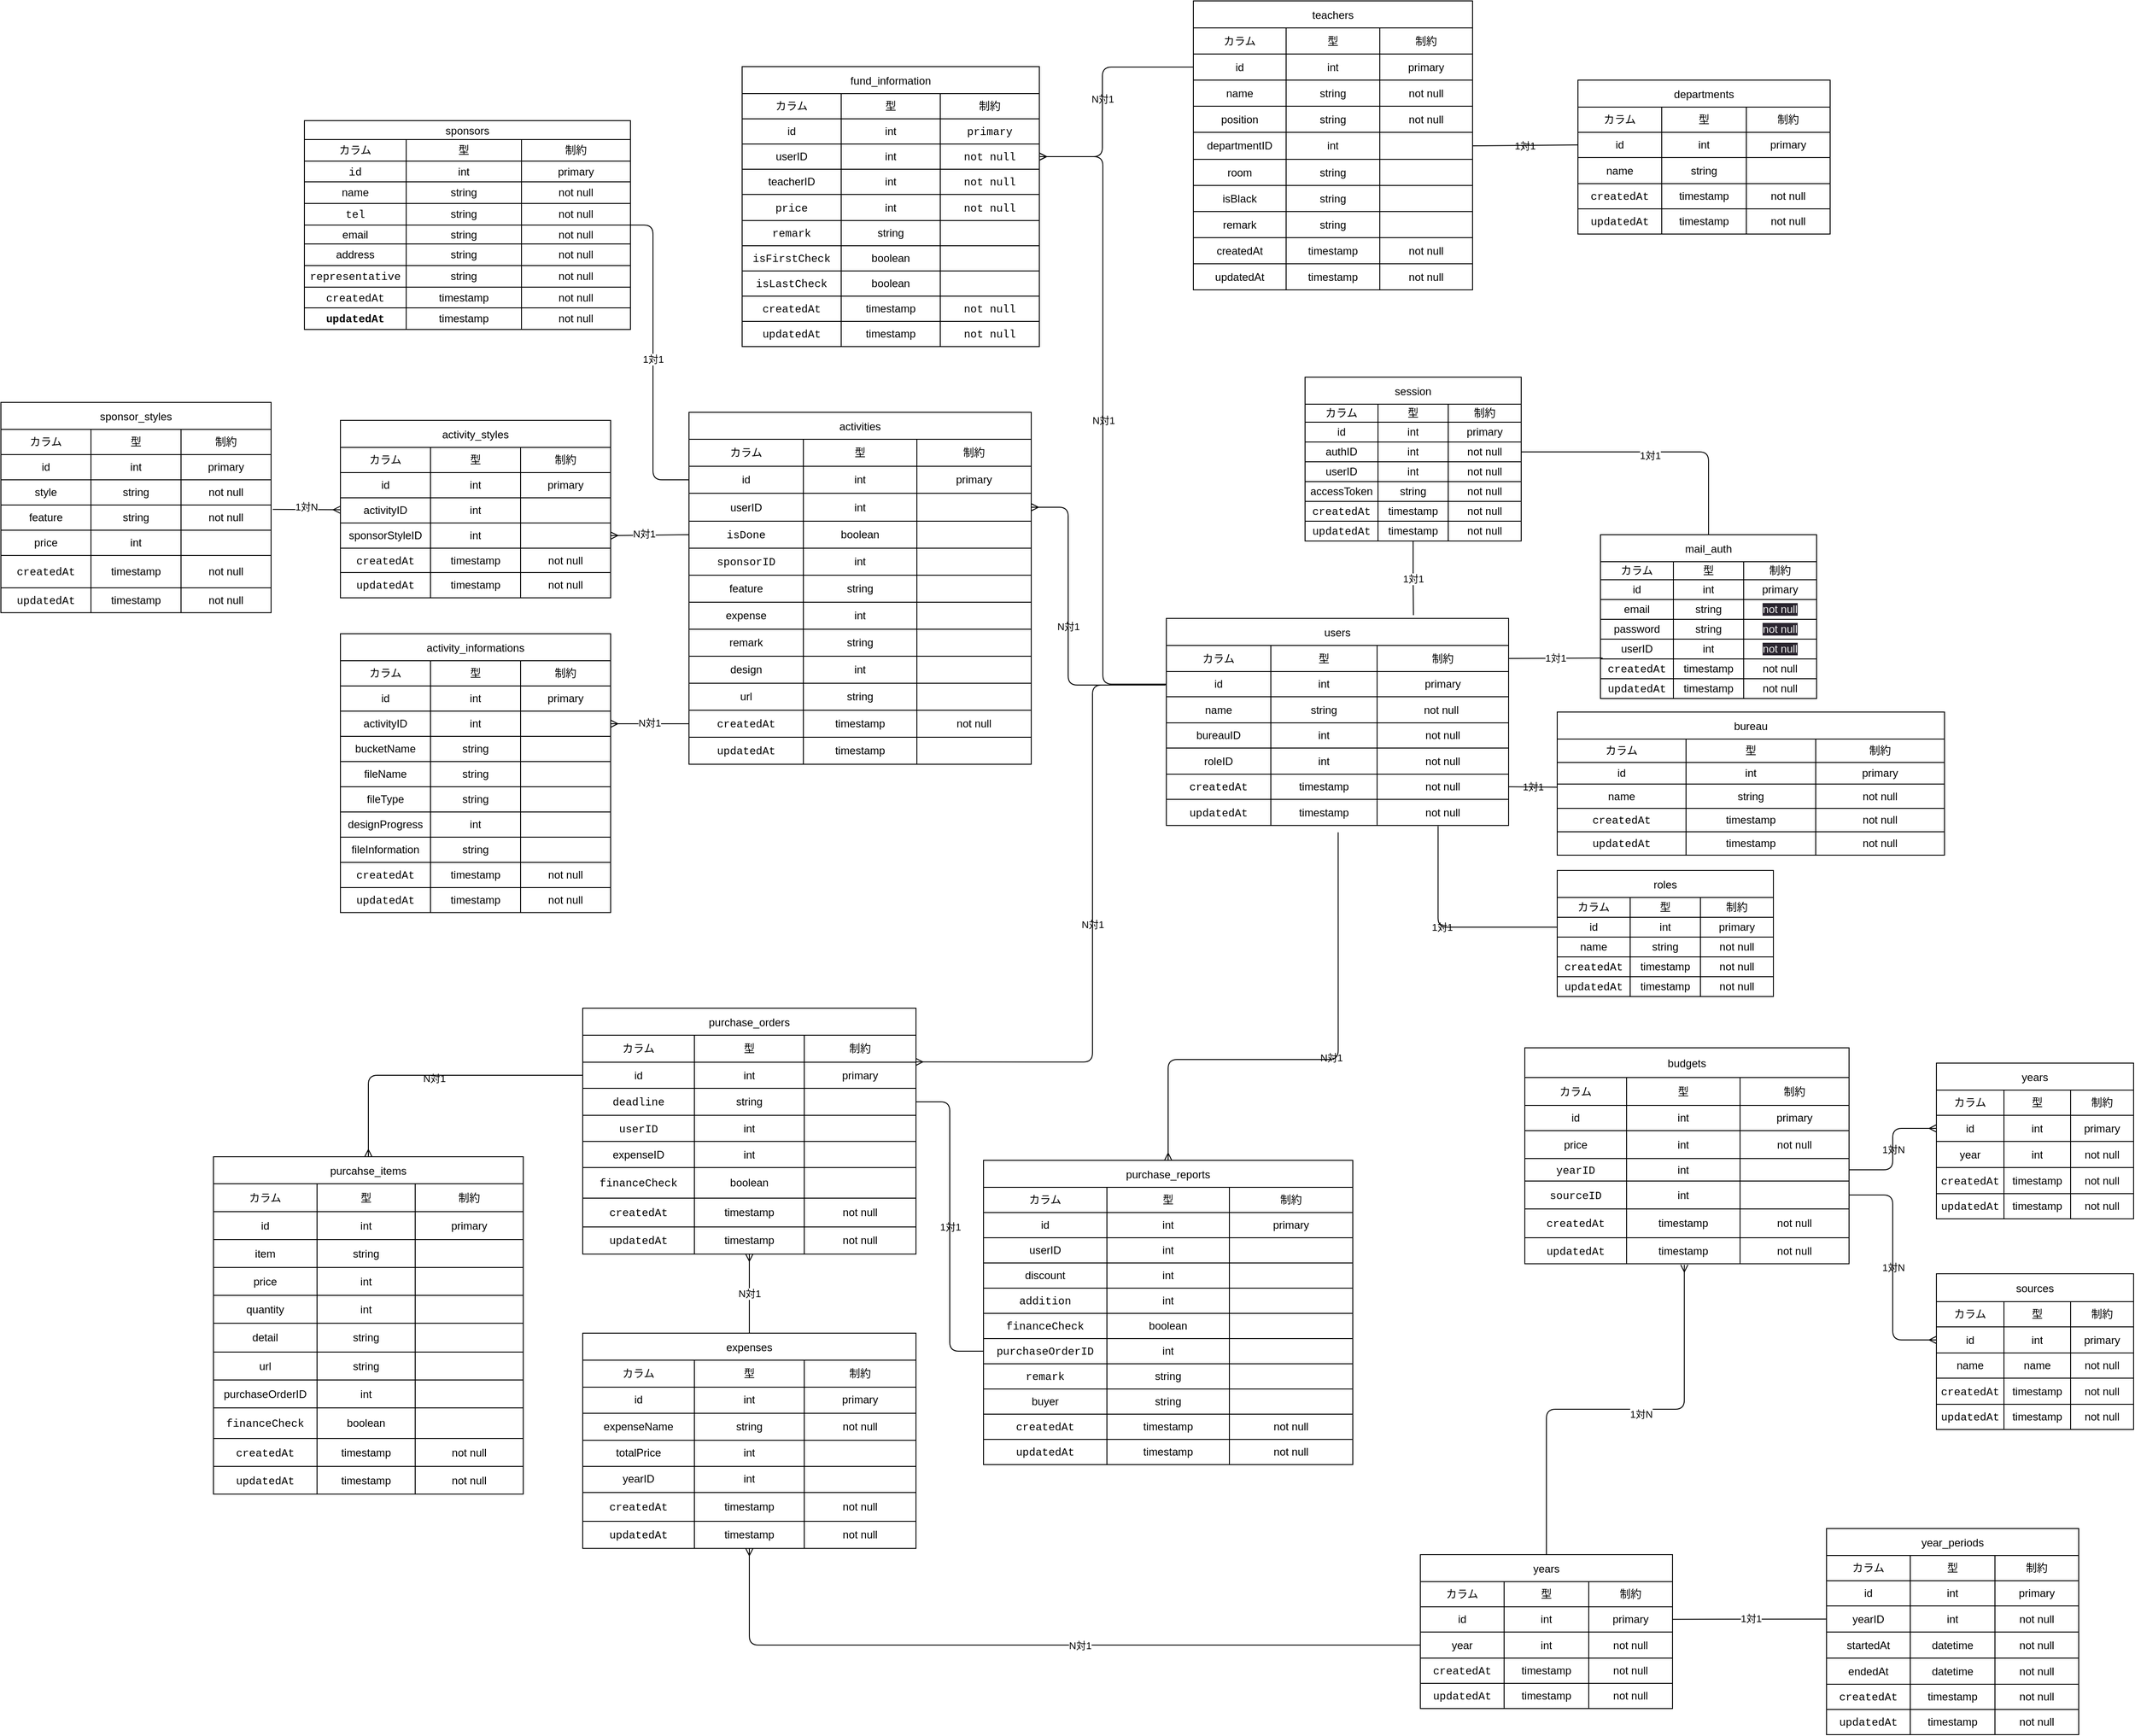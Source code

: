<mxfile>
    <diagram id="_8Ib1XkCEnbv-8ync1q-" name="ページ1">
        <mxGraphModel dx="773" dy="878" grid="0" gridSize="39" guides="1" tooltips="1" connect="1" arrows="1" fold="1" page="1" pageScale="1" pageWidth="3300" pageHeight="4681" math="0" shadow="0">
            <root>
                <mxCell id="6VuhM4XT6q3mWw3kNoI1-0"/>
                <mxCell id="6VuhM4XT6q3mWw3kNoI1-1" parent="6VuhM4XT6q3mWw3kNoI1-0"/>
                <mxCell id="axgaQE1IH_umbZ5cLaG9-0" value="activities" style="shape=table;startSize=30;container=1;collapsible=0;childLayout=tableLayout;fontColor=default;labelBackgroundColor=none;" parent="6VuhM4XT6q3mWw3kNoI1-1" vertex="1">
                    <mxGeometry x="880" y="940" width="380" height="391" as="geometry"/>
                </mxCell>
                <mxCell id="axgaQE1IH_umbZ5cLaG9-1" value="" style="shape=partialRectangle;collapsible=0;dropTarget=0;pointerEvents=0;fillColor=none;top=0;left=0;bottom=0;right=0;points=[[0,0.5],[1,0.5]];portConstraint=eastwest;fontColor=default;labelBackgroundColor=none;" parent="axgaQE1IH_umbZ5cLaG9-0" vertex="1">
                    <mxGeometry y="30" width="380" height="30" as="geometry"/>
                </mxCell>
                <mxCell id="axgaQE1IH_umbZ5cLaG9-2" value="カラム" style="shape=partialRectangle;html=1;whiteSpace=wrap;connectable=0;overflow=hidden;fillColor=none;top=0;left=0;bottom=0;right=0;pointerEvents=1;fontColor=default;labelBackgroundColor=none;" parent="axgaQE1IH_umbZ5cLaG9-1" vertex="1">
                    <mxGeometry width="127" height="30" as="geometry">
                        <mxRectangle width="127" height="30" as="alternateBounds"/>
                    </mxGeometry>
                </mxCell>
                <mxCell id="axgaQE1IH_umbZ5cLaG9-3" value="型" style="shape=partialRectangle;html=1;whiteSpace=wrap;connectable=0;overflow=hidden;fillColor=none;top=0;left=0;bottom=0;right=0;pointerEvents=1;fontColor=default;labelBackgroundColor=none;" parent="axgaQE1IH_umbZ5cLaG9-1" vertex="1">
                    <mxGeometry x="127" width="126" height="30" as="geometry">
                        <mxRectangle width="126" height="30" as="alternateBounds"/>
                    </mxGeometry>
                </mxCell>
                <mxCell id="axgaQE1IH_umbZ5cLaG9-4" value="制約" style="shape=partialRectangle;html=1;whiteSpace=wrap;connectable=0;overflow=hidden;fillColor=none;top=0;left=0;bottom=0;right=0;pointerEvents=1;fontColor=default;labelBackgroundColor=none;" parent="axgaQE1IH_umbZ5cLaG9-1" vertex="1">
                    <mxGeometry x="253" width="127" height="30" as="geometry">
                        <mxRectangle width="127" height="30" as="alternateBounds"/>
                    </mxGeometry>
                </mxCell>
                <mxCell id="axgaQE1IH_umbZ5cLaG9-5" value="" style="shape=partialRectangle;collapsible=0;dropTarget=0;pointerEvents=0;fillColor=none;top=0;left=0;bottom=0;right=0;points=[[0,0.5],[1,0.5]];portConstraint=eastwest;fontColor=default;labelBackgroundColor=none;" parent="axgaQE1IH_umbZ5cLaG9-0" vertex="1">
                    <mxGeometry y="60" width="380" height="30" as="geometry"/>
                </mxCell>
                <mxCell id="axgaQE1IH_umbZ5cLaG9-6" value="id" style="shape=partialRectangle;html=1;whiteSpace=wrap;connectable=0;overflow=hidden;fillColor=none;top=0;left=0;bottom=0;right=0;pointerEvents=1;fontColor=default;labelBackgroundColor=none;" parent="axgaQE1IH_umbZ5cLaG9-5" vertex="1">
                    <mxGeometry width="127" height="30" as="geometry">
                        <mxRectangle width="127" height="30" as="alternateBounds"/>
                    </mxGeometry>
                </mxCell>
                <mxCell id="axgaQE1IH_umbZ5cLaG9-7" value="int" style="shape=partialRectangle;html=1;whiteSpace=wrap;connectable=0;overflow=hidden;fillColor=none;top=0;left=0;bottom=0;right=0;pointerEvents=1;fontColor=default;labelBackgroundColor=none;" parent="axgaQE1IH_umbZ5cLaG9-5" vertex="1">
                    <mxGeometry x="127" width="126" height="30" as="geometry">
                        <mxRectangle width="126" height="30" as="alternateBounds"/>
                    </mxGeometry>
                </mxCell>
                <mxCell id="axgaQE1IH_umbZ5cLaG9-8" value="primary" style="shape=partialRectangle;html=1;whiteSpace=wrap;connectable=0;overflow=hidden;fillColor=none;top=0;left=0;bottom=0;right=0;pointerEvents=1;fontColor=default;labelBackgroundColor=none;" parent="axgaQE1IH_umbZ5cLaG9-5" vertex="1">
                    <mxGeometry x="253" width="127" height="30" as="geometry">
                        <mxRectangle width="127" height="30" as="alternateBounds"/>
                    </mxGeometry>
                </mxCell>
                <mxCell id="axgaQE1IH_umbZ5cLaG9-13" value="" style="shape=partialRectangle;collapsible=0;dropTarget=0;pointerEvents=0;fillColor=none;top=0;left=0;bottom=0;right=0;points=[[0,0.5],[1,0.5]];portConstraint=eastwest;fontColor=default;labelBackgroundColor=none;" parent="axgaQE1IH_umbZ5cLaG9-0" vertex="1">
                    <mxGeometry y="90" width="380" height="31" as="geometry"/>
                </mxCell>
                <mxCell id="axgaQE1IH_umbZ5cLaG9-14" value="userID" style="shape=partialRectangle;html=1;whiteSpace=wrap;connectable=0;overflow=hidden;fillColor=none;top=0;left=0;bottom=0;right=0;pointerEvents=1;fontColor=default;labelBackgroundColor=none;" parent="axgaQE1IH_umbZ5cLaG9-13" vertex="1">
                    <mxGeometry width="127" height="31" as="geometry">
                        <mxRectangle width="127" height="31" as="alternateBounds"/>
                    </mxGeometry>
                </mxCell>
                <mxCell id="axgaQE1IH_umbZ5cLaG9-15" value="int" style="shape=partialRectangle;html=1;whiteSpace=wrap;connectable=0;overflow=hidden;fillColor=none;top=0;left=0;bottom=0;right=0;pointerEvents=1;fontColor=default;labelBackgroundColor=none;" parent="axgaQE1IH_umbZ5cLaG9-13" vertex="1">
                    <mxGeometry x="127" width="126" height="31" as="geometry">
                        <mxRectangle width="126" height="31" as="alternateBounds"/>
                    </mxGeometry>
                </mxCell>
                <mxCell id="axgaQE1IH_umbZ5cLaG9-16" value="" style="shape=partialRectangle;html=1;whiteSpace=wrap;connectable=0;overflow=hidden;fillColor=none;top=0;left=0;bottom=0;right=0;pointerEvents=1;fontColor=default;labelBackgroundColor=none;" parent="axgaQE1IH_umbZ5cLaG9-13" vertex="1">
                    <mxGeometry x="253" width="127" height="31" as="geometry">
                        <mxRectangle width="127" height="31" as="alternateBounds"/>
                    </mxGeometry>
                </mxCell>
                <mxCell id="axgaQE1IH_umbZ5cLaG9-17" value="" style="shape=partialRectangle;collapsible=0;dropTarget=0;pointerEvents=0;fillColor=none;top=0;left=0;bottom=0;right=0;points=[[0,0.5],[1,0.5]];portConstraint=eastwest;fontColor=default;labelBackgroundColor=none;" parent="axgaQE1IH_umbZ5cLaG9-0" vertex="1">
                    <mxGeometry y="121" width="380" height="30" as="geometry"/>
                </mxCell>
                <mxCell id="axgaQE1IH_umbZ5cLaG9-18" value="&lt;div style=&quot;font-family: &amp;#34;menlo&amp;#34; , &amp;#34;monaco&amp;#34; , &amp;#34;courier new&amp;#34; , monospace ; font-weight: normal ; font-size: 12px ; line-height: 18px&quot;&gt;&lt;div&gt;&lt;span&gt;isDone&lt;/span&gt;&lt;/div&gt;&lt;/div&gt;" style="shape=partialRectangle;html=1;whiteSpace=wrap;connectable=0;overflow=hidden;fillColor=none;top=0;left=0;bottom=0;right=0;pointerEvents=1;fontColor=default;labelBackgroundColor=none;" parent="axgaQE1IH_umbZ5cLaG9-17" vertex="1">
                    <mxGeometry width="127" height="30" as="geometry">
                        <mxRectangle width="127" height="30" as="alternateBounds"/>
                    </mxGeometry>
                </mxCell>
                <mxCell id="axgaQE1IH_umbZ5cLaG9-19" value="boolean" style="shape=partialRectangle;html=1;whiteSpace=wrap;connectable=0;overflow=hidden;fillColor=none;top=0;left=0;bottom=0;right=0;pointerEvents=1;fontColor=default;labelBackgroundColor=none;" parent="axgaQE1IH_umbZ5cLaG9-17" vertex="1">
                    <mxGeometry x="127" width="126" height="30" as="geometry">
                        <mxRectangle width="126" height="30" as="alternateBounds"/>
                    </mxGeometry>
                </mxCell>
                <mxCell id="axgaQE1IH_umbZ5cLaG9-20" value="" style="shape=partialRectangle;html=1;whiteSpace=wrap;connectable=0;overflow=hidden;fillColor=none;top=0;left=0;bottom=0;right=0;pointerEvents=1;fontColor=default;labelBackgroundColor=none;" parent="axgaQE1IH_umbZ5cLaG9-17" vertex="1">
                    <mxGeometry x="253" width="127" height="30" as="geometry">
                        <mxRectangle width="127" height="30" as="alternateBounds"/>
                    </mxGeometry>
                </mxCell>
                <mxCell id="axgaQE1IH_umbZ5cLaG9-21" value="" style="shape=partialRectangle;collapsible=0;dropTarget=0;pointerEvents=0;fillColor=none;top=0;left=0;bottom=0;right=0;points=[[0,0.5],[1,0.5]];portConstraint=eastwest;fontColor=default;labelBackgroundColor=none;" parent="axgaQE1IH_umbZ5cLaG9-0" vertex="1">
                    <mxGeometry y="151" width="380" height="30" as="geometry"/>
                </mxCell>
                <mxCell id="axgaQE1IH_umbZ5cLaG9-22" value="&lt;div style=&quot;font-family: &amp;#34;menlo&amp;#34; , &amp;#34;monaco&amp;#34; , &amp;#34;courier new&amp;#34; , monospace ; font-weight: normal ; font-size: 12px ; line-height: 18px&quot;&gt;&lt;div&gt;&lt;span&gt;sponsorID&lt;/span&gt;&lt;/div&gt;&lt;/div&gt;" style="shape=partialRectangle;html=1;whiteSpace=wrap;connectable=0;overflow=hidden;fillColor=none;top=0;left=0;bottom=0;right=0;pointerEvents=1;fontColor=default;labelBackgroundColor=none;" parent="axgaQE1IH_umbZ5cLaG9-21" vertex="1">
                    <mxGeometry width="127" height="30" as="geometry">
                        <mxRectangle width="127" height="30" as="alternateBounds"/>
                    </mxGeometry>
                </mxCell>
                <mxCell id="axgaQE1IH_umbZ5cLaG9-23" value="int" style="shape=partialRectangle;html=1;whiteSpace=wrap;connectable=0;overflow=hidden;fillColor=none;top=0;left=0;bottom=0;right=0;pointerEvents=1;fontColor=default;labelBackgroundColor=none;" parent="axgaQE1IH_umbZ5cLaG9-21" vertex="1">
                    <mxGeometry x="127" width="126" height="30" as="geometry">
                        <mxRectangle width="126" height="30" as="alternateBounds"/>
                    </mxGeometry>
                </mxCell>
                <mxCell id="axgaQE1IH_umbZ5cLaG9-24" value="" style="shape=partialRectangle;html=1;whiteSpace=wrap;connectable=0;overflow=hidden;fillColor=none;top=0;left=0;bottom=0;right=0;pointerEvents=1;fontColor=default;labelBackgroundColor=none;" parent="axgaQE1IH_umbZ5cLaG9-21" vertex="1">
                    <mxGeometry x="253" width="127" height="30" as="geometry">
                        <mxRectangle width="127" height="30" as="alternateBounds"/>
                    </mxGeometry>
                </mxCell>
                <mxCell id="119" style="shape=partialRectangle;collapsible=0;dropTarget=0;pointerEvents=0;fillColor=none;top=0;left=0;bottom=0;right=0;points=[[0,0.5],[1,0.5]];portConstraint=eastwest;fontColor=default;labelBackgroundColor=none;" vertex="1" parent="axgaQE1IH_umbZ5cLaG9-0">
                    <mxGeometry y="181" width="380" height="30" as="geometry"/>
                </mxCell>
                <mxCell id="120" value="feature" style="shape=partialRectangle;html=1;whiteSpace=wrap;connectable=0;overflow=hidden;fillColor=none;top=0;left=0;bottom=0;right=0;pointerEvents=1;fontColor=default;labelBackgroundColor=none;" vertex="1" parent="119">
                    <mxGeometry width="127" height="30" as="geometry">
                        <mxRectangle width="127" height="30" as="alternateBounds"/>
                    </mxGeometry>
                </mxCell>
                <mxCell id="121" value="string" style="shape=partialRectangle;html=1;whiteSpace=wrap;connectable=0;overflow=hidden;fillColor=none;top=0;left=0;bottom=0;right=0;pointerEvents=1;fontColor=default;labelBackgroundColor=none;" vertex="1" parent="119">
                    <mxGeometry x="127" width="126" height="30" as="geometry">
                        <mxRectangle width="126" height="30" as="alternateBounds"/>
                    </mxGeometry>
                </mxCell>
                <mxCell id="122" style="shape=partialRectangle;html=1;whiteSpace=wrap;connectable=0;overflow=hidden;fillColor=none;top=0;left=0;bottom=0;right=0;pointerEvents=1;fontColor=default;labelBackgroundColor=none;" vertex="1" parent="119">
                    <mxGeometry x="253" width="127" height="30" as="geometry">
                        <mxRectangle width="127" height="30" as="alternateBounds"/>
                    </mxGeometry>
                </mxCell>
                <mxCell id="123" style="shape=partialRectangle;collapsible=0;dropTarget=0;pointerEvents=0;fillColor=none;top=0;left=0;bottom=0;right=0;points=[[0,0.5],[1,0.5]];portConstraint=eastwest;fontColor=default;labelBackgroundColor=none;" vertex="1" parent="axgaQE1IH_umbZ5cLaG9-0">
                    <mxGeometry y="211" width="380" height="30" as="geometry"/>
                </mxCell>
                <mxCell id="124" value="expense" style="shape=partialRectangle;html=1;whiteSpace=wrap;connectable=0;overflow=hidden;fillColor=none;top=0;left=0;bottom=0;right=0;pointerEvents=1;fontColor=default;labelBackgroundColor=none;" vertex="1" parent="123">
                    <mxGeometry width="127" height="30" as="geometry">
                        <mxRectangle width="127" height="30" as="alternateBounds"/>
                    </mxGeometry>
                </mxCell>
                <mxCell id="125" value="int" style="shape=partialRectangle;html=1;whiteSpace=wrap;connectable=0;overflow=hidden;fillColor=none;top=0;left=0;bottom=0;right=0;pointerEvents=1;fontColor=default;labelBackgroundColor=none;" vertex="1" parent="123">
                    <mxGeometry x="127" width="126" height="30" as="geometry">
                        <mxRectangle width="126" height="30" as="alternateBounds"/>
                    </mxGeometry>
                </mxCell>
                <mxCell id="126" style="shape=partialRectangle;html=1;whiteSpace=wrap;connectable=0;overflow=hidden;fillColor=none;top=0;left=0;bottom=0;right=0;pointerEvents=1;fontColor=default;labelBackgroundColor=none;" vertex="1" parent="123">
                    <mxGeometry x="253" width="127" height="30" as="geometry">
                        <mxRectangle width="127" height="30" as="alternateBounds"/>
                    </mxGeometry>
                </mxCell>
                <mxCell id="127" style="shape=partialRectangle;collapsible=0;dropTarget=0;pointerEvents=0;fillColor=none;top=0;left=0;bottom=0;right=0;points=[[0,0.5],[1,0.5]];portConstraint=eastwest;fontColor=default;labelBackgroundColor=none;" vertex="1" parent="axgaQE1IH_umbZ5cLaG9-0">
                    <mxGeometry y="241" width="380" height="30" as="geometry"/>
                </mxCell>
                <mxCell id="128" value="remark" style="shape=partialRectangle;html=1;whiteSpace=wrap;connectable=0;overflow=hidden;fillColor=none;top=0;left=0;bottom=0;right=0;pointerEvents=1;fontColor=default;labelBackgroundColor=none;" vertex="1" parent="127">
                    <mxGeometry width="127" height="30" as="geometry">
                        <mxRectangle width="127" height="30" as="alternateBounds"/>
                    </mxGeometry>
                </mxCell>
                <mxCell id="129" value="string" style="shape=partialRectangle;html=1;whiteSpace=wrap;connectable=0;overflow=hidden;fillColor=none;top=0;left=0;bottom=0;right=0;pointerEvents=1;fontColor=default;labelBackgroundColor=none;" vertex="1" parent="127">
                    <mxGeometry x="127" width="126" height="30" as="geometry">
                        <mxRectangle width="126" height="30" as="alternateBounds"/>
                    </mxGeometry>
                </mxCell>
                <mxCell id="130" style="shape=partialRectangle;html=1;whiteSpace=wrap;connectable=0;overflow=hidden;fillColor=none;top=0;left=0;bottom=0;right=0;pointerEvents=1;fontColor=default;labelBackgroundColor=none;" vertex="1" parent="127">
                    <mxGeometry x="253" width="127" height="30" as="geometry">
                        <mxRectangle width="127" height="30" as="alternateBounds"/>
                    </mxGeometry>
                </mxCell>
                <mxCell id="131" style="shape=partialRectangle;collapsible=0;dropTarget=0;pointerEvents=0;fillColor=none;top=0;left=0;bottom=0;right=0;points=[[0,0.5],[1,0.5]];portConstraint=eastwest;fontColor=default;labelBackgroundColor=none;" vertex="1" parent="axgaQE1IH_umbZ5cLaG9-0">
                    <mxGeometry y="271" width="380" height="30" as="geometry"/>
                </mxCell>
                <mxCell id="132" value="design" style="shape=partialRectangle;html=1;whiteSpace=wrap;connectable=0;overflow=hidden;fillColor=none;top=0;left=0;bottom=0;right=0;pointerEvents=1;fontColor=default;labelBackgroundColor=none;" vertex="1" parent="131">
                    <mxGeometry width="127" height="30" as="geometry">
                        <mxRectangle width="127" height="30" as="alternateBounds"/>
                    </mxGeometry>
                </mxCell>
                <mxCell id="133" value="int" style="shape=partialRectangle;html=1;whiteSpace=wrap;connectable=0;overflow=hidden;fillColor=none;top=0;left=0;bottom=0;right=0;pointerEvents=1;fontColor=default;labelBackgroundColor=none;" vertex="1" parent="131">
                    <mxGeometry x="127" width="126" height="30" as="geometry">
                        <mxRectangle width="126" height="30" as="alternateBounds"/>
                    </mxGeometry>
                </mxCell>
                <mxCell id="134" style="shape=partialRectangle;html=1;whiteSpace=wrap;connectable=0;overflow=hidden;fillColor=none;top=0;left=0;bottom=0;right=0;pointerEvents=1;fontColor=default;labelBackgroundColor=none;" vertex="1" parent="131">
                    <mxGeometry x="253" width="127" height="30" as="geometry">
                        <mxRectangle width="127" height="30" as="alternateBounds"/>
                    </mxGeometry>
                </mxCell>
                <mxCell id="135" style="shape=partialRectangle;collapsible=0;dropTarget=0;pointerEvents=0;fillColor=none;top=0;left=0;bottom=0;right=0;points=[[0,0.5],[1,0.5]];portConstraint=eastwest;fontColor=default;labelBackgroundColor=none;" vertex="1" parent="axgaQE1IH_umbZ5cLaG9-0">
                    <mxGeometry y="301" width="380" height="30" as="geometry"/>
                </mxCell>
                <mxCell id="136" value="url" style="shape=partialRectangle;html=1;whiteSpace=wrap;connectable=0;overflow=hidden;fillColor=none;top=0;left=0;bottom=0;right=0;pointerEvents=1;fontColor=default;labelBackgroundColor=none;" vertex="1" parent="135">
                    <mxGeometry width="127" height="30" as="geometry">
                        <mxRectangle width="127" height="30" as="alternateBounds"/>
                    </mxGeometry>
                </mxCell>
                <mxCell id="137" value="string" style="shape=partialRectangle;html=1;whiteSpace=wrap;connectable=0;overflow=hidden;fillColor=none;top=0;left=0;bottom=0;right=0;pointerEvents=1;fontColor=default;labelBackgroundColor=none;" vertex="1" parent="135">
                    <mxGeometry x="127" width="126" height="30" as="geometry">
                        <mxRectangle width="126" height="30" as="alternateBounds"/>
                    </mxGeometry>
                </mxCell>
                <mxCell id="138" style="shape=partialRectangle;html=1;whiteSpace=wrap;connectable=0;overflow=hidden;fillColor=none;top=0;left=0;bottom=0;right=0;pointerEvents=1;fontColor=default;labelBackgroundColor=none;" vertex="1" parent="135">
                    <mxGeometry x="253" width="127" height="30" as="geometry">
                        <mxRectangle width="127" height="30" as="alternateBounds"/>
                    </mxGeometry>
                </mxCell>
                <mxCell id="axgaQE1IH_umbZ5cLaG9-25" value="" style="shape=partialRectangle;collapsible=0;dropTarget=0;pointerEvents=0;fillColor=none;top=0;left=0;bottom=0;right=0;points=[[0,0.5],[1,0.5]];portConstraint=eastwest;fontColor=default;labelBackgroundColor=none;" parent="axgaQE1IH_umbZ5cLaG9-0" vertex="1">
                    <mxGeometry y="331" width="380" height="30" as="geometry"/>
                </mxCell>
                <mxCell id="axgaQE1IH_umbZ5cLaG9-26" value="&lt;meta charset=&quot;utf-8&quot;&gt;&lt;span style=&quot;font-family: menlo, monaco, &amp;quot;courier new&amp;quot;, monospace; font-size: 12px; font-style: normal; font-weight: 400; letter-spacing: normal; text-align: center; text-indent: 0px; text-transform: none; word-spacing: 0px; display: inline; float: none;&quot;&gt;createdAt&lt;/span&gt;" style="shape=partialRectangle;html=1;whiteSpace=wrap;connectable=0;overflow=hidden;fillColor=none;top=0;left=0;bottom=0;right=0;pointerEvents=1;fontColor=default;labelBackgroundColor=none;" parent="axgaQE1IH_umbZ5cLaG9-25" vertex="1">
                    <mxGeometry width="127" height="30" as="geometry">
                        <mxRectangle width="127" height="30" as="alternateBounds"/>
                    </mxGeometry>
                </mxCell>
                <mxCell id="axgaQE1IH_umbZ5cLaG9-27" value="timestamp" style="shape=partialRectangle;html=1;whiteSpace=wrap;connectable=0;overflow=hidden;fillColor=none;top=0;left=0;bottom=0;right=0;pointerEvents=1;fontColor=default;labelBackgroundColor=none;" parent="axgaQE1IH_umbZ5cLaG9-25" vertex="1">
                    <mxGeometry x="127" width="126" height="30" as="geometry">
                        <mxRectangle width="126" height="30" as="alternateBounds"/>
                    </mxGeometry>
                </mxCell>
                <mxCell id="axgaQE1IH_umbZ5cLaG9-28" value="not null" style="shape=partialRectangle;html=1;whiteSpace=wrap;connectable=0;overflow=hidden;fillColor=none;top=0;left=0;bottom=0;right=0;pointerEvents=1;fontColor=default;labelBackgroundColor=none;" parent="axgaQE1IH_umbZ5cLaG9-25" vertex="1">
                    <mxGeometry x="253" width="127" height="30" as="geometry">
                        <mxRectangle width="127" height="30" as="alternateBounds"/>
                    </mxGeometry>
                </mxCell>
                <mxCell id="axgaQE1IH_umbZ5cLaG9-29" value="" style="shape=partialRectangle;collapsible=0;dropTarget=0;pointerEvents=0;fillColor=none;top=0;left=0;bottom=0;right=0;points=[[0,0.5],[1,0.5]];portConstraint=eastwest;fontColor=default;labelBackgroundColor=none;" parent="axgaQE1IH_umbZ5cLaG9-0" vertex="1">
                    <mxGeometry y="361" width="380" height="30" as="geometry"/>
                </mxCell>
                <mxCell id="axgaQE1IH_umbZ5cLaG9-30" value="&lt;meta charset=&quot;utf-8&quot;&gt;&lt;span style=&quot;font-family: menlo, monaco, &amp;quot;courier new&amp;quot;, monospace; font-size: 12px; font-style: normal; font-weight: 400; letter-spacing: normal; text-align: center; text-indent: 0px; text-transform: none; word-spacing: 0px; display: inline; float: none;&quot;&gt;updatedAt&lt;/span&gt;" style="shape=partialRectangle;html=1;whiteSpace=wrap;connectable=0;overflow=hidden;fillColor=none;top=0;left=0;bottom=0;right=0;pointerEvents=1;fontColor=default;labelBackgroundColor=none;" parent="axgaQE1IH_umbZ5cLaG9-29" vertex="1">
                    <mxGeometry width="127" height="30" as="geometry">
                        <mxRectangle width="127" height="30" as="alternateBounds"/>
                    </mxGeometry>
                </mxCell>
                <mxCell id="axgaQE1IH_umbZ5cLaG9-31" value="timestamp" style="shape=partialRectangle;html=1;whiteSpace=wrap;connectable=0;overflow=hidden;fillColor=none;top=0;left=0;bottom=0;right=0;pointerEvents=1;fontColor=default;labelBackgroundColor=none;" parent="axgaQE1IH_umbZ5cLaG9-29" vertex="1">
                    <mxGeometry x="127" width="126" height="30" as="geometry">
                        <mxRectangle width="126" height="30" as="alternateBounds"/>
                    </mxGeometry>
                </mxCell>
                <mxCell id="axgaQE1IH_umbZ5cLaG9-32" value="" style="shape=partialRectangle;html=1;whiteSpace=wrap;connectable=0;overflow=hidden;fillColor=none;top=0;left=0;bottom=0;right=0;pointerEvents=1;fontColor=default;labelBackgroundColor=none;" parent="axgaQE1IH_umbZ5cLaG9-29" vertex="1">
                    <mxGeometry x="253" width="127" height="30" as="geometry">
                        <mxRectangle width="127" height="30" as="alternateBounds"/>
                    </mxGeometry>
                </mxCell>
                <mxCell id="axgaQE1IH_umbZ5cLaG9-33" value="budgets" style="shape=table;startSize=33;container=1;collapsible=0;childLayout=tableLayout;fontColor=default;labelBackgroundColor=none;" parent="6VuhM4XT6q3mWw3kNoI1-1" vertex="1">
                    <mxGeometry x="1808" y="1646" width="360" height="239.852" as="geometry"/>
                </mxCell>
                <mxCell id="axgaQE1IH_umbZ5cLaG9-34" value="" style="shape=partialRectangle;collapsible=0;dropTarget=0;pointerEvents=0;fillColor=none;top=0;left=0;bottom=0;right=0;points=[[0,0.5],[1,0.5]];portConstraint=eastwest;fontColor=default;labelBackgroundColor=none;" parent="axgaQE1IH_umbZ5cLaG9-33" vertex="1">
                    <mxGeometry y="33" width="360" height="31" as="geometry"/>
                </mxCell>
                <mxCell id="axgaQE1IH_umbZ5cLaG9-35" value="カラム" style="shape=partialRectangle;html=1;whiteSpace=wrap;connectable=0;overflow=hidden;fillColor=none;top=0;left=0;bottom=0;right=0;pointerEvents=1;fontColor=default;labelBackgroundColor=none;" parent="axgaQE1IH_umbZ5cLaG9-34" vertex="1">
                    <mxGeometry width="113" height="31" as="geometry">
                        <mxRectangle width="113" height="31" as="alternateBounds"/>
                    </mxGeometry>
                </mxCell>
                <mxCell id="axgaQE1IH_umbZ5cLaG9-36" value="型" style="shape=partialRectangle;html=1;whiteSpace=wrap;connectable=0;overflow=hidden;fillColor=none;top=0;left=0;bottom=0;right=0;pointerEvents=1;fontColor=default;labelBackgroundColor=none;" parent="axgaQE1IH_umbZ5cLaG9-34" vertex="1">
                    <mxGeometry x="113" width="126" height="31" as="geometry">
                        <mxRectangle width="126" height="31" as="alternateBounds"/>
                    </mxGeometry>
                </mxCell>
                <mxCell id="axgaQE1IH_umbZ5cLaG9-37" value="制約" style="shape=partialRectangle;html=1;whiteSpace=wrap;connectable=0;overflow=hidden;fillColor=none;top=0;left=0;bottom=0;right=0;pointerEvents=1;fontColor=default;labelBackgroundColor=none;" parent="axgaQE1IH_umbZ5cLaG9-34" vertex="1">
                    <mxGeometry x="239" width="121" height="31" as="geometry">
                        <mxRectangle width="121" height="31" as="alternateBounds"/>
                    </mxGeometry>
                </mxCell>
                <mxCell id="axgaQE1IH_umbZ5cLaG9-38" value="" style="shape=partialRectangle;collapsible=0;dropTarget=0;pointerEvents=0;fillColor=none;top=0;left=0;bottom=0;right=0;points=[[0,0.5],[1,0.5]];portConstraint=eastwest;fontColor=default;labelBackgroundColor=none;" parent="axgaQE1IH_umbZ5cLaG9-33" vertex="1">
                    <mxGeometry y="64" width="360" height="28" as="geometry"/>
                </mxCell>
                <mxCell id="axgaQE1IH_umbZ5cLaG9-39" value="&lt;span&gt;id&lt;/span&gt;" style="shape=partialRectangle;html=1;whiteSpace=wrap;connectable=0;overflow=hidden;fillColor=none;top=0;left=0;bottom=0;right=0;pointerEvents=1;fontColor=default;labelBackgroundColor=none;" parent="axgaQE1IH_umbZ5cLaG9-38" vertex="1">
                    <mxGeometry width="113" height="28" as="geometry">
                        <mxRectangle width="113" height="28" as="alternateBounds"/>
                    </mxGeometry>
                </mxCell>
                <mxCell id="axgaQE1IH_umbZ5cLaG9-40" value="int" style="shape=partialRectangle;html=1;whiteSpace=wrap;connectable=0;overflow=hidden;fillColor=none;top=0;left=0;bottom=0;right=0;pointerEvents=1;fontColor=default;labelBackgroundColor=none;" parent="axgaQE1IH_umbZ5cLaG9-38" vertex="1">
                    <mxGeometry x="113" width="126" height="28" as="geometry">
                        <mxRectangle width="126" height="28" as="alternateBounds"/>
                    </mxGeometry>
                </mxCell>
                <mxCell id="axgaQE1IH_umbZ5cLaG9-41" value="primary" style="shape=partialRectangle;html=1;whiteSpace=wrap;connectable=0;overflow=hidden;fillColor=none;top=0;left=0;bottom=0;right=0;pointerEvents=1;fontColor=default;labelBackgroundColor=none;" parent="axgaQE1IH_umbZ5cLaG9-38" vertex="1">
                    <mxGeometry x="239" width="121" height="28" as="geometry">
                        <mxRectangle width="121" height="28" as="alternateBounds"/>
                    </mxGeometry>
                </mxCell>
                <mxCell id="axgaQE1IH_umbZ5cLaG9-42" value="" style="shape=partialRectangle;collapsible=0;dropTarget=0;pointerEvents=0;fillColor=none;top=0;left=0;bottom=0;right=0;points=[[0,0.5],[1,0.5]];portConstraint=eastwest;fontColor=default;labelBackgroundColor=none;" parent="axgaQE1IH_umbZ5cLaG9-33" vertex="1">
                    <mxGeometry y="92" width="360" height="31" as="geometry"/>
                </mxCell>
                <mxCell id="axgaQE1IH_umbZ5cLaG9-43" value="&lt;div style=&quot;font-family: menlo, monaco, &amp;quot;courier new&amp;quot;, monospace; line-height: 18px;&quot;&gt;&lt;span style=&quot;font-family: helvetica;&quot;&gt;price&lt;/span&gt;&lt;br&gt;&lt;/div&gt;" style="shape=partialRectangle;html=1;whiteSpace=wrap;connectable=0;overflow=hidden;fillColor=none;top=0;left=0;bottom=0;right=0;pointerEvents=1;fontColor=default;labelBackgroundColor=none;" parent="axgaQE1IH_umbZ5cLaG9-42" vertex="1">
                    <mxGeometry width="113" height="31" as="geometry">
                        <mxRectangle width="113" height="31" as="alternateBounds"/>
                    </mxGeometry>
                </mxCell>
                <mxCell id="axgaQE1IH_umbZ5cLaG9-44" value="int" style="shape=partialRectangle;html=1;whiteSpace=wrap;connectable=0;overflow=hidden;fillColor=none;top=0;left=0;bottom=0;right=0;pointerEvents=1;fontColor=default;labelBackgroundColor=none;" parent="axgaQE1IH_umbZ5cLaG9-42" vertex="1">
                    <mxGeometry x="113" width="126" height="31" as="geometry">
                        <mxRectangle width="126" height="31" as="alternateBounds"/>
                    </mxGeometry>
                </mxCell>
                <mxCell id="axgaQE1IH_umbZ5cLaG9-45" value="not null" style="shape=partialRectangle;html=1;whiteSpace=wrap;connectable=0;overflow=hidden;fillColor=none;top=0;left=0;bottom=0;right=0;pointerEvents=1;fontColor=default;labelBackgroundColor=none;" parent="axgaQE1IH_umbZ5cLaG9-42" vertex="1">
                    <mxGeometry x="239" width="121" height="31" as="geometry">
                        <mxRectangle width="121" height="31" as="alternateBounds"/>
                    </mxGeometry>
                </mxCell>
                <mxCell id="axgaQE1IH_umbZ5cLaG9-46" value="" style="shape=partialRectangle;collapsible=0;dropTarget=0;pointerEvents=0;fillColor=none;top=0;left=0;bottom=0;right=0;points=[[0,0.5],[1,0.5]];portConstraint=eastwest;fontColor=default;labelBackgroundColor=none;" parent="axgaQE1IH_umbZ5cLaG9-33" vertex="1">
                    <mxGeometry y="123" width="360" height="25" as="geometry"/>
                </mxCell>
                <mxCell id="axgaQE1IH_umbZ5cLaG9-47" value="&lt;div style=&quot;font-family: &amp;#34;menlo&amp;#34; , &amp;#34;monaco&amp;#34; , &amp;#34;courier new&amp;#34; , monospace ; line-height: 18px&quot;&gt;yearID&lt;br&gt;&lt;/div&gt;" style="shape=partialRectangle;html=1;whiteSpace=wrap;connectable=0;overflow=hidden;fillColor=none;top=0;left=0;bottom=0;right=0;pointerEvents=1;fontColor=default;labelBackgroundColor=none;" parent="axgaQE1IH_umbZ5cLaG9-46" vertex="1">
                    <mxGeometry width="113" height="25" as="geometry">
                        <mxRectangle width="113" height="25" as="alternateBounds"/>
                    </mxGeometry>
                </mxCell>
                <mxCell id="axgaQE1IH_umbZ5cLaG9-48" value="int" style="shape=partialRectangle;html=1;whiteSpace=wrap;connectable=0;overflow=hidden;fillColor=none;top=0;left=0;bottom=0;right=0;pointerEvents=1;fontColor=default;labelBackgroundColor=none;" parent="axgaQE1IH_umbZ5cLaG9-46" vertex="1">
                    <mxGeometry x="113" width="126" height="25" as="geometry">
                        <mxRectangle width="126" height="25" as="alternateBounds"/>
                    </mxGeometry>
                </mxCell>
                <mxCell id="axgaQE1IH_umbZ5cLaG9-49" value="" style="shape=partialRectangle;html=1;whiteSpace=wrap;connectable=0;overflow=hidden;fillColor=none;top=0;left=0;bottom=0;right=0;pointerEvents=1;fontColor=default;labelBackgroundColor=none;" parent="axgaQE1IH_umbZ5cLaG9-46" vertex="1">
                    <mxGeometry x="239" width="121" height="25" as="geometry">
                        <mxRectangle width="121" height="25" as="alternateBounds"/>
                    </mxGeometry>
                </mxCell>
                <mxCell id="axgaQE1IH_umbZ5cLaG9-50" value="" style="shape=partialRectangle;collapsible=0;dropTarget=0;pointerEvents=0;fillColor=none;top=0;left=0;bottom=0;right=0;points=[[0,0.5],[1,0.5]];portConstraint=eastwest;fontColor=default;labelBackgroundColor=none;" parent="axgaQE1IH_umbZ5cLaG9-33" vertex="1">
                    <mxGeometry y="148" width="360" height="31" as="geometry"/>
                </mxCell>
                <mxCell id="axgaQE1IH_umbZ5cLaG9-51" value="&lt;div style=&quot;font-family: &amp;#34;menlo&amp;#34; , &amp;#34;monaco&amp;#34; , &amp;#34;courier new&amp;#34; , monospace ; line-height: 18px&quot;&gt;sourceID&lt;br&gt;&lt;/div&gt;" style="shape=partialRectangle;html=1;whiteSpace=wrap;connectable=0;overflow=hidden;fillColor=none;top=0;left=0;bottom=0;right=0;pointerEvents=1;fontColor=default;labelBackgroundColor=none;" parent="axgaQE1IH_umbZ5cLaG9-50" vertex="1">
                    <mxGeometry width="113" height="31" as="geometry">
                        <mxRectangle width="113" height="31" as="alternateBounds"/>
                    </mxGeometry>
                </mxCell>
                <mxCell id="axgaQE1IH_umbZ5cLaG9-52" value="int" style="shape=partialRectangle;html=1;whiteSpace=wrap;connectable=0;overflow=hidden;fillColor=none;top=0;left=0;bottom=0;right=0;pointerEvents=1;fontColor=default;labelBackgroundColor=none;" parent="axgaQE1IH_umbZ5cLaG9-50" vertex="1">
                    <mxGeometry x="113" width="126" height="31" as="geometry">
                        <mxRectangle width="126" height="31" as="alternateBounds"/>
                    </mxGeometry>
                </mxCell>
                <mxCell id="axgaQE1IH_umbZ5cLaG9-53" value="" style="shape=partialRectangle;html=1;whiteSpace=wrap;connectable=0;overflow=hidden;fillColor=none;top=0;left=0;bottom=0;right=0;pointerEvents=1;fontColor=default;labelBackgroundColor=none;" parent="axgaQE1IH_umbZ5cLaG9-50" vertex="1">
                    <mxGeometry x="239" width="121" height="31" as="geometry">
                        <mxRectangle width="121" height="31" as="alternateBounds"/>
                    </mxGeometry>
                </mxCell>
                <mxCell id="axgaQE1IH_umbZ5cLaG9-54" value="" style="shape=partialRectangle;collapsible=0;dropTarget=0;pointerEvents=0;fillColor=none;top=0;left=0;bottom=0;right=0;points=[[0,0.5],[1,0.5]];portConstraint=eastwest;fontColor=default;labelBackgroundColor=none;" parent="axgaQE1IH_umbZ5cLaG9-33" vertex="1">
                    <mxGeometry y="179" width="360" height="32" as="geometry"/>
                </mxCell>
                <mxCell id="axgaQE1IH_umbZ5cLaG9-55" value="&lt;meta charset=&quot;utf-8&quot;&gt;&lt;span style=&quot;font-family: menlo, monaco, &amp;quot;courier new&amp;quot;, monospace; font-size: 12px; font-style: normal; font-weight: 400; letter-spacing: normal; text-align: center; text-indent: 0px; text-transform: none; word-spacing: 0px; display: inline; float: none;&quot;&gt;createdAt&lt;/span&gt;" style="shape=partialRectangle;html=1;whiteSpace=wrap;connectable=0;overflow=hidden;fillColor=none;top=0;left=0;bottom=0;right=0;pointerEvents=1;fontColor=default;labelBackgroundColor=none;" parent="axgaQE1IH_umbZ5cLaG9-54" vertex="1">
                    <mxGeometry width="113" height="32" as="geometry">
                        <mxRectangle width="113" height="32" as="alternateBounds"/>
                    </mxGeometry>
                </mxCell>
                <mxCell id="axgaQE1IH_umbZ5cLaG9-56" value="timestamp" style="shape=partialRectangle;html=1;whiteSpace=wrap;connectable=0;overflow=hidden;fillColor=none;top=0;left=0;bottom=0;right=0;pointerEvents=1;fontColor=default;labelBackgroundColor=none;" parent="axgaQE1IH_umbZ5cLaG9-54" vertex="1">
                    <mxGeometry x="113" width="126" height="32" as="geometry">
                        <mxRectangle width="126" height="32" as="alternateBounds"/>
                    </mxGeometry>
                </mxCell>
                <mxCell id="axgaQE1IH_umbZ5cLaG9-57" value="not null" style="shape=partialRectangle;html=1;whiteSpace=wrap;connectable=0;overflow=hidden;fillColor=none;top=0;left=0;bottom=0;right=0;pointerEvents=1;fontColor=default;labelBackgroundColor=none;" parent="axgaQE1IH_umbZ5cLaG9-54" vertex="1">
                    <mxGeometry x="239" width="121" height="32" as="geometry">
                        <mxRectangle width="121" height="32" as="alternateBounds"/>
                    </mxGeometry>
                </mxCell>
                <mxCell id="axgaQE1IH_umbZ5cLaG9-58" value="" style="shape=partialRectangle;collapsible=0;dropTarget=0;pointerEvents=0;fillColor=none;top=0;left=0;bottom=0;right=0;points=[[0,0.5],[1,0.5]];portConstraint=eastwest;fontColor=default;labelBackgroundColor=none;" parent="axgaQE1IH_umbZ5cLaG9-33" vertex="1">
                    <mxGeometry y="211" width="360" height="29" as="geometry"/>
                </mxCell>
                <mxCell id="axgaQE1IH_umbZ5cLaG9-59" value="&lt;span style=&quot;font-family: menlo, monaco, &amp;quot;courier new&amp;quot;, monospace;&quot;&gt;updatedAt&lt;/span&gt;" style="shape=partialRectangle;html=1;whiteSpace=wrap;connectable=0;overflow=hidden;fillColor=none;top=0;left=0;bottom=0;right=0;pointerEvents=1;fontColor=default;labelBackgroundColor=none;" parent="axgaQE1IH_umbZ5cLaG9-58" vertex="1">
                    <mxGeometry width="113" height="29" as="geometry">
                        <mxRectangle width="113" height="29" as="alternateBounds"/>
                    </mxGeometry>
                </mxCell>
                <mxCell id="axgaQE1IH_umbZ5cLaG9-60" value="timestamp" style="shape=partialRectangle;html=1;whiteSpace=wrap;connectable=0;overflow=hidden;fillColor=none;top=0;left=0;bottom=0;right=0;pointerEvents=1;fontColor=default;labelBackgroundColor=none;" parent="axgaQE1IH_umbZ5cLaG9-58" vertex="1">
                    <mxGeometry x="113" width="126" height="29" as="geometry">
                        <mxRectangle width="126" height="29" as="alternateBounds"/>
                    </mxGeometry>
                </mxCell>
                <mxCell id="axgaQE1IH_umbZ5cLaG9-61" value="not null" style="shape=partialRectangle;html=1;whiteSpace=wrap;connectable=0;overflow=hidden;fillColor=none;top=0;left=0;bottom=0;right=0;pointerEvents=1;fontColor=default;labelBackgroundColor=none;" parent="axgaQE1IH_umbZ5cLaG9-58" vertex="1">
                    <mxGeometry x="239" width="121" height="29" as="geometry">
                        <mxRectangle width="121" height="29" as="alternateBounds"/>
                    </mxGeometry>
                </mxCell>
                <mxCell id="axgaQE1IH_umbZ5cLaG9-63" value="bureau" style="shape=table;startSize=30;container=1;collapsible=0;childLayout=tableLayout;fontColor=default;labelBackgroundColor=none;" parent="6VuhM4XT6q3mWw3kNoI1-1" vertex="1">
                    <mxGeometry x="1844" y="1273" width="430" height="159" as="geometry"/>
                </mxCell>
                <mxCell id="axgaQE1IH_umbZ5cLaG9-64" value="" style="shape=partialRectangle;collapsible=0;dropTarget=0;pointerEvents=0;fillColor=none;top=0;left=0;bottom=0;right=0;points=[[0,0.5],[1,0.5]];portConstraint=eastwest;fontColor=default;labelBackgroundColor=none;" parent="axgaQE1IH_umbZ5cLaG9-63" vertex="1">
                    <mxGeometry y="30" width="430" height="26" as="geometry"/>
                </mxCell>
                <mxCell id="axgaQE1IH_umbZ5cLaG9-65" value="カラム" style="shape=partialRectangle;html=1;whiteSpace=wrap;connectable=0;overflow=hidden;fillColor=none;top=0;left=0;bottom=0;right=0;pointerEvents=1;fontColor=default;labelBackgroundColor=none;" parent="axgaQE1IH_umbZ5cLaG9-64" vertex="1">
                    <mxGeometry width="143" height="26" as="geometry">
                        <mxRectangle width="143" height="26" as="alternateBounds"/>
                    </mxGeometry>
                </mxCell>
                <mxCell id="axgaQE1IH_umbZ5cLaG9-66" value="型" style="shape=partialRectangle;html=1;whiteSpace=wrap;connectable=0;overflow=hidden;fillColor=none;top=0;left=0;bottom=0;right=0;pointerEvents=1;fontColor=default;labelBackgroundColor=none;" parent="axgaQE1IH_umbZ5cLaG9-64" vertex="1">
                    <mxGeometry x="143" width="144" height="26" as="geometry">
                        <mxRectangle width="144" height="26" as="alternateBounds"/>
                    </mxGeometry>
                </mxCell>
                <mxCell id="axgaQE1IH_umbZ5cLaG9-67" value="制約" style="shape=partialRectangle;html=1;whiteSpace=wrap;connectable=0;overflow=hidden;fillColor=none;top=0;left=0;bottom=0;right=0;pointerEvents=1;fontColor=default;labelBackgroundColor=none;" parent="axgaQE1IH_umbZ5cLaG9-64" vertex="1">
                    <mxGeometry x="287" width="143" height="26" as="geometry">
                        <mxRectangle width="143" height="26" as="alternateBounds"/>
                    </mxGeometry>
                </mxCell>
                <mxCell id="axgaQE1IH_umbZ5cLaG9-68" value="" style="shape=partialRectangle;collapsible=0;dropTarget=0;pointerEvents=0;fillColor=none;top=0;left=0;bottom=0;right=0;points=[[0,0.5],[1,0.5]];portConstraint=eastwest;fontColor=default;labelBackgroundColor=none;" parent="axgaQE1IH_umbZ5cLaG9-63" vertex="1">
                    <mxGeometry y="56" width="430" height="24" as="geometry"/>
                </mxCell>
                <mxCell id="axgaQE1IH_umbZ5cLaG9-69" value="id" style="shape=partialRectangle;html=1;whiteSpace=wrap;connectable=0;overflow=hidden;fillColor=none;top=0;left=0;bottom=0;right=0;pointerEvents=1;fontColor=default;labelBackgroundColor=none;" parent="axgaQE1IH_umbZ5cLaG9-68" vertex="1">
                    <mxGeometry width="143" height="24" as="geometry">
                        <mxRectangle width="143" height="24" as="alternateBounds"/>
                    </mxGeometry>
                </mxCell>
                <mxCell id="axgaQE1IH_umbZ5cLaG9-70" value="int" style="shape=partialRectangle;html=1;whiteSpace=wrap;connectable=0;overflow=hidden;fillColor=none;top=0;left=0;bottom=0;right=0;pointerEvents=1;fontColor=default;labelBackgroundColor=none;" parent="axgaQE1IH_umbZ5cLaG9-68" vertex="1">
                    <mxGeometry x="143" width="144" height="24" as="geometry">
                        <mxRectangle width="144" height="24" as="alternateBounds"/>
                    </mxGeometry>
                </mxCell>
                <mxCell id="axgaQE1IH_umbZ5cLaG9-71" value="primary" style="shape=partialRectangle;html=1;whiteSpace=wrap;connectable=0;overflow=hidden;fillColor=none;top=0;left=0;bottom=0;right=0;pointerEvents=1;fontColor=default;labelBackgroundColor=none;" parent="axgaQE1IH_umbZ5cLaG9-68" vertex="1">
                    <mxGeometry x="287" width="143" height="24" as="geometry">
                        <mxRectangle width="143" height="24" as="alternateBounds"/>
                    </mxGeometry>
                </mxCell>
                <mxCell id="axgaQE1IH_umbZ5cLaG9-72" value="" style="shape=partialRectangle;collapsible=0;dropTarget=0;pointerEvents=0;fillColor=none;top=0;left=0;bottom=0;right=0;points=[[0,0.5],[1,0.5]];portConstraint=eastwest;fontColor=default;labelBackgroundColor=none;" parent="axgaQE1IH_umbZ5cLaG9-63" vertex="1">
                    <mxGeometry y="80" width="430" height="27" as="geometry"/>
                </mxCell>
                <mxCell id="axgaQE1IH_umbZ5cLaG9-73" value="name" style="shape=partialRectangle;html=1;whiteSpace=wrap;connectable=0;overflow=hidden;fillColor=none;top=0;left=0;bottom=0;right=0;pointerEvents=1;fontColor=default;labelBackgroundColor=none;" parent="axgaQE1IH_umbZ5cLaG9-72" vertex="1">
                    <mxGeometry width="143" height="27" as="geometry">
                        <mxRectangle width="143" height="27" as="alternateBounds"/>
                    </mxGeometry>
                </mxCell>
                <mxCell id="axgaQE1IH_umbZ5cLaG9-74" value="string" style="shape=partialRectangle;html=1;whiteSpace=wrap;connectable=0;overflow=hidden;fillColor=none;top=0;left=0;bottom=0;right=0;pointerEvents=1;fontColor=default;labelBackgroundColor=none;" parent="axgaQE1IH_umbZ5cLaG9-72" vertex="1">
                    <mxGeometry x="143" width="144" height="27" as="geometry">
                        <mxRectangle width="144" height="27" as="alternateBounds"/>
                    </mxGeometry>
                </mxCell>
                <mxCell id="axgaQE1IH_umbZ5cLaG9-75" value="not null" style="shape=partialRectangle;html=1;whiteSpace=wrap;connectable=0;overflow=hidden;fillColor=none;top=0;left=0;bottom=0;right=0;pointerEvents=1;fontColor=default;labelBackgroundColor=none;" parent="axgaQE1IH_umbZ5cLaG9-72" vertex="1">
                    <mxGeometry x="287" width="143" height="27" as="geometry">
                        <mxRectangle width="143" height="27" as="alternateBounds"/>
                    </mxGeometry>
                </mxCell>
                <mxCell id="axgaQE1IH_umbZ5cLaG9-76" value="" style="shape=partialRectangle;collapsible=0;dropTarget=0;pointerEvents=0;fillColor=none;top=0;left=0;bottom=0;right=0;points=[[0,0.5],[1,0.5]];portConstraint=eastwest;fontColor=default;labelBackgroundColor=none;" parent="axgaQE1IH_umbZ5cLaG9-63" vertex="1">
                    <mxGeometry y="107" width="430" height="26" as="geometry"/>
                </mxCell>
                <mxCell id="axgaQE1IH_umbZ5cLaG9-77" value="&lt;span style=&quot;font-family: menlo, monaco, &amp;quot;courier new&amp;quot;, monospace;&quot;&gt;createdAt&lt;/span&gt;" style="shape=partialRectangle;html=1;whiteSpace=wrap;connectable=0;overflow=hidden;fillColor=none;top=0;left=0;bottom=0;right=0;pointerEvents=1;fontColor=default;labelBackgroundColor=none;" parent="axgaQE1IH_umbZ5cLaG9-76" vertex="1">
                    <mxGeometry width="143" height="26" as="geometry">
                        <mxRectangle width="143" height="26" as="alternateBounds"/>
                    </mxGeometry>
                </mxCell>
                <mxCell id="axgaQE1IH_umbZ5cLaG9-78" value="timestamp" style="shape=partialRectangle;html=1;whiteSpace=wrap;connectable=0;overflow=hidden;fillColor=none;top=0;left=0;bottom=0;right=0;pointerEvents=1;fontColor=default;labelBackgroundColor=none;" parent="axgaQE1IH_umbZ5cLaG9-76" vertex="1">
                    <mxGeometry x="143" width="144" height="26" as="geometry">
                        <mxRectangle width="144" height="26" as="alternateBounds"/>
                    </mxGeometry>
                </mxCell>
                <mxCell id="axgaQE1IH_umbZ5cLaG9-79" value="not null" style="shape=partialRectangle;html=1;whiteSpace=wrap;connectable=0;overflow=hidden;fillColor=none;top=0;left=0;bottom=0;right=0;pointerEvents=1;fontColor=default;labelBackgroundColor=none;" parent="axgaQE1IH_umbZ5cLaG9-76" vertex="1">
                    <mxGeometry x="287" width="143" height="26" as="geometry">
                        <mxRectangle width="143" height="26" as="alternateBounds"/>
                    </mxGeometry>
                </mxCell>
                <mxCell id="axgaQE1IH_umbZ5cLaG9-80" value="" style="shape=partialRectangle;collapsible=0;dropTarget=0;pointerEvents=0;fillColor=none;top=0;left=0;bottom=0;right=0;points=[[0,0.5],[1,0.5]];portConstraint=eastwest;fontColor=default;labelBackgroundColor=none;" parent="axgaQE1IH_umbZ5cLaG9-63" vertex="1">
                    <mxGeometry y="133" width="430" height="26" as="geometry"/>
                </mxCell>
                <mxCell id="axgaQE1IH_umbZ5cLaG9-81" value="&lt;meta charset=&quot;utf-8&quot;&gt;&lt;span style=&quot;font-family: menlo, monaco, &amp;quot;courier new&amp;quot;, monospace; font-size: 12px; font-style: normal; font-weight: 400; letter-spacing: normal; text-align: center; text-indent: 0px; text-transform: none; word-spacing: 0px; display: inline; float: none;&quot;&gt;updatedAt&lt;/span&gt;" style="shape=partialRectangle;html=1;whiteSpace=wrap;connectable=0;overflow=hidden;fillColor=none;top=0;left=0;bottom=0;right=0;pointerEvents=1;fontColor=default;labelBackgroundColor=none;" parent="axgaQE1IH_umbZ5cLaG9-80" vertex="1">
                    <mxGeometry width="143" height="26" as="geometry">
                        <mxRectangle width="143" height="26" as="alternateBounds"/>
                    </mxGeometry>
                </mxCell>
                <mxCell id="axgaQE1IH_umbZ5cLaG9-82" value="timestamp" style="shape=partialRectangle;html=1;whiteSpace=wrap;connectable=0;overflow=hidden;fillColor=none;top=0;left=0;bottom=0;right=0;pointerEvents=1;fontColor=default;labelBackgroundColor=none;" parent="axgaQE1IH_umbZ5cLaG9-80" vertex="1">
                    <mxGeometry x="143" width="144" height="26" as="geometry">
                        <mxRectangle width="144" height="26" as="alternateBounds"/>
                    </mxGeometry>
                </mxCell>
                <mxCell id="axgaQE1IH_umbZ5cLaG9-83" value="not null" style="shape=partialRectangle;html=1;whiteSpace=wrap;connectable=0;overflow=hidden;fillColor=none;top=0;left=0;bottom=0;right=0;pointerEvents=1;fontColor=default;labelBackgroundColor=none;" parent="axgaQE1IH_umbZ5cLaG9-80" vertex="1">
                    <mxGeometry x="287" width="143" height="26" as="geometry">
                        <mxRectangle width="143" height="26" as="alternateBounds"/>
                    </mxGeometry>
                </mxCell>
                <mxCell id="axgaQE1IH_umbZ5cLaG9-126" value="users" style="shape=table;startSize=30;container=1;collapsible=0;childLayout=tableLayout;fontColor=default;labelBackgroundColor=none;" parent="6VuhM4XT6q3mWw3kNoI1-1" vertex="1">
                    <mxGeometry x="1410" y="1169" width="380" height="230" as="geometry"/>
                </mxCell>
                <mxCell id="axgaQE1IH_umbZ5cLaG9-127" value="" style="shape=partialRectangle;collapsible=0;dropTarget=0;pointerEvents=0;fillColor=none;top=0;left=0;bottom=0;right=0;points=[[0,0.5],[1,0.5]];portConstraint=eastwest;fontColor=default;labelBackgroundColor=none;" parent="axgaQE1IH_umbZ5cLaG9-126" vertex="1">
                    <mxGeometry y="30" width="380" height="29" as="geometry"/>
                </mxCell>
                <mxCell id="axgaQE1IH_umbZ5cLaG9-128" value="カラム" style="shape=partialRectangle;html=1;whiteSpace=wrap;connectable=0;overflow=hidden;fillColor=none;top=0;left=0;bottom=0;right=0;pointerEvents=1;fontColor=default;labelBackgroundColor=none;" parent="axgaQE1IH_umbZ5cLaG9-127" vertex="1">
                    <mxGeometry width="116" height="29" as="geometry">
                        <mxRectangle width="116" height="29" as="alternateBounds"/>
                    </mxGeometry>
                </mxCell>
                <mxCell id="axgaQE1IH_umbZ5cLaG9-129" value="型" style="shape=partialRectangle;html=1;whiteSpace=wrap;connectable=0;overflow=hidden;fillColor=none;top=0;left=0;bottom=0;right=0;pointerEvents=1;fontColor=default;labelBackgroundColor=none;" parent="axgaQE1IH_umbZ5cLaG9-127" vertex="1">
                    <mxGeometry x="116" width="118" height="29" as="geometry">
                        <mxRectangle width="118" height="29" as="alternateBounds"/>
                    </mxGeometry>
                </mxCell>
                <mxCell id="axgaQE1IH_umbZ5cLaG9-130" value="制約" style="shape=partialRectangle;html=1;whiteSpace=wrap;connectable=0;overflow=hidden;fillColor=none;top=0;left=0;bottom=0;right=0;pointerEvents=1;fontColor=default;labelBackgroundColor=none;" parent="axgaQE1IH_umbZ5cLaG9-127" vertex="1">
                    <mxGeometry x="234" width="146" height="29" as="geometry">
                        <mxRectangle width="146" height="29" as="alternateBounds"/>
                    </mxGeometry>
                </mxCell>
                <mxCell id="axgaQE1IH_umbZ5cLaG9-131" value="" style="shape=partialRectangle;collapsible=0;dropTarget=0;pointerEvents=0;fillColor=none;top=0;left=0;bottom=0;right=0;points=[[0,0.5],[1,0.5]];portConstraint=eastwest;fontColor=default;labelBackgroundColor=none;" parent="axgaQE1IH_umbZ5cLaG9-126" vertex="1">
                    <mxGeometry y="59" width="380" height="28" as="geometry"/>
                </mxCell>
                <mxCell id="axgaQE1IH_umbZ5cLaG9-132" value="id" style="shape=partialRectangle;html=1;whiteSpace=wrap;connectable=0;overflow=hidden;fillColor=none;top=0;left=0;bottom=0;right=0;pointerEvents=1;fontColor=default;labelBackgroundColor=none;" parent="axgaQE1IH_umbZ5cLaG9-131" vertex="1">
                    <mxGeometry width="116" height="28" as="geometry">
                        <mxRectangle width="116" height="28" as="alternateBounds"/>
                    </mxGeometry>
                </mxCell>
                <mxCell id="axgaQE1IH_umbZ5cLaG9-133" value="int" style="shape=partialRectangle;html=1;whiteSpace=wrap;connectable=0;overflow=hidden;fillColor=none;top=0;left=0;bottom=0;right=0;pointerEvents=1;fontColor=default;labelBackgroundColor=none;" parent="axgaQE1IH_umbZ5cLaG9-131" vertex="1">
                    <mxGeometry x="116" width="118" height="28" as="geometry">
                        <mxRectangle width="118" height="28" as="alternateBounds"/>
                    </mxGeometry>
                </mxCell>
                <mxCell id="axgaQE1IH_umbZ5cLaG9-134" value="primary" style="shape=partialRectangle;html=1;whiteSpace=wrap;connectable=0;overflow=hidden;fillColor=none;top=0;left=0;bottom=0;right=0;pointerEvents=1;fontColor=default;labelBackgroundColor=none;" parent="axgaQE1IH_umbZ5cLaG9-131" vertex="1">
                    <mxGeometry x="234" width="146" height="28" as="geometry">
                        <mxRectangle width="146" height="28" as="alternateBounds"/>
                    </mxGeometry>
                </mxCell>
                <mxCell id="axgaQE1IH_umbZ5cLaG9-135" value="" style="shape=partialRectangle;collapsible=0;dropTarget=0;pointerEvents=0;fillColor=none;top=0;left=0;bottom=0;right=0;points=[[0,0.5],[1,0.5]];portConstraint=eastwest;fontColor=default;labelBackgroundColor=none;" parent="axgaQE1IH_umbZ5cLaG9-126" vertex="1">
                    <mxGeometry y="87" width="380" height="29" as="geometry"/>
                </mxCell>
                <mxCell id="axgaQE1IH_umbZ5cLaG9-136" value="name" style="shape=partialRectangle;html=1;whiteSpace=wrap;connectable=0;overflow=hidden;fillColor=none;top=0;left=0;bottom=0;right=0;pointerEvents=1;fontColor=default;labelBackgroundColor=none;" parent="axgaQE1IH_umbZ5cLaG9-135" vertex="1">
                    <mxGeometry width="116" height="29" as="geometry">
                        <mxRectangle width="116" height="29" as="alternateBounds"/>
                    </mxGeometry>
                </mxCell>
                <mxCell id="axgaQE1IH_umbZ5cLaG9-137" value="string" style="shape=partialRectangle;html=1;whiteSpace=wrap;connectable=0;overflow=hidden;fillColor=none;top=0;left=0;bottom=0;right=0;pointerEvents=1;fontColor=default;labelBackgroundColor=none;" parent="axgaQE1IH_umbZ5cLaG9-135" vertex="1">
                    <mxGeometry x="116" width="118" height="29" as="geometry">
                        <mxRectangle width="118" height="29" as="alternateBounds"/>
                    </mxGeometry>
                </mxCell>
                <mxCell id="axgaQE1IH_umbZ5cLaG9-138" value="not null&amp;nbsp;" style="shape=partialRectangle;html=1;whiteSpace=wrap;connectable=0;overflow=hidden;fillColor=none;top=0;left=0;bottom=0;right=0;pointerEvents=1;fontColor=default;labelBackgroundColor=none;" parent="axgaQE1IH_umbZ5cLaG9-135" vertex="1">
                    <mxGeometry x="234" width="146" height="29" as="geometry">
                        <mxRectangle width="146" height="29" as="alternateBounds"/>
                    </mxGeometry>
                </mxCell>
                <mxCell id="axgaQE1IH_umbZ5cLaG9-139" value="" style="shape=partialRectangle;collapsible=0;dropTarget=0;pointerEvents=0;fillColor=none;top=0;left=0;bottom=0;right=0;points=[[0,0.5],[1,0.5]];portConstraint=eastwest;fontColor=default;labelBackgroundColor=none;" parent="axgaQE1IH_umbZ5cLaG9-126" vertex="1">
                    <mxGeometry y="116" width="380" height="28" as="geometry"/>
                </mxCell>
                <mxCell id="axgaQE1IH_umbZ5cLaG9-140" value="bureauID" style="shape=partialRectangle;html=1;whiteSpace=wrap;connectable=0;overflow=hidden;fillColor=none;top=0;left=0;bottom=0;right=0;pointerEvents=1;fontColor=default;labelBackgroundColor=none;" parent="axgaQE1IH_umbZ5cLaG9-139" vertex="1">
                    <mxGeometry width="116" height="28" as="geometry">
                        <mxRectangle width="116" height="28" as="alternateBounds"/>
                    </mxGeometry>
                </mxCell>
                <mxCell id="axgaQE1IH_umbZ5cLaG9-141" value="int" style="shape=partialRectangle;html=1;whiteSpace=wrap;connectable=0;overflow=hidden;fillColor=none;top=0;left=0;bottom=0;right=0;pointerEvents=1;fontColor=default;labelBackgroundColor=none;" parent="axgaQE1IH_umbZ5cLaG9-139" vertex="1">
                    <mxGeometry x="116" width="118" height="28" as="geometry">
                        <mxRectangle width="118" height="28" as="alternateBounds"/>
                    </mxGeometry>
                </mxCell>
                <mxCell id="axgaQE1IH_umbZ5cLaG9-142" value="not null" style="shape=partialRectangle;html=1;whiteSpace=wrap;connectable=0;overflow=hidden;fillColor=none;top=0;left=0;bottom=0;right=0;pointerEvents=1;fontColor=default;labelBackgroundColor=none;" parent="axgaQE1IH_umbZ5cLaG9-139" vertex="1">
                    <mxGeometry x="234" width="146" height="28" as="geometry">
                        <mxRectangle width="146" height="28" as="alternateBounds"/>
                    </mxGeometry>
                </mxCell>
                <mxCell id="axgaQE1IH_umbZ5cLaG9-143" value="" style="shape=partialRectangle;collapsible=0;dropTarget=0;pointerEvents=0;fillColor=none;top=0;left=0;bottom=0;right=0;points=[[0,0.5],[1,0.5]];portConstraint=eastwest;fontColor=default;labelBackgroundColor=none;" parent="axgaQE1IH_umbZ5cLaG9-126" vertex="1">
                    <mxGeometry y="144" width="380" height="29" as="geometry"/>
                </mxCell>
                <mxCell id="axgaQE1IH_umbZ5cLaG9-144" value="roleID" style="shape=partialRectangle;html=1;whiteSpace=wrap;connectable=0;overflow=hidden;fillColor=none;top=0;left=0;bottom=0;right=0;pointerEvents=1;fontColor=default;labelBackgroundColor=none;" parent="axgaQE1IH_umbZ5cLaG9-143" vertex="1">
                    <mxGeometry width="116" height="29" as="geometry">
                        <mxRectangle width="116" height="29" as="alternateBounds"/>
                    </mxGeometry>
                </mxCell>
                <mxCell id="axgaQE1IH_umbZ5cLaG9-145" value="int" style="shape=partialRectangle;html=1;whiteSpace=wrap;connectable=0;overflow=hidden;fillColor=none;top=0;left=0;bottom=0;right=0;pointerEvents=1;fontColor=default;labelBackgroundColor=none;" parent="axgaQE1IH_umbZ5cLaG9-143" vertex="1">
                    <mxGeometry x="116" width="118" height="29" as="geometry">
                        <mxRectangle width="118" height="29" as="alternateBounds"/>
                    </mxGeometry>
                </mxCell>
                <mxCell id="axgaQE1IH_umbZ5cLaG9-146" value="&lt;span&gt;not null&lt;/span&gt;" style="shape=partialRectangle;html=1;whiteSpace=wrap;connectable=0;overflow=hidden;fillColor=none;top=0;left=0;bottom=0;right=0;pointerEvents=1;fontColor=default;labelBackgroundColor=none;" parent="axgaQE1IH_umbZ5cLaG9-143" vertex="1">
                    <mxGeometry x="234" width="146" height="29" as="geometry">
                        <mxRectangle width="146" height="29" as="alternateBounds"/>
                    </mxGeometry>
                </mxCell>
                <mxCell id="axgaQE1IH_umbZ5cLaG9-147" value="" style="shape=partialRectangle;collapsible=0;dropTarget=0;pointerEvents=0;fillColor=none;top=0;left=0;bottom=0;right=0;points=[[0,0.5],[1,0.5]];portConstraint=eastwest;fontColor=default;labelBackgroundColor=none;" parent="axgaQE1IH_umbZ5cLaG9-126" vertex="1">
                    <mxGeometry y="173" width="380" height="28" as="geometry"/>
                </mxCell>
                <mxCell id="axgaQE1IH_umbZ5cLaG9-148" value="&lt;meta charset=&quot;utf-8&quot;&gt;&lt;span style=&quot;font-family: menlo, monaco, &amp;quot;courier new&amp;quot;, monospace; font-size: 12px; font-style: normal; font-weight: 400; letter-spacing: normal; text-align: center; text-indent: 0px; text-transform: none; word-spacing: 0px; display: inline; float: none;&quot;&gt;createdAt&lt;/span&gt;" style="shape=partialRectangle;html=1;whiteSpace=wrap;connectable=0;overflow=hidden;fillColor=none;top=0;left=0;bottom=0;right=0;pointerEvents=1;fontColor=default;labelBackgroundColor=none;" parent="axgaQE1IH_umbZ5cLaG9-147" vertex="1">
                    <mxGeometry width="116" height="28" as="geometry">
                        <mxRectangle width="116" height="28" as="alternateBounds"/>
                    </mxGeometry>
                </mxCell>
                <mxCell id="axgaQE1IH_umbZ5cLaG9-149" value="&lt;span&gt;timestamp&lt;/span&gt;" style="shape=partialRectangle;html=1;whiteSpace=wrap;connectable=0;overflow=hidden;fillColor=none;top=0;left=0;bottom=0;right=0;pointerEvents=1;fontColor=default;labelBackgroundColor=none;" parent="axgaQE1IH_umbZ5cLaG9-147" vertex="1">
                    <mxGeometry x="116" width="118" height="28" as="geometry">
                        <mxRectangle width="118" height="28" as="alternateBounds"/>
                    </mxGeometry>
                </mxCell>
                <mxCell id="axgaQE1IH_umbZ5cLaG9-150" value="&lt;span&gt;not null&lt;/span&gt;" style="shape=partialRectangle;html=1;whiteSpace=wrap;connectable=0;overflow=hidden;fillColor=none;top=0;left=0;bottom=0;right=0;pointerEvents=1;fontColor=default;labelBackgroundColor=none;" parent="axgaQE1IH_umbZ5cLaG9-147" vertex="1">
                    <mxGeometry x="234" width="146" height="28" as="geometry">
                        <mxRectangle width="146" height="28" as="alternateBounds"/>
                    </mxGeometry>
                </mxCell>
                <mxCell id="axgaQE1IH_umbZ5cLaG9-151" value="" style="shape=partialRectangle;collapsible=0;dropTarget=0;pointerEvents=0;fillColor=none;top=0;left=0;bottom=0;right=0;points=[[0,0.5],[1,0.5]];portConstraint=eastwest;fontColor=default;labelBackgroundColor=none;" parent="axgaQE1IH_umbZ5cLaG9-126" vertex="1">
                    <mxGeometry y="201" width="380" height="29" as="geometry"/>
                </mxCell>
                <mxCell id="axgaQE1IH_umbZ5cLaG9-152" value="&lt;meta charset=&quot;utf-8&quot;&gt;&lt;span style=&quot;font-family: menlo, monaco, &amp;quot;courier new&amp;quot;, monospace; font-size: 12px; font-style: normal; font-weight: 400; letter-spacing: normal; text-align: center; text-indent: 0px; text-transform: none; word-spacing: 0px; display: inline; float: none;&quot;&gt;updatedAt&lt;/span&gt;" style="shape=partialRectangle;html=1;whiteSpace=wrap;connectable=0;overflow=hidden;fillColor=none;top=0;left=0;bottom=0;right=0;pointerEvents=1;fontColor=default;labelBackgroundColor=none;" parent="axgaQE1IH_umbZ5cLaG9-151" vertex="1">
                    <mxGeometry width="116" height="29" as="geometry">
                        <mxRectangle width="116" height="29" as="alternateBounds"/>
                    </mxGeometry>
                </mxCell>
                <mxCell id="axgaQE1IH_umbZ5cLaG9-153" value="&lt;span&gt;timestamp&lt;/span&gt;" style="shape=partialRectangle;html=1;whiteSpace=wrap;connectable=0;overflow=hidden;fillColor=none;top=0;left=0;bottom=0;right=0;pointerEvents=1;fontColor=default;labelBackgroundColor=none;" parent="axgaQE1IH_umbZ5cLaG9-151" vertex="1">
                    <mxGeometry x="116" width="118" height="29" as="geometry">
                        <mxRectangle width="118" height="29" as="alternateBounds"/>
                    </mxGeometry>
                </mxCell>
                <mxCell id="axgaQE1IH_umbZ5cLaG9-154" value="&lt;span&gt;not null&lt;/span&gt;" style="shape=partialRectangle;html=1;whiteSpace=wrap;connectable=0;overflow=hidden;fillColor=none;top=0;left=0;bottom=0;right=0;pointerEvents=1;fontColor=default;labelBackgroundColor=none;" parent="axgaQE1IH_umbZ5cLaG9-151" vertex="1">
                    <mxGeometry x="234" width="146" height="29" as="geometry">
                        <mxRectangle width="146" height="29" as="alternateBounds"/>
                    </mxGeometry>
                </mxCell>
                <mxCell id="axgaQE1IH_umbZ5cLaG9-160" value="N対1" style="html=1;exitX=1;exitY=0.5;exitDx=0;exitDy=0;endArrow=none;endFill=0;startArrow=ERmany;startFill=0;fontColor=default;labelBackgroundColor=none;edgeStyle=orthogonalEdgeStyle;" parent="6VuhM4XT6q3mWw3kNoI1-1" source="axgaQE1IH_umbZ5cLaG9-13" edge="1">
                    <mxGeometry relative="1" as="geometry">
                        <mxPoint x="1409" y="1243" as="targetPoint"/>
                        <Array as="points">
                            <mxPoint x="1301" y="1045"/>
                            <mxPoint x="1301" y="1243"/>
                        </Array>
                    </mxGeometry>
                </mxCell>
                <mxCell id="axgaQE1IH_umbZ5cLaG9-161" style="html=1;entryX=0.001;entryY=1.146;entryDx=0;entryDy=0;endArrow=none;endFill=0;fontColor=default;labelBackgroundColor=none;exitX=1;exitY=0.5;exitDx=0;exitDy=0;entryPerimeter=0;" parent="6VuhM4XT6q3mWw3kNoI1-1" source="axgaQE1IH_umbZ5cLaG9-147" target="axgaQE1IH_umbZ5cLaG9-68" edge="1">
                    <mxGeometry relative="1" as="geometry"/>
                </mxCell>
                <mxCell id="axgaQE1IH_umbZ5cLaG9-276" value="1対1" style="edgeLabel;html=1;align=center;verticalAlign=middle;resizable=0;points=[];fontColor=default;labelBackgroundColor=none;" parent="axgaQE1IH_umbZ5cLaG9-161" vertex="1" connectable="0">
                    <mxGeometry x="-0.019" relative="1" as="geometry">
                        <mxPoint as="offset"/>
                    </mxGeometry>
                </mxCell>
                <mxCell id="axgaQE1IH_umbZ5cLaG9-162" value="departments" style="shape=table;startSize=30;container=1;collapsible=0;childLayout=tableLayout;fontColor=default;labelBackgroundColor=none;" parent="6VuhM4XT6q3mWw3kNoI1-1" vertex="1">
                    <mxGeometry x="1867" y="571" width="280" height="171" as="geometry"/>
                </mxCell>
                <mxCell id="axgaQE1IH_umbZ5cLaG9-163" value="" style="shape=partialRectangle;collapsible=0;dropTarget=0;pointerEvents=0;fillColor=none;top=0;left=0;bottom=0;right=0;points=[[0,0.5],[1,0.5]];portConstraint=eastwest;fontColor=default;labelBackgroundColor=none;" parent="axgaQE1IH_umbZ5cLaG9-162" vertex="1">
                    <mxGeometry y="30" width="280" height="28" as="geometry"/>
                </mxCell>
                <mxCell id="axgaQE1IH_umbZ5cLaG9-164" value="カラム" style="shape=partialRectangle;html=1;whiteSpace=wrap;connectable=0;overflow=hidden;fillColor=none;top=0;left=0;bottom=0;right=0;pointerEvents=1;fontColor=default;labelBackgroundColor=none;" parent="axgaQE1IH_umbZ5cLaG9-163" vertex="1">
                    <mxGeometry width="93" height="28" as="geometry">
                        <mxRectangle width="93" height="28" as="alternateBounds"/>
                    </mxGeometry>
                </mxCell>
                <mxCell id="axgaQE1IH_umbZ5cLaG9-165" value="型" style="shape=partialRectangle;html=1;whiteSpace=wrap;connectable=0;overflow=hidden;fillColor=none;top=0;left=0;bottom=0;right=0;pointerEvents=1;fontColor=default;labelBackgroundColor=none;" parent="axgaQE1IH_umbZ5cLaG9-163" vertex="1">
                    <mxGeometry x="93" width="94" height="28" as="geometry">
                        <mxRectangle width="94" height="28" as="alternateBounds"/>
                    </mxGeometry>
                </mxCell>
                <mxCell id="axgaQE1IH_umbZ5cLaG9-166" value="制約" style="shape=partialRectangle;html=1;whiteSpace=wrap;connectable=0;overflow=hidden;fillColor=none;top=0;left=0;bottom=0;right=0;pointerEvents=1;fontColor=default;labelBackgroundColor=none;" parent="axgaQE1IH_umbZ5cLaG9-163" vertex="1">
                    <mxGeometry x="187" width="93" height="28" as="geometry">
                        <mxRectangle width="93" height="28" as="alternateBounds"/>
                    </mxGeometry>
                </mxCell>
                <mxCell id="axgaQE1IH_umbZ5cLaG9-167" value="" style="shape=partialRectangle;collapsible=0;dropTarget=0;pointerEvents=0;fillColor=none;top=0;left=0;bottom=0;right=0;points=[[0,0.5],[1,0.5]];portConstraint=eastwest;fontColor=default;labelBackgroundColor=none;" parent="axgaQE1IH_umbZ5cLaG9-162" vertex="1">
                    <mxGeometry y="58" width="280" height="28" as="geometry"/>
                </mxCell>
                <mxCell id="axgaQE1IH_umbZ5cLaG9-168" value="id" style="shape=partialRectangle;html=1;whiteSpace=wrap;connectable=0;overflow=hidden;fillColor=none;top=0;left=0;bottom=0;right=0;pointerEvents=1;fontColor=default;labelBackgroundColor=none;" parent="axgaQE1IH_umbZ5cLaG9-167" vertex="1">
                    <mxGeometry width="93" height="28" as="geometry">
                        <mxRectangle width="93" height="28" as="alternateBounds"/>
                    </mxGeometry>
                </mxCell>
                <mxCell id="axgaQE1IH_umbZ5cLaG9-169" value="int" style="shape=partialRectangle;html=1;whiteSpace=wrap;connectable=0;overflow=hidden;fillColor=none;top=0;left=0;bottom=0;right=0;pointerEvents=1;fontColor=default;labelBackgroundColor=none;" parent="axgaQE1IH_umbZ5cLaG9-167" vertex="1">
                    <mxGeometry x="93" width="94" height="28" as="geometry">
                        <mxRectangle width="94" height="28" as="alternateBounds"/>
                    </mxGeometry>
                </mxCell>
                <mxCell id="axgaQE1IH_umbZ5cLaG9-170" value="primary" style="shape=partialRectangle;html=1;whiteSpace=wrap;connectable=0;overflow=hidden;fillColor=none;top=0;left=0;bottom=0;right=0;pointerEvents=1;fontColor=default;labelBackgroundColor=none;" parent="axgaQE1IH_umbZ5cLaG9-167" vertex="1">
                    <mxGeometry x="187" width="93" height="28" as="geometry">
                        <mxRectangle width="93" height="28" as="alternateBounds"/>
                    </mxGeometry>
                </mxCell>
                <mxCell id="axgaQE1IH_umbZ5cLaG9-171" value="" style="shape=partialRectangle;collapsible=0;dropTarget=0;pointerEvents=0;fillColor=none;top=0;left=0;bottom=0;right=0;points=[[0,0.5],[1,0.5]];portConstraint=eastwest;fontColor=default;labelBackgroundColor=none;" parent="axgaQE1IH_umbZ5cLaG9-162" vertex="1">
                    <mxGeometry y="86" width="280" height="29" as="geometry"/>
                </mxCell>
                <mxCell id="axgaQE1IH_umbZ5cLaG9-172" value="name" style="shape=partialRectangle;html=1;whiteSpace=wrap;connectable=0;overflow=hidden;fillColor=none;top=0;left=0;bottom=0;right=0;pointerEvents=1;fontColor=default;labelBackgroundColor=none;" parent="axgaQE1IH_umbZ5cLaG9-171" vertex="1">
                    <mxGeometry width="93" height="29" as="geometry">
                        <mxRectangle width="93" height="29" as="alternateBounds"/>
                    </mxGeometry>
                </mxCell>
                <mxCell id="axgaQE1IH_umbZ5cLaG9-173" value="string" style="shape=partialRectangle;html=1;whiteSpace=wrap;connectable=0;overflow=hidden;fillColor=none;top=0;left=0;bottom=0;right=0;pointerEvents=1;fontColor=default;labelBackgroundColor=none;" parent="axgaQE1IH_umbZ5cLaG9-171" vertex="1">
                    <mxGeometry x="93" width="94" height="29" as="geometry">
                        <mxRectangle width="94" height="29" as="alternateBounds"/>
                    </mxGeometry>
                </mxCell>
                <mxCell id="axgaQE1IH_umbZ5cLaG9-174" value="" style="shape=partialRectangle;html=1;whiteSpace=wrap;connectable=0;overflow=hidden;fillColor=none;top=0;left=0;bottom=0;right=0;pointerEvents=1;fontColor=default;labelBackgroundColor=none;" parent="axgaQE1IH_umbZ5cLaG9-171" vertex="1">
                    <mxGeometry x="187" width="93" height="29" as="geometry">
                        <mxRectangle width="93" height="29" as="alternateBounds"/>
                    </mxGeometry>
                </mxCell>
                <mxCell id="axgaQE1IH_umbZ5cLaG9-175" value="" style="shape=partialRectangle;collapsible=0;dropTarget=0;pointerEvents=0;fillColor=none;top=0;left=0;bottom=0;right=0;points=[[0,0.5],[1,0.5]];portConstraint=eastwest;fontColor=default;labelBackgroundColor=none;" parent="axgaQE1IH_umbZ5cLaG9-162" vertex="1">
                    <mxGeometry y="115" width="280" height="28" as="geometry"/>
                </mxCell>
                <mxCell id="axgaQE1IH_umbZ5cLaG9-176" value="&lt;span style=&quot;font-family: menlo, monaco, &amp;quot;courier new&amp;quot;, monospace;&quot;&gt;createdAt&lt;/span&gt;" style="shape=partialRectangle;html=1;whiteSpace=wrap;connectable=0;overflow=hidden;fillColor=none;top=0;left=0;bottom=0;right=0;pointerEvents=1;fontColor=default;labelBackgroundColor=none;" parent="axgaQE1IH_umbZ5cLaG9-175" vertex="1">
                    <mxGeometry width="93" height="28" as="geometry">
                        <mxRectangle width="93" height="28" as="alternateBounds"/>
                    </mxGeometry>
                </mxCell>
                <mxCell id="axgaQE1IH_umbZ5cLaG9-177" value="timestamp" style="shape=partialRectangle;html=1;whiteSpace=wrap;connectable=0;overflow=hidden;fillColor=none;top=0;left=0;bottom=0;right=0;pointerEvents=1;fontColor=default;labelBackgroundColor=none;" parent="axgaQE1IH_umbZ5cLaG9-175" vertex="1">
                    <mxGeometry x="93" width="94" height="28" as="geometry">
                        <mxRectangle width="94" height="28" as="alternateBounds"/>
                    </mxGeometry>
                </mxCell>
                <mxCell id="axgaQE1IH_umbZ5cLaG9-178" value="not null" style="shape=partialRectangle;html=1;whiteSpace=wrap;connectable=0;overflow=hidden;fillColor=none;top=0;left=0;bottom=0;right=0;pointerEvents=1;fontColor=default;labelBackgroundColor=none;" parent="axgaQE1IH_umbZ5cLaG9-175" vertex="1">
                    <mxGeometry x="187" width="93" height="28" as="geometry">
                        <mxRectangle width="93" height="28" as="alternateBounds"/>
                    </mxGeometry>
                </mxCell>
                <mxCell id="axgaQE1IH_umbZ5cLaG9-179" value="" style="shape=partialRectangle;collapsible=0;dropTarget=0;pointerEvents=0;fillColor=none;top=0;left=0;bottom=0;right=0;points=[[0,0.5],[1,0.5]];portConstraint=eastwest;fontColor=default;labelBackgroundColor=none;" parent="axgaQE1IH_umbZ5cLaG9-162" vertex="1">
                    <mxGeometry y="143" width="280" height="28" as="geometry"/>
                </mxCell>
                <mxCell id="axgaQE1IH_umbZ5cLaG9-180" value="&lt;span style=&quot;font-family: menlo, monaco, &amp;quot;courier new&amp;quot;, monospace;&quot;&gt;updatedAt&lt;/span&gt;" style="shape=partialRectangle;html=1;whiteSpace=wrap;connectable=0;overflow=hidden;fillColor=none;top=0;left=0;bottom=0;right=0;pointerEvents=1;fontColor=default;labelBackgroundColor=none;" parent="axgaQE1IH_umbZ5cLaG9-179" vertex="1">
                    <mxGeometry width="93" height="28" as="geometry">
                        <mxRectangle width="93" height="28" as="alternateBounds"/>
                    </mxGeometry>
                </mxCell>
                <mxCell id="axgaQE1IH_umbZ5cLaG9-181" value="timestamp" style="shape=partialRectangle;html=1;whiteSpace=wrap;connectable=0;overflow=hidden;fillColor=none;top=0;left=0;bottom=0;right=0;pointerEvents=1;fontColor=default;labelBackgroundColor=none;" parent="axgaQE1IH_umbZ5cLaG9-179" vertex="1">
                    <mxGeometry x="93" width="94" height="28" as="geometry">
                        <mxRectangle width="94" height="28" as="alternateBounds"/>
                    </mxGeometry>
                </mxCell>
                <mxCell id="axgaQE1IH_umbZ5cLaG9-182" value="not null" style="shape=partialRectangle;html=1;whiteSpace=wrap;connectable=0;overflow=hidden;fillColor=none;top=0;left=0;bottom=0;right=0;pointerEvents=1;fontColor=default;labelBackgroundColor=none;" parent="axgaQE1IH_umbZ5cLaG9-179" vertex="1">
                    <mxGeometry x="187" width="93" height="28" as="geometry">
                        <mxRectangle width="93" height="28" as="alternateBounds"/>
                    </mxGeometry>
                </mxCell>
                <mxCell id="axgaQE1IH_umbZ5cLaG9-183" value="fund_information" style="shape=table;startSize=30;container=1;collapsible=0;childLayout=tableLayout;fontColor=default;labelBackgroundColor=none;" parent="6VuhM4XT6q3mWw3kNoI1-1" vertex="1">
                    <mxGeometry x="939" y="556" width="330" height="311" as="geometry"/>
                </mxCell>
                <mxCell id="axgaQE1IH_umbZ5cLaG9-184" value="" style="shape=partialRectangle;collapsible=0;dropTarget=0;pointerEvents=0;fillColor=none;top=0;left=0;bottom=0;right=0;points=[[0,0.5],[1,0.5]];portConstraint=eastwest;fontColor=default;labelBackgroundColor=none;" parent="axgaQE1IH_umbZ5cLaG9-183" vertex="1">
                    <mxGeometry y="30" width="330" height="28" as="geometry"/>
                </mxCell>
                <mxCell id="axgaQE1IH_umbZ5cLaG9-185" value="カラム" style="shape=partialRectangle;html=1;whiteSpace=wrap;connectable=0;overflow=hidden;fillColor=none;top=0;left=0;bottom=0;right=0;pointerEvents=1;fontColor=default;labelBackgroundColor=none;" parent="axgaQE1IH_umbZ5cLaG9-184" vertex="1">
                    <mxGeometry width="110" height="28" as="geometry">
                        <mxRectangle width="110" height="28" as="alternateBounds"/>
                    </mxGeometry>
                </mxCell>
                <mxCell id="axgaQE1IH_umbZ5cLaG9-186" value="型" style="shape=partialRectangle;html=1;whiteSpace=wrap;connectable=0;overflow=hidden;fillColor=none;top=0;left=0;bottom=0;right=0;pointerEvents=1;fontColor=default;labelBackgroundColor=none;" parent="axgaQE1IH_umbZ5cLaG9-184" vertex="1">
                    <mxGeometry x="110" width="110" height="28" as="geometry">
                        <mxRectangle width="110" height="28" as="alternateBounds"/>
                    </mxGeometry>
                </mxCell>
                <mxCell id="axgaQE1IH_umbZ5cLaG9-187" value="制約" style="shape=partialRectangle;html=1;whiteSpace=wrap;connectable=0;overflow=hidden;fillColor=none;top=0;left=0;bottom=0;right=0;pointerEvents=1;fontColor=default;labelBackgroundColor=none;" parent="axgaQE1IH_umbZ5cLaG9-184" vertex="1">
                    <mxGeometry x="220" width="110" height="28" as="geometry">
                        <mxRectangle width="110" height="28" as="alternateBounds"/>
                    </mxGeometry>
                </mxCell>
                <mxCell id="axgaQE1IH_umbZ5cLaG9-188" value="" style="shape=partialRectangle;collapsible=0;dropTarget=0;pointerEvents=0;fillColor=none;top=0;left=0;bottom=0;right=0;points=[[0,0.5],[1,0.5]];portConstraint=eastwest;fontColor=default;labelBackgroundColor=none;" parent="axgaQE1IH_umbZ5cLaG9-183" vertex="1">
                    <mxGeometry y="58" width="330" height="28" as="geometry"/>
                </mxCell>
                <mxCell id="axgaQE1IH_umbZ5cLaG9-189" value="id" style="shape=partialRectangle;html=1;whiteSpace=wrap;connectable=0;overflow=hidden;fillColor=none;top=0;left=0;bottom=0;right=0;pointerEvents=1;fontColor=default;labelBackgroundColor=none;" parent="axgaQE1IH_umbZ5cLaG9-188" vertex="1">
                    <mxGeometry width="110" height="28" as="geometry">
                        <mxRectangle width="110" height="28" as="alternateBounds"/>
                    </mxGeometry>
                </mxCell>
                <mxCell id="axgaQE1IH_umbZ5cLaG9-190" value="int" style="shape=partialRectangle;html=1;whiteSpace=wrap;connectable=0;overflow=hidden;fillColor=none;top=0;left=0;bottom=0;right=0;pointerEvents=1;fontColor=default;labelBackgroundColor=none;" parent="axgaQE1IH_umbZ5cLaG9-188" vertex="1">
                    <mxGeometry x="110" width="110" height="28" as="geometry">
                        <mxRectangle width="110" height="28" as="alternateBounds"/>
                    </mxGeometry>
                </mxCell>
                <mxCell id="axgaQE1IH_umbZ5cLaG9-191" value="&lt;div style=&quot;font-family: &amp;quot;menlo&amp;quot; , &amp;quot;monaco&amp;quot; , &amp;quot;courier new&amp;quot; , monospace ; line-height: 18px&quot;&gt;&lt;font&gt;primary&lt;/font&gt;&lt;/div&gt;" style="shape=partialRectangle;html=1;whiteSpace=wrap;connectable=0;overflow=hidden;fillColor=none;top=0;left=0;bottom=0;right=0;pointerEvents=1;fontColor=default;labelBackgroundColor=none;" parent="axgaQE1IH_umbZ5cLaG9-188" vertex="1">
                    <mxGeometry x="220" width="110" height="28" as="geometry">
                        <mxRectangle width="110" height="28" as="alternateBounds"/>
                    </mxGeometry>
                </mxCell>
                <mxCell id="axgaQE1IH_umbZ5cLaG9-192" value="" style="shape=partialRectangle;collapsible=0;dropTarget=0;pointerEvents=0;fillColor=none;top=0;left=0;bottom=0;right=0;points=[[0,0.5],[1,0.5]];portConstraint=eastwest;fontColor=default;labelBackgroundColor=none;" parent="axgaQE1IH_umbZ5cLaG9-183" vertex="1">
                    <mxGeometry y="86" width="330" height="28" as="geometry"/>
                </mxCell>
                <mxCell id="axgaQE1IH_umbZ5cLaG9-193" value="userID" style="shape=partialRectangle;html=1;whiteSpace=wrap;connectable=0;overflow=hidden;fillColor=none;top=0;left=0;bottom=0;right=0;pointerEvents=1;fontColor=default;labelBackgroundColor=none;" parent="axgaQE1IH_umbZ5cLaG9-192" vertex="1">
                    <mxGeometry width="110" height="28" as="geometry">
                        <mxRectangle width="110" height="28" as="alternateBounds"/>
                    </mxGeometry>
                </mxCell>
                <mxCell id="axgaQE1IH_umbZ5cLaG9-194" value="int" style="shape=partialRectangle;html=1;whiteSpace=wrap;connectable=0;overflow=hidden;fillColor=none;top=0;left=0;bottom=0;right=0;pointerEvents=1;fontColor=default;labelBackgroundColor=none;" parent="axgaQE1IH_umbZ5cLaG9-192" vertex="1">
                    <mxGeometry x="110" width="110" height="28" as="geometry">
                        <mxRectangle width="110" height="28" as="alternateBounds"/>
                    </mxGeometry>
                </mxCell>
                <mxCell id="axgaQE1IH_umbZ5cLaG9-195" value="&lt;meta charset=&quot;utf-8&quot;&gt;&lt;span style=&quot;font-family: menlo, monaco, &amp;quot;courier new&amp;quot;, monospace; font-size: 12px; font-style: normal; font-weight: 400; letter-spacing: normal; text-align: center; text-indent: 0px; text-transform: none; word-spacing: 0px; display: inline; float: none;&quot;&gt;not null&lt;/span&gt;" style="shape=partialRectangle;html=1;whiteSpace=wrap;connectable=0;overflow=hidden;fillColor=none;top=0;left=0;bottom=0;right=0;pointerEvents=1;fontColor=default;labelBackgroundColor=none;" parent="axgaQE1IH_umbZ5cLaG9-192" vertex="1">
                    <mxGeometry x="220" width="110" height="28" as="geometry">
                        <mxRectangle width="110" height="28" as="alternateBounds"/>
                    </mxGeometry>
                </mxCell>
                <mxCell id="axgaQE1IH_umbZ5cLaG9-196" value="" style="shape=partialRectangle;collapsible=0;dropTarget=0;pointerEvents=0;fillColor=none;top=0;left=0;bottom=0;right=0;points=[[0,0.5],[1,0.5]];portConstraint=eastwest;fontColor=default;labelBackgroundColor=none;" parent="axgaQE1IH_umbZ5cLaG9-183" vertex="1">
                    <mxGeometry y="114" width="330" height="28" as="geometry"/>
                </mxCell>
                <mxCell id="axgaQE1IH_umbZ5cLaG9-197" value="&lt;div style=&quot;font-family: menlo, monaco, &amp;quot;courier new&amp;quot;, monospace; line-height: 18px;&quot;&gt;&lt;span style=&quot;font-family: helvetica;&quot;&gt;teacherID&lt;/span&gt;&lt;br&gt;&lt;/div&gt;" style="shape=partialRectangle;html=1;whiteSpace=wrap;connectable=0;overflow=hidden;top=0;left=0;bottom=0;right=0;pointerEvents=1;fillColor=none;fontColor=default;labelBackgroundColor=none;" parent="axgaQE1IH_umbZ5cLaG9-196" vertex="1">
                    <mxGeometry width="110" height="28" as="geometry">
                        <mxRectangle width="110" height="28" as="alternateBounds"/>
                    </mxGeometry>
                </mxCell>
                <mxCell id="axgaQE1IH_umbZ5cLaG9-198" value="int" style="shape=partialRectangle;html=1;whiteSpace=wrap;connectable=0;overflow=hidden;fillColor=none;top=0;left=0;bottom=0;right=0;pointerEvents=1;fontColor=default;labelBackgroundColor=none;" parent="axgaQE1IH_umbZ5cLaG9-196" vertex="1">
                    <mxGeometry x="110" width="110" height="28" as="geometry">
                        <mxRectangle width="110" height="28" as="alternateBounds"/>
                    </mxGeometry>
                </mxCell>
                <mxCell id="axgaQE1IH_umbZ5cLaG9-199" value="&lt;meta charset=&quot;utf-8&quot;&gt;&lt;span style=&quot;font-family: menlo, monaco, &amp;quot;courier new&amp;quot;, monospace; font-size: 12px; font-style: normal; font-weight: 400; letter-spacing: normal; text-align: center; text-indent: 0px; text-transform: none; word-spacing: 0px; display: inline; float: none;&quot;&gt;not null&lt;/span&gt;" style="shape=partialRectangle;html=1;whiteSpace=wrap;connectable=0;overflow=hidden;fillColor=none;top=0;left=0;bottom=0;right=0;pointerEvents=1;fontColor=default;labelBackgroundColor=none;" parent="axgaQE1IH_umbZ5cLaG9-196" vertex="1">
                    <mxGeometry x="220" width="110" height="28" as="geometry">
                        <mxRectangle width="110" height="28" as="alternateBounds"/>
                    </mxGeometry>
                </mxCell>
                <mxCell id="axgaQE1IH_umbZ5cLaG9-200" value="" style="shape=partialRectangle;collapsible=0;dropTarget=0;pointerEvents=0;fillColor=none;top=0;left=0;bottom=0;right=0;points=[[0,0.5],[1,0.5]];portConstraint=eastwest;fontColor=default;labelBackgroundColor=none;" parent="axgaQE1IH_umbZ5cLaG9-183" vertex="1">
                    <mxGeometry y="142" width="330" height="29" as="geometry"/>
                </mxCell>
                <mxCell id="axgaQE1IH_umbZ5cLaG9-201" value="&lt;div style=&quot;font-family: &amp;quot;menlo&amp;quot; , &amp;quot;monaco&amp;quot; , &amp;quot;courier new&amp;quot; , monospace ; line-height: 18px&quot;&gt;price&lt;/div&gt;" style="shape=partialRectangle;html=1;whiteSpace=wrap;connectable=0;overflow=hidden;fillColor=none;top=0;left=0;bottom=0;right=0;pointerEvents=1;fontColor=default;labelBackgroundColor=none;" parent="axgaQE1IH_umbZ5cLaG9-200" vertex="1">
                    <mxGeometry width="110" height="29" as="geometry">
                        <mxRectangle width="110" height="29" as="alternateBounds"/>
                    </mxGeometry>
                </mxCell>
                <mxCell id="axgaQE1IH_umbZ5cLaG9-202" value="int" style="shape=partialRectangle;html=1;whiteSpace=wrap;connectable=0;overflow=hidden;fillColor=none;top=0;left=0;bottom=0;right=0;pointerEvents=1;fontColor=default;labelBackgroundColor=none;" parent="axgaQE1IH_umbZ5cLaG9-200" vertex="1">
                    <mxGeometry x="110" width="110" height="29" as="geometry">
                        <mxRectangle width="110" height="29" as="alternateBounds"/>
                    </mxGeometry>
                </mxCell>
                <mxCell id="axgaQE1IH_umbZ5cLaG9-203" value="&lt;span style=&quot;font-family: menlo, monaco, &amp;quot;courier new&amp;quot;, monospace;&quot;&gt;not null&lt;/span&gt;" style="shape=partialRectangle;html=1;whiteSpace=wrap;connectable=0;overflow=hidden;fillColor=none;top=0;left=0;bottom=0;right=0;pointerEvents=1;fontColor=default;labelBackgroundColor=none;" parent="axgaQE1IH_umbZ5cLaG9-200" vertex="1">
                    <mxGeometry x="220" width="110" height="29" as="geometry">
                        <mxRectangle width="110" height="29" as="alternateBounds"/>
                    </mxGeometry>
                </mxCell>
                <mxCell id="axgaQE1IH_umbZ5cLaG9-204" value="" style="shape=partialRectangle;collapsible=0;dropTarget=0;pointerEvents=0;fillColor=none;top=0;left=0;bottom=0;right=0;points=[[0,0.5],[1,0.5]];portConstraint=eastwest;fontColor=default;labelBackgroundColor=none;" parent="axgaQE1IH_umbZ5cLaG9-183" vertex="1">
                    <mxGeometry y="171" width="330" height="28" as="geometry"/>
                </mxCell>
                <mxCell id="axgaQE1IH_umbZ5cLaG9-205" value="&lt;div style=&quot;font-family: menlo, monaco, &amp;quot;courier new&amp;quot;, monospace; line-height: 18px;&quot;&gt;remark&lt;/div&gt;" style="shape=partialRectangle;html=1;whiteSpace=wrap;connectable=0;overflow=hidden;fillColor=none;top=0;left=0;bottom=0;right=0;pointerEvents=1;fontStyle=0;fontColor=default;labelBackgroundColor=none;" parent="axgaQE1IH_umbZ5cLaG9-204" vertex="1">
                    <mxGeometry width="110" height="28" as="geometry">
                        <mxRectangle width="110" height="28" as="alternateBounds"/>
                    </mxGeometry>
                </mxCell>
                <mxCell id="axgaQE1IH_umbZ5cLaG9-206" value="string" style="shape=partialRectangle;html=1;whiteSpace=wrap;connectable=0;overflow=hidden;fillColor=none;top=0;left=0;bottom=0;right=0;pointerEvents=1;fontColor=default;labelBackgroundColor=none;" parent="axgaQE1IH_umbZ5cLaG9-204" vertex="1">
                    <mxGeometry x="110" width="110" height="28" as="geometry">
                        <mxRectangle width="110" height="28" as="alternateBounds"/>
                    </mxGeometry>
                </mxCell>
                <mxCell id="axgaQE1IH_umbZ5cLaG9-207" value="" style="shape=partialRectangle;html=1;whiteSpace=wrap;connectable=0;overflow=hidden;fillColor=none;top=0;left=0;bottom=0;right=0;pointerEvents=1;fontColor=default;labelBackgroundColor=none;" parent="axgaQE1IH_umbZ5cLaG9-204" vertex="1">
                    <mxGeometry x="220" width="110" height="28" as="geometry">
                        <mxRectangle width="110" height="28" as="alternateBounds"/>
                    </mxGeometry>
                </mxCell>
                <mxCell id="axgaQE1IH_umbZ5cLaG9-208" value="" style="shape=partialRectangle;collapsible=0;dropTarget=0;pointerEvents=0;fillColor=none;top=0;left=0;bottom=0;right=0;points=[[0,0.5],[1,0.5]];portConstraint=eastwest;fontColor=default;labelBackgroundColor=none;" parent="axgaQE1IH_umbZ5cLaG9-183" vertex="1">
                    <mxGeometry y="199" width="330" height="28" as="geometry"/>
                </mxCell>
                <mxCell id="axgaQE1IH_umbZ5cLaG9-209" value="&lt;div style=&quot;font-family: menlo, monaco, &amp;quot;courier new&amp;quot;, monospace; line-height: 18px;&quot;&gt;isFirstCheck&lt;/div&gt;" style="shape=partialRectangle;html=1;whiteSpace=wrap;connectable=0;overflow=hidden;fillColor=none;top=0;left=0;bottom=0;right=0;pointerEvents=1;fontColor=default;labelBackgroundColor=none;" parent="axgaQE1IH_umbZ5cLaG9-208" vertex="1">
                    <mxGeometry width="110" height="28" as="geometry">
                        <mxRectangle width="110" height="28" as="alternateBounds"/>
                    </mxGeometry>
                </mxCell>
                <mxCell id="axgaQE1IH_umbZ5cLaG9-210" value="boolean" style="shape=partialRectangle;html=1;whiteSpace=wrap;connectable=0;overflow=hidden;fillColor=none;top=0;left=0;bottom=0;right=0;pointerEvents=1;fontColor=default;labelBackgroundColor=none;" parent="axgaQE1IH_umbZ5cLaG9-208" vertex="1">
                    <mxGeometry x="110" width="110" height="28" as="geometry">
                        <mxRectangle width="110" height="28" as="alternateBounds"/>
                    </mxGeometry>
                </mxCell>
                <mxCell id="axgaQE1IH_umbZ5cLaG9-211" value="" style="shape=partialRectangle;html=1;whiteSpace=wrap;connectable=0;overflow=hidden;fillColor=none;top=0;left=0;bottom=0;right=0;pointerEvents=1;fontColor=default;labelBackgroundColor=none;" parent="axgaQE1IH_umbZ5cLaG9-208" vertex="1">
                    <mxGeometry x="220" width="110" height="28" as="geometry">
                        <mxRectangle width="110" height="28" as="alternateBounds"/>
                    </mxGeometry>
                </mxCell>
                <mxCell id="axgaQE1IH_umbZ5cLaG9-212" value="" style="shape=partialRectangle;collapsible=0;dropTarget=0;pointerEvents=0;fillColor=none;top=0;left=0;bottom=0;right=0;points=[[0,0.5],[1,0.5]];portConstraint=eastwest;fontColor=default;labelBackgroundColor=none;" parent="axgaQE1IH_umbZ5cLaG9-183" vertex="1">
                    <mxGeometry y="227" width="330" height="28" as="geometry"/>
                </mxCell>
                <mxCell id="axgaQE1IH_umbZ5cLaG9-213" value="&lt;div style=&quot;font-family: menlo, monaco, &amp;quot;courier new&amp;quot;, monospace; line-height: 18px;&quot;&gt;isLastCheck&lt;/div&gt;" style="shape=partialRectangle;html=1;whiteSpace=wrap;connectable=0;overflow=hidden;fillColor=none;top=0;left=0;bottom=0;right=0;pointerEvents=1;fontColor=default;labelBackgroundColor=none;" parent="axgaQE1IH_umbZ5cLaG9-212" vertex="1">
                    <mxGeometry width="110" height="28" as="geometry">
                        <mxRectangle width="110" height="28" as="alternateBounds"/>
                    </mxGeometry>
                </mxCell>
                <mxCell id="axgaQE1IH_umbZ5cLaG9-214" value="boolean" style="shape=partialRectangle;html=1;whiteSpace=wrap;connectable=0;overflow=hidden;fillColor=none;top=0;left=0;bottom=0;right=0;pointerEvents=1;fontColor=default;labelBackgroundColor=none;" parent="axgaQE1IH_umbZ5cLaG9-212" vertex="1">
                    <mxGeometry x="110" width="110" height="28" as="geometry">
                        <mxRectangle width="110" height="28" as="alternateBounds"/>
                    </mxGeometry>
                </mxCell>
                <mxCell id="axgaQE1IH_umbZ5cLaG9-215" value="" style="shape=partialRectangle;html=1;whiteSpace=wrap;connectable=0;overflow=hidden;fillColor=none;top=0;left=0;bottom=0;right=0;pointerEvents=1;fontColor=default;labelBackgroundColor=none;" parent="axgaQE1IH_umbZ5cLaG9-212" vertex="1">
                    <mxGeometry x="220" width="110" height="28" as="geometry">
                        <mxRectangle width="110" height="28" as="alternateBounds"/>
                    </mxGeometry>
                </mxCell>
                <mxCell id="axgaQE1IH_umbZ5cLaG9-216" value="" style="shape=partialRectangle;collapsible=0;dropTarget=0;pointerEvents=0;fillColor=none;top=0;left=0;bottom=0;right=0;points=[[0,0.5],[1,0.5]];portConstraint=eastwest;fontColor=default;labelBackgroundColor=none;" parent="axgaQE1IH_umbZ5cLaG9-183" vertex="1">
                    <mxGeometry y="255" width="330" height="28" as="geometry"/>
                </mxCell>
                <mxCell id="axgaQE1IH_umbZ5cLaG9-217" value="&lt;div style=&quot;font-family: menlo, monaco, &amp;quot;courier new&amp;quot;, monospace; line-height: 18px;&quot;&gt;createdAt&lt;/div&gt;" style="shape=partialRectangle;html=1;whiteSpace=wrap;connectable=0;overflow=hidden;fillColor=none;top=0;left=0;bottom=0;right=0;pointerEvents=1;fontColor=default;labelBackgroundColor=none;" parent="axgaQE1IH_umbZ5cLaG9-216" vertex="1">
                    <mxGeometry width="110" height="28" as="geometry">
                        <mxRectangle width="110" height="28" as="alternateBounds"/>
                    </mxGeometry>
                </mxCell>
                <mxCell id="axgaQE1IH_umbZ5cLaG9-218" value="timestamp" style="shape=partialRectangle;html=1;whiteSpace=wrap;connectable=0;overflow=hidden;fillColor=none;top=0;left=0;bottom=0;right=0;pointerEvents=1;fontColor=default;labelBackgroundColor=none;" parent="axgaQE1IH_umbZ5cLaG9-216" vertex="1">
                    <mxGeometry x="110" width="110" height="28" as="geometry">
                        <mxRectangle width="110" height="28" as="alternateBounds"/>
                    </mxGeometry>
                </mxCell>
                <mxCell id="axgaQE1IH_umbZ5cLaG9-219" value="&lt;meta charset=&quot;utf-8&quot;&gt;&lt;span style=&quot;font-family: menlo, monaco, &amp;quot;courier new&amp;quot;, monospace; font-size: 12px; font-style: normal; font-weight: 400; letter-spacing: normal; text-align: center; text-indent: 0px; text-transform: none; word-spacing: 0px; display: inline; float: none;&quot;&gt;not null&lt;/span&gt;" style="shape=partialRectangle;html=1;whiteSpace=wrap;connectable=0;overflow=hidden;fillColor=none;top=0;left=0;bottom=0;right=0;pointerEvents=1;fontColor=default;labelBackgroundColor=none;" parent="axgaQE1IH_umbZ5cLaG9-216" vertex="1">
                    <mxGeometry x="220" width="110" height="28" as="geometry">
                        <mxRectangle width="110" height="28" as="alternateBounds"/>
                    </mxGeometry>
                </mxCell>
                <mxCell id="axgaQE1IH_umbZ5cLaG9-220" value="" style="shape=partialRectangle;collapsible=0;dropTarget=0;pointerEvents=0;fillColor=none;top=0;left=0;bottom=0;right=0;points=[[0,0.5],[1,0.5]];portConstraint=eastwest;fontColor=default;labelBackgroundColor=none;" parent="axgaQE1IH_umbZ5cLaG9-183" vertex="1">
                    <mxGeometry y="283" width="330" height="28" as="geometry"/>
                </mxCell>
                <mxCell id="axgaQE1IH_umbZ5cLaG9-221" value="&lt;div style=&quot;font-family: menlo, monaco, &amp;quot;courier new&amp;quot;, monospace; line-height: 18px;&quot;&gt;updatedAt&lt;/div&gt;" style="shape=partialRectangle;html=1;whiteSpace=wrap;connectable=0;overflow=hidden;fillColor=none;top=0;left=0;bottom=0;right=0;pointerEvents=1;fontColor=default;labelBackgroundColor=none;" parent="axgaQE1IH_umbZ5cLaG9-220" vertex="1">
                    <mxGeometry width="110" height="28" as="geometry">
                        <mxRectangle width="110" height="28" as="alternateBounds"/>
                    </mxGeometry>
                </mxCell>
                <mxCell id="axgaQE1IH_umbZ5cLaG9-222" value="timestamp" style="shape=partialRectangle;html=1;whiteSpace=wrap;connectable=0;overflow=hidden;fillColor=none;top=0;left=0;bottom=0;right=0;pointerEvents=1;fontColor=default;labelBackgroundColor=none;" parent="axgaQE1IH_umbZ5cLaG9-220" vertex="1">
                    <mxGeometry x="110" width="110" height="28" as="geometry">
                        <mxRectangle width="110" height="28" as="alternateBounds"/>
                    </mxGeometry>
                </mxCell>
                <mxCell id="axgaQE1IH_umbZ5cLaG9-223" value="&lt;div style=&quot;font-family: &amp;quot;menlo&amp;quot; , &amp;quot;monaco&amp;quot; , &amp;quot;courier new&amp;quot; , monospace ; line-height: 18px&quot;&gt;&lt;font&gt;not null&lt;/font&gt;&lt;/div&gt;" style="shape=partialRectangle;html=1;whiteSpace=wrap;connectable=0;overflow=hidden;fillColor=none;top=0;left=0;bottom=0;right=0;pointerEvents=1;fontColor=default;labelBackgroundColor=none;" parent="axgaQE1IH_umbZ5cLaG9-220" vertex="1">
                    <mxGeometry x="220" width="110" height="28" as="geometry">
                        <mxRectangle width="110" height="28" as="alternateBounds"/>
                    </mxGeometry>
                </mxCell>
                <mxCell id="axgaQE1IH_umbZ5cLaG9-228" value="N対1" style="html=1;exitX=1;exitY=0.5;exitDx=0;exitDy=0;startArrow=ERmany;startFill=0;endArrow=none;endFill=0;entryX=0;entryY=0.5;entryDx=0;entryDy=0;fontColor=default;labelBackgroundColor=none;edgeStyle=orthogonalEdgeStyle;" parent="6VuhM4XT6q3mWw3kNoI1-1" source="axgaQE1IH_umbZ5cLaG9-192" target="axgaQE1IH_umbZ5cLaG9-131" edge="1">
                    <mxGeometry relative="1" as="geometry">
                        <mxPoint x="1410" y="1238" as="targetPoint"/>
                        <mxPoint x="1280" y="700" as="sourcePoint"/>
                    </mxGeometry>
                </mxCell>
                <mxCell id="axgaQE1IH_umbZ5cLaG9-229" value="teachers" style="shape=table;startSize=30;container=1;collapsible=0;childLayout=tableLayout;fontColor=default;labelBackgroundColor=none;" parent="6VuhM4XT6q3mWw3kNoI1-1" vertex="1">
                    <mxGeometry x="1440" y="483" width="310" height="321" as="geometry"/>
                </mxCell>
                <mxCell id="axgaQE1IH_umbZ5cLaG9-230" value="" style="shape=partialRectangle;collapsible=0;dropTarget=0;pointerEvents=0;fillColor=none;top=0;left=0;bottom=0;right=0;points=[[0,0.5],[1,0.5]];portConstraint=eastwest;fontColor=default;labelBackgroundColor=none;" parent="axgaQE1IH_umbZ5cLaG9-229" vertex="1">
                    <mxGeometry y="30" width="310" height="29" as="geometry"/>
                </mxCell>
                <mxCell id="axgaQE1IH_umbZ5cLaG9-231" value="カラム" style="shape=partialRectangle;html=1;whiteSpace=wrap;connectable=0;overflow=hidden;fillColor=none;top=0;left=0;bottom=0;right=0;pointerEvents=1;fontColor=default;labelBackgroundColor=none;" parent="axgaQE1IH_umbZ5cLaG9-230" vertex="1">
                    <mxGeometry width="103" height="29" as="geometry">
                        <mxRectangle width="103" height="29" as="alternateBounds"/>
                    </mxGeometry>
                </mxCell>
                <mxCell id="axgaQE1IH_umbZ5cLaG9-232" value="型" style="shape=partialRectangle;html=1;whiteSpace=wrap;connectable=0;overflow=hidden;fillColor=none;top=0;left=0;bottom=0;right=0;pointerEvents=1;fontColor=default;labelBackgroundColor=none;" parent="axgaQE1IH_umbZ5cLaG9-230" vertex="1">
                    <mxGeometry x="103" width="104" height="29" as="geometry">
                        <mxRectangle width="104" height="29" as="alternateBounds"/>
                    </mxGeometry>
                </mxCell>
                <mxCell id="axgaQE1IH_umbZ5cLaG9-233" value="制約" style="shape=partialRectangle;html=1;whiteSpace=wrap;connectable=0;overflow=hidden;fillColor=none;top=0;left=0;bottom=0;right=0;pointerEvents=1;fontColor=default;labelBackgroundColor=none;" parent="axgaQE1IH_umbZ5cLaG9-230" vertex="1">
                    <mxGeometry x="207" width="103" height="29" as="geometry">
                        <mxRectangle width="103" height="29" as="alternateBounds"/>
                    </mxGeometry>
                </mxCell>
                <mxCell id="axgaQE1IH_umbZ5cLaG9-234" value="" style="shape=partialRectangle;collapsible=0;dropTarget=0;pointerEvents=0;fillColor=none;top=0;left=0;bottom=0;right=0;points=[[0,0.5],[1,0.5]];portConstraint=eastwest;fontColor=default;labelBackgroundColor=none;" parent="axgaQE1IH_umbZ5cLaG9-229" vertex="1">
                    <mxGeometry y="59" width="310" height="29" as="geometry"/>
                </mxCell>
                <mxCell id="axgaQE1IH_umbZ5cLaG9-235" value="id" style="shape=partialRectangle;html=1;whiteSpace=wrap;connectable=0;overflow=hidden;fillColor=none;top=0;left=0;bottom=0;right=0;pointerEvents=1;fontColor=default;labelBackgroundColor=none;" parent="axgaQE1IH_umbZ5cLaG9-234" vertex="1">
                    <mxGeometry width="103" height="29" as="geometry">
                        <mxRectangle width="103" height="29" as="alternateBounds"/>
                    </mxGeometry>
                </mxCell>
                <mxCell id="axgaQE1IH_umbZ5cLaG9-236" value="int" style="shape=partialRectangle;html=1;whiteSpace=wrap;connectable=0;overflow=hidden;fillColor=none;top=0;left=0;bottom=0;right=0;pointerEvents=1;fontColor=default;labelBackgroundColor=none;" parent="axgaQE1IH_umbZ5cLaG9-234" vertex="1">
                    <mxGeometry x="103" width="104" height="29" as="geometry">
                        <mxRectangle width="104" height="29" as="alternateBounds"/>
                    </mxGeometry>
                </mxCell>
                <mxCell id="axgaQE1IH_umbZ5cLaG9-237" value="primary" style="shape=partialRectangle;html=1;whiteSpace=wrap;connectable=0;overflow=hidden;fillColor=none;top=0;left=0;bottom=0;right=0;pointerEvents=1;fontColor=default;labelBackgroundColor=none;" parent="axgaQE1IH_umbZ5cLaG9-234" vertex="1">
                    <mxGeometry x="207" width="103" height="29" as="geometry">
                        <mxRectangle width="103" height="29" as="alternateBounds"/>
                    </mxGeometry>
                </mxCell>
                <mxCell id="axgaQE1IH_umbZ5cLaG9-238" value="" style="shape=partialRectangle;collapsible=0;dropTarget=0;pointerEvents=0;fillColor=none;top=0;left=0;bottom=0;right=0;points=[[0,0.5],[1,0.5]];portConstraint=eastwest;fontColor=default;labelBackgroundColor=none;" parent="axgaQE1IH_umbZ5cLaG9-229" vertex="1">
                    <mxGeometry y="88" width="310" height="29" as="geometry"/>
                </mxCell>
                <mxCell id="axgaQE1IH_umbZ5cLaG9-239" value="name" style="shape=partialRectangle;html=1;whiteSpace=wrap;connectable=0;overflow=hidden;fillColor=none;top=0;left=0;bottom=0;right=0;pointerEvents=1;fontColor=default;labelBackgroundColor=none;" parent="axgaQE1IH_umbZ5cLaG9-238" vertex="1">
                    <mxGeometry width="103" height="29" as="geometry">
                        <mxRectangle width="103" height="29" as="alternateBounds"/>
                    </mxGeometry>
                </mxCell>
                <mxCell id="axgaQE1IH_umbZ5cLaG9-240" value="string" style="shape=partialRectangle;html=1;whiteSpace=wrap;connectable=0;overflow=hidden;fillColor=none;top=0;left=0;bottom=0;right=0;pointerEvents=1;fontColor=default;labelBackgroundColor=none;" parent="axgaQE1IH_umbZ5cLaG9-238" vertex="1">
                    <mxGeometry x="103" width="104" height="29" as="geometry">
                        <mxRectangle width="104" height="29" as="alternateBounds"/>
                    </mxGeometry>
                </mxCell>
                <mxCell id="axgaQE1IH_umbZ5cLaG9-241" value="not null" style="shape=partialRectangle;html=1;whiteSpace=wrap;connectable=0;overflow=hidden;fillColor=none;top=0;left=0;bottom=0;right=0;pointerEvents=1;fontColor=default;labelBackgroundColor=none;" parent="axgaQE1IH_umbZ5cLaG9-238" vertex="1">
                    <mxGeometry x="207" width="103" height="29" as="geometry">
                        <mxRectangle width="103" height="29" as="alternateBounds"/>
                    </mxGeometry>
                </mxCell>
                <mxCell id="axgaQE1IH_umbZ5cLaG9-242" value="" style="shape=partialRectangle;collapsible=0;dropTarget=0;pointerEvents=0;fillColor=none;top=0;left=0;bottom=0;right=0;points=[[0,0.5],[1,0.5]];portConstraint=eastwest;fontColor=default;labelBackgroundColor=none;" parent="axgaQE1IH_umbZ5cLaG9-229" vertex="1">
                    <mxGeometry y="117" width="310" height="29" as="geometry"/>
                </mxCell>
                <mxCell id="axgaQE1IH_umbZ5cLaG9-243" value="position" style="shape=partialRectangle;html=1;whiteSpace=wrap;connectable=0;overflow=hidden;fillColor=none;top=0;left=0;bottom=0;right=0;pointerEvents=1;fontColor=default;labelBackgroundColor=none;" parent="axgaQE1IH_umbZ5cLaG9-242" vertex="1">
                    <mxGeometry width="103" height="29" as="geometry">
                        <mxRectangle width="103" height="29" as="alternateBounds"/>
                    </mxGeometry>
                </mxCell>
                <mxCell id="axgaQE1IH_umbZ5cLaG9-244" value="string" style="shape=partialRectangle;html=1;whiteSpace=wrap;connectable=0;overflow=hidden;fillColor=none;top=0;left=0;bottom=0;right=0;pointerEvents=1;fontColor=default;labelBackgroundColor=none;" parent="axgaQE1IH_umbZ5cLaG9-242" vertex="1">
                    <mxGeometry x="103" width="104" height="29" as="geometry">
                        <mxRectangle width="104" height="29" as="alternateBounds"/>
                    </mxGeometry>
                </mxCell>
                <mxCell id="axgaQE1IH_umbZ5cLaG9-245" value="not null" style="shape=partialRectangle;html=1;whiteSpace=wrap;connectable=0;overflow=hidden;fillColor=none;top=0;left=0;bottom=0;right=0;pointerEvents=1;fontColor=default;labelBackgroundColor=none;" parent="axgaQE1IH_umbZ5cLaG9-242" vertex="1">
                    <mxGeometry x="207" width="103" height="29" as="geometry">
                        <mxRectangle width="103" height="29" as="alternateBounds"/>
                    </mxGeometry>
                </mxCell>
                <mxCell id="axgaQE1IH_umbZ5cLaG9-246" value="" style="shape=partialRectangle;collapsible=0;dropTarget=0;pointerEvents=0;fillColor=none;top=0;left=0;bottom=0;right=0;points=[[0,0.5],[1,0.5]];portConstraint=eastwest;fontColor=default;labelBackgroundColor=none;" parent="axgaQE1IH_umbZ5cLaG9-229" vertex="1">
                    <mxGeometry y="146" width="310" height="30" as="geometry"/>
                </mxCell>
                <mxCell id="axgaQE1IH_umbZ5cLaG9-247" value="departmentID" style="shape=partialRectangle;html=1;whiteSpace=wrap;connectable=0;overflow=hidden;fillColor=none;top=0;left=0;bottom=0;right=0;pointerEvents=1;fontColor=default;labelBackgroundColor=none;" parent="axgaQE1IH_umbZ5cLaG9-246" vertex="1">
                    <mxGeometry width="103" height="30" as="geometry">
                        <mxRectangle width="103" height="30" as="alternateBounds"/>
                    </mxGeometry>
                </mxCell>
                <mxCell id="axgaQE1IH_umbZ5cLaG9-248" value="int" style="shape=partialRectangle;html=1;whiteSpace=wrap;connectable=0;overflow=hidden;fillColor=none;top=0;left=0;bottom=0;right=0;pointerEvents=1;fontColor=default;labelBackgroundColor=none;" parent="axgaQE1IH_umbZ5cLaG9-246" vertex="1">
                    <mxGeometry x="103" width="104" height="30" as="geometry">
                        <mxRectangle width="104" height="30" as="alternateBounds"/>
                    </mxGeometry>
                </mxCell>
                <mxCell id="axgaQE1IH_umbZ5cLaG9-249" value="" style="shape=partialRectangle;html=1;whiteSpace=wrap;connectable=0;overflow=hidden;fillColor=none;top=0;left=0;bottom=0;right=0;pointerEvents=1;fontColor=default;labelBackgroundColor=none;" parent="axgaQE1IH_umbZ5cLaG9-246" vertex="1">
                    <mxGeometry x="207" width="103" height="30" as="geometry">
                        <mxRectangle width="103" height="30" as="alternateBounds"/>
                    </mxGeometry>
                </mxCell>
                <mxCell id="axgaQE1IH_umbZ5cLaG9-250" value="" style="shape=partialRectangle;collapsible=0;dropTarget=0;pointerEvents=0;fillColor=none;top=0;left=0;bottom=0;right=0;points=[[0,0.5],[1,0.5]];portConstraint=eastwest;fontColor=default;labelBackgroundColor=none;" parent="axgaQE1IH_umbZ5cLaG9-229" vertex="1">
                    <mxGeometry y="176" width="310" height="29" as="geometry"/>
                </mxCell>
                <mxCell id="axgaQE1IH_umbZ5cLaG9-251" value="room" style="shape=partialRectangle;html=1;whiteSpace=wrap;connectable=0;overflow=hidden;fillColor=none;top=0;left=0;bottom=0;right=0;pointerEvents=1;fontColor=default;labelBackgroundColor=none;" parent="axgaQE1IH_umbZ5cLaG9-250" vertex="1">
                    <mxGeometry width="103" height="29" as="geometry">
                        <mxRectangle width="103" height="29" as="alternateBounds"/>
                    </mxGeometry>
                </mxCell>
                <mxCell id="axgaQE1IH_umbZ5cLaG9-252" value="string" style="shape=partialRectangle;html=1;whiteSpace=wrap;connectable=0;overflow=hidden;fillColor=none;top=0;left=0;bottom=0;right=0;pointerEvents=1;fontColor=default;labelBackgroundColor=none;" parent="axgaQE1IH_umbZ5cLaG9-250" vertex="1">
                    <mxGeometry x="103" width="104" height="29" as="geometry">
                        <mxRectangle width="104" height="29" as="alternateBounds"/>
                    </mxGeometry>
                </mxCell>
                <mxCell id="axgaQE1IH_umbZ5cLaG9-253" value="" style="shape=partialRectangle;html=1;whiteSpace=wrap;connectable=0;overflow=hidden;fillColor=none;top=0;left=0;bottom=0;right=0;pointerEvents=1;fontColor=default;labelBackgroundColor=none;" parent="axgaQE1IH_umbZ5cLaG9-250" vertex="1">
                    <mxGeometry x="207" width="103" height="29" as="geometry">
                        <mxRectangle width="103" height="29" as="alternateBounds"/>
                    </mxGeometry>
                </mxCell>
                <mxCell id="axgaQE1IH_umbZ5cLaG9-254" value="" style="shape=partialRectangle;collapsible=0;dropTarget=0;pointerEvents=0;fillColor=none;top=0;left=0;bottom=0;right=0;points=[[0,0.5],[1,0.5]];portConstraint=eastwest;fontColor=default;labelBackgroundColor=none;" parent="axgaQE1IH_umbZ5cLaG9-229" vertex="1">
                    <mxGeometry y="205" width="310" height="29" as="geometry"/>
                </mxCell>
                <mxCell id="axgaQE1IH_umbZ5cLaG9-255" value="isBlack" style="shape=partialRectangle;html=1;whiteSpace=wrap;connectable=0;overflow=hidden;fillColor=none;top=0;left=0;bottom=0;right=0;pointerEvents=1;fontColor=default;labelBackgroundColor=none;" parent="axgaQE1IH_umbZ5cLaG9-254" vertex="1">
                    <mxGeometry width="103" height="29" as="geometry">
                        <mxRectangle width="103" height="29" as="alternateBounds"/>
                    </mxGeometry>
                </mxCell>
                <mxCell id="axgaQE1IH_umbZ5cLaG9-256" value="string" style="shape=partialRectangle;html=1;whiteSpace=wrap;connectable=0;overflow=hidden;fillColor=none;top=0;left=0;bottom=0;right=0;pointerEvents=1;fontColor=default;labelBackgroundColor=none;" parent="axgaQE1IH_umbZ5cLaG9-254" vertex="1">
                    <mxGeometry x="103" width="104" height="29" as="geometry">
                        <mxRectangle width="104" height="29" as="alternateBounds"/>
                    </mxGeometry>
                </mxCell>
                <mxCell id="axgaQE1IH_umbZ5cLaG9-257" value="" style="shape=partialRectangle;html=1;whiteSpace=wrap;connectable=0;overflow=hidden;fillColor=none;top=0;left=0;bottom=0;right=0;pointerEvents=1;fontColor=default;labelBackgroundColor=none;" parent="axgaQE1IH_umbZ5cLaG9-254" vertex="1">
                    <mxGeometry x="207" width="103" height="29" as="geometry">
                        <mxRectangle width="103" height="29" as="alternateBounds"/>
                    </mxGeometry>
                </mxCell>
                <mxCell id="axgaQE1IH_umbZ5cLaG9-258" value="" style="shape=partialRectangle;collapsible=0;dropTarget=0;pointerEvents=0;fillColor=none;top=0;left=0;bottom=0;right=0;points=[[0,0.5],[1,0.5]];portConstraint=eastwest;fontColor=default;labelBackgroundColor=none;" parent="axgaQE1IH_umbZ5cLaG9-229" vertex="1">
                    <mxGeometry y="234" width="310" height="29" as="geometry"/>
                </mxCell>
                <mxCell id="axgaQE1IH_umbZ5cLaG9-259" value="remark" style="shape=partialRectangle;html=1;whiteSpace=wrap;connectable=0;overflow=hidden;fillColor=none;top=0;left=0;bottom=0;right=0;pointerEvents=1;fontColor=default;labelBackgroundColor=none;" parent="axgaQE1IH_umbZ5cLaG9-258" vertex="1">
                    <mxGeometry width="103" height="29" as="geometry">
                        <mxRectangle width="103" height="29" as="alternateBounds"/>
                    </mxGeometry>
                </mxCell>
                <mxCell id="axgaQE1IH_umbZ5cLaG9-260" value="string" style="shape=partialRectangle;html=1;whiteSpace=wrap;connectable=0;overflow=hidden;fillColor=none;top=0;left=0;bottom=0;right=0;pointerEvents=1;fontColor=default;labelBackgroundColor=none;" parent="axgaQE1IH_umbZ5cLaG9-258" vertex="1">
                    <mxGeometry x="103" width="104" height="29" as="geometry">
                        <mxRectangle width="104" height="29" as="alternateBounds"/>
                    </mxGeometry>
                </mxCell>
                <mxCell id="axgaQE1IH_umbZ5cLaG9-261" value="" style="shape=partialRectangle;html=1;whiteSpace=wrap;connectable=0;overflow=hidden;fillColor=none;top=0;left=0;bottom=0;right=0;pointerEvents=1;fontColor=default;labelBackgroundColor=none;" parent="axgaQE1IH_umbZ5cLaG9-258" vertex="1">
                    <mxGeometry x="207" width="103" height="29" as="geometry">
                        <mxRectangle width="103" height="29" as="alternateBounds"/>
                    </mxGeometry>
                </mxCell>
                <mxCell id="axgaQE1IH_umbZ5cLaG9-262" value="" style="shape=partialRectangle;collapsible=0;dropTarget=0;pointerEvents=0;fillColor=none;top=0;left=0;bottom=0;right=0;points=[[0,0.5],[1,0.5]];portConstraint=eastwest;fontColor=default;labelBackgroundColor=none;" parent="axgaQE1IH_umbZ5cLaG9-229" vertex="1">
                    <mxGeometry y="263" width="310" height="29" as="geometry"/>
                </mxCell>
                <mxCell id="axgaQE1IH_umbZ5cLaG9-263" value="createdAt" style="shape=partialRectangle;html=1;whiteSpace=wrap;connectable=0;overflow=hidden;fillColor=none;top=0;left=0;bottom=0;right=0;pointerEvents=1;fontColor=default;labelBackgroundColor=none;" parent="axgaQE1IH_umbZ5cLaG9-262" vertex="1">
                    <mxGeometry width="103" height="29" as="geometry">
                        <mxRectangle width="103" height="29" as="alternateBounds"/>
                    </mxGeometry>
                </mxCell>
                <mxCell id="axgaQE1IH_umbZ5cLaG9-264" value="timestamp" style="shape=partialRectangle;html=1;whiteSpace=wrap;connectable=0;overflow=hidden;fillColor=none;top=0;left=0;bottom=0;right=0;pointerEvents=1;fontColor=default;labelBackgroundColor=none;" parent="axgaQE1IH_umbZ5cLaG9-262" vertex="1">
                    <mxGeometry x="103" width="104" height="29" as="geometry">
                        <mxRectangle width="104" height="29" as="alternateBounds"/>
                    </mxGeometry>
                </mxCell>
                <mxCell id="axgaQE1IH_umbZ5cLaG9-265" value="not null" style="shape=partialRectangle;html=1;whiteSpace=wrap;connectable=0;overflow=hidden;fillColor=none;top=0;left=0;bottom=0;right=0;pointerEvents=1;fontColor=default;labelBackgroundColor=none;" parent="axgaQE1IH_umbZ5cLaG9-262" vertex="1">
                    <mxGeometry x="207" width="103" height="29" as="geometry">
                        <mxRectangle width="103" height="29" as="alternateBounds"/>
                    </mxGeometry>
                </mxCell>
                <mxCell id="axgaQE1IH_umbZ5cLaG9-266" value="" style="shape=partialRectangle;collapsible=0;dropTarget=0;pointerEvents=0;fillColor=none;top=0;left=0;bottom=0;right=0;points=[[0,0.5],[1,0.5]];portConstraint=eastwest;fontColor=default;labelBackgroundColor=none;" parent="axgaQE1IH_umbZ5cLaG9-229" vertex="1">
                    <mxGeometry y="292" width="310" height="29" as="geometry"/>
                </mxCell>
                <mxCell id="axgaQE1IH_umbZ5cLaG9-267" value="updatedAt" style="shape=partialRectangle;html=1;whiteSpace=wrap;connectable=0;overflow=hidden;fillColor=none;top=0;left=0;bottom=0;right=0;pointerEvents=1;fontColor=default;labelBackgroundColor=none;" parent="axgaQE1IH_umbZ5cLaG9-266" vertex="1">
                    <mxGeometry width="103" height="29" as="geometry">
                        <mxRectangle width="103" height="29" as="alternateBounds"/>
                    </mxGeometry>
                </mxCell>
                <mxCell id="axgaQE1IH_umbZ5cLaG9-268" value="timestamp" style="shape=partialRectangle;html=1;whiteSpace=wrap;connectable=0;overflow=hidden;fillColor=none;top=0;left=0;bottom=0;right=0;pointerEvents=1;fontColor=default;labelBackgroundColor=none;" parent="axgaQE1IH_umbZ5cLaG9-266" vertex="1">
                    <mxGeometry x="103" width="104" height="29" as="geometry">
                        <mxRectangle width="104" height="29" as="alternateBounds"/>
                    </mxGeometry>
                </mxCell>
                <mxCell id="axgaQE1IH_umbZ5cLaG9-269" value="not null" style="shape=partialRectangle;html=1;whiteSpace=wrap;connectable=0;overflow=hidden;fillColor=none;top=0;left=0;bottom=0;right=0;pointerEvents=1;fontColor=default;labelBackgroundColor=none;" parent="axgaQE1IH_umbZ5cLaG9-266" vertex="1">
                    <mxGeometry x="207" width="103" height="29" as="geometry">
                        <mxRectangle width="103" height="29" as="alternateBounds"/>
                    </mxGeometry>
                </mxCell>
                <mxCell id="axgaQE1IH_umbZ5cLaG9-272" style="html=1;exitX=1;exitY=0.5;exitDx=0;exitDy=0;entryX=0;entryY=0.5;entryDx=0;entryDy=0;startArrow=ERmany;startFill=0;endArrow=none;endFill=0;fontColor=default;labelBackgroundColor=none;edgeStyle=orthogonalEdgeStyle;" parent="6VuhM4XT6q3mWw3kNoI1-1" source="axgaQE1IH_umbZ5cLaG9-192" target="axgaQE1IH_umbZ5cLaG9-234" edge="1">
                    <mxGeometry relative="1" as="geometry">
                        <Array as="points">
                            <mxPoint x="1339" y="656"/>
                            <mxPoint x="1339" y="557"/>
                        </Array>
                    </mxGeometry>
                </mxCell>
                <mxCell id="axgaQE1IH_umbZ5cLaG9-273" value="N対1" style="edgeLabel;html=1;align=center;verticalAlign=middle;resizable=0;points=[];fontColor=default;labelBackgroundColor=none;" parent="axgaQE1IH_umbZ5cLaG9-272" vertex="1" connectable="0">
                    <mxGeometry x="-0.006" relative="1" as="geometry">
                        <mxPoint as="offset"/>
                    </mxGeometry>
                </mxCell>
                <mxCell id="axgaQE1IH_umbZ5cLaG9-275" value="1対1" style="html=1;exitX=1;exitY=0.5;exitDx=0;exitDy=0;entryX=0;entryY=0.5;entryDx=0;entryDy=0;startArrow=none;startFill=0;endArrow=none;endFill=0;fontColor=default;labelBackgroundColor=none;" parent="6VuhM4XT6q3mWw3kNoI1-1" source="axgaQE1IH_umbZ5cLaG9-246" target="axgaQE1IH_umbZ5cLaG9-167" edge="1">
                    <mxGeometry relative="1" as="geometry"/>
                </mxCell>
                <mxCell id="axgaQE1IH_umbZ5cLaG9-315" value="roles" style="shape=table;startSize=30;container=1;collapsible=0;childLayout=tableLayout;fontColor=default;labelBackgroundColor=none;" parent="6VuhM4XT6q3mWw3kNoI1-1" vertex="1">
                    <mxGeometry x="1844" y="1449" width="240" height="140" as="geometry"/>
                </mxCell>
                <mxCell id="axgaQE1IH_umbZ5cLaG9-316" value="" style="shape=partialRectangle;collapsible=0;dropTarget=0;pointerEvents=0;fillColor=none;top=0;left=0;bottom=0;right=0;points=[[0,0.5],[1,0.5]];portConstraint=eastwest;fontColor=default;labelBackgroundColor=none;" parent="axgaQE1IH_umbZ5cLaG9-315" vertex="1">
                    <mxGeometry y="30" width="240" height="22" as="geometry"/>
                </mxCell>
                <mxCell id="axgaQE1IH_umbZ5cLaG9-317" value="カラム" style="shape=partialRectangle;html=1;whiteSpace=wrap;connectable=0;overflow=hidden;fillColor=none;top=0;left=0;bottom=0;right=0;pointerEvents=1;fontColor=default;labelBackgroundColor=none;" parent="axgaQE1IH_umbZ5cLaG9-316" vertex="1">
                    <mxGeometry width="81" height="22" as="geometry">
                        <mxRectangle width="81" height="22" as="alternateBounds"/>
                    </mxGeometry>
                </mxCell>
                <mxCell id="axgaQE1IH_umbZ5cLaG9-318" value="型" style="shape=partialRectangle;html=1;whiteSpace=wrap;connectable=0;overflow=hidden;fillColor=none;top=0;left=0;bottom=0;right=0;pointerEvents=1;fontColor=default;labelBackgroundColor=none;" parent="axgaQE1IH_umbZ5cLaG9-316" vertex="1">
                    <mxGeometry x="81" width="78" height="22" as="geometry">
                        <mxRectangle width="78" height="22" as="alternateBounds"/>
                    </mxGeometry>
                </mxCell>
                <mxCell id="axgaQE1IH_umbZ5cLaG9-319" value="制約" style="shape=partialRectangle;html=1;whiteSpace=wrap;connectable=0;overflow=hidden;fillColor=none;top=0;left=0;bottom=0;right=0;pointerEvents=1;fontColor=default;labelBackgroundColor=none;" parent="axgaQE1IH_umbZ5cLaG9-316" vertex="1">
                    <mxGeometry x="159" width="81" height="22" as="geometry">
                        <mxRectangle width="81" height="22" as="alternateBounds"/>
                    </mxGeometry>
                </mxCell>
                <mxCell id="axgaQE1IH_umbZ5cLaG9-320" value="" style="shape=partialRectangle;collapsible=0;dropTarget=0;pointerEvents=0;fillColor=none;top=0;left=0;bottom=0;right=0;points=[[0,0.5],[1,0.5]];portConstraint=eastwest;fontColor=default;labelBackgroundColor=none;" parent="axgaQE1IH_umbZ5cLaG9-315" vertex="1">
                    <mxGeometry y="52" width="240" height="22" as="geometry"/>
                </mxCell>
                <mxCell id="axgaQE1IH_umbZ5cLaG9-321" value="id" style="shape=partialRectangle;html=1;whiteSpace=wrap;connectable=0;overflow=hidden;fillColor=none;top=0;left=0;bottom=0;right=0;pointerEvents=1;fontColor=default;labelBackgroundColor=none;" parent="axgaQE1IH_umbZ5cLaG9-320" vertex="1">
                    <mxGeometry width="81" height="22" as="geometry">
                        <mxRectangle width="81" height="22" as="alternateBounds"/>
                    </mxGeometry>
                </mxCell>
                <mxCell id="axgaQE1IH_umbZ5cLaG9-322" value="int" style="shape=partialRectangle;html=1;whiteSpace=wrap;connectable=0;overflow=hidden;fillColor=none;top=0;left=0;bottom=0;right=0;pointerEvents=1;fontColor=default;labelBackgroundColor=none;" parent="axgaQE1IH_umbZ5cLaG9-320" vertex="1">
                    <mxGeometry x="81" width="78" height="22" as="geometry">
                        <mxRectangle width="78" height="22" as="alternateBounds"/>
                    </mxGeometry>
                </mxCell>
                <mxCell id="axgaQE1IH_umbZ5cLaG9-323" value="primary" style="shape=partialRectangle;html=1;whiteSpace=wrap;connectable=0;overflow=hidden;fillColor=none;top=0;left=0;bottom=0;right=0;pointerEvents=1;fontColor=default;labelBackgroundColor=none;" parent="axgaQE1IH_umbZ5cLaG9-320" vertex="1">
                    <mxGeometry x="159" width="81" height="22" as="geometry">
                        <mxRectangle width="81" height="22" as="alternateBounds"/>
                    </mxGeometry>
                </mxCell>
                <mxCell id="axgaQE1IH_umbZ5cLaG9-324" value="" style="shape=partialRectangle;collapsible=0;dropTarget=0;pointerEvents=0;fillColor=none;top=0;left=0;bottom=0;right=0;points=[[0,0.5],[1,0.5]];portConstraint=eastwest;fontColor=default;labelBackgroundColor=none;" parent="axgaQE1IH_umbZ5cLaG9-315" vertex="1">
                    <mxGeometry y="74" width="240" height="22" as="geometry"/>
                </mxCell>
                <mxCell id="axgaQE1IH_umbZ5cLaG9-325" value="name" style="shape=partialRectangle;html=1;whiteSpace=wrap;connectable=0;overflow=hidden;fillColor=none;top=0;left=0;bottom=0;right=0;pointerEvents=1;fontColor=default;labelBackgroundColor=none;" parent="axgaQE1IH_umbZ5cLaG9-324" vertex="1">
                    <mxGeometry width="81" height="22" as="geometry">
                        <mxRectangle width="81" height="22" as="alternateBounds"/>
                    </mxGeometry>
                </mxCell>
                <mxCell id="axgaQE1IH_umbZ5cLaG9-326" value="string" style="shape=partialRectangle;html=1;whiteSpace=wrap;connectable=0;overflow=hidden;fillColor=none;top=0;left=0;bottom=0;right=0;pointerEvents=1;fontColor=default;labelBackgroundColor=none;" parent="axgaQE1IH_umbZ5cLaG9-324" vertex="1">
                    <mxGeometry x="81" width="78" height="22" as="geometry">
                        <mxRectangle width="78" height="22" as="alternateBounds"/>
                    </mxGeometry>
                </mxCell>
                <mxCell id="axgaQE1IH_umbZ5cLaG9-327" value="not null" style="shape=partialRectangle;html=1;whiteSpace=wrap;connectable=0;overflow=hidden;fillColor=none;top=0;left=0;bottom=0;right=0;pointerEvents=1;fontColor=default;labelBackgroundColor=none;" parent="axgaQE1IH_umbZ5cLaG9-324" vertex="1">
                    <mxGeometry x="159" width="81" height="22" as="geometry">
                        <mxRectangle width="81" height="22" as="alternateBounds"/>
                    </mxGeometry>
                </mxCell>
                <mxCell id="axgaQE1IH_umbZ5cLaG9-328" value="" style="shape=partialRectangle;collapsible=0;dropTarget=0;pointerEvents=0;fillColor=none;top=0;left=0;bottom=0;right=0;points=[[0,0.5],[1,0.5]];portConstraint=eastwest;fontColor=default;labelBackgroundColor=none;" parent="axgaQE1IH_umbZ5cLaG9-315" vertex="1">
                    <mxGeometry y="96" width="240" height="22" as="geometry"/>
                </mxCell>
                <mxCell id="axgaQE1IH_umbZ5cLaG9-329" value="&lt;span style=&quot;font-family: menlo, monaco, &amp;quot;courier new&amp;quot;, monospace;&quot;&gt;createdAt&lt;/span&gt;" style="shape=partialRectangle;html=1;whiteSpace=wrap;connectable=0;overflow=hidden;fillColor=none;top=0;left=0;bottom=0;right=0;pointerEvents=1;fontColor=default;labelBackgroundColor=none;" parent="axgaQE1IH_umbZ5cLaG9-328" vertex="1">
                    <mxGeometry width="81" height="22" as="geometry">
                        <mxRectangle width="81" height="22" as="alternateBounds"/>
                    </mxGeometry>
                </mxCell>
                <mxCell id="axgaQE1IH_umbZ5cLaG9-330" value="timestamp" style="shape=partialRectangle;html=1;whiteSpace=wrap;connectable=0;overflow=hidden;fillColor=none;top=0;left=0;bottom=0;right=0;pointerEvents=1;fontColor=default;labelBackgroundColor=none;" parent="axgaQE1IH_umbZ5cLaG9-328" vertex="1">
                    <mxGeometry x="81" width="78" height="22" as="geometry">
                        <mxRectangle width="78" height="22" as="alternateBounds"/>
                    </mxGeometry>
                </mxCell>
                <mxCell id="axgaQE1IH_umbZ5cLaG9-331" value="not null" style="shape=partialRectangle;html=1;whiteSpace=wrap;connectable=0;overflow=hidden;fillColor=none;top=0;left=0;bottom=0;right=0;pointerEvents=1;fontColor=default;labelBackgroundColor=none;" parent="axgaQE1IH_umbZ5cLaG9-328" vertex="1">
                    <mxGeometry x="159" width="81" height="22" as="geometry">
                        <mxRectangle width="81" height="22" as="alternateBounds"/>
                    </mxGeometry>
                </mxCell>
                <mxCell id="axgaQE1IH_umbZ5cLaG9-332" value="" style="shape=partialRectangle;collapsible=0;dropTarget=0;pointerEvents=0;fillColor=none;top=0;left=0;bottom=0;right=0;points=[[0,0.5],[1,0.5]];portConstraint=eastwest;fontColor=default;labelBackgroundColor=none;" parent="axgaQE1IH_umbZ5cLaG9-315" vertex="1">
                    <mxGeometry y="118" width="240" height="22" as="geometry"/>
                </mxCell>
                <mxCell id="axgaQE1IH_umbZ5cLaG9-333" value="&lt;span style=&quot;font-family: menlo, monaco, &amp;quot;courier new&amp;quot;, monospace;&quot;&gt;updatedAt&lt;/span&gt;" style="shape=partialRectangle;html=1;whiteSpace=wrap;connectable=0;overflow=hidden;fillColor=none;top=0;left=0;bottom=0;right=0;pointerEvents=1;fontColor=default;labelBackgroundColor=none;" parent="axgaQE1IH_umbZ5cLaG9-332" vertex="1">
                    <mxGeometry width="81" height="22" as="geometry">
                        <mxRectangle width="81" height="22" as="alternateBounds"/>
                    </mxGeometry>
                </mxCell>
                <mxCell id="axgaQE1IH_umbZ5cLaG9-334" value="timestamp" style="shape=partialRectangle;html=1;whiteSpace=wrap;connectable=0;overflow=hidden;fillColor=none;top=0;left=0;bottom=0;right=0;pointerEvents=1;fontColor=default;labelBackgroundColor=none;" parent="axgaQE1IH_umbZ5cLaG9-332" vertex="1">
                    <mxGeometry x="81" width="78" height="22" as="geometry">
                        <mxRectangle width="78" height="22" as="alternateBounds"/>
                    </mxGeometry>
                </mxCell>
                <mxCell id="axgaQE1IH_umbZ5cLaG9-335" value="not null" style="shape=partialRectangle;html=1;whiteSpace=wrap;connectable=0;overflow=hidden;fillColor=none;top=0;left=0;bottom=0;right=0;pointerEvents=1;fontColor=default;labelBackgroundColor=none;" parent="axgaQE1IH_umbZ5cLaG9-332" vertex="1">
                    <mxGeometry x="159" width="81" height="22" as="geometry">
                        <mxRectangle width="81" height="22" as="alternateBounds"/>
                    </mxGeometry>
                </mxCell>
                <mxCell id="axgaQE1IH_umbZ5cLaG9-337" style="html=1;entryX=0;entryY=0.5;entryDx=0;entryDy=0;startArrow=none;startFill=0;endArrow=none;endFill=0;fontColor=default;labelBackgroundColor=none;exitX=0.794;exitY=1.026;exitDx=0;exitDy=0;exitPerimeter=0;edgeStyle=orthogonalEdgeStyle;" parent="6VuhM4XT6q3mWw3kNoI1-1" source="axgaQE1IH_umbZ5cLaG9-151" target="axgaQE1IH_umbZ5cLaG9-320" edge="1">
                    <mxGeometry relative="1" as="geometry">
                        <mxPoint x="1722" y="1403" as="sourcePoint"/>
                    </mxGeometry>
                </mxCell>
                <mxCell id="axgaQE1IH_umbZ5cLaG9-338" value="1対1" style="edgeLabel;html=1;align=center;verticalAlign=middle;resizable=0;points=[];fontColor=default;labelBackgroundColor=none;" parent="axgaQE1IH_umbZ5cLaG9-337" vertex="1" connectable="0">
                    <mxGeometry x="-0.049" relative="1" as="geometry">
                        <mxPoint as="offset"/>
                    </mxGeometry>
                </mxCell>
                <mxCell id="78" value="N対1" style="edgeStyle=none;html=1;verticalAlign=middle;startArrow=ERmany;startFill=0;endArrow=none;endFill=0;" edge="1" parent="6VuhM4XT6q3mWw3kNoI1-1" source="axgaQE1IH_umbZ5cLaG9-369" target="45">
                    <mxGeometry relative="1" as="geometry"/>
                </mxCell>
                <mxCell id="axgaQE1IH_umbZ5cLaG9-369" value="purchase_orders" style="shape=table;startSize=30;container=1;collapsible=0;childLayout=tableLayout;fontColor=default;labelBackgroundColor=none;" parent="6VuhM4XT6q3mWw3kNoI1-1" vertex="1">
                    <mxGeometry x="762" y="1602.0" width="370" height="273.109" as="geometry"/>
                </mxCell>
                <mxCell id="axgaQE1IH_umbZ5cLaG9-370" value="" style="shape=partialRectangle;collapsible=0;dropTarget=0;pointerEvents=0;fillColor=none;top=0;left=0;bottom=0;right=0;points=[[0,0.5],[1,0.5]];portConstraint=eastwest;fontColor=default;labelBackgroundColor=none;" parent="axgaQE1IH_umbZ5cLaG9-369" vertex="1">
                    <mxGeometry y="30" width="370" height="30" as="geometry"/>
                </mxCell>
                <mxCell id="axgaQE1IH_umbZ5cLaG9-371" value="カラム" style="shape=partialRectangle;html=1;whiteSpace=wrap;connectable=0;overflow=hidden;fillColor=none;top=0;left=0;bottom=0;right=0;pointerEvents=1;fontColor=default;labelBackgroundColor=none;" parent="axgaQE1IH_umbZ5cLaG9-370" vertex="1">
                    <mxGeometry width="124" height="30" as="geometry">
                        <mxRectangle width="124" height="30" as="alternateBounds"/>
                    </mxGeometry>
                </mxCell>
                <mxCell id="axgaQE1IH_umbZ5cLaG9-372" value="型" style="shape=partialRectangle;html=1;whiteSpace=wrap;connectable=0;overflow=hidden;fillColor=none;top=0;left=0;bottom=0;right=0;pointerEvents=1;fontColor=default;labelBackgroundColor=none;" parent="axgaQE1IH_umbZ5cLaG9-370" vertex="1">
                    <mxGeometry x="124" width="122" height="30" as="geometry">
                        <mxRectangle width="122" height="30" as="alternateBounds"/>
                    </mxGeometry>
                </mxCell>
                <mxCell id="axgaQE1IH_umbZ5cLaG9-373" value="制約" style="shape=partialRectangle;html=1;whiteSpace=wrap;connectable=0;overflow=hidden;fillColor=none;top=0;left=0;bottom=0;right=0;pointerEvents=1;fontColor=default;labelBackgroundColor=none;" parent="axgaQE1IH_umbZ5cLaG9-370" vertex="1">
                    <mxGeometry x="246" width="124" height="30" as="geometry">
                        <mxRectangle width="124" height="30" as="alternateBounds"/>
                    </mxGeometry>
                </mxCell>
                <mxCell id="axgaQE1IH_umbZ5cLaG9-374" value="" style="shape=partialRectangle;collapsible=0;dropTarget=0;pointerEvents=0;fillColor=none;top=0;left=0;bottom=0;right=0;points=[[0,0.5],[1,0.5]];portConstraint=eastwest;fontColor=default;labelBackgroundColor=none;" parent="axgaQE1IH_umbZ5cLaG9-369" vertex="1">
                    <mxGeometry y="60" width="370" height="29" as="geometry"/>
                </mxCell>
                <mxCell id="axgaQE1IH_umbZ5cLaG9-375" value="id" style="shape=partialRectangle;html=1;whiteSpace=wrap;connectable=0;overflow=hidden;fillColor=none;top=0;left=0;bottom=0;right=0;pointerEvents=1;fontColor=default;labelBackgroundColor=none;" parent="axgaQE1IH_umbZ5cLaG9-374" vertex="1">
                    <mxGeometry width="124" height="29" as="geometry">
                        <mxRectangle width="124" height="29" as="alternateBounds"/>
                    </mxGeometry>
                </mxCell>
                <mxCell id="axgaQE1IH_umbZ5cLaG9-376" value="int&lt;br&gt;" style="shape=partialRectangle;html=1;whiteSpace=wrap;connectable=0;overflow=hidden;fillColor=none;top=0;left=0;bottom=0;right=0;pointerEvents=1;fontColor=default;labelBackgroundColor=none;" parent="axgaQE1IH_umbZ5cLaG9-374" vertex="1">
                    <mxGeometry x="124" width="122" height="29" as="geometry">
                        <mxRectangle width="122" height="29" as="alternateBounds"/>
                    </mxGeometry>
                </mxCell>
                <mxCell id="axgaQE1IH_umbZ5cLaG9-377" value="primary" style="shape=partialRectangle;html=1;whiteSpace=wrap;connectable=0;overflow=hidden;fillColor=none;top=0;left=0;bottom=0;right=0;pointerEvents=1;fontColor=default;labelBackgroundColor=none;" parent="axgaQE1IH_umbZ5cLaG9-374" vertex="1">
                    <mxGeometry x="246" width="124" height="29" as="geometry">
                        <mxRectangle width="124" height="29" as="alternateBounds"/>
                    </mxGeometry>
                </mxCell>
                <mxCell id="axgaQE1IH_umbZ5cLaG9-378" value="" style="shape=partialRectangle;collapsible=0;dropTarget=0;pointerEvents=0;fillColor=none;top=0;left=0;bottom=0;right=0;points=[[0,0.5],[1,0.5]];portConstraint=eastwest;fontColor=default;labelBackgroundColor=none;" parent="axgaQE1IH_umbZ5cLaG9-369" vertex="1">
                    <mxGeometry y="89" width="370" height="30" as="geometry"/>
                </mxCell>
                <mxCell id="axgaQE1IH_umbZ5cLaG9-379" value="&lt;div style=&quot;font-family: menlo, monaco, &amp;quot;courier new&amp;quot;, monospace; line-height: 18px;&quot;&gt;&lt;div style=&quot;font-family: &amp;quot;menlo&amp;quot; , &amp;quot;monaco&amp;quot; , &amp;quot;courier new&amp;quot; , monospace ; line-height: 18px&quot;&gt;deadline&lt;/div&gt;&lt;/div&gt;" style="shape=partialRectangle;html=1;whiteSpace=wrap;connectable=0;overflow=hidden;fillColor=none;top=0;left=0;bottom=0;right=0;pointerEvents=1;fontColor=default;labelBackgroundColor=none;" parent="axgaQE1IH_umbZ5cLaG9-378" vertex="1">
                    <mxGeometry width="124" height="30" as="geometry">
                        <mxRectangle width="124" height="30" as="alternateBounds"/>
                    </mxGeometry>
                </mxCell>
                <mxCell id="axgaQE1IH_umbZ5cLaG9-380" value="string" style="shape=partialRectangle;html=1;whiteSpace=wrap;connectable=0;overflow=hidden;fillColor=none;top=0;left=0;bottom=0;right=0;pointerEvents=1;fontColor=default;labelBackgroundColor=none;" parent="axgaQE1IH_umbZ5cLaG9-378" vertex="1">
                    <mxGeometry x="124" width="122" height="30" as="geometry">
                        <mxRectangle width="122" height="30" as="alternateBounds"/>
                    </mxGeometry>
                </mxCell>
                <mxCell id="axgaQE1IH_umbZ5cLaG9-381" value="" style="shape=partialRectangle;html=1;whiteSpace=wrap;connectable=0;overflow=hidden;fillColor=none;top=0;left=0;bottom=0;right=0;pointerEvents=1;fontColor=default;labelBackgroundColor=none;" parent="axgaQE1IH_umbZ5cLaG9-378" vertex="1">
                    <mxGeometry x="246" width="124" height="30" as="geometry">
                        <mxRectangle width="124" height="30" as="alternateBounds"/>
                    </mxGeometry>
                </mxCell>
                <mxCell id="axgaQE1IH_umbZ5cLaG9-382" value="" style="shape=partialRectangle;collapsible=0;dropTarget=0;pointerEvents=0;fillColor=none;top=0;left=0;bottom=0;right=0;points=[[0,0.5],[1,0.5]];portConstraint=eastwest;fontColor=default;labelBackgroundColor=none;" parent="axgaQE1IH_umbZ5cLaG9-369" vertex="1">
                    <mxGeometry y="119" width="370" height="29" as="geometry"/>
                </mxCell>
                <mxCell id="axgaQE1IH_umbZ5cLaG9-383" value="&lt;div style=&quot;font-family: &amp;#34;menlo&amp;#34; , &amp;#34;monaco&amp;#34; , &amp;#34;courier new&amp;#34; , monospace ; line-height: 18px&quot;&gt;&lt;div style=&quot;font-family: &amp;#34;menlo&amp;#34; , &amp;#34;monaco&amp;#34; , &amp;#34;courier new&amp;#34; , monospace ; line-height: 18px&quot;&gt;&lt;font&gt;userID&lt;/font&gt;&lt;/div&gt;&lt;/div&gt;" style="shape=partialRectangle;html=1;whiteSpace=wrap;connectable=0;overflow=hidden;top=0;left=0;bottom=0;right=0;pointerEvents=1;fillColor=none;fontColor=default;labelBackgroundColor=none;" parent="axgaQE1IH_umbZ5cLaG9-382" vertex="1">
                    <mxGeometry width="124" height="29" as="geometry">
                        <mxRectangle width="124" height="29" as="alternateBounds"/>
                    </mxGeometry>
                </mxCell>
                <mxCell id="axgaQE1IH_umbZ5cLaG9-384" value="int" style="shape=partialRectangle;html=1;whiteSpace=wrap;connectable=0;overflow=hidden;fillColor=none;top=0;left=0;bottom=0;right=0;pointerEvents=1;fontColor=default;labelBackgroundColor=none;" parent="axgaQE1IH_umbZ5cLaG9-382" vertex="1">
                    <mxGeometry x="124" width="122" height="29" as="geometry">
                        <mxRectangle width="122" height="29" as="alternateBounds"/>
                    </mxGeometry>
                </mxCell>
                <mxCell id="axgaQE1IH_umbZ5cLaG9-385" value="" style="shape=partialRectangle;html=1;whiteSpace=wrap;connectable=0;overflow=hidden;fillColor=none;top=0;left=0;bottom=0;right=0;pointerEvents=1;fontColor=default;labelBackgroundColor=none;" parent="axgaQE1IH_umbZ5cLaG9-382" vertex="1">
                    <mxGeometry x="246" width="124" height="29" as="geometry">
                        <mxRectangle width="124" height="29" as="alternateBounds"/>
                    </mxGeometry>
                </mxCell>
                <mxCell id="37" style="shape=partialRectangle;collapsible=0;dropTarget=0;pointerEvents=0;fillColor=none;top=0;left=0;bottom=0;right=0;points=[[0,0.5],[1,0.5]];portConstraint=eastwest;fontColor=default;labelBackgroundColor=none;" vertex="1" parent="axgaQE1IH_umbZ5cLaG9-369">
                    <mxGeometry y="148" width="370" height="29" as="geometry"/>
                </mxCell>
                <mxCell id="38" value="expenseID" style="shape=partialRectangle;html=1;whiteSpace=wrap;connectable=0;overflow=hidden;top=0;left=0;bottom=0;right=0;pointerEvents=1;fillColor=none;fontColor=default;labelBackgroundColor=none;" vertex="1" parent="37">
                    <mxGeometry width="124" height="29" as="geometry">
                        <mxRectangle width="124" height="29" as="alternateBounds"/>
                    </mxGeometry>
                </mxCell>
                <mxCell id="39" value="int" style="shape=partialRectangle;html=1;whiteSpace=wrap;connectable=0;overflow=hidden;fillColor=none;top=0;left=0;bottom=0;right=0;pointerEvents=1;fontColor=default;labelBackgroundColor=none;" vertex="1" parent="37">
                    <mxGeometry x="124" width="122" height="29" as="geometry">
                        <mxRectangle width="122" height="29" as="alternateBounds"/>
                    </mxGeometry>
                </mxCell>
                <mxCell id="40" style="shape=partialRectangle;html=1;whiteSpace=wrap;connectable=0;overflow=hidden;fillColor=none;top=0;left=0;bottom=0;right=0;pointerEvents=1;fontColor=default;labelBackgroundColor=none;" vertex="1" parent="37">
                    <mxGeometry x="246" width="124" height="29" as="geometry">
                        <mxRectangle width="124" height="29" as="alternateBounds"/>
                    </mxGeometry>
                </mxCell>
                <mxCell id="axgaQE1IH_umbZ5cLaG9-386" value="" style="shape=partialRectangle;collapsible=0;dropTarget=0;pointerEvents=0;fillColor=none;top=0;left=0;bottom=0;right=0;points=[[0,0.5],[1,0.5]];portConstraint=eastwest;fontColor=default;labelBackgroundColor=none;" parent="axgaQE1IH_umbZ5cLaG9-369" vertex="1">
                    <mxGeometry y="177" width="370" height="34" as="geometry"/>
                </mxCell>
                <mxCell id="axgaQE1IH_umbZ5cLaG9-387" value="&lt;div style=&quot;font-family: &amp;#34;menlo&amp;#34; , &amp;#34;monaco&amp;#34; , &amp;#34;courier new&amp;#34; , monospace ; line-height: 18px&quot;&gt;financeCheck&lt;/div&gt;" style="shape=partialRectangle;html=1;whiteSpace=wrap;connectable=0;overflow=hidden;fillColor=none;top=0;left=0;bottom=0;right=0;pointerEvents=1;fontColor=default;labelBackgroundColor=none;" parent="axgaQE1IH_umbZ5cLaG9-386" vertex="1">
                    <mxGeometry width="124" height="34" as="geometry">
                        <mxRectangle width="124" height="34" as="alternateBounds"/>
                    </mxGeometry>
                </mxCell>
                <mxCell id="axgaQE1IH_umbZ5cLaG9-388" value="boolean" style="shape=partialRectangle;html=1;whiteSpace=wrap;connectable=0;overflow=hidden;fillColor=none;top=0;left=0;bottom=0;right=0;pointerEvents=1;fontColor=default;labelBackgroundColor=none;" parent="axgaQE1IH_umbZ5cLaG9-386" vertex="1">
                    <mxGeometry x="124" width="122" height="34" as="geometry">
                        <mxRectangle width="122" height="34" as="alternateBounds"/>
                    </mxGeometry>
                </mxCell>
                <mxCell id="axgaQE1IH_umbZ5cLaG9-389" value="" style="shape=partialRectangle;html=1;whiteSpace=wrap;connectable=0;overflow=hidden;fillColor=none;top=0;left=0;bottom=0;right=0;pointerEvents=1;fontColor=default;labelBackgroundColor=none;" parent="axgaQE1IH_umbZ5cLaG9-386" vertex="1">
                    <mxGeometry x="246" width="124" height="34" as="geometry">
                        <mxRectangle width="124" height="34" as="alternateBounds"/>
                    </mxGeometry>
                </mxCell>
                <mxCell id="axgaQE1IH_umbZ5cLaG9-390" value="" style="shape=partialRectangle;collapsible=0;dropTarget=0;pointerEvents=0;fillColor=none;top=0;left=0;bottom=0;right=0;points=[[0,0.5],[1,0.5]];portConstraint=eastwest;fontColor=default;labelBackgroundColor=none;" parent="axgaQE1IH_umbZ5cLaG9-369" vertex="1">
                    <mxGeometry y="211" width="370" height="32" as="geometry"/>
                </mxCell>
                <mxCell id="axgaQE1IH_umbZ5cLaG9-391" value="&lt;meta charset=&quot;utf-8&quot;&gt;&lt;span style=&quot;font-family: menlo, monaco, &amp;quot;courier new&amp;quot;, monospace; font-size: 12px; font-style: normal; font-weight: 400; letter-spacing: normal; text-align: center; text-indent: 0px; text-transform: none; word-spacing: 0px; display: inline; float: none;&quot;&gt;createdAt&lt;/span&gt;" style="shape=partialRectangle;html=1;whiteSpace=wrap;connectable=0;overflow=hidden;fillColor=none;top=0;left=0;bottom=0;right=0;pointerEvents=1;fontColor=default;labelBackgroundColor=none;" parent="axgaQE1IH_umbZ5cLaG9-390" vertex="1">
                    <mxGeometry width="124" height="32" as="geometry">
                        <mxRectangle width="124" height="32" as="alternateBounds"/>
                    </mxGeometry>
                </mxCell>
                <mxCell id="axgaQE1IH_umbZ5cLaG9-392" value="timestamp" style="shape=partialRectangle;html=1;whiteSpace=wrap;connectable=0;overflow=hidden;fillColor=none;top=0;left=0;bottom=0;right=0;pointerEvents=1;fontColor=default;labelBackgroundColor=none;" parent="axgaQE1IH_umbZ5cLaG9-390" vertex="1">
                    <mxGeometry x="124" width="122" height="32" as="geometry">
                        <mxRectangle width="122" height="32" as="alternateBounds"/>
                    </mxGeometry>
                </mxCell>
                <mxCell id="axgaQE1IH_umbZ5cLaG9-393" value="not null" style="shape=partialRectangle;html=1;whiteSpace=wrap;connectable=0;overflow=hidden;fillColor=none;top=0;left=0;bottom=0;right=0;pointerEvents=1;fontColor=default;labelBackgroundColor=none;" parent="axgaQE1IH_umbZ5cLaG9-390" vertex="1">
                    <mxGeometry x="246" width="124" height="32" as="geometry">
                        <mxRectangle width="124" height="32" as="alternateBounds"/>
                    </mxGeometry>
                </mxCell>
                <mxCell id="axgaQE1IH_umbZ5cLaG9-394" value="" style="shape=partialRectangle;collapsible=0;dropTarget=0;pointerEvents=0;fillColor=none;top=0;left=0;bottom=0;right=0;points=[[0,0.5],[1,0.5]];portConstraint=eastwest;fontColor=default;labelBackgroundColor=none;" parent="axgaQE1IH_umbZ5cLaG9-369" vertex="1">
                    <mxGeometry y="243" width="370" height="30" as="geometry"/>
                </mxCell>
                <mxCell id="axgaQE1IH_umbZ5cLaG9-395" value="&lt;meta charset=&quot;utf-8&quot;&gt;&lt;span style=&quot;font-family: menlo, monaco, &amp;quot;courier new&amp;quot;, monospace; font-size: 12px; font-style: normal; font-weight: 400; letter-spacing: normal; text-align: center; text-indent: 0px; text-transform: none; word-spacing: 0px; display: inline; float: none;&quot;&gt;updatedAt&lt;/span&gt;" style="shape=partialRectangle;html=1;whiteSpace=wrap;connectable=0;overflow=hidden;fillColor=none;top=0;left=0;bottom=0;right=0;pointerEvents=1;fontColor=default;labelBackgroundColor=none;" parent="axgaQE1IH_umbZ5cLaG9-394" vertex="1">
                    <mxGeometry width="124" height="30" as="geometry">
                        <mxRectangle width="124" height="30" as="alternateBounds"/>
                    </mxGeometry>
                </mxCell>
                <mxCell id="axgaQE1IH_umbZ5cLaG9-396" value="timestamp" style="shape=partialRectangle;html=1;whiteSpace=wrap;connectable=0;overflow=hidden;fillColor=none;top=0;left=0;bottom=0;right=0;pointerEvents=1;fontColor=default;labelBackgroundColor=none;" parent="axgaQE1IH_umbZ5cLaG9-394" vertex="1">
                    <mxGeometry x="124" width="122" height="30" as="geometry">
                        <mxRectangle width="122" height="30" as="alternateBounds"/>
                    </mxGeometry>
                </mxCell>
                <mxCell id="axgaQE1IH_umbZ5cLaG9-397" value="not null" style="shape=partialRectangle;html=1;whiteSpace=wrap;connectable=0;overflow=hidden;fillColor=none;top=0;left=0;bottom=0;right=0;pointerEvents=1;fontColor=default;labelBackgroundColor=none;" parent="axgaQE1IH_umbZ5cLaG9-394" vertex="1">
                    <mxGeometry x="246" width="124" height="30" as="geometry">
                        <mxRectangle width="124" height="30" as="alternateBounds"/>
                    </mxGeometry>
                </mxCell>
                <mxCell id="axgaQE1IH_umbZ5cLaG9-399" value="N対1" style="html=1;exitX=0.999;exitY=-0.011;exitDx=0;exitDy=0;entryX=0;entryY=0.5;entryDx=0;entryDy=0;fontColor=default;startArrow=ERmany;startFill=0;endArrow=none;endFill=0;labelBackgroundColor=none;exitPerimeter=0;edgeStyle=orthogonalEdgeStyle;" parent="6VuhM4XT6q3mWw3kNoI1-1" source="axgaQE1IH_umbZ5cLaG9-374" target="axgaQE1IH_umbZ5cLaG9-131" edge="1">
                    <mxGeometry relative="1" as="geometry">
                        <Array as="points">
                            <mxPoint x="1328" y="1662"/>
                            <mxPoint x="1328" y="1243"/>
                        </Array>
                    </mxGeometry>
                </mxCell>
                <mxCell id="axgaQE1IH_umbZ5cLaG9-400" value="purchase_reports" style="shape=table;startSize=30;container=1;collapsible=0;childLayout=tableLayout;labelBackgroundColor=none;fontColor=default;fillColor=none;" parent="6VuhM4XT6q3mWw3kNoI1-1" vertex="1">
                    <mxGeometry x="1207" y="1771" width="410" height="338" as="geometry"/>
                </mxCell>
                <mxCell id="axgaQE1IH_umbZ5cLaG9-401" value="" style="shape=partialRectangle;collapsible=0;dropTarget=0;pointerEvents=0;fillColor=none;top=0;left=0;bottom=0;right=0;points=[[0,0.5],[1,0.5]];portConstraint=eastwest;labelBackgroundColor=none;fontColor=default;" parent="axgaQE1IH_umbZ5cLaG9-400" vertex="1">
                    <mxGeometry y="30" width="410" height="28" as="geometry"/>
                </mxCell>
                <mxCell id="axgaQE1IH_umbZ5cLaG9-402" value="カラム" style="shape=partialRectangle;html=1;whiteSpace=wrap;connectable=0;overflow=hidden;fillColor=none;top=0;left=0;bottom=0;right=0;pointerEvents=1;labelBackgroundColor=none;fontColor=default;" parent="axgaQE1IH_umbZ5cLaG9-401" vertex="1">
                    <mxGeometry width="137" height="28" as="geometry">
                        <mxRectangle width="137" height="28" as="alternateBounds"/>
                    </mxGeometry>
                </mxCell>
                <mxCell id="axgaQE1IH_umbZ5cLaG9-403" value="型" style="shape=partialRectangle;html=1;whiteSpace=wrap;connectable=0;overflow=hidden;fillColor=none;top=0;left=0;bottom=0;right=0;pointerEvents=1;labelBackgroundColor=none;fontColor=default;" parent="axgaQE1IH_umbZ5cLaG9-401" vertex="1">
                    <mxGeometry x="137" width="136" height="28" as="geometry">
                        <mxRectangle width="136" height="28" as="alternateBounds"/>
                    </mxGeometry>
                </mxCell>
                <mxCell id="axgaQE1IH_umbZ5cLaG9-404" value="制約" style="shape=partialRectangle;html=1;whiteSpace=wrap;connectable=0;overflow=hidden;fillColor=none;top=0;left=0;bottom=0;right=0;pointerEvents=1;labelBackgroundColor=none;fontColor=default;" parent="axgaQE1IH_umbZ5cLaG9-401" vertex="1">
                    <mxGeometry x="273" width="137" height="28" as="geometry">
                        <mxRectangle width="137" height="28" as="alternateBounds"/>
                    </mxGeometry>
                </mxCell>
                <mxCell id="axgaQE1IH_umbZ5cLaG9-405" value="" style="shape=partialRectangle;collapsible=0;dropTarget=0;pointerEvents=0;fillColor=none;top=0;left=0;bottom=0;right=0;points=[[0,0.5],[1,0.5]];portConstraint=eastwest;labelBackgroundColor=none;fontColor=default;" parent="axgaQE1IH_umbZ5cLaG9-400" vertex="1">
                    <mxGeometry y="58" width="410" height="28" as="geometry"/>
                </mxCell>
                <mxCell id="axgaQE1IH_umbZ5cLaG9-406" value="id" style="shape=partialRectangle;html=1;whiteSpace=wrap;connectable=0;overflow=hidden;fillColor=none;top=0;left=0;bottom=0;right=0;pointerEvents=1;labelBackgroundColor=none;fontColor=default;" parent="axgaQE1IH_umbZ5cLaG9-405" vertex="1">
                    <mxGeometry width="137" height="28" as="geometry">
                        <mxRectangle width="137" height="28" as="alternateBounds"/>
                    </mxGeometry>
                </mxCell>
                <mxCell id="axgaQE1IH_umbZ5cLaG9-407" value="int" style="shape=partialRectangle;html=1;whiteSpace=wrap;connectable=0;overflow=hidden;fillColor=none;top=0;left=0;bottom=0;right=0;pointerEvents=1;labelBackgroundColor=none;fontColor=default;" parent="axgaQE1IH_umbZ5cLaG9-405" vertex="1">
                    <mxGeometry x="137" width="136" height="28" as="geometry">
                        <mxRectangle width="136" height="28" as="alternateBounds"/>
                    </mxGeometry>
                </mxCell>
                <mxCell id="axgaQE1IH_umbZ5cLaG9-408" value="primary" style="shape=partialRectangle;html=1;whiteSpace=wrap;connectable=0;overflow=hidden;fillColor=none;top=0;left=0;bottom=0;right=0;pointerEvents=1;labelBackgroundColor=none;fontColor=default;" parent="axgaQE1IH_umbZ5cLaG9-405" vertex="1">
                    <mxGeometry x="273" width="137" height="28" as="geometry">
                        <mxRectangle width="137" height="28" as="alternateBounds"/>
                    </mxGeometry>
                </mxCell>
                <mxCell id="axgaQE1IH_umbZ5cLaG9-409" value="" style="shape=partialRectangle;collapsible=0;dropTarget=0;pointerEvents=0;fillColor=none;top=0;left=0;bottom=0;right=0;points=[[0,0.5],[1,0.5]];portConstraint=eastwest;labelBackgroundColor=none;fontColor=default;" parent="axgaQE1IH_umbZ5cLaG9-400" vertex="1">
                    <mxGeometry y="86" width="410" height="28" as="geometry"/>
                </mxCell>
                <mxCell id="axgaQE1IH_umbZ5cLaG9-410" value="userID" style="shape=partialRectangle;html=1;whiteSpace=wrap;connectable=0;overflow=hidden;fillColor=none;top=0;left=0;bottom=0;right=0;pointerEvents=1;labelBackgroundColor=none;fontColor=default;" parent="axgaQE1IH_umbZ5cLaG9-409" vertex="1">
                    <mxGeometry width="137" height="28" as="geometry">
                        <mxRectangle width="137" height="28" as="alternateBounds"/>
                    </mxGeometry>
                </mxCell>
                <mxCell id="axgaQE1IH_umbZ5cLaG9-411" value="int" style="shape=partialRectangle;html=1;whiteSpace=wrap;connectable=0;overflow=hidden;fillColor=none;top=0;left=0;bottom=0;right=0;pointerEvents=1;labelBackgroundColor=none;fontColor=default;" parent="axgaQE1IH_umbZ5cLaG9-409" vertex="1">
                    <mxGeometry x="137" width="136" height="28" as="geometry">
                        <mxRectangle width="136" height="28" as="alternateBounds"/>
                    </mxGeometry>
                </mxCell>
                <mxCell id="axgaQE1IH_umbZ5cLaG9-412" value="" style="shape=partialRectangle;html=1;whiteSpace=wrap;connectable=0;overflow=hidden;fillColor=none;top=0;left=0;bottom=0;right=0;pointerEvents=1;labelBackgroundColor=none;fontColor=default;" parent="axgaQE1IH_umbZ5cLaG9-409" vertex="1">
                    <mxGeometry x="273" width="137" height="28" as="geometry">
                        <mxRectangle width="137" height="28" as="alternateBounds"/>
                    </mxGeometry>
                </mxCell>
                <mxCell id="axgaQE1IH_umbZ5cLaG9-413" value="" style="shape=partialRectangle;collapsible=0;dropTarget=0;pointerEvents=0;fillColor=none;top=0;left=0;bottom=0;right=0;points=[[0,0.5],[1,0.5]];portConstraint=eastwest;labelBackgroundColor=none;fontColor=default;" parent="axgaQE1IH_umbZ5cLaG9-400" vertex="1">
                    <mxGeometry y="114" width="410" height="28" as="geometry"/>
                </mxCell>
                <mxCell id="axgaQE1IH_umbZ5cLaG9-414" value="discount" style="shape=partialRectangle;html=1;whiteSpace=wrap;connectable=0;overflow=hidden;fillColor=none;top=0;left=0;bottom=0;right=0;pointerEvents=1;labelBackgroundColor=none;fontColor=default;" parent="axgaQE1IH_umbZ5cLaG9-413" vertex="1">
                    <mxGeometry width="137" height="28" as="geometry">
                        <mxRectangle width="137" height="28" as="alternateBounds"/>
                    </mxGeometry>
                </mxCell>
                <mxCell id="axgaQE1IH_umbZ5cLaG9-415" value="int" style="shape=partialRectangle;html=1;whiteSpace=wrap;connectable=0;overflow=hidden;fillColor=none;top=0;left=0;bottom=0;right=0;pointerEvents=1;labelBackgroundColor=none;fontColor=default;" parent="axgaQE1IH_umbZ5cLaG9-413" vertex="1">
                    <mxGeometry x="137" width="136" height="28" as="geometry">
                        <mxRectangle width="136" height="28" as="alternateBounds"/>
                    </mxGeometry>
                </mxCell>
                <mxCell id="axgaQE1IH_umbZ5cLaG9-416" value="" style="shape=partialRectangle;html=1;whiteSpace=wrap;connectable=0;overflow=hidden;fillColor=none;top=0;left=0;bottom=0;right=0;pointerEvents=1;labelBackgroundColor=none;fontColor=default;" parent="axgaQE1IH_umbZ5cLaG9-413" vertex="1">
                    <mxGeometry x="273" width="137" height="28" as="geometry">
                        <mxRectangle width="137" height="28" as="alternateBounds"/>
                    </mxGeometry>
                </mxCell>
                <mxCell id="axgaQE1IH_umbZ5cLaG9-417" value="" style="shape=partialRectangle;collapsible=0;dropTarget=0;pointerEvents=0;fillColor=none;top=0;left=0;bottom=0;right=0;points=[[0,0.5],[1,0.5]];portConstraint=eastwest;labelBackgroundColor=none;fontColor=default;" parent="axgaQE1IH_umbZ5cLaG9-400" vertex="1">
                    <mxGeometry y="142" width="410" height="28" as="geometry"/>
                </mxCell>
                <mxCell id="axgaQE1IH_umbZ5cLaG9-418" value="&lt;div style=&quot;font-family: menlo, monaco, &amp;quot;courier new&amp;quot;, monospace; line-height: 18px;&quot;&gt;addition&lt;/div&gt;" style="shape=partialRectangle;html=1;whiteSpace=wrap;connectable=0;overflow=hidden;fillColor=none;top=0;left=0;bottom=0;right=0;pointerEvents=1;labelBackgroundColor=none;fontColor=default;" parent="axgaQE1IH_umbZ5cLaG9-417" vertex="1">
                    <mxGeometry width="137" height="28" as="geometry">
                        <mxRectangle width="137" height="28" as="alternateBounds"/>
                    </mxGeometry>
                </mxCell>
                <mxCell id="axgaQE1IH_umbZ5cLaG9-419" value="int" style="shape=partialRectangle;html=1;whiteSpace=wrap;connectable=0;overflow=hidden;fillColor=none;top=0;left=0;bottom=0;right=0;pointerEvents=1;labelBackgroundColor=none;fontColor=default;" parent="axgaQE1IH_umbZ5cLaG9-417" vertex="1">
                    <mxGeometry x="137" width="136" height="28" as="geometry">
                        <mxRectangle width="136" height="28" as="alternateBounds"/>
                    </mxGeometry>
                </mxCell>
                <mxCell id="axgaQE1IH_umbZ5cLaG9-420" value="" style="shape=partialRectangle;html=1;whiteSpace=wrap;connectable=0;overflow=hidden;fillColor=none;top=0;left=0;bottom=0;right=0;pointerEvents=1;labelBackgroundColor=none;fontColor=default;" parent="axgaQE1IH_umbZ5cLaG9-417" vertex="1">
                    <mxGeometry x="273" width="137" height="28" as="geometry">
                        <mxRectangle width="137" height="28" as="alternateBounds"/>
                    </mxGeometry>
                </mxCell>
                <mxCell id="axgaQE1IH_umbZ5cLaG9-421" value="" style="shape=partialRectangle;collapsible=0;dropTarget=0;pointerEvents=0;fillColor=none;top=0;left=0;bottom=0;right=0;points=[[0,0.5],[1,0.5]];portConstraint=eastwest;labelBackgroundColor=none;fontColor=default;" parent="axgaQE1IH_umbZ5cLaG9-400" vertex="1">
                    <mxGeometry y="170" width="410" height="28" as="geometry"/>
                </mxCell>
                <mxCell id="axgaQE1IH_umbZ5cLaG9-422" value="&lt;div style=&quot;font-family: &amp;#34;menlo&amp;#34; , &amp;#34;monaco&amp;#34; , &amp;#34;courier new&amp;#34; , monospace ; line-height: 18px&quot;&gt;financeCheck&lt;/div&gt;" style="shape=partialRectangle;html=1;whiteSpace=wrap;connectable=0;overflow=hidden;fillColor=none;top=0;left=0;bottom=0;right=0;pointerEvents=1;labelBackgroundColor=none;fontColor=default;" parent="axgaQE1IH_umbZ5cLaG9-421" vertex="1">
                    <mxGeometry width="137" height="28" as="geometry">
                        <mxRectangle width="137" height="28" as="alternateBounds"/>
                    </mxGeometry>
                </mxCell>
                <mxCell id="axgaQE1IH_umbZ5cLaG9-423" value="boolean" style="shape=partialRectangle;html=1;whiteSpace=wrap;connectable=0;overflow=hidden;fillColor=none;top=0;left=0;bottom=0;right=0;pointerEvents=1;labelBackgroundColor=none;fontColor=default;" parent="axgaQE1IH_umbZ5cLaG9-421" vertex="1">
                    <mxGeometry x="137" width="136" height="28" as="geometry">
                        <mxRectangle width="136" height="28" as="alternateBounds"/>
                    </mxGeometry>
                </mxCell>
                <mxCell id="axgaQE1IH_umbZ5cLaG9-424" value="" style="shape=partialRectangle;html=1;whiteSpace=wrap;connectable=0;overflow=hidden;fillColor=none;top=0;left=0;bottom=0;right=0;pointerEvents=1;labelBackgroundColor=none;fontColor=default;" parent="axgaQE1IH_umbZ5cLaG9-421" vertex="1">
                    <mxGeometry x="273" width="137" height="28" as="geometry">
                        <mxRectangle width="137" height="28" as="alternateBounds"/>
                    </mxGeometry>
                </mxCell>
                <mxCell id="axgaQE1IH_umbZ5cLaG9-425" value="" style="shape=partialRectangle;collapsible=0;dropTarget=0;pointerEvents=0;fillColor=none;top=0;left=0;bottom=0;right=0;points=[[0,0.5],[1,0.5]];portConstraint=eastwest;labelBackgroundColor=none;fontColor=default;" parent="axgaQE1IH_umbZ5cLaG9-400" vertex="1">
                    <mxGeometry y="198" width="410" height="28" as="geometry"/>
                </mxCell>
                <mxCell id="axgaQE1IH_umbZ5cLaG9-426" value="&lt;div style=&quot;font-family: &amp;#34;menlo&amp;#34; , &amp;#34;monaco&amp;#34; , &amp;#34;courier new&amp;#34; , monospace ; line-height: 18px&quot;&gt;purchaseOrderID&lt;/div&gt;" style="shape=partialRectangle;html=1;whiteSpace=wrap;connectable=0;overflow=hidden;fillColor=none;top=0;left=0;bottom=0;right=0;pointerEvents=1;labelBackgroundColor=none;fontColor=default;" parent="axgaQE1IH_umbZ5cLaG9-425" vertex="1">
                    <mxGeometry width="137" height="28" as="geometry">
                        <mxRectangle width="137" height="28" as="alternateBounds"/>
                    </mxGeometry>
                </mxCell>
                <mxCell id="axgaQE1IH_umbZ5cLaG9-427" value="int" style="shape=partialRectangle;html=1;whiteSpace=wrap;connectable=0;overflow=hidden;fillColor=none;top=0;left=0;bottom=0;right=0;pointerEvents=1;labelBackgroundColor=none;fontColor=default;" parent="axgaQE1IH_umbZ5cLaG9-425" vertex="1">
                    <mxGeometry x="137" width="136" height="28" as="geometry">
                        <mxRectangle width="136" height="28" as="alternateBounds"/>
                    </mxGeometry>
                </mxCell>
                <mxCell id="axgaQE1IH_umbZ5cLaG9-428" value="" style="shape=partialRectangle;html=1;whiteSpace=wrap;connectable=0;overflow=hidden;fillColor=none;top=0;left=0;bottom=0;right=0;pointerEvents=1;labelBackgroundColor=none;fontColor=default;" parent="axgaQE1IH_umbZ5cLaG9-425" vertex="1">
                    <mxGeometry x="273" width="137" height="28" as="geometry">
                        <mxRectangle width="137" height="28" as="alternateBounds"/>
                    </mxGeometry>
                </mxCell>
                <mxCell id="axgaQE1IH_umbZ5cLaG9-429" value="" style="shape=partialRectangle;collapsible=0;dropTarget=0;pointerEvents=0;fillColor=none;top=0;left=0;bottom=0;right=0;points=[[0,0.5],[1,0.5]];portConstraint=eastwest;labelBackgroundColor=none;fontColor=default;" parent="axgaQE1IH_umbZ5cLaG9-400" vertex="1">
                    <mxGeometry y="226" width="410" height="28" as="geometry"/>
                </mxCell>
                <mxCell id="axgaQE1IH_umbZ5cLaG9-430" value="&lt;div style=&quot;font-family: menlo, monaco, &amp;quot;courier new&amp;quot;, monospace; line-height: 18px;&quot;&gt;remark&lt;/div&gt;" style="shape=partialRectangle;html=1;whiteSpace=wrap;connectable=0;overflow=hidden;fillColor=none;top=0;left=0;bottom=0;right=0;pointerEvents=1;labelBackgroundColor=none;fontColor=default;" parent="axgaQE1IH_umbZ5cLaG9-429" vertex="1">
                    <mxGeometry width="137" height="28" as="geometry">
                        <mxRectangle width="137" height="28" as="alternateBounds"/>
                    </mxGeometry>
                </mxCell>
                <mxCell id="axgaQE1IH_umbZ5cLaG9-431" value="string" style="shape=partialRectangle;html=1;whiteSpace=wrap;connectable=0;overflow=hidden;fillColor=none;top=0;left=0;bottom=0;right=0;pointerEvents=1;labelBackgroundColor=none;fontColor=default;" parent="axgaQE1IH_umbZ5cLaG9-429" vertex="1">
                    <mxGeometry x="137" width="136" height="28" as="geometry">
                        <mxRectangle width="136" height="28" as="alternateBounds"/>
                    </mxGeometry>
                </mxCell>
                <mxCell id="axgaQE1IH_umbZ5cLaG9-432" value="" style="shape=partialRectangle;html=1;whiteSpace=wrap;connectable=0;overflow=hidden;fillColor=none;top=0;left=0;bottom=0;right=0;pointerEvents=1;labelBackgroundColor=none;fontColor=default;" parent="axgaQE1IH_umbZ5cLaG9-429" vertex="1">
                    <mxGeometry x="273" width="137" height="28" as="geometry">
                        <mxRectangle width="137" height="28" as="alternateBounds"/>
                    </mxGeometry>
                </mxCell>
                <mxCell id="220" style="shape=partialRectangle;collapsible=0;dropTarget=0;pointerEvents=0;fillColor=none;top=0;left=0;bottom=0;right=0;points=[[0,0.5],[1,0.5]];portConstraint=eastwest;labelBackgroundColor=none;fontColor=default;" vertex="1" parent="axgaQE1IH_umbZ5cLaG9-400">
                    <mxGeometry y="254" width="410" height="28" as="geometry"/>
                </mxCell>
                <mxCell id="221" value="buyer" style="shape=partialRectangle;html=1;whiteSpace=wrap;connectable=0;overflow=hidden;fillColor=none;top=0;left=0;bottom=0;right=0;pointerEvents=1;labelBackgroundColor=none;fontColor=default;" vertex="1" parent="220">
                    <mxGeometry width="137" height="28" as="geometry">
                        <mxRectangle width="137" height="28" as="alternateBounds"/>
                    </mxGeometry>
                </mxCell>
                <mxCell id="222" value="string" style="shape=partialRectangle;html=1;whiteSpace=wrap;connectable=0;overflow=hidden;fillColor=none;top=0;left=0;bottom=0;right=0;pointerEvents=1;labelBackgroundColor=none;fontColor=default;" vertex="1" parent="220">
                    <mxGeometry x="137" width="136" height="28" as="geometry">
                        <mxRectangle width="136" height="28" as="alternateBounds"/>
                    </mxGeometry>
                </mxCell>
                <mxCell id="223" style="shape=partialRectangle;html=1;whiteSpace=wrap;connectable=0;overflow=hidden;fillColor=none;top=0;left=0;bottom=0;right=0;pointerEvents=1;labelBackgroundColor=none;fontColor=default;" vertex="1" parent="220">
                    <mxGeometry x="273" width="137" height="28" as="geometry">
                        <mxRectangle width="137" height="28" as="alternateBounds"/>
                    </mxGeometry>
                </mxCell>
                <mxCell id="axgaQE1IH_umbZ5cLaG9-433" value="" style="shape=partialRectangle;collapsible=0;dropTarget=0;pointerEvents=0;fillColor=none;top=0;left=0;bottom=0;right=0;points=[[0,0.5],[1,0.5]];portConstraint=eastwest;labelBackgroundColor=none;fontColor=default;" parent="axgaQE1IH_umbZ5cLaG9-400" vertex="1">
                    <mxGeometry y="282" width="410" height="28" as="geometry"/>
                </mxCell>
                <mxCell id="axgaQE1IH_umbZ5cLaG9-434" value="&lt;meta charset=&quot;utf-8&quot;&gt;&lt;span style=&quot;font-family: menlo, monaco, &amp;quot;courier new&amp;quot;, monospace; font-size: 12px; font-style: normal; font-weight: 400; letter-spacing: normal; text-align: center; text-indent: 0px; text-transform: none; word-spacing: 0px; display: inline; float: none;&quot;&gt;createdAt&lt;/span&gt;" style="shape=partialRectangle;html=1;whiteSpace=wrap;connectable=0;overflow=hidden;fillColor=none;top=0;left=0;bottom=0;right=0;pointerEvents=1;labelBackgroundColor=none;fontColor=default;" parent="axgaQE1IH_umbZ5cLaG9-433" vertex="1">
                    <mxGeometry width="137" height="28" as="geometry">
                        <mxRectangle width="137" height="28" as="alternateBounds"/>
                    </mxGeometry>
                </mxCell>
                <mxCell id="axgaQE1IH_umbZ5cLaG9-435" value="timestamp" style="shape=partialRectangle;html=1;whiteSpace=wrap;connectable=0;overflow=hidden;fillColor=none;top=0;left=0;bottom=0;right=0;pointerEvents=1;labelBackgroundColor=none;fontColor=default;" parent="axgaQE1IH_umbZ5cLaG9-433" vertex="1">
                    <mxGeometry x="137" width="136" height="28" as="geometry">
                        <mxRectangle width="136" height="28" as="alternateBounds"/>
                    </mxGeometry>
                </mxCell>
                <mxCell id="axgaQE1IH_umbZ5cLaG9-436" value="not null" style="shape=partialRectangle;html=1;whiteSpace=wrap;connectable=0;overflow=hidden;fillColor=none;top=0;left=0;bottom=0;right=0;pointerEvents=1;labelBackgroundColor=none;fontColor=default;" parent="axgaQE1IH_umbZ5cLaG9-433" vertex="1">
                    <mxGeometry x="273" width="137" height="28" as="geometry">
                        <mxRectangle width="137" height="28" as="alternateBounds"/>
                    </mxGeometry>
                </mxCell>
                <mxCell id="axgaQE1IH_umbZ5cLaG9-437" value="" style="shape=partialRectangle;collapsible=0;dropTarget=0;pointerEvents=0;fillColor=none;top=0;left=0;bottom=0;right=0;points=[[0,0.5],[1,0.5]];portConstraint=eastwest;labelBackgroundColor=none;fontColor=default;" parent="axgaQE1IH_umbZ5cLaG9-400" vertex="1">
                    <mxGeometry y="310" width="410" height="28" as="geometry"/>
                </mxCell>
                <mxCell id="axgaQE1IH_umbZ5cLaG9-438" value="&lt;meta charset=&quot;utf-8&quot;&gt;&lt;span style=&quot;font-family: menlo, monaco, &amp;quot;courier new&amp;quot;, monospace; font-size: 12px; font-style: normal; font-weight: 400; letter-spacing: normal; text-align: center; text-indent: 0px; text-transform: none; word-spacing: 0px; display: inline; float: none;&quot;&gt;updatedAt&lt;/span&gt;" style="shape=partialRectangle;html=1;whiteSpace=wrap;connectable=0;overflow=hidden;fillColor=none;top=0;left=0;bottom=0;right=0;pointerEvents=1;labelBackgroundColor=none;fontColor=default;" parent="axgaQE1IH_umbZ5cLaG9-437" vertex="1">
                    <mxGeometry width="137" height="28" as="geometry">
                        <mxRectangle width="137" height="28" as="alternateBounds"/>
                    </mxGeometry>
                </mxCell>
                <mxCell id="axgaQE1IH_umbZ5cLaG9-439" value="timestamp" style="shape=partialRectangle;html=1;whiteSpace=wrap;connectable=0;overflow=hidden;fillColor=none;top=0;left=0;bottom=0;right=0;pointerEvents=1;labelBackgroundColor=none;fontColor=default;" parent="axgaQE1IH_umbZ5cLaG9-437" vertex="1">
                    <mxGeometry x="137" width="136" height="28" as="geometry">
                        <mxRectangle width="136" height="28" as="alternateBounds"/>
                    </mxGeometry>
                </mxCell>
                <mxCell id="axgaQE1IH_umbZ5cLaG9-440" value="not null" style="shape=partialRectangle;html=1;whiteSpace=wrap;connectable=0;overflow=hidden;fillColor=none;top=0;left=0;bottom=0;right=0;pointerEvents=1;labelBackgroundColor=none;fontColor=default;" parent="axgaQE1IH_umbZ5cLaG9-437" vertex="1">
                    <mxGeometry x="273" width="137" height="28" as="geometry">
                        <mxRectangle width="137" height="28" as="alternateBounds"/>
                    </mxGeometry>
                </mxCell>
                <mxCell id="axgaQE1IH_umbZ5cLaG9-441" value="1対1" style="edgeStyle=orthogonalEdgeStyle;html=1;exitX=1;exitY=0.5;exitDx=0;exitDy=0;entryX=0;entryY=0.5;entryDx=0;entryDy=0;fontColor=default;startArrow=none;startFill=0;endArrow=none;endFill=0;labelBackgroundColor=none;" parent="6VuhM4XT6q3mWw3kNoI1-1" source="axgaQE1IH_umbZ5cLaG9-378" target="axgaQE1IH_umbZ5cLaG9-425" edge="1">
                    <mxGeometry relative="1" as="geometry"/>
                </mxCell>
                <mxCell id="axgaQE1IH_umbZ5cLaG9-442" style="html=1;exitX=0.5;exitY=0;exitDx=0;exitDy=0;fontColor=default;startArrow=ERmany;startFill=0;endArrow=none;endFill=0;entryX=0.502;entryY=1.263;entryDx=0;entryDy=0;labelBackgroundColor=none;entryPerimeter=0;edgeStyle=orthogonalEdgeStyle;" parent="6VuhM4XT6q3mWw3kNoI1-1" source="axgaQE1IH_umbZ5cLaG9-400" target="axgaQE1IH_umbZ5cLaG9-151" edge="1">
                    <mxGeometry relative="1" as="geometry">
                        <mxPoint x="1387.848" y="1246.525" as="targetPoint"/>
                        <Array as="points">
                            <mxPoint x="1412" y="1659"/>
                            <mxPoint x="1601" y="1659"/>
                        </Array>
                    </mxGeometry>
                </mxCell>
                <mxCell id="axgaQE1IH_umbZ5cLaG9-443" value="N対1" style="edgeLabel;html=1;align=center;verticalAlign=middle;resizable=0;points=[];fontColor=default;labelBackgroundColor=none;" parent="axgaQE1IH_umbZ5cLaG9-442" vertex="1" connectable="0">
                    <mxGeometry x="0.058" y="2" relative="1" as="geometry">
                        <mxPoint as="offset"/>
                    </mxGeometry>
                </mxCell>
                <mxCell id="axgaQE1IH_umbZ5cLaG9-444" value="purcahse_items" style="shape=table;startSize=30;container=1;collapsible=0;childLayout=tableLayout;labelBackgroundColor=none;fontColor=default;fillColor=none;" parent="6VuhM4XT6q3mWw3kNoI1-1" vertex="1">
                    <mxGeometry x="352" y="1767" width="344" height="374.776" as="geometry"/>
                </mxCell>
                <mxCell id="axgaQE1IH_umbZ5cLaG9-445" value="" style="shape=partialRectangle;collapsible=0;dropTarget=0;pointerEvents=0;fillColor=none;top=0;left=0;bottom=0;right=0;points=[[0,0.5],[1,0.5]];portConstraint=eastwest;labelBackgroundColor=none;fontColor=default;" parent="axgaQE1IH_umbZ5cLaG9-444" vertex="1">
                    <mxGeometry y="30" width="344" height="31" as="geometry"/>
                </mxCell>
                <mxCell id="axgaQE1IH_umbZ5cLaG9-446" value="カラム" style="shape=partialRectangle;html=1;whiteSpace=wrap;connectable=0;overflow=hidden;fillColor=none;top=0;left=0;bottom=0;right=0;pointerEvents=1;labelBackgroundColor=none;fontColor=default;" parent="axgaQE1IH_umbZ5cLaG9-445" vertex="1">
                    <mxGeometry width="115" height="31" as="geometry">
                        <mxRectangle width="115" height="31" as="alternateBounds"/>
                    </mxGeometry>
                </mxCell>
                <mxCell id="axgaQE1IH_umbZ5cLaG9-447" value="型" style="shape=partialRectangle;html=1;whiteSpace=wrap;connectable=0;overflow=hidden;fillColor=none;top=0;left=0;bottom=0;right=0;pointerEvents=1;labelBackgroundColor=none;fontColor=default;" parent="axgaQE1IH_umbZ5cLaG9-445" vertex="1">
                    <mxGeometry x="115" width="109" height="31" as="geometry">
                        <mxRectangle width="109" height="31" as="alternateBounds"/>
                    </mxGeometry>
                </mxCell>
                <mxCell id="axgaQE1IH_umbZ5cLaG9-448" value="制約" style="shape=partialRectangle;html=1;whiteSpace=wrap;connectable=0;overflow=hidden;fillColor=none;top=0;left=0;bottom=0;right=0;pointerEvents=1;labelBackgroundColor=none;fontColor=default;" parent="axgaQE1IH_umbZ5cLaG9-445" vertex="1">
                    <mxGeometry x="224" width="120" height="31" as="geometry">
                        <mxRectangle width="120" height="31" as="alternateBounds"/>
                    </mxGeometry>
                </mxCell>
                <mxCell id="axgaQE1IH_umbZ5cLaG9-449" value="" style="shape=partialRectangle;collapsible=0;dropTarget=0;pointerEvents=0;fillColor=none;top=0;left=0;bottom=0;right=0;points=[[0,0.5],[1,0.5]];portConstraint=eastwest;labelBackgroundColor=none;fontColor=default;" parent="axgaQE1IH_umbZ5cLaG9-444" vertex="1">
                    <mxGeometry y="61" width="344" height="31" as="geometry"/>
                </mxCell>
                <mxCell id="axgaQE1IH_umbZ5cLaG9-450" value="&lt;span&gt;id&lt;/span&gt;" style="shape=partialRectangle;html=1;whiteSpace=wrap;connectable=0;overflow=hidden;fillColor=none;top=0;left=0;bottom=0;right=0;pointerEvents=1;labelBackgroundColor=none;fontColor=default;" parent="axgaQE1IH_umbZ5cLaG9-449" vertex="1">
                    <mxGeometry width="115" height="31" as="geometry">
                        <mxRectangle width="115" height="31" as="alternateBounds"/>
                    </mxGeometry>
                </mxCell>
                <mxCell id="axgaQE1IH_umbZ5cLaG9-451" value="int" style="shape=partialRectangle;html=1;whiteSpace=wrap;connectable=0;overflow=hidden;fillColor=none;top=0;left=0;bottom=0;right=0;pointerEvents=1;labelBackgroundColor=none;fontColor=default;" parent="axgaQE1IH_umbZ5cLaG9-449" vertex="1">
                    <mxGeometry x="115" width="109" height="31" as="geometry">
                        <mxRectangle width="109" height="31" as="alternateBounds"/>
                    </mxGeometry>
                </mxCell>
                <mxCell id="axgaQE1IH_umbZ5cLaG9-452" value="primary" style="shape=partialRectangle;html=1;whiteSpace=wrap;connectable=0;overflow=hidden;fillColor=none;top=0;left=0;bottom=0;right=0;pointerEvents=1;labelBackgroundColor=none;fontColor=default;" parent="axgaQE1IH_umbZ5cLaG9-449" vertex="1">
                    <mxGeometry x="224" width="120" height="31" as="geometry">
                        <mxRectangle width="120" height="31" as="alternateBounds"/>
                    </mxGeometry>
                </mxCell>
                <mxCell id="axgaQE1IH_umbZ5cLaG9-453" value="" style="shape=partialRectangle;collapsible=0;dropTarget=0;pointerEvents=0;fillColor=none;top=0;left=0;bottom=0;right=0;points=[[0,0.5],[1,0.5]];portConstraint=eastwest;labelBackgroundColor=none;fontColor=default;" parent="axgaQE1IH_umbZ5cLaG9-444" vertex="1">
                    <mxGeometry y="92" width="344" height="31" as="geometry"/>
                </mxCell>
                <mxCell id="axgaQE1IH_umbZ5cLaG9-454" value="&lt;span&gt;item&lt;/span&gt;" style="shape=partialRectangle;html=1;whiteSpace=wrap;connectable=0;overflow=hidden;fillColor=none;top=0;left=0;bottom=0;right=0;pointerEvents=1;labelBackgroundColor=none;fontColor=default;" parent="axgaQE1IH_umbZ5cLaG9-453" vertex="1">
                    <mxGeometry width="115" height="31" as="geometry">
                        <mxRectangle width="115" height="31" as="alternateBounds"/>
                    </mxGeometry>
                </mxCell>
                <mxCell id="axgaQE1IH_umbZ5cLaG9-455" value="string" style="shape=partialRectangle;html=1;whiteSpace=wrap;connectable=0;overflow=hidden;fillColor=none;top=0;left=0;bottom=0;right=0;pointerEvents=1;labelBackgroundColor=none;fontColor=default;" parent="axgaQE1IH_umbZ5cLaG9-453" vertex="1">
                    <mxGeometry x="115" width="109" height="31" as="geometry">
                        <mxRectangle width="109" height="31" as="alternateBounds"/>
                    </mxGeometry>
                </mxCell>
                <mxCell id="axgaQE1IH_umbZ5cLaG9-456" value="" style="shape=partialRectangle;html=1;whiteSpace=wrap;connectable=0;overflow=hidden;fillColor=none;top=0;left=0;bottom=0;right=0;pointerEvents=1;labelBackgroundColor=none;fontColor=default;" parent="axgaQE1IH_umbZ5cLaG9-453" vertex="1">
                    <mxGeometry x="224" width="120" height="31" as="geometry">
                        <mxRectangle width="120" height="31" as="alternateBounds"/>
                    </mxGeometry>
                </mxCell>
                <mxCell id="axgaQE1IH_umbZ5cLaG9-457" value="" style="shape=partialRectangle;collapsible=0;dropTarget=0;pointerEvents=0;fillColor=none;top=0;left=0;bottom=0;right=0;points=[[0,0.5],[1,0.5]];portConstraint=eastwest;labelBackgroundColor=none;fontColor=default;" parent="axgaQE1IH_umbZ5cLaG9-444" vertex="1">
                    <mxGeometry y="123" width="344" height="31" as="geometry"/>
                </mxCell>
                <mxCell id="axgaQE1IH_umbZ5cLaG9-458" value="&lt;span&gt;price&lt;/span&gt;" style="shape=partialRectangle;html=1;whiteSpace=wrap;connectable=0;overflow=hidden;fillColor=none;top=0;left=0;bottom=0;right=0;pointerEvents=1;labelBackgroundColor=none;fontColor=default;" parent="axgaQE1IH_umbZ5cLaG9-457" vertex="1">
                    <mxGeometry width="115" height="31" as="geometry">
                        <mxRectangle width="115" height="31" as="alternateBounds"/>
                    </mxGeometry>
                </mxCell>
                <mxCell id="axgaQE1IH_umbZ5cLaG9-459" value="int" style="shape=partialRectangle;html=1;whiteSpace=wrap;connectable=0;overflow=hidden;fillColor=none;top=0;left=0;bottom=0;right=0;pointerEvents=1;labelBackgroundColor=none;fontColor=default;" parent="axgaQE1IH_umbZ5cLaG9-457" vertex="1">
                    <mxGeometry x="115" width="109" height="31" as="geometry">
                        <mxRectangle width="109" height="31" as="alternateBounds"/>
                    </mxGeometry>
                </mxCell>
                <mxCell id="axgaQE1IH_umbZ5cLaG9-460" value="" style="shape=partialRectangle;html=1;whiteSpace=wrap;connectable=0;overflow=hidden;fillColor=none;top=0;left=0;bottom=0;right=0;pointerEvents=1;labelBackgroundColor=none;fontColor=default;" parent="axgaQE1IH_umbZ5cLaG9-457" vertex="1">
                    <mxGeometry x="224" width="120" height="31" as="geometry">
                        <mxRectangle width="120" height="31" as="alternateBounds"/>
                    </mxGeometry>
                </mxCell>
                <mxCell id="axgaQE1IH_umbZ5cLaG9-461" value="" style="shape=partialRectangle;collapsible=0;dropTarget=0;pointerEvents=0;fillColor=none;top=0;left=0;bottom=0;right=0;points=[[0,0.5],[1,0.5]];portConstraint=eastwest;labelBackgroundColor=none;fontColor=default;" parent="axgaQE1IH_umbZ5cLaG9-444" vertex="1">
                    <mxGeometry y="154" width="344" height="31" as="geometry"/>
                </mxCell>
                <mxCell id="axgaQE1IH_umbZ5cLaG9-462" value="&lt;span&gt;quantity&lt;/span&gt;" style="shape=partialRectangle;html=1;whiteSpace=wrap;connectable=0;overflow=hidden;fillColor=none;top=0;left=0;bottom=0;right=0;pointerEvents=1;labelBackgroundColor=none;fontColor=default;" parent="axgaQE1IH_umbZ5cLaG9-461" vertex="1">
                    <mxGeometry width="115" height="31" as="geometry">
                        <mxRectangle width="115" height="31" as="alternateBounds"/>
                    </mxGeometry>
                </mxCell>
                <mxCell id="axgaQE1IH_umbZ5cLaG9-463" value="int" style="shape=partialRectangle;html=1;whiteSpace=wrap;connectable=0;overflow=hidden;fillColor=none;top=0;left=0;bottom=0;right=0;pointerEvents=1;labelBackgroundColor=none;fontColor=default;" parent="axgaQE1IH_umbZ5cLaG9-461" vertex="1">
                    <mxGeometry x="115" width="109" height="31" as="geometry">
                        <mxRectangle width="109" height="31" as="alternateBounds"/>
                    </mxGeometry>
                </mxCell>
                <mxCell id="axgaQE1IH_umbZ5cLaG9-464" value="" style="shape=partialRectangle;html=1;whiteSpace=wrap;connectable=0;overflow=hidden;fillColor=none;top=0;left=0;bottom=0;right=0;pointerEvents=1;labelBackgroundColor=none;fontColor=default;" parent="axgaQE1IH_umbZ5cLaG9-461" vertex="1">
                    <mxGeometry x="224" width="120" height="31" as="geometry">
                        <mxRectangle width="120" height="31" as="alternateBounds"/>
                    </mxGeometry>
                </mxCell>
                <mxCell id="axgaQE1IH_umbZ5cLaG9-465" value="" style="shape=partialRectangle;collapsible=0;dropTarget=0;pointerEvents=0;fillColor=none;top=0;left=0;bottom=0;right=0;points=[[0,0.5],[1,0.5]];portConstraint=eastwest;labelBackgroundColor=none;fontColor=default;" parent="axgaQE1IH_umbZ5cLaG9-444" vertex="1">
                    <mxGeometry y="185" width="344" height="32" as="geometry"/>
                </mxCell>
                <mxCell id="axgaQE1IH_umbZ5cLaG9-466" value="&lt;span&gt;detail&lt;/span&gt;" style="shape=partialRectangle;html=1;whiteSpace=wrap;connectable=0;overflow=hidden;fillColor=none;top=0;left=0;bottom=0;right=0;pointerEvents=1;labelBackgroundColor=none;fontColor=default;" parent="axgaQE1IH_umbZ5cLaG9-465" vertex="1">
                    <mxGeometry width="115" height="32" as="geometry">
                        <mxRectangle width="115" height="32" as="alternateBounds"/>
                    </mxGeometry>
                </mxCell>
                <mxCell id="axgaQE1IH_umbZ5cLaG9-467" value="string" style="shape=partialRectangle;html=1;whiteSpace=wrap;connectable=0;overflow=hidden;fillColor=none;top=0;left=0;bottom=0;right=0;pointerEvents=1;labelBackgroundColor=none;fontColor=default;" parent="axgaQE1IH_umbZ5cLaG9-465" vertex="1">
                    <mxGeometry x="115" width="109" height="32" as="geometry">
                        <mxRectangle width="109" height="32" as="alternateBounds"/>
                    </mxGeometry>
                </mxCell>
                <mxCell id="axgaQE1IH_umbZ5cLaG9-468" value="" style="shape=partialRectangle;html=1;whiteSpace=wrap;connectable=0;overflow=hidden;fillColor=none;top=0;left=0;bottom=0;right=0;pointerEvents=1;labelBackgroundColor=none;fontColor=default;" parent="axgaQE1IH_umbZ5cLaG9-465" vertex="1">
                    <mxGeometry x="224" width="120" height="32" as="geometry">
                        <mxRectangle width="120" height="32" as="alternateBounds"/>
                    </mxGeometry>
                </mxCell>
                <mxCell id="axgaQE1IH_umbZ5cLaG9-469" value="" style="shape=partialRectangle;collapsible=0;dropTarget=0;pointerEvents=0;fillColor=none;top=0;left=0;bottom=0;right=0;points=[[0,0.5],[1,0.5]];portConstraint=eastwest;labelBackgroundColor=none;fontColor=default;" parent="axgaQE1IH_umbZ5cLaG9-444" vertex="1">
                    <mxGeometry y="217" width="344" height="31" as="geometry"/>
                </mxCell>
                <mxCell id="axgaQE1IH_umbZ5cLaG9-470" value="&lt;span&gt;url&lt;/span&gt;" style="shape=partialRectangle;html=1;whiteSpace=wrap;connectable=0;overflow=hidden;fillColor=none;top=0;left=0;bottom=0;right=0;pointerEvents=1;labelBackgroundColor=none;fontColor=default;" parent="axgaQE1IH_umbZ5cLaG9-469" vertex="1">
                    <mxGeometry width="115" height="31" as="geometry">
                        <mxRectangle width="115" height="31" as="alternateBounds"/>
                    </mxGeometry>
                </mxCell>
                <mxCell id="axgaQE1IH_umbZ5cLaG9-471" value="string" style="shape=partialRectangle;html=1;whiteSpace=wrap;connectable=0;overflow=hidden;fillColor=none;top=0;left=0;bottom=0;right=0;pointerEvents=1;labelBackgroundColor=none;fontColor=default;" parent="axgaQE1IH_umbZ5cLaG9-469" vertex="1">
                    <mxGeometry x="115" width="109" height="31" as="geometry">
                        <mxRectangle width="109" height="31" as="alternateBounds"/>
                    </mxGeometry>
                </mxCell>
                <mxCell id="axgaQE1IH_umbZ5cLaG9-472" value="" style="shape=partialRectangle;html=1;whiteSpace=wrap;connectable=0;overflow=hidden;fillColor=none;top=0;left=0;bottom=0;right=0;pointerEvents=1;labelBackgroundColor=none;fontColor=default;" parent="axgaQE1IH_umbZ5cLaG9-469" vertex="1">
                    <mxGeometry x="224" width="120" height="31" as="geometry">
                        <mxRectangle width="120" height="31" as="alternateBounds"/>
                    </mxGeometry>
                </mxCell>
                <mxCell id="axgaQE1IH_umbZ5cLaG9-473" value="" style="shape=partialRectangle;collapsible=0;dropTarget=0;pointerEvents=0;fillColor=none;top=0;left=0;bottom=0;right=0;points=[[0,0.5],[1,0.5]];portConstraint=eastwest;labelBackgroundColor=none;fontColor=default;" parent="axgaQE1IH_umbZ5cLaG9-444" vertex="1">
                    <mxGeometry y="248" width="344" height="31" as="geometry"/>
                </mxCell>
                <mxCell id="axgaQE1IH_umbZ5cLaG9-474" value="&lt;div style=&quot;font-family: &amp;#34;menlo&amp;#34; , &amp;#34;monaco&amp;#34; , &amp;#34;courier new&amp;#34; , monospace ; line-height: 18px&quot;&gt;&lt;span style=&quot;font-family: &amp;#34;helvetica&amp;#34;&quot;&gt;purchaseOrderID&lt;/span&gt;&lt;br&gt;&lt;/div&gt;" style="shape=partialRectangle;html=1;whiteSpace=wrap;connectable=0;overflow=hidden;fillColor=none;top=0;left=0;bottom=0;right=0;pointerEvents=1;labelBackgroundColor=none;fontColor=default;" parent="axgaQE1IH_umbZ5cLaG9-473" vertex="1">
                    <mxGeometry width="115" height="31" as="geometry">
                        <mxRectangle width="115" height="31" as="alternateBounds"/>
                    </mxGeometry>
                </mxCell>
                <mxCell id="axgaQE1IH_umbZ5cLaG9-475" value="int" style="shape=partialRectangle;html=1;whiteSpace=wrap;connectable=0;overflow=hidden;fillColor=none;top=0;left=0;bottom=0;right=0;pointerEvents=1;labelBackgroundColor=none;fontColor=default;" parent="axgaQE1IH_umbZ5cLaG9-473" vertex="1">
                    <mxGeometry x="115" width="109" height="31" as="geometry">
                        <mxRectangle width="109" height="31" as="alternateBounds"/>
                    </mxGeometry>
                </mxCell>
                <mxCell id="axgaQE1IH_umbZ5cLaG9-476" value="" style="shape=partialRectangle;html=1;whiteSpace=wrap;connectable=0;overflow=hidden;fillColor=none;top=0;left=0;bottom=0;right=0;pointerEvents=1;labelBackgroundColor=none;fontColor=default;" parent="axgaQE1IH_umbZ5cLaG9-473" vertex="1">
                    <mxGeometry x="224" width="120" height="31" as="geometry">
                        <mxRectangle width="120" height="31" as="alternateBounds"/>
                    </mxGeometry>
                </mxCell>
                <mxCell id="axgaQE1IH_umbZ5cLaG9-477" value="" style="shape=partialRectangle;collapsible=0;dropTarget=0;pointerEvents=0;fillColor=none;top=0;left=0;bottom=0;right=0;points=[[0,0.5],[1,0.5]];portConstraint=eastwest;labelBackgroundColor=none;fontColor=default;" parent="axgaQE1IH_umbZ5cLaG9-444" vertex="1">
                    <mxGeometry y="279" width="344" height="34" as="geometry"/>
                </mxCell>
                <mxCell id="axgaQE1IH_umbZ5cLaG9-478" value="&lt;span style=&quot;font-family: &amp;#34;menlo&amp;#34; , &amp;#34;monaco&amp;#34; , &amp;#34;courier new&amp;#34; , monospace&quot;&gt;financeCheck&lt;/span&gt;" style="shape=partialRectangle;html=1;whiteSpace=wrap;connectable=0;overflow=hidden;fillColor=none;top=0;left=0;bottom=0;right=0;pointerEvents=1;labelBackgroundColor=none;fontColor=default;" parent="axgaQE1IH_umbZ5cLaG9-477" vertex="1">
                    <mxGeometry width="115" height="34" as="geometry">
                        <mxRectangle width="115" height="34" as="alternateBounds"/>
                    </mxGeometry>
                </mxCell>
                <mxCell id="axgaQE1IH_umbZ5cLaG9-479" value="boolean" style="shape=partialRectangle;html=1;whiteSpace=wrap;connectable=0;overflow=hidden;fillColor=none;top=0;left=0;bottom=0;right=0;pointerEvents=1;labelBackgroundColor=none;fontColor=default;" parent="axgaQE1IH_umbZ5cLaG9-477" vertex="1">
                    <mxGeometry x="115" width="109" height="34" as="geometry">
                        <mxRectangle width="109" height="34" as="alternateBounds"/>
                    </mxGeometry>
                </mxCell>
                <mxCell id="axgaQE1IH_umbZ5cLaG9-480" value="" style="shape=partialRectangle;html=1;whiteSpace=wrap;connectable=0;overflow=hidden;fillColor=none;top=0;left=0;bottom=0;right=0;pointerEvents=1;labelBackgroundColor=none;fontColor=default;" parent="axgaQE1IH_umbZ5cLaG9-477" vertex="1">
                    <mxGeometry x="224" width="120" height="34" as="geometry">
                        <mxRectangle width="120" height="34" as="alternateBounds"/>
                    </mxGeometry>
                </mxCell>
                <mxCell id="axgaQE1IH_umbZ5cLaG9-481" value="" style="shape=partialRectangle;collapsible=0;dropTarget=0;pointerEvents=0;fillColor=none;top=0;left=0;bottom=0;right=0;points=[[0,0.5],[1,0.5]];portConstraint=eastwest;labelBackgroundColor=none;fontColor=default;" parent="axgaQE1IH_umbZ5cLaG9-444" vertex="1">
                    <mxGeometry y="313" width="344" height="31" as="geometry"/>
                </mxCell>
                <mxCell id="axgaQE1IH_umbZ5cLaG9-482" value="&lt;meta charset=&quot;utf-8&quot;&gt;&lt;span style=&quot;font-family: menlo, monaco, &amp;quot;courier new&amp;quot;, monospace; font-size: 12px; font-style: normal; font-weight: 400; letter-spacing: normal; text-align: center; text-indent: 0px; text-transform: none; word-spacing: 0px; display: inline; float: none;&quot;&gt;createdAt&lt;/span&gt;" style="shape=partialRectangle;html=1;whiteSpace=wrap;connectable=0;overflow=hidden;fillColor=none;top=0;left=0;bottom=0;right=0;pointerEvents=1;labelBackgroundColor=none;fontColor=default;" parent="axgaQE1IH_umbZ5cLaG9-481" vertex="1">
                    <mxGeometry width="115" height="31" as="geometry">
                        <mxRectangle width="115" height="31" as="alternateBounds"/>
                    </mxGeometry>
                </mxCell>
                <mxCell id="axgaQE1IH_umbZ5cLaG9-483" value="timestamp" style="shape=partialRectangle;html=1;whiteSpace=wrap;connectable=0;overflow=hidden;fillColor=none;top=0;left=0;bottom=0;right=0;pointerEvents=1;labelBackgroundColor=none;fontColor=default;" parent="axgaQE1IH_umbZ5cLaG9-481" vertex="1">
                    <mxGeometry x="115" width="109" height="31" as="geometry">
                        <mxRectangle width="109" height="31" as="alternateBounds"/>
                    </mxGeometry>
                </mxCell>
                <mxCell id="axgaQE1IH_umbZ5cLaG9-484" value="not null" style="shape=partialRectangle;html=1;whiteSpace=wrap;connectable=0;overflow=hidden;fillColor=none;top=0;left=0;bottom=0;right=0;pointerEvents=1;labelBackgroundColor=none;fontColor=default;" parent="axgaQE1IH_umbZ5cLaG9-481" vertex="1">
                    <mxGeometry x="224" width="120" height="31" as="geometry">
                        <mxRectangle width="120" height="31" as="alternateBounds"/>
                    </mxGeometry>
                </mxCell>
                <mxCell id="axgaQE1IH_umbZ5cLaG9-485" value="" style="shape=partialRectangle;collapsible=0;dropTarget=0;pointerEvents=0;fillColor=none;top=0;left=0;bottom=0;right=0;points=[[0,0.5],[1,0.5]];portConstraint=eastwest;labelBackgroundColor=none;fontColor=default;" parent="axgaQE1IH_umbZ5cLaG9-444" vertex="1">
                    <mxGeometry y="344" width="344" height="31" as="geometry"/>
                </mxCell>
                <mxCell id="axgaQE1IH_umbZ5cLaG9-486" value="&lt;span style=&quot;font-family: &amp;quot;menlo&amp;quot; , &amp;quot;monaco&amp;quot; , &amp;quot;courier new&amp;quot; , monospace&quot;&gt;updatedAt&lt;/span&gt;" style="shape=partialRectangle;html=1;whiteSpace=wrap;connectable=0;overflow=hidden;fillColor=none;top=0;left=0;bottom=0;right=0;pointerEvents=1;labelBackgroundColor=none;fontColor=default;" parent="axgaQE1IH_umbZ5cLaG9-485" vertex="1">
                    <mxGeometry width="115" height="31" as="geometry">
                        <mxRectangle width="115" height="31" as="alternateBounds"/>
                    </mxGeometry>
                </mxCell>
                <mxCell id="axgaQE1IH_umbZ5cLaG9-487" value="timestamp" style="shape=partialRectangle;html=1;whiteSpace=wrap;connectable=0;overflow=hidden;fillColor=none;top=0;left=0;bottom=0;right=0;pointerEvents=1;labelBackgroundColor=none;fontColor=default;" parent="axgaQE1IH_umbZ5cLaG9-485" vertex="1">
                    <mxGeometry x="115" width="109" height="31" as="geometry">
                        <mxRectangle width="109" height="31" as="alternateBounds"/>
                    </mxGeometry>
                </mxCell>
                <mxCell id="axgaQE1IH_umbZ5cLaG9-488" value="not null" style="shape=partialRectangle;html=1;whiteSpace=wrap;connectable=0;overflow=hidden;fillColor=none;top=0;left=0;bottom=0;right=0;pointerEvents=1;labelBackgroundColor=none;fontColor=default;" parent="axgaQE1IH_umbZ5cLaG9-485" vertex="1">
                    <mxGeometry x="224" width="120" height="31" as="geometry">
                        <mxRectangle width="120" height="31" as="alternateBounds"/>
                    </mxGeometry>
                </mxCell>
                <mxCell id="axgaQE1IH_umbZ5cLaG9-492" value="years" style="shape=table;startSize=30;container=1;collapsible=0;childLayout=tableLayout;labelBackgroundColor=none;fontColor=default;fillColor=none;" parent="6VuhM4XT6q3mWw3kNoI1-1" vertex="1">
                    <mxGeometry x="2265" y="1663" width="218.944" height="173" as="geometry"/>
                </mxCell>
                <mxCell id="axgaQE1IH_umbZ5cLaG9-493" value="" style="shape=partialRectangle;collapsible=0;dropTarget=0;pointerEvents=0;fillColor=none;top=0;left=0;bottom=0;right=0;points=[[0,0.5],[1,0.5]];portConstraint=eastwest;labelBackgroundColor=none;fontColor=default;" parent="axgaQE1IH_umbZ5cLaG9-492" vertex="1">
                    <mxGeometry y="30" width="218.944" height="28" as="geometry"/>
                </mxCell>
                <mxCell id="axgaQE1IH_umbZ5cLaG9-494" value="カラム" style="shape=partialRectangle;html=1;whiteSpace=wrap;connectable=0;overflow=hidden;fillColor=none;top=0;left=0;bottom=0;right=0;pointerEvents=1;labelBackgroundColor=none;fontColor=default;" parent="axgaQE1IH_umbZ5cLaG9-493" vertex="1">
                    <mxGeometry width="75" height="28" as="geometry">
                        <mxRectangle width="75" height="28" as="alternateBounds"/>
                    </mxGeometry>
                </mxCell>
                <mxCell id="axgaQE1IH_umbZ5cLaG9-495" value="型" style="shape=partialRectangle;html=1;whiteSpace=wrap;connectable=0;overflow=hidden;fillColor=none;top=0;left=0;bottom=0;right=0;pointerEvents=1;labelBackgroundColor=none;fontColor=default;" parent="axgaQE1IH_umbZ5cLaG9-493" vertex="1">
                    <mxGeometry x="75" width="74" height="28" as="geometry">
                        <mxRectangle width="74" height="28" as="alternateBounds"/>
                    </mxGeometry>
                </mxCell>
                <mxCell id="axgaQE1IH_umbZ5cLaG9-496" value="制約" style="shape=partialRectangle;html=1;whiteSpace=wrap;connectable=0;overflow=hidden;fillColor=none;top=0;left=0;bottom=0;right=0;pointerEvents=1;labelBackgroundColor=none;fontColor=default;" parent="axgaQE1IH_umbZ5cLaG9-493" vertex="1">
                    <mxGeometry x="149" width="70" height="28" as="geometry">
                        <mxRectangle width="70" height="28" as="alternateBounds"/>
                    </mxGeometry>
                </mxCell>
                <mxCell id="axgaQE1IH_umbZ5cLaG9-497" value="" style="shape=partialRectangle;collapsible=0;dropTarget=0;pointerEvents=0;fillColor=none;top=0;left=0;bottom=0;right=0;points=[[0,0.5],[1,0.5]];portConstraint=eastwest;labelBackgroundColor=none;fontColor=default;" parent="axgaQE1IH_umbZ5cLaG9-492" vertex="1">
                    <mxGeometry y="58" width="218.944" height="29" as="geometry"/>
                </mxCell>
                <mxCell id="axgaQE1IH_umbZ5cLaG9-498" value="id" style="shape=partialRectangle;html=1;whiteSpace=wrap;connectable=0;overflow=hidden;fillColor=none;top=0;left=0;bottom=0;right=0;pointerEvents=1;labelBackgroundColor=none;fontColor=default;" parent="axgaQE1IH_umbZ5cLaG9-497" vertex="1">
                    <mxGeometry width="75" height="29" as="geometry">
                        <mxRectangle width="75" height="29" as="alternateBounds"/>
                    </mxGeometry>
                </mxCell>
                <mxCell id="axgaQE1IH_umbZ5cLaG9-499" value="int" style="shape=partialRectangle;html=1;whiteSpace=wrap;connectable=0;overflow=hidden;fillColor=none;top=0;left=0;bottom=0;right=0;pointerEvents=1;labelBackgroundColor=none;fontColor=default;" parent="axgaQE1IH_umbZ5cLaG9-497" vertex="1">
                    <mxGeometry x="75" width="74" height="29" as="geometry">
                        <mxRectangle width="74" height="29" as="alternateBounds"/>
                    </mxGeometry>
                </mxCell>
                <mxCell id="axgaQE1IH_umbZ5cLaG9-500" value="primary" style="shape=partialRectangle;html=1;whiteSpace=wrap;connectable=0;overflow=hidden;fillColor=none;top=0;left=0;bottom=0;right=0;pointerEvents=1;labelBackgroundColor=none;fontColor=default;" parent="axgaQE1IH_umbZ5cLaG9-497" vertex="1">
                    <mxGeometry x="149" width="70" height="29" as="geometry">
                        <mxRectangle width="70" height="29" as="alternateBounds"/>
                    </mxGeometry>
                </mxCell>
                <mxCell id="axgaQE1IH_umbZ5cLaG9-501" value="" style="shape=partialRectangle;collapsible=0;dropTarget=0;pointerEvents=0;fillColor=none;top=0;left=0;bottom=0;right=0;points=[[0,0.5],[1,0.5]];portConstraint=eastwest;labelBackgroundColor=none;fontColor=default;" parent="axgaQE1IH_umbZ5cLaG9-492" vertex="1">
                    <mxGeometry y="87" width="218.944" height="29" as="geometry"/>
                </mxCell>
                <mxCell id="axgaQE1IH_umbZ5cLaG9-502" value="year" style="shape=partialRectangle;html=1;whiteSpace=wrap;connectable=0;overflow=hidden;fillColor=none;top=0;left=0;bottom=0;right=0;pointerEvents=1;labelBackgroundColor=none;fontColor=default;" parent="axgaQE1IH_umbZ5cLaG9-501" vertex="1">
                    <mxGeometry width="75" height="29" as="geometry">
                        <mxRectangle width="75" height="29" as="alternateBounds"/>
                    </mxGeometry>
                </mxCell>
                <mxCell id="axgaQE1IH_umbZ5cLaG9-503" value="int" style="shape=partialRectangle;html=1;whiteSpace=wrap;connectable=0;overflow=hidden;fillColor=none;top=0;left=0;bottom=0;right=0;pointerEvents=1;labelBackgroundColor=none;fontColor=default;" parent="axgaQE1IH_umbZ5cLaG9-501" vertex="1">
                    <mxGeometry x="75" width="74" height="29" as="geometry">
                        <mxRectangle width="74" height="29" as="alternateBounds"/>
                    </mxGeometry>
                </mxCell>
                <mxCell id="axgaQE1IH_umbZ5cLaG9-504" value="not null" style="shape=partialRectangle;html=1;whiteSpace=wrap;connectable=0;overflow=hidden;fillColor=none;top=0;left=0;bottom=0;right=0;pointerEvents=1;labelBackgroundColor=none;fontColor=default;" parent="axgaQE1IH_umbZ5cLaG9-501" vertex="1">
                    <mxGeometry x="149" width="70" height="29" as="geometry">
                        <mxRectangle width="70" height="29" as="alternateBounds"/>
                    </mxGeometry>
                </mxCell>
                <mxCell id="axgaQE1IH_umbZ5cLaG9-505" value="" style="shape=partialRectangle;collapsible=0;dropTarget=0;pointerEvents=0;fillColor=none;top=0;left=0;bottom=0;right=0;points=[[0,0.5],[1,0.5]];portConstraint=eastwest;labelBackgroundColor=none;fontColor=default;" parent="axgaQE1IH_umbZ5cLaG9-492" vertex="1">
                    <mxGeometry y="116" width="218.944" height="29" as="geometry"/>
                </mxCell>
                <mxCell id="axgaQE1IH_umbZ5cLaG9-506" value="&lt;span style=&quot;font-family: &amp;quot;menlo&amp;quot; , &amp;quot;monaco&amp;quot; , &amp;quot;courier new&amp;quot; , monospace&quot;&gt;createdAt&lt;/span&gt;" style="shape=partialRectangle;html=1;whiteSpace=wrap;connectable=0;overflow=hidden;fillColor=none;top=0;left=0;bottom=0;right=0;pointerEvents=1;labelBackgroundColor=none;fontColor=default;" parent="axgaQE1IH_umbZ5cLaG9-505" vertex="1">
                    <mxGeometry width="75" height="29" as="geometry">
                        <mxRectangle width="75" height="29" as="alternateBounds"/>
                    </mxGeometry>
                </mxCell>
                <mxCell id="axgaQE1IH_umbZ5cLaG9-507" value="timestamp" style="shape=partialRectangle;html=1;whiteSpace=wrap;connectable=0;overflow=hidden;fillColor=none;top=0;left=0;bottom=0;right=0;pointerEvents=1;labelBackgroundColor=none;fontColor=default;" parent="axgaQE1IH_umbZ5cLaG9-505" vertex="1">
                    <mxGeometry x="75" width="74" height="29" as="geometry">
                        <mxRectangle width="74" height="29" as="alternateBounds"/>
                    </mxGeometry>
                </mxCell>
                <mxCell id="axgaQE1IH_umbZ5cLaG9-508" value="not null" style="shape=partialRectangle;html=1;whiteSpace=wrap;connectable=0;overflow=hidden;fillColor=none;top=0;left=0;bottom=0;right=0;pointerEvents=1;labelBackgroundColor=none;fontColor=default;" parent="axgaQE1IH_umbZ5cLaG9-505" vertex="1">
                    <mxGeometry x="149" width="70" height="29" as="geometry">
                        <mxRectangle width="70" height="29" as="alternateBounds"/>
                    </mxGeometry>
                </mxCell>
                <mxCell id="axgaQE1IH_umbZ5cLaG9-509" value="" style="shape=partialRectangle;collapsible=0;dropTarget=0;pointerEvents=0;fillColor=none;top=0;left=0;bottom=0;right=0;points=[[0,0.5],[1,0.5]];portConstraint=eastwest;labelBackgroundColor=none;fontColor=default;" parent="axgaQE1IH_umbZ5cLaG9-492" vertex="1">
                    <mxGeometry y="145" width="218.944" height="28" as="geometry"/>
                </mxCell>
                <mxCell id="axgaQE1IH_umbZ5cLaG9-510" value="&lt;span style=&quot;font-family: &amp;quot;menlo&amp;quot; , &amp;quot;monaco&amp;quot; , &amp;quot;courier new&amp;quot; , monospace&quot;&gt;updatedAt&lt;/span&gt;" style="shape=partialRectangle;html=1;whiteSpace=wrap;connectable=0;overflow=hidden;fillColor=none;top=0;left=0;bottom=0;right=0;pointerEvents=1;labelBackgroundColor=none;fontColor=default;" parent="axgaQE1IH_umbZ5cLaG9-509" vertex="1">
                    <mxGeometry width="75" height="28" as="geometry">
                        <mxRectangle width="75" height="28" as="alternateBounds"/>
                    </mxGeometry>
                </mxCell>
                <mxCell id="axgaQE1IH_umbZ5cLaG9-511" value="timestamp" style="shape=partialRectangle;html=1;whiteSpace=wrap;connectable=0;overflow=hidden;fillColor=none;top=0;left=0;bottom=0;right=0;pointerEvents=1;labelBackgroundColor=none;fontColor=default;" parent="axgaQE1IH_umbZ5cLaG9-509" vertex="1">
                    <mxGeometry x="75" width="74" height="28" as="geometry">
                        <mxRectangle width="74" height="28" as="alternateBounds"/>
                    </mxGeometry>
                </mxCell>
                <mxCell id="axgaQE1IH_umbZ5cLaG9-512" value="not null" style="shape=partialRectangle;html=1;whiteSpace=wrap;connectable=0;overflow=hidden;fillColor=none;top=0;left=0;bottom=0;right=0;pointerEvents=1;labelBackgroundColor=none;fontColor=default;" parent="axgaQE1IH_umbZ5cLaG9-509" vertex="1">
                    <mxGeometry x="149" width="70" height="28" as="geometry">
                        <mxRectangle width="70" height="28" as="alternateBounds"/>
                    </mxGeometry>
                </mxCell>
                <mxCell id="axgaQE1IH_umbZ5cLaG9-513" value="1対N" style="edgeStyle=orthogonalEdgeStyle;html=1;exitX=1;exitY=0.5;exitDx=0;exitDy=0;entryX=0;entryY=0.5;entryDx=0;entryDy=0;fontColor=default;startArrow=none;startFill=0;endArrow=ERmany;endFill=0;labelBackgroundColor=none;" parent="6VuhM4XT6q3mWw3kNoI1-1" source="axgaQE1IH_umbZ5cLaG9-46" target="axgaQE1IH_umbZ5cLaG9-497" edge="1">
                    <mxGeometry relative="1" as="geometry"/>
                </mxCell>
                <mxCell id="axgaQE1IH_umbZ5cLaG9-514" value="sources" style="shape=table;startSize=31;container=1;collapsible=0;childLayout=tableLayout;labelBackgroundColor=none;fontColor=default;fillColor=none;" parent="6VuhM4XT6q3mWw3kNoI1-1" vertex="1">
                    <mxGeometry x="2265" y="1897" width="218.944" height="173" as="geometry"/>
                </mxCell>
                <mxCell id="axgaQE1IH_umbZ5cLaG9-515" value="" style="shape=partialRectangle;collapsible=0;dropTarget=0;pointerEvents=0;fillColor=none;top=0;left=0;bottom=0;right=0;points=[[0,0.5],[1,0.5]];portConstraint=eastwest;labelBackgroundColor=none;fontColor=default;" parent="axgaQE1IH_umbZ5cLaG9-514" vertex="1">
                    <mxGeometry y="31" width="218.944" height="28" as="geometry"/>
                </mxCell>
                <mxCell id="axgaQE1IH_umbZ5cLaG9-516" value="カラム" style="shape=partialRectangle;html=1;whiteSpace=wrap;connectable=0;overflow=hidden;fillColor=none;top=0;left=0;bottom=0;right=0;pointerEvents=1;labelBackgroundColor=none;fontColor=default;" parent="axgaQE1IH_umbZ5cLaG9-515" vertex="1">
                    <mxGeometry width="75" height="28" as="geometry">
                        <mxRectangle width="75" height="28" as="alternateBounds"/>
                    </mxGeometry>
                </mxCell>
                <mxCell id="axgaQE1IH_umbZ5cLaG9-517" value="型" style="shape=partialRectangle;html=1;whiteSpace=wrap;connectable=0;overflow=hidden;fillColor=none;top=0;left=0;bottom=0;right=0;pointerEvents=1;labelBackgroundColor=none;fontColor=default;" parent="axgaQE1IH_umbZ5cLaG9-515" vertex="1">
                    <mxGeometry x="75" width="74" height="28" as="geometry">
                        <mxRectangle width="74" height="28" as="alternateBounds"/>
                    </mxGeometry>
                </mxCell>
                <mxCell id="axgaQE1IH_umbZ5cLaG9-518" value="制約" style="shape=partialRectangle;html=1;whiteSpace=wrap;connectable=0;overflow=hidden;fillColor=none;top=0;left=0;bottom=0;right=0;pointerEvents=1;labelBackgroundColor=none;fontColor=default;" parent="axgaQE1IH_umbZ5cLaG9-515" vertex="1">
                    <mxGeometry x="149" width="70" height="28" as="geometry">
                        <mxRectangle width="70" height="28" as="alternateBounds"/>
                    </mxGeometry>
                </mxCell>
                <mxCell id="axgaQE1IH_umbZ5cLaG9-519" value="" style="shape=partialRectangle;collapsible=0;dropTarget=0;pointerEvents=0;fillColor=none;top=0;left=0;bottom=0;right=0;points=[[0,0.5],[1,0.5]];portConstraint=eastwest;labelBackgroundColor=none;fontColor=default;" parent="axgaQE1IH_umbZ5cLaG9-514" vertex="1">
                    <mxGeometry y="59" width="218.944" height="29" as="geometry"/>
                </mxCell>
                <mxCell id="axgaQE1IH_umbZ5cLaG9-520" value="id" style="shape=partialRectangle;html=1;whiteSpace=wrap;connectable=0;overflow=hidden;fillColor=none;top=0;left=0;bottom=0;right=0;pointerEvents=1;labelBackgroundColor=none;fontColor=default;" parent="axgaQE1IH_umbZ5cLaG9-519" vertex="1">
                    <mxGeometry width="75" height="29" as="geometry">
                        <mxRectangle width="75" height="29" as="alternateBounds"/>
                    </mxGeometry>
                </mxCell>
                <mxCell id="axgaQE1IH_umbZ5cLaG9-521" value="int" style="shape=partialRectangle;html=1;whiteSpace=wrap;connectable=0;overflow=hidden;fillColor=none;top=0;left=0;bottom=0;right=0;pointerEvents=1;labelBackgroundColor=none;fontColor=default;" parent="axgaQE1IH_umbZ5cLaG9-519" vertex="1">
                    <mxGeometry x="75" width="74" height="29" as="geometry">
                        <mxRectangle width="74" height="29" as="alternateBounds"/>
                    </mxGeometry>
                </mxCell>
                <mxCell id="axgaQE1IH_umbZ5cLaG9-522" value="primary" style="shape=partialRectangle;html=1;whiteSpace=wrap;connectable=0;overflow=hidden;fillColor=none;top=0;left=0;bottom=0;right=0;pointerEvents=1;labelBackgroundColor=none;fontColor=default;" parent="axgaQE1IH_umbZ5cLaG9-519" vertex="1">
                    <mxGeometry x="149" width="70" height="29" as="geometry">
                        <mxRectangle width="70" height="29" as="alternateBounds"/>
                    </mxGeometry>
                </mxCell>
                <mxCell id="axgaQE1IH_umbZ5cLaG9-523" value="" style="shape=partialRectangle;collapsible=0;dropTarget=0;pointerEvents=0;fillColor=none;top=0;left=0;bottom=0;right=0;points=[[0,0.5],[1,0.5]];portConstraint=eastwest;labelBackgroundColor=none;fontColor=default;" parent="axgaQE1IH_umbZ5cLaG9-514" vertex="1">
                    <mxGeometry y="88" width="218.944" height="28" as="geometry"/>
                </mxCell>
                <mxCell id="axgaQE1IH_umbZ5cLaG9-524" value="name" style="shape=partialRectangle;html=1;whiteSpace=wrap;connectable=0;overflow=hidden;fillColor=none;top=0;left=0;bottom=0;right=0;pointerEvents=1;labelBackgroundColor=none;fontColor=default;" parent="axgaQE1IH_umbZ5cLaG9-523" vertex="1">
                    <mxGeometry width="75" height="28" as="geometry">
                        <mxRectangle width="75" height="28" as="alternateBounds"/>
                    </mxGeometry>
                </mxCell>
                <mxCell id="axgaQE1IH_umbZ5cLaG9-525" value="name" style="shape=partialRectangle;html=1;whiteSpace=wrap;connectable=0;overflow=hidden;fillColor=none;top=0;left=0;bottom=0;right=0;pointerEvents=1;labelBackgroundColor=none;fontColor=default;" parent="axgaQE1IH_umbZ5cLaG9-523" vertex="1">
                    <mxGeometry x="75" width="74" height="28" as="geometry">
                        <mxRectangle width="74" height="28" as="alternateBounds"/>
                    </mxGeometry>
                </mxCell>
                <mxCell id="axgaQE1IH_umbZ5cLaG9-526" value="not null" style="shape=partialRectangle;html=1;whiteSpace=wrap;connectable=0;overflow=hidden;fillColor=none;top=0;left=0;bottom=0;right=0;pointerEvents=1;labelBackgroundColor=none;fontColor=default;" parent="axgaQE1IH_umbZ5cLaG9-523" vertex="1">
                    <mxGeometry x="149" width="70" height="28" as="geometry">
                        <mxRectangle width="70" height="28" as="alternateBounds"/>
                    </mxGeometry>
                </mxCell>
                <mxCell id="axgaQE1IH_umbZ5cLaG9-527" value="" style="shape=partialRectangle;collapsible=0;dropTarget=0;pointerEvents=0;fillColor=none;top=0;left=0;bottom=0;right=0;points=[[0,0.5],[1,0.5]];portConstraint=eastwest;labelBackgroundColor=none;fontColor=default;" parent="axgaQE1IH_umbZ5cLaG9-514" vertex="1">
                    <mxGeometry y="116" width="218.944" height="29" as="geometry"/>
                </mxCell>
                <mxCell id="axgaQE1IH_umbZ5cLaG9-528" value="&lt;span style=&quot;font-family: &amp;quot;menlo&amp;quot; , &amp;quot;monaco&amp;quot; , &amp;quot;courier new&amp;quot; , monospace&quot;&gt;createdAt&lt;/span&gt;" style="shape=partialRectangle;html=1;whiteSpace=wrap;connectable=0;overflow=hidden;fillColor=none;top=0;left=0;bottom=0;right=0;pointerEvents=1;labelBackgroundColor=none;fontColor=default;" parent="axgaQE1IH_umbZ5cLaG9-527" vertex="1">
                    <mxGeometry width="75" height="29" as="geometry">
                        <mxRectangle width="75" height="29" as="alternateBounds"/>
                    </mxGeometry>
                </mxCell>
                <mxCell id="axgaQE1IH_umbZ5cLaG9-529" value="timestamp" style="shape=partialRectangle;html=1;whiteSpace=wrap;connectable=0;overflow=hidden;fillColor=none;top=0;left=0;bottom=0;right=0;pointerEvents=1;labelBackgroundColor=none;fontColor=default;" parent="axgaQE1IH_umbZ5cLaG9-527" vertex="1">
                    <mxGeometry x="75" width="74" height="29" as="geometry">
                        <mxRectangle width="74" height="29" as="alternateBounds"/>
                    </mxGeometry>
                </mxCell>
                <mxCell id="axgaQE1IH_umbZ5cLaG9-530" value="not null" style="shape=partialRectangle;html=1;whiteSpace=wrap;connectable=0;overflow=hidden;fillColor=none;top=0;left=0;bottom=0;right=0;pointerEvents=1;labelBackgroundColor=none;fontColor=default;" parent="axgaQE1IH_umbZ5cLaG9-527" vertex="1">
                    <mxGeometry x="149" width="70" height="29" as="geometry">
                        <mxRectangle width="70" height="29" as="alternateBounds"/>
                    </mxGeometry>
                </mxCell>
                <mxCell id="axgaQE1IH_umbZ5cLaG9-531" value="" style="shape=partialRectangle;collapsible=0;dropTarget=0;pointerEvents=0;fillColor=none;top=0;left=0;bottom=0;right=0;points=[[0,0.5],[1,0.5]];portConstraint=eastwest;labelBackgroundColor=none;fontColor=default;" parent="axgaQE1IH_umbZ5cLaG9-514" vertex="1">
                    <mxGeometry y="145" width="218.944" height="28" as="geometry"/>
                </mxCell>
                <mxCell id="axgaQE1IH_umbZ5cLaG9-532" value="&lt;span style=&quot;font-family: &amp;quot;menlo&amp;quot; , &amp;quot;monaco&amp;quot; , &amp;quot;courier new&amp;quot; , monospace&quot;&gt;updatedAt&lt;/span&gt;" style="shape=partialRectangle;html=1;whiteSpace=wrap;connectable=0;overflow=hidden;fillColor=none;top=0;left=0;bottom=0;right=0;pointerEvents=1;labelBackgroundColor=none;fontColor=default;" parent="axgaQE1IH_umbZ5cLaG9-531" vertex="1">
                    <mxGeometry width="75" height="28" as="geometry">
                        <mxRectangle width="75" height="28" as="alternateBounds"/>
                    </mxGeometry>
                </mxCell>
                <mxCell id="axgaQE1IH_umbZ5cLaG9-533" value="timestamp" style="shape=partialRectangle;html=1;whiteSpace=wrap;connectable=0;overflow=hidden;fillColor=none;top=0;left=0;bottom=0;right=0;pointerEvents=1;labelBackgroundColor=none;fontColor=default;" parent="axgaQE1IH_umbZ5cLaG9-531" vertex="1">
                    <mxGeometry x="75" width="74" height="28" as="geometry">
                        <mxRectangle width="74" height="28" as="alternateBounds"/>
                    </mxGeometry>
                </mxCell>
                <mxCell id="axgaQE1IH_umbZ5cLaG9-534" value="not null" style="shape=partialRectangle;html=1;whiteSpace=wrap;connectable=0;overflow=hidden;fillColor=none;top=0;left=0;bottom=0;right=0;pointerEvents=1;labelBackgroundColor=none;fontColor=default;" parent="axgaQE1IH_umbZ5cLaG9-531" vertex="1">
                    <mxGeometry x="149" width="70" height="28" as="geometry">
                        <mxRectangle width="70" height="28" as="alternateBounds"/>
                    </mxGeometry>
                </mxCell>
                <mxCell id="axgaQE1IH_umbZ5cLaG9-535" value="1対N" style="edgeStyle=orthogonalEdgeStyle;html=1;exitX=1;exitY=0.5;exitDx=0;exitDy=0;entryX=0;entryY=0.5;entryDx=0;entryDy=0;fontColor=default;startArrow=none;startFill=0;endArrow=ERmany;endFill=0;labelBackgroundColor=none;" parent="6VuhM4XT6q3mWw3kNoI1-1" source="axgaQE1IH_umbZ5cLaG9-50" target="axgaQE1IH_umbZ5cLaG9-519" edge="1">
                    <mxGeometry relative="1" as="geometry"/>
                </mxCell>
                <mxCell id="axgaQE1IH_umbZ5cLaG9-536" value="sponsor_styles" style="shape=table;startSize=30;container=1;collapsible=0;childLayout=tableLayout;labelBackgroundColor=none;fontColor=default;fillColor=none;" parent="6VuhM4XT6q3mWw3kNoI1-1" vertex="1">
                    <mxGeometry x="116" y="929" width="300" height="233.601" as="geometry"/>
                </mxCell>
                <mxCell id="axgaQE1IH_umbZ5cLaG9-537" value="" style="shape=partialRectangle;collapsible=0;dropTarget=0;pointerEvents=0;fillColor=none;top=0;left=0;bottom=0;right=0;points=[[0,0.5],[1,0.5]];portConstraint=eastwest;labelBackgroundColor=none;fontColor=default;" parent="axgaQE1IH_umbZ5cLaG9-536" vertex="1">
                    <mxGeometry y="30" width="300" height="28" as="geometry"/>
                </mxCell>
                <mxCell id="axgaQE1IH_umbZ5cLaG9-538" value="カラム" style="shape=partialRectangle;html=1;whiteSpace=wrap;connectable=0;overflow=hidden;fillColor=none;top=0;left=0;bottom=0;right=0;pointerEvents=1;labelBackgroundColor=none;fontColor=default;" parent="axgaQE1IH_umbZ5cLaG9-537" vertex="1">
                    <mxGeometry width="100" height="28" as="geometry">
                        <mxRectangle width="100" height="28" as="alternateBounds"/>
                    </mxGeometry>
                </mxCell>
                <mxCell id="axgaQE1IH_umbZ5cLaG9-539" value="型" style="shape=partialRectangle;html=1;whiteSpace=wrap;connectable=0;overflow=hidden;fillColor=none;top=0;left=0;bottom=0;right=0;pointerEvents=1;labelBackgroundColor=none;fontColor=default;" parent="axgaQE1IH_umbZ5cLaG9-537" vertex="1">
                    <mxGeometry x="100" width="100" height="28" as="geometry">
                        <mxRectangle width="100" height="28" as="alternateBounds"/>
                    </mxGeometry>
                </mxCell>
                <mxCell id="axgaQE1IH_umbZ5cLaG9-540" value="制約" style="shape=partialRectangle;html=1;whiteSpace=wrap;connectable=0;overflow=hidden;fillColor=none;top=0;left=0;bottom=0;right=0;pointerEvents=1;labelBackgroundColor=none;fontColor=default;" parent="axgaQE1IH_umbZ5cLaG9-537" vertex="1">
                    <mxGeometry x="200" width="100" height="28" as="geometry">
                        <mxRectangle width="100" height="28" as="alternateBounds"/>
                    </mxGeometry>
                </mxCell>
                <mxCell id="axgaQE1IH_umbZ5cLaG9-541" value="" style="shape=partialRectangle;collapsible=0;dropTarget=0;pointerEvents=0;fillColor=none;top=0;left=0;bottom=0;right=0;points=[[0,0.5],[1,0.5]];portConstraint=eastwest;labelBackgroundColor=none;fontColor=default;" parent="axgaQE1IH_umbZ5cLaG9-536" vertex="1">
                    <mxGeometry y="58" width="300" height="28" as="geometry"/>
                </mxCell>
                <mxCell id="axgaQE1IH_umbZ5cLaG9-542" value="id" style="shape=partialRectangle;html=1;whiteSpace=wrap;connectable=0;overflow=hidden;fillColor=none;top=0;left=0;bottom=0;right=0;pointerEvents=1;labelBackgroundColor=none;fontColor=default;" parent="axgaQE1IH_umbZ5cLaG9-541" vertex="1">
                    <mxGeometry width="100" height="28" as="geometry">
                        <mxRectangle width="100" height="28" as="alternateBounds"/>
                    </mxGeometry>
                </mxCell>
                <mxCell id="axgaQE1IH_umbZ5cLaG9-543" value="int" style="shape=partialRectangle;html=1;whiteSpace=wrap;connectable=0;overflow=hidden;fillColor=none;top=0;left=0;bottom=0;right=0;pointerEvents=1;labelBackgroundColor=none;fontColor=default;" parent="axgaQE1IH_umbZ5cLaG9-541" vertex="1">
                    <mxGeometry x="100" width="100" height="28" as="geometry">
                        <mxRectangle width="100" height="28" as="alternateBounds"/>
                    </mxGeometry>
                </mxCell>
                <mxCell id="axgaQE1IH_umbZ5cLaG9-544" value="primary" style="shape=partialRectangle;html=1;whiteSpace=wrap;connectable=0;overflow=hidden;fillColor=none;top=0;left=0;bottom=0;right=0;pointerEvents=1;labelBackgroundColor=none;fontColor=default;" parent="axgaQE1IH_umbZ5cLaG9-541" vertex="1">
                    <mxGeometry x="200" width="100" height="28" as="geometry">
                        <mxRectangle width="100" height="28" as="alternateBounds"/>
                    </mxGeometry>
                </mxCell>
                <mxCell id="axgaQE1IH_umbZ5cLaG9-545" value="" style="shape=partialRectangle;collapsible=0;dropTarget=0;pointerEvents=0;fillColor=none;top=0;left=0;bottom=0;right=0;points=[[0,0.5],[1,0.5]];portConstraint=eastwest;labelBackgroundColor=none;fontColor=default;" parent="axgaQE1IH_umbZ5cLaG9-536" vertex="1">
                    <mxGeometry y="86" width="300" height="28" as="geometry"/>
                </mxCell>
                <mxCell id="axgaQE1IH_umbZ5cLaG9-546" value="style" style="shape=partialRectangle;html=1;whiteSpace=wrap;connectable=0;overflow=hidden;fillColor=none;top=0;left=0;bottom=0;right=0;pointerEvents=1;labelBackgroundColor=none;fontColor=default;" parent="axgaQE1IH_umbZ5cLaG9-545" vertex="1">
                    <mxGeometry width="100" height="28" as="geometry">
                        <mxRectangle width="100" height="28" as="alternateBounds"/>
                    </mxGeometry>
                </mxCell>
                <mxCell id="axgaQE1IH_umbZ5cLaG9-547" value="string" style="shape=partialRectangle;html=1;whiteSpace=wrap;connectable=0;overflow=hidden;fillColor=none;top=0;left=0;bottom=0;right=0;pointerEvents=1;labelBackgroundColor=none;fontColor=default;" parent="axgaQE1IH_umbZ5cLaG9-545" vertex="1">
                    <mxGeometry x="100" width="100" height="28" as="geometry">
                        <mxRectangle width="100" height="28" as="alternateBounds"/>
                    </mxGeometry>
                </mxCell>
                <mxCell id="axgaQE1IH_umbZ5cLaG9-548" value="not null" style="shape=partialRectangle;html=1;whiteSpace=wrap;connectable=0;overflow=hidden;fillColor=none;top=0;left=0;bottom=0;right=0;pointerEvents=1;labelBackgroundColor=none;fontColor=default;" parent="axgaQE1IH_umbZ5cLaG9-545" vertex="1">
                    <mxGeometry x="200" width="100" height="28" as="geometry">
                        <mxRectangle width="100" height="28" as="alternateBounds"/>
                    </mxGeometry>
                </mxCell>
                <mxCell id="axgaQE1IH_umbZ5cLaG9-549" value="" style="shape=partialRectangle;collapsible=0;dropTarget=0;pointerEvents=0;fillColor=none;top=0;left=0;bottom=0;right=0;points=[[0,0.5],[1,0.5]];portConstraint=eastwest;labelBackgroundColor=none;fontColor=default;" parent="axgaQE1IH_umbZ5cLaG9-536" vertex="1">
                    <mxGeometry y="114" width="300" height="28" as="geometry"/>
                </mxCell>
                <mxCell id="axgaQE1IH_umbZ5cLaG9-550" value="feature" style="shape=partialRectangle;html=1;whiteSpace=wrap;connectable=0;overflow=hidden;fillColor=none;top=0;left=0;bottom=0;right=0;pointerEvents=1;labelBackgroundColor=none;fontColor=default;" parent="axgaQE1IH_umbZ5cLaG9-549" vertex="1">
                    <mxGeometry width="100" height="28" as="geometry">
                        <mxRectangle width="100" height="28" as="alternateBounds"/>
                    </mxGeometry>
                </mxCell>
                <mxCell id="axgaQE1IH_umbZ5cLaG9-551" value="string" style="shape=partialRectangle;html=1;whiteSpace=wrap;connectable=0;overflow=hidden;fillColor=none;top=0;left=0;bottom=0;right=0;pointerEvents=1;labelBackgroundColor=none;fontColor=default;" parent="axgaQE1IH_umbZ5cLaG9-549" vertex="1">
                    <mxGeometry x="100" width="100" height="28" as="geometry">
                        <mxRectangle width="100" height="28" as="alternateBounds"/>
                    </mxGeometry>
                </mxCell>
                <mxCell id="axgaQE1IH_umbZ5cLaG9-552" value="not null" style="shape=partialRectangle;html=1;whiteSpace=wrap;connectable=0;overflow=hidden;fillColor=none;top=0;left=0;bottom=0;right=0;pointerEvents=1;labelBackgroundColor=none;fontColor=default;" parent="axgaQE1IH_umbZ5cLaG9-549" vertex="1">
                    <mxGeometry x="200" width="100" height="28" as="geometry">
                        <mxRectangle width="100" height="28" as="alternateBounds"/>
                    </mxGeometry>
                </mxCell>
                <mxCell id="axgaQE1IH_umbZ5cLaG9-553" value="" style="shape=partialRectangle;collapsible=0;dropTarget=0;pointerEvents=0;fillColor=none;top=0;left=0;bottom=0;right=0;points=[[0,0.5],[1,0.5]];portConstraint=eastwest;labelBackgroundColor=none;fontColor=default;" parent="axgaQE1IH_umbZ5cLaG9-536" vertex="1">
                    <mxGeometry y="142" width="300" height="28" as="geometry"/>
                </mxCell>
                <mxCell id="axgaQE1IH_umbZ5cLaG9-554" value="price" style="shape=partialRectangle;html=1;whiteSpace=wrap;connectable=0;overflow=hidden;fillColor=none;top=0;left=0;bottom=0;right=0;pointerEvents=1;labelBackgroundColor=none;fontColor=default;" parent="axgaQE1IH_umbZ5cLaG9-553" vertex="1">
                    <mxGeometry width="100" height="28" as="geometry">
                        <mxRectangle width="100" height="28" as="alternateBounds"/>
                    </mxGeometry>
                </mxCell>
                <mxCell id="axgaQE1IH_umbZ5cLaG9-555" value="int" style="shape=partialRectangle;html=1;whiteSpace=wrap;connectable=0;overflow=hidden;fillColor=none;top=0;left=0;bottom=0;right=0;pointerEvents=1;labelBackgroundColor=none;fontColor=default;" parent="axgaQE1IH_umbZ5cLaG9-553" vertex="1">
                    <mxGeometry x="100" width="100" height="28" as="geometry">
                        <mxRectangle width="100" height="28" as="alternateBounds"/>
                    </mxGeometry>
                </mxCell>
                <mxCell id="axgaQE1IH_umbZ5cLaG9-556" value="" style="shape=partialRectangle;html=1;whiteSpace=wrap;connectable=0;overflow=hidden;fillColor=none;top=0;left=0;bottom=0;right=0;pointerEvents=1;labelBackgroundColor=none;fontColor=default;" parent="axgaQE1IH_umbZ5cLaG9-553" vertex="1">
                    <mxGeometry x="200" width="100" height="28" as="geometry">
                        <mxRectangle width="100" height="28" as="alternateBounds"/>
                    </mxGeometry>
                </mxCell>
                <mxCell id="axgaQE1IH_umbZ5cLaG9-557" value="" style="shape=partialRectangle;collapsible=0;dropTarget=0;pointerEvents=0;fillColor=none;top=0;left=0;bottom=0;right=0;points=[[0,0.5],[1,0.5]];portConstraint=eastwest;labelBackgroundColor=none;fontColor=default;" parent="axgaQE1IH_umbZ5cLaG9-536" vertex="1">
                    <mxGeometry y="170" width="300" height="36" as="geometry"/>
                </mxCell>
                <mxCell id="axgaQE1IH_umbZ5cLaG9-558" value="&lt;span style=&quot;font-family: &amp;#34;menlo&amp;#34; , &amp;#34;monaco&amp;#34; , &amp;#34;courier new&amp;#34; , monospace&quot;&gt;createdAt&lt;/span&gt;" style="shape=partialRectangle;html=1;whiteSpace=wrap;connectable=0;overflow=hidden;fillColor=none;top=0;left=0;bottom=0;right=0;pointerEvents=1;labelBackgroundColor=none;fontColor=default;" parent="axgaQE1IH_umbZ5cLaG9-557" vertex="1">
                    <mxGeometry width="100" height="36" as="geometry">
                        <mxRectangle width="100" height="36" as="alternateBounds"/>
                    </mxGeometry>
                </mxCell>
                <mxCell id="axgaQE1IH_umbZ5cLaG9-559" value="timestamp" style="shape=partialRectangle;html=1;whiteSpace=wrap;connectable=0;overflow=hidden;fillColor=none;top=0;left=0;bottom=0;right=0;pointerEvents=1;labelBackgroundColor=none;fontColor=default;" parent="axgaQE1IH_umbZ5cLaG9-557" vertex="1">
                    <mxGeometry x="100" width="100" height="36" as="geometry">
                        <mxRectangle width="100" height="36" as="alternateBounds"/>
                    </mxGeometry>
                </mxCell>
                <mxCell id="axgaQE1IH_umbZ5cLaG9-560" value="not null" style="shape=partialRectangle;html=1;whiteSpace=wrap;connectable=0;overflow=hidden;fillColor=none;top=0;left=0;bottom=0;right=0;pointerEvents=1;labelBackgroundColor=none;fontColor=default;" parent="axgaQE1IH_umbZ5cLaG9-557" vertex="1">
                    <mxGeometry x="200" width="100" height="36" as="geometry">
                        <mxRectangle width="100" height="36" as="alternateBounds"/>
                    </mxGeometry>
                </mxCell>
                <mxCell id="axgaQE1IH_umbZ5cLaG9-561" value="" style="shape=partialRectangle;collapsible=0;dropTarget=0;pointerEvents=0;fillColor=none;top=0;left=0;bottom=0;right=0;points=[[0,0.5],[1,0.5]];portConstraint=eastwest;labelBackgroundColor=none;fontColor=default;" parent="axgaQE1IH_umbZ5cLaG9-536" vertex="1">
                    <mxGeometry y="206" width="300" height="28" as="geometry"/>
                </mxCell>
                <mxCell id="axgaQE1IH_umbZ5cLaG9-562" value="&lt;meta charset=&quot;utf-8&quot;&gt;&lt;span style=&quot;font-family: menlo, monaco, &amp;quot;courier new&amp;quot;, monospace; font-size: 12px; font-style: normal; font-weight: 400; letter-spacing: normal; text-align: center; text-indent: 0px; text-transform: none; word-spacing: 0px; display: inline; float: none;&quot;&gt;updatedAt&lt;/span&gt;" style="shape=partialRectangle;html=1;whiteSpace=wrap;connectable=0;overflow=hidden;fillColor=none;top=0;left=0;bottom=0;right=0;pointerEvents=1;labelBackgroundColor=none;fontColor=default;" parent="axgaQE1IH_umbZ5cLaG9-561" vertex="1">
                    <mxGeometry width="100" height="28" as="geometry">
                        <mxRectangle width="100" height="28" as="alternateBounds"/>
                    </mxGeometry>
                </mxCell>
                <mxCell id="axgaQE1IH_umbZ5cLaG9-563" value="timestamp" style="shape=partialRectangle;html=1;whiteSpace=wrap;connectable=0;overflow=hidden;fillColor=none;top=0;left=0;bottom=0;right=0;pointerEvents=1;labelBackgroundColor=none;fontColor=default;" parent="axgaQE1IH_umbZ5cLaG9-561" vertex="1">
                    <mxGeometry x="100" width="100" height="28" as="geometry">
                        <mxRectangle width="100" height="28" as="alternateBounds"/>
                    </mxGeometry>
                </mxCell>
                <mxCell id="axgaQE1IH_umbZ5cLaG9-564" value="not null" style="shape=partialRectangle;html=1;whiteSpace=wrap;connectable=0;overflow=hidden;fillColor=none;top=0;left=0;bottom=0;right=0;pointerEvents=1;labelBackgroundColor=none;fontColor=default;" parent="axgaQE1IH_umbZ5cLaG9-561" vertex="1">
                    <mxGeometry x="200" width="100" height="28" as="geometry">
                        <mxRectangle width="100" height="28" as="alternateBounds"/>
                    </mxGeometry>
                </mxCell>
                <mxCell id="187" value="1対1" style="edgeStyle=orthogonalEdgeStyle;html=1;startArrow=none;startFill=0;endArrow=none;endFill=0;entryX=0;entryY=0.5;entryDx=0;entryDy=0;" edge="1" parent="6VuhM4XT6q3mWw3kNoI1-1" source="axgaQE1IH_umbZ5cLaG9-567" target="axgaQE1IH_umbZ5cLaG9-5">
                    <mxGeometry relative="1" as="geometry">
                        <mxPoint x="915" y="871.187" as="targetPoint"/>
                        <Array as="points">
                            <mxPoint x="840" y="732"/>
                            <mxPoint x="840" y="1015"/>
                        </Array>
                    </mxGeometry>
                </mxCell>
                <mxCell id="axgaQE1IH_umbZ5cLaG9-567" value="sponsors" style="shape=table;startSize=21;container=1;collapsible=0;childLayout=tableLayout;labelBackgroundColor=none;fontColor=default;fillColor=none;" parent="6VuhM4XT6q3mWw3kNoI1-1" vertex="1">
                    <mxGeometry x="453" y="616" width="362" height="232" as="geometry"/>
                </mxCell>
                <mxCell id="axgaQE1IH_umbZ5cLaG9-568" value="" style="shape=partialRectangle;collapsible=0;dropTarget=0;pointerEvents=0;fillColor=none;top=0;left=0;bottom=0;right=0;points=[[0,0.5],[1,0.5]];portConstraint=eastwest;labelBackgroundColor=none;fontColor=default;" parent="axgaQE1IH_umbZ5cLaG9-567" vertex="1">
                    <mxGeometry y="21" width="362" height="24" as="geometry"/>
                </mxCell>
                <mxCell id="axgaQE1IH_umbZ5cLaG9-569" value="カラム" style="shape=partialRectangle;html=1;whiteSpace=wrap;connectable=0;overflow=hidden;fillColor=none;top=0;left=0;bottom=0;right=0;pointerEvents=1;labelBackgroundColor=none;fontColor=default;" parent="axgaQE1IH_umbZ5cLaG9-568" vertex="1">
                    <mxGeometry width="113" height="24" as="geometry">
                        <mxRectangle width="113" height="24" as="alternateBounds"/>
                    </mxGeometry>
                </mxCell>
                <mxCell id="axgaQE1IH_umbZ5cLaG9-570" value="型" style="shape=partialRectangle;html=1;whiteSpace=wrap;connectable=0;overflow=hidden;fillColor=none;top=0;left=0;bottom=0;right=0;pointerEvents=1;labelBackgroundColor=none;fontColor=default;" parent="axgaQE1IH_umbZ5cLaG9-568" vertex="1">
                    <mxGeometry x="113" width="128" height="24" as="geometry">
                        <mxRectangle width="128" height="24" as="alternateBounds"/>
                    </mxGeometry>
                </mxCell>
                <mxCell id="axgaQE1IH_umbZ5cLaG9-571" value="制約" style="shape=partialRectangle;html=1;whiteSpace=wrap;connectable=0;overflow=hidden;fillColor=none;top=0;left=0;bottom=0;right=0;pointerEvents=1;labelBackgroundColor=none;fontColor=default;" parent="axgaQE1IH_umbZ5cLaG9-568" vertex="1">
                    <mxGeometry x="241" width="121" height="24" as="geometry">
                        <mxRectangle width="121" height="24" as="alternateBounds"/>
                    </mxGeometry>
                </mxCell>
                <mxCell id="axgaQE1IH_umbZ5cLaG9-572" value="" style="shape=partialRectangle;collapsible=0;dropTarget=0;pointerEvents=0;fillColor=none;top=0;left=0;bottom=0;right=0;points=[[0,0.5],[1,0.5]];portConstraint=eastwest;labelBackgroundColor=none;fontColor=default;" parent="axgaQE1IH_umbZ5cLaG9-567" vertex="1">
                    <mxGeometry y="45" width="362" height="23" as="geometry"/>
                </mxCell>
                <mxCell id="axgaQE1IH_umbZ5cLaG9-573" value="&lt;div style=&quot;font-family: menlo, monaco, &amp;quot;courier new&amp;quot;, monospace; line-height: 18px;&quot;&gt;id&lt;/div&gt;" style="shape=partialRectangle;html=1;whiteSpace=wrap;connectable=0;overflow=hidden;fillColor=none;top=0;left=0;bottom=0;right=0;pointerEvents=1;labelBackgroundColor=none;fontColor=default;" parent="axgaQE1IH_umbZ5cLaG9-572" vertex="1">
                    <mxGeometry width="113" height="23" as="geometry">
                        <mxRectangle width="113" height="23" as="alternateBounds"/>
                    </mxGeometry>
                </mxCell>
                <mxCell id="axgaQE1IH_umbZ5cLaG9-574" value="int" style="shape=partialRectangle;html=1;whiteSpace=wrap;connectable=0;overflow=hidden;fillColor=none;top=0;left=0;bottom=0;right=0;pointerEvents=1;labelBackgroundColor=none;fontColor=default;" parent="axgaQE1IH_umbZ5cLaG9-572" vertex="1">
                    <mxGeometry x="113" width="128" height="23" as="geometry">
                        <mxRectangle width="128" height="23" as="alternateBounds"/>
                    </mxGeometry>
                </mxCell>
                <mxCell id="axgaQE1IH_umbZ5cLaG9-575" value="primary" style="shape=partialRectangle;html=1;whiteSpace=wrap;connectable=0;overflow=hidden;fillColor=none;top=0;left=0;bottom=0;right=0;pointerEvents=1;labelBackgroundColor=none;fontColor=default;" parent="axgaQE1IH_umbZ5cLaG9-572" vertex="1">
                    <mxGeometry x="241" width="121" height="23" as="geometry">
                        <mxRectangle width="121" height="23" as="alternateBounds"/>
                    </mxGeometry>
                </mxCell>
                <mxCell id="axgaQE1IH_umbZ5cLaG9-576" value="" style="shape=partialRectangle;collapsible=0;dropTarget=0;pointerEvents=0;fillColor=none;top=0;left=0;bottom=0;right=0;points=[[0,0.5],[1,0.5]];portConstraint=eastwest;labelBackgroundColor=none;fontColor=default;" parent="axgaQE1IH_umbZ5cLaG9-567" vertex="1">
                    <mxGeometry y="68" width="362" height="24" as="geometry"/>
                </mxCell>
                <mxCell id="axgaQE1IH_umbZ5cLaG9-577" value="name" style="shape=partialRectangle;html=1;whiteSpace=wrap;connectable=0;overflow=hidden;fillColor=none;top=0;left=0;bottom=0;right=0;pointerEvents=1;labelBackgroundColor=none;fontColor=default;" parent="axgaQE1IH_umbZ5cLaG9-576" vertex="1">
                    <mxGeometry width="113" height="24" as="geometry">
                        <mxRectangle width="113" height="24" as="alternateBounds"/>
                    </mxGeometry>
                </mxCell>
                <mxCell id="axgaQE1IH_umbZ5cLaG9-578" value="string" style="shape=partialRectangle;html=1;whiteSpace=wrap;connectable=0;overflow=hidden;fillColor=none;top=0;left=0;bottom=0;right=0;pointerEvents=1;labelBackgroundColor=none;fontColor=default;" parent="axgaQE1IH_umbZ5cLaG9-576" vertex="1">
                    <mxGeometry x="113" width="128" height="24" as="geometry">
                        <mxRectangle width="128" height="24" as="alternateBounds"/>
                    </mxGeometry>
                </mxCell>
                <mxCell id="axgaQE1IH_umbZ5cLaG9-579" value="not null" style="shape=partialRectangle;html=1;whiteSpace=wrap;connectable=0;overflow=hidden;fillColor=none;top=0;left=0;bottom=0;right=0;pointerEvents=1;labelBackgroundColor=none;fontColor=default;" parent="axgaQE1IH_umbZ5cLaG9-576" vertex="1">
                    <mxGeometry x="241" width="121" height="24" as="geometry">
                        <mxRectangle width="121" height="24" as="alternateBounds"/>
                    </mxGeometry>
                </mxCell>
                <mxCell id="axgaQE1IH_umbZ5cLaG9-580" value="" style="shape=partialRectangle;collapsible=0;dropTarget=0;pointerEvents=0;fillColor=none;top=0;left=0;bottom=0;right=0;points=[[0,0.5],[1,0.5]];portConstraint=eastwest;labelBackgroundColor=none;fontColor=default;" parent="axgaQE1IH_umbZ5cLaG9-567" vertex="1">
                    <mxGeometry y="92" width="362" height="24" as="geometry"/>
                </mxCell>
                <mxCell id="axgaQE1IH_umbZ5cLaG9-581" value="&lt;div style=&quot;font-family: menlo, monaco, &amp;quot;courier new&amp;quot;, monospace; line-height: 18px;&quot;&gt;tel&lt;/div&gt;" style="shape=partialRectangle;html=1;whiteSpace=wrap;connectable=0;overflow=hidden;fillColor=none;top=0;left=0;bottom=0;right=0;pointerEvents=1;labelBackgroundColor=none;fontColor=default;" parent="axgaQE1IH_umbZ5cLaG9-580" vertex="1">
                    <mxGeometry width="113" height="24" as="geometry">
                        <mxRectangle width="113" height="24" as="alternateBounds"/>
                    </mxGeometry>
                </mxCell>
                <mxCell id="axgaQE1IH_umbZ5cLaG9-582" value="string" style="shape=partialRectangle;html=1;whiteSpace=wrap;connectable=0;overflow=hidden;fillColor=none;top=0;left=0;bottom=0;right=0;pointerEvents=1;labelBackgroundColor=none;fontColor=default;" parent="axgaQE1IH_umbZ5cLaG9-580" vertex="1">
                    <mxGeometry x="113" width="128" height="24" as="geometry">
                        <mxRectangle width="128" height="24" as="alternateBounds"/>
                    </mxGeometry>
                </mxCell>
                <mxCell id="axgaQE1IH_umbZ5cLaG9-583" value="not null" style="shape=partialRectangle;html=1;whiteSpace=wrap;connectable=0;overflow=hidden;fillColor=none;top=0;left=0;bottom=0;right=0;pointerEvents=1;labelBackgroundColor=none;fontColor=default;" parent="axgaQE1IH_umbZ5cLaG9-580" vertex="1">
                    <mxGeometry x="241" width="121" height="24" as="geometry">
                        <mxRectangle width="121" height="24" as="alternateBounds"/>
                    </mxGeometry>
                </mxCell>
                <mxCell id="axgaQE1IH_umbZ5cLaG9-584" value="" style="shape=partialRectangle;collapsible=0;dropTarget=0;pointerEvents=0;fillColor=none;top=0;left=0;bottom=0;right=0;points=[[0,0.5],[1,0.5]];portConstraint=eastwest;labelBackgroundColor=none;fontColor=default;" parent="axgaQE1IH_umbZ5cLaG9-567" vertex="1">
                    <mxGeometry y="116" width="362" height="21" as="geometry"/>
                </mxCell>
                <mxCell id="axgaQE1IH_umbZ5cLaG9-585" value="email" style="shape=partialRectangle;html=1;whiteSpace=wrap;connectable=0;overflow=hidden;fillColor=none;top=0;left=0;bottom=0;right=0;pointerEvents=1;labelBackgroundColor=none;fontColor=default;" parent="axgaQE1IH_umbZ5cLaG9-584" vertex="1">
                    <mxGeometry width="113" height="21" as="geometry">
                        <mxRectangle width="113" height="21" as="alternateBounds"/>
                    </mxGeometry>
                </mxCell>
                <mxCell id="axgaQE1IH_umbZ5cLaG9-586" value="string" style="shape=partialRectangle;html=1;whiteSpace=wrap;connectable=0;overflow=hidden;fillColor=none;top=0;left=0;bottom=0;right=0;pointerEvents=1;labelBackgroundColor=none;fontColor=default;" parent="axgaQE1IH_umbZ5cLaG9-584" vertex="1">
                    <mxGeometry x="113" width="128" height="21" as="geometry">
                        <mxRectangle width="128" height="21" as="alternateBounds"/>
                    </mxGeometry>
                </mxCell>
                <mxCell id="axgaQE1IH_umbZ5cLaG9-587" value="not null" style="shape=partialRectangle;html=1;whiteSpace=wrap;connectable=0;overflow=hidden;fillColor=none;top=0;left=0;bottom=0;right=0;pointerEvents=1;labelBackgroundColor=none;fontColor=default;" parent="axgaQE1IH_umbZ5cLaG9-584" vertex="1">
                    <mxGeometry x="241" width="121" height="21" as="geometry">
                        <mxRectangle width="121" height="21" as="alternateBounds"/>
                    </mxGeometry>
                </mxCell>
                <mxCell id="axgaQE1IH_umbZ5cLaG9-588" value="" style="shape=partialRectangle;collapsible=0;dropTarget=0;pointerEvents=0;fillColor=none;top=0;left=0;bottom=0;right=0;points=[[0,0.5],[1,0.5]];portConstraint=eastwest;labelBackgroundColor=none;fontColor=default;" parent="axgaQE1IH_umbZ5cLaG9-567" vertex="1">
                    <mxGeometry y="137" width="362" height="24" as="geometry"/>
                </mxCell>
                <mxCell id="axgaQE1IH_umbZ5cLaG9-589" value="address" style="shape=partialRectangle;html=1;whiteSpace=wrap;connectable=0;overflow=hidden;fillColor=none;top=0;left=0;bottom=0;right=0;pointerEvents=1;labelBackgroundColor=none;fontColor=default;" parent="axgaQE1IH_umbZ5cLaG9-588" vertex="1">
                    <mxGeometry width="113" height="24" as="geometry">
                        <mxRectangle width="113" height="24" as="alternateBounds"/>
                    </mxGeometry>
                </mxCell>
                <mxCell id="axgaQE1IH_umbZ5cLaG9-590" value="string" style="shape=partialRectangle;html=1;whiteSpace=wrap;connectable=0;overflow=hidden;fillColor=none;top=0;left=0;bottom=0;right=0;pointerEvents=1;labelBackgroundColor=none;fontColor=default;" parent="axgaQE1IH_umbZ5cLaG9-588" vertex="1">
                    <mxGeometry x="113" width="128" height="24" as="geometry">
                        <mxRectangle width="128" height="24" as="alternateBounds"/>
                    </mxGeometry>
                </mxCell>
                <mxCell id="axgaQE1IH_umbZ5cLaG9-591" value="not null" style="shape=partialRectangle;html=1;whiteSpace=wrap;connectable=0;overflow=hidden;fillColor=none;top=0;left=0;bottom=0;right=0;pointerEvents=1;labelBackgroundColor=none;fontColor=default;" parent="axgaQE1IH_umbZ5cLaG9-588" vertex="1">
                    <mxGeometry x="241" width="121" height="24" as="geometry">
                        <mxRectangle width="121" height="24" as="alternateBounds"/>
                    </mxGeometry>
                </mxCell>
                <mxCell id="axgaQE1IH_umbZ5cLaG9-592" value="" style="shape=partialRectangle;collapsible=0;dropTarget=0;pointerEvents=0;fillColor=none;top=0;left=0;bottom=0;right=0;points=[[0,0.5],[1,0.5]];portConstraint=eastwest;labelBackgroundColor=none;fontColor=default;" parent="axgaQE1IH_umbZ5cLaG9-567" vertex="1">
                    <mxGeometry y="161" width="362" height="24" as="geometry"/>
                </mxCell>
                <mxCell id="axgaQE1IH_umbZ5cLaG9-593" value="&lt;div style=&quot;font-family: menlo, monaco, &amp;quot;courier new&amp;quot;, monospace; line-height: 18px;&quot;&gt;representative&lt;/div&gt;" style="shape=partialRectangle;html=1;whiteSpace=wrap;connectable=0;overflow=hidden;fillColor=none;top=0;left=0;bottom=0;right=0;pointerEvents=1;labelBackgroundColor=none;fontColor=default;" parent="axgaQE1IH_umbZ5cLaG9-592" vertex="1">
                    <mxGeometry width="113" height="24" as="geometry">
                        <mxRectangle width="113" height="24" as="alternateBounds"/>
                    </mxGeometry>
                </mxCell>
                <mxCell id="axgaQE1IH_umbZ5cLaG9-594" value="string" style="shape=partialRectangle;html=1;whiteSpace=wrap;connectable=0;overflow=hidden;fillColor=none;top=0;left=0;bottom=0;right=0;pointerEvents=1;labelBackgroundColor=none;fontColor=default;" parent="axgaQE1IH_umbZ5cLaG9-592" vertex="1">
                    <mxGeometry x="113" width="128" height="24" as="geometry">
                        <mxRectangle width="128" height="24" as="alternateBounds"/>
                    </mxGeometry>
                </mxCell>
                <mxCell id="axgaQE1IH_umbZ5cLaG9-595" value="not null" style="shape=partialRectangle;html=1;whiteSpace=wrap;connectable=0;overflow=hidden;fillColor=none;top=0;left=0;bottom=0;right=0;pointerEvents=1;labelBackgroundColor=none;fontColor=default;" parent="axgaQE1IH_umbZ5cLaG9-592" vertex="1">
                    <mxGeometry x="241" width="121" height="24" as="geometry">
                        <mxRectangle width="121" height="24" as="alternateBounds"/>
                    </mxGeometry>
                </mxCell>
                <mxCell id="axgaQE1IH_umbZ5cLaG9-596" value="" style="shape=partialRectangle;collapsible=0;dropTarget=0;pointerEvents=0;fillColor=none;top=0;left=0;bottom=0;right=0;points=[[0,0.5],[1,0.5]];portConstraint=eastwest;labelBackgroundColor=none;fontColor=default;" parent="axgaQE1IH_umbZ5cLaG9-567" vertex="1">
                    <mxGeometry y="185" width="362" height="23" as="geometry"/>
                </mxCell>
                <mxCell id="axgaQE1IH_umbZ5cLaG9-597" value="&lt;span style=&quot;font-family: &amp;quot;menlo&amp;quot; , &amp;quot;monaco&amp;quot; , &amp;quot;courier new&amp;quot; , monospace&quot;&gt;createdAt&lt;/span&gt;" style="shape=partialRectangle;html=1;whiteSpace=wrap;connectable=0;overflow=hidden;fillColor=none;top=0;left=0;bottom=0;right=0;pointerEvents=1;labelBackgroundColor=none;fontColor=default;" parent="axgaQE1IH_umbZ5cLaG9-596" vertex="1">
                    <mxGeometry width="113" height="23" as="geometry">
                        <mxRectangle width="113" height="23" as="alternateBounds"/>
                    </mxGeometry>
                </mxCell>
                <mxCell id="axgaQE1IH_umbZ5cLaG9-598" value="timestamp" style="shape=partialRectangle;html=1;whiteSpace=wrap;connectable=0;overflow=hidden;fillColor=none;top=0;left=0;bottom=0;right=0;pointerEvents=1;labelBackgroundColor=none;fontColor=default;" parent="axgaQE1IH_umbZ5cLaG9-596" vertex="1">
                    <mxGeometry x="113" width="128" height="23" as="geometry">
                        <mxRectangle width="128" height="23" as="alternateBounds"/>
                    </mxGeometry>
                </mxCell>
                <mxCell id="axgaQE1IH_umbZ5cLaG9-599" value="&lt;span&gt;not null&lt;/span&gt;" style="shape=partialRectangle;html=1;whiteSpace=wrap;connectable=0;overflow=hidden;fillColor=none;top=0;left=0;bottom=0;right=0;pointerEvents=1;labelBackgroundColor=none;fontColor=default;" parent="axgaQE1IH_umbZ5cLaG9-596" vertex="1">
                    <mxGeometry x="241" width="121" height="23" as="geometry">
                        <mxRectangle width="121" height="23" as="alternateBounds"/>
                    </mxGeometry>
                </mxCell>
                <mxCell id="axgaQE1IH_umbZ5cLaG9-600" value="" style="shape=partialRectangle;collapsible=0;dropTarget=0;pointerEvents=0;fillColor=none;top=0;left=0;bottom=0;right=0;points=[[0,0.5],[1,0.5]];portConstraint=eastwest;labelBackgroundColor=none;fontColor=default;" parent="axgaQE1IH_umbZ5cLaG9-567" vertex="1">
                    <mxGeometry y="208" width="362" height="24" as="geometry"/>
                </mxCell>
                <mxCell id="axgaQE1IH_umbZ5cLaG9-601" value="&lt;meta charset=&quot;utf-8&quot;&gt;&lt;span style=&quot;font-family: menlo, monaco, &amp;quot;courier new&amp;quot;, monospace; font-size: 12px; font-style: normal; letter-spacing: normal; text-align: center; text-indent: 0px; text-transform: none; word-spacing: 0px; display: inline; float: none;&quot;&gt;updatedAt&lt;/span&gt;" style="shape=partialRectangle;html=1;whiteSpace=wrap;connectable=0;overflow=hidden;fillColor=none;top=0;left=0;bottom=0;right=0;pointerEvents=1;labelBackgroundColor=none;fontColor=default;fontStyle=1;" parent="axgaQE1IH_umbZ5cLaG9-600" vertex="1">
                    <mxGeometry width="113" height="24" as="geometry">
                        <mxRectangle width="113" height="24" as="alternateBounds"/>
                    </mxGeometry>
                </mxCell>
                <mxCell id="axgaQE1IH_umbZ5cLaG9-602" value="timestamp" style="shape=partialRectangle;html=1;whiteSpace=wrap;connectable=0;overflow=hidden;fillColor=none;top=0;left=0;bottom=0;right=0;pointerEvents=1;labelBackgroundColor=none;fontColor=default;" parent="axgaQE1IH_umbZ5cLaG9-600" vertex="1">
                    <mxGeometry x="113" width="128" height="24" as="geometry">
                        <mxRectangle width="128" height="24" as="alternateBounds"/>
                    </mxGeometry>
                </mxCell>
                <mxCell id="axgaQE1IH_umbZ5cLaG9-603" value="&lt;span&gt;not null&lt;/span&gt;" style="shape=partialRectangle;html=1;whiteSpace=wrap;connectable=0;overflow=hidden;fillColor=none;top=0;left=0;bottom=0;right=0;pointerEvents=1;labelBackgroundColor=none;fontColor=default;" parent="axgaQE1IH_umbZ5cLaG9-600" vertex="1">
                    <mxGeometry x="241" width="121" height="24" as="geometry">
                        <mxRectangle width="121" height="24" as="alternateBounds"/>
                    </mxGeometry>
                </mxCell>
                <mxCell id="axgaQE1IH_umbZ5cLaG9-490" style="html=1;fontColor=default;startArrow=ERmany;startFill=0;endArrow=none;endFill=0;exitX=0.5;exitY=0;exitDx=0;exitDy=0;entryX=0;entryY=0.5;entryDx=0;entryDy=0;labelBackgroundColor=none;edgeStyle=orthogonalEdgeStyle;" parent="6VuhM4XT6q3mWw3kNoI1-1" source="axgaQE1IH_umbZ5cLaG9-444" target="axgaQE1IH_umbZ5cLaG9-374" edge="1">
                    <mxGeometry relative="1" as="geometry">
                        <mxPoint x="752" y="1495" as="sourcePoint"/>
                        <mxPoint x="672" y="1595" as="targetPoint"/>
                    </mxGeometry>
                </mxCell>
                <mxCell id="axgaQE1IH_umbZ5cLaG9-491" value="N対1" style="edgeLabel;html=1;align=center;verticalAlign=middle;resizable=0;points=[];fontColor=default;labelBackgroundColor=none;" parent="axgaQE1IH_umbZ5cLaG9-490" vertex="1" connectable="0">
                    <mxGeometry x="-0.007" y="-2" relative="1" as="geometry">
                        <mxPoint y="1" as="offset"/>
                    </mxGeometry>
                </mxCell>
                <mxCell id="314" style="edgeStyle=orthogonalEdgeStyle;html=1;entryX=0;entryY=0.5;entryDx=0;entryDy=0;startArrow=ERmany;startFill=0;endArrow=none;endFill=0;" edge="1" parent="6VuhM4XT6q3mWw3kNoI1-1" source="45" target="294">
                    <mxGeometry relative="1" as="geometry"/>
                </mxCell>
                <mxCell id="315" value="N対1" style="edgeLabel;html=1;align=center;verticalAlign=middle;resizable=0;points=[];" vertex="1" connectable="0" parent="314">
                    <mxGeometry x="0.112" relative="1" as="geometry">
                        <mxPoint as="offset"/>
                    </mxGeometry>
                </mxCell>
                <mxCell id="45" value="expenses" style="shape=table;startSize=30;container=1;collapsible=0;childLayout=tableLayout;fontColor=default;labelBackgroundColor=none;" vertex="1" parent="6VuhM4XT6q3mWw3kNoI1-1">
                    <mxGeometry x="762" y="1962.999" width="370" height="239.109" as="geometry"/>
                </mxCell>
                <mxCell id="46" value="" style="shape=partialRectangle;collapsible=0;dropTarget=0;pointerEvents=0;fillColor=none;top=0;left=0;bottom=0;right=0;points=[[0,0.5],[1,0.5]];portConstraint=eastwest;fontColor=default;labelBackgroundColor=none;" vertex="1" parent="45">
                    <mxGeometry y="30" width="370" height="30" as="geometry"/>
                </mxCell>
                <mxCell id="47" value="カラム" style="shape=partialRectangle;html=1;whiteSpace=wrap;connectable=0;overflow=hidden;fillColor=none;top=0;left=0;bottom=0;right=0;pointerEvents=1;fontColor=default;labelBackgroundColor=none;" vertex="1" parent="46">
                    <mxGeometry width="124" height="30" as="geometry">
                        <mxRectangle width="124" height="30" as="alternateBounds"/>
                    </mxGeometry>
                </mxCell>
                <mxCell id="48" value="型" style="shape=partialRectangle;html=1;whiteSpace=wrap;connectable=0;overflow=hidden;fillColor=none;top=0;left=0;bottom=0;right=0;pointerEvents=1;fontColor=default;labelBackgroundColor=none;" vertex="1" parent="46">
                    <mxGeometry x="124" width="122" height="30" as="geometry">
                        <mxRectangle width="122" height="30" as="alternateBounds"/>
                    </mxGeometry>
                </mxCell>
                <mxCell id="49" value="制約" style="shape=partialRectangle;html=1;whiteSpace=wrap;connectable=0;overflow=hidden;fillColor=none;top=0;left=0;bottom=0;right=0;pointerEvents=1;fontColor=default;labelBackgroundColor=none;" vertex="1" parent="46">
                    <mxGeometry x="246" width="124" height="30" as="geometry">
                        <mxRectangle width="124" height="30" as="alternateBounds"/>
                    </mxGeometry>
                </mxCell>
                <mxCell id="50" value="" style="shape=partialRectangle;collapsible=0;dropTarget=0;pointerEvents=0;fillColor=none;top=0;left=0;bottom=0;right=0;points=[[0,0.5],[1,0.5]];portConstraint=eastwest;fontColor=default;labelBackgroundColor=none;" vertex="1" parent="45">
                    <mxGeometry y="60" width="370" height="29" as="geometry"/>
                </mxCell>
                <mxCell id="51" value="id" style="shape=partialRectangle;html=1;whiteSpace=wrap;connectable=0;overflow=hidden;fillColor=none;top=0;left=0;bottom=0;right=0;pointerEvents=1;fontColor=default;labelBackgroundColor=none;" vertex="1" parent="50">
                    <mxGeometry width="124" height="29" as="geometry">
                        <mxRectangle width="124" height="29" as="alternateBounds"/>
                    </mxGeometry>
                </mxCell>
                <mxCell id="52" value="int&lt;br&gt;" style="shape=partialRectangle;html=1;whiteSpace=wrap;connectable=0;overflow=hidden;fillColor=none;top=0;left=0;bottom=0;right=0;pointerEvents=1;fontColor=default;labelBackgroundColor=none;" vertex="1" parent="50">
                    <mxGeometry x="124" width="122" height="29" as="geometry">
                        <mxRectangle width="122" height="29" as="alternateBounds"/>
                    </mxGeometry>
                </mxCell>
                <mxCell id="53" value="primary" style="shape=partialRectangle;html=1;whiteSpace=wrap;connectable=0;overflow=hidden;fillColor=none;top=0;left=0;bottom=0;right=0;pointerEvents=1;fontColor=default;labelBackgroundColor=none;" vertex="1" parent="50">
                    <mxGeometry x="246" width="124" height="29" as="geometry">
                        <mxRectangle width="124" height="29" as="alternateBounds"/>
                    </mxGeometry>
                </mxCell>
                <mxCell id="54" value="" style="shape=partialRectangle;collapsible=0;dropTarget=0;pointerEvents=0;fillColor=none;top=0;left=0;bottom=0;right=0;points=[[0,0.5],[1,0.5]];portConstraint=eastwest;fontColor=default;labelBackgroundColor=none;" vertex="1" parent="45">
                    <mxGeometry y="89" width="370" height="30" as="geometry"/>
                </mxCell>
                <mxCell id="55" value="expenseName" style="shape=partialRectangle;html=1;whiteSpace=wrap;connectable=0;overflow=hidden;fillColor=none;top=0;left=0;bottom=0;right=0;pointerEvents=1;fontColor=default;labelBackgroundColor=none;" vertex="1" parent="54">
                    <mxGeometry width="124" height="30" as="geometry">
                        <mxRectangle width="124" height="30" as="alternateBounds"/>
                    </mxGeometry>
                </mxCell>
                <mxCell id="56" value="string" style="shape=partialRectangle;html=1;whiteSpace=wrap;connectable=0;overflow=hidden;fillColor=none;top=0;left=0;bottom=0;right=0;pointerEvents=1;fontColor=default;labelBackgroundColor=none;" vertex="1" parent="54">
                    <mxGeometry x="124" width="122" height="30" as="geometry">
                        <mxRectangle width="122" height="30" as="alternateBounds"/>
                    </mxGeometry>
                </mxCell>
                <mxCell id="57" value="not null" style="shape=partialRectangle;html=1;whiteSpace=wrap;connectable=0;overflow=hidden;fillColor=none;top=0;left=0;bottom=0;right=0;pointerEvents=1;fontColor=default;labelBackgroundColor=none;" vertex="1" parent="54">
                    <mxGeometry x="246" width="124" height="30" as="geometry">
                        <mxRectangle width="124" height="30" as="alternateBounds"/>
                    </mxGeometry>
                </mxCell>
                <mxCell id="58" value="" style="shape=partialRectangle;collapsible=0;dropTarget=0;pointerEvents=0;fillColor=none;top=0;left=0;bottom=0;right=0;points=[[0,0.5],[1,0.5]];portConstraint=eastwest;fontColor=default;labelBackgroundColor=none;" vertex="1" parent="45">
                    <mxGeometry y="119" width="370" height="29" as="geometry"/>
                </mxCell>
                <mxCell id="59" value="totalPrice" style="shape=partialRectangle;html=1;whiteSpace=wrap;connectable=0;overflow=hidden;top=0;left=0;bottom=0;right=0;pointerEvents=1;fillColor=none;fontColor=default;labelBackgroundColor=none;" vertex="1" parent="58">
                    <mxGeometry width="124" height="29" as="geometry">
                        <mxRectangle width="124" height="29" as="alternateBounds"/>
                    </mxGeometry>
                </mxCell>
                <mxCell id="60" value="int" style="shape=partialRectangle;html=1;whiteSpace=wrap;connectable=0;overflow=hidden;fillColor=none;top=0;left=0;bottom=0;right=0;pointerEvents=1;fontColor=default;labelBackgroundColor=none;" vertex="1" parent="58">
                    <mxGeometry x="124" width="122" height="29" as="geometry">
                        <mxRectangle width="122" height="29" as="alternateBounds"/>
                    </mxGeometry>
                </mxCell>
                <mxCell id="61" value="" style="shape=partialRectangle;html=1;whiteSpace=wrap;connectable=0;overflow=hidden;fillColor=none;top=0;left=0;bottom=0;right=0;pointerEvents=1;fontColor=default;labelBackgroundColor=none;" vertex="1" parent="58">
                    <mxGeometry x="246" width="124" height="29" as="geometry">
                        <mxRectangle width="124" height="29" as="alternateBounds"/>
                    </mxGeometry>
                </mxCell>
                <mxCell id="62" style="shape=partialRectangle;collapsible=0;dropTarget=0;pointerEvents=0;fillColor=none;top=0;left=0;bottom=0;right=0;points=[[0,0.5],[1,0.5]];portConstraint=eastwest;fontColor=default;labelBackgroundColor=none;" vertex="1" parent="45">
                    <mxGeometry y="148" width="370" height="29" as="geometry"/>
                </mxCell>
                <mxCell id="63" value="yearID" style="shape=partialRectangle;html=1;whiteSpace=wrap;connectable=0;overflow=hidden;top=0;left=0;bottom=0;right=0;pointerEvents=1;fillColor=none;fontColor=default;labelBackgroundColor=none;" vertex="1" parent="62">
                    <mxGeometry width="124" height="29" as="geometry">
                        <mxRectangle width="124" height="29" as="alternateBounds"/>
                    </mxGeometry>
                </mxCell>
                <mxCell id="64" value="int" style="shape=partialRectangle;html=1;whiteSpace=wrap;connectable=0;overflow=hidden;fillColor=none;top=0;left=0;bottom=0;right=0;pointerEvents=1;fontColor=default;labelBackgroundColor=none;" vertex="1" parent="62">
                    <mxGeometry x="124" width="122" height="29" as="geometry">
                        <mxRectangle width="122" height="29" as="alternateBounds"/>
                    </mxGeometry>
                </mxCell>
                <mxCell id="65" style="shape=partialRectangle;html=1;whiteSpace=wrap;connectable=0;overflow=hidden;fillColor=none;top=0;left=0;bottom=0;right=0;pointerEvents=1;fontColor=default;labelBackgroundColor=none;" vertex="1" parent="62">
                    <mxGeometry x="246" width="124" height="29" as="geometry">
                        <mxRectangle width="124" height="29" as="alternateBounds"/>
                    </mxGeometry>
                </mxCell>
                <mxCell id="70" value="" style="shape=partialRectangle;collapsible=0;dropTarget=0;pointerEvents=0;fillColor=none;top=0;left=0;bottom=0;right=0;points=[[0,0.5],[1,0.5]];portConstraint=eastwest;fontColor=default;labelBackgroundColor=none;" vertex="1" parent="45">
                    <mxGeometry y="177" width="370" height="32" as="geometry"/>
                </mxCell>
                <mxCell id="71" value="&lt;meta charset=&quot;utf-8&quot;&gt;&lt;span style=&quot;font-family: menlo, monaco, &amp;quot;courier new&amp;quot;, monospace; font-size: 12px; font-style: normal; font-weight: 400; letter-spacing: normal; text-align: center; text-indent: 0px; text-transform: none; word-spacing: 0px; display: inline; float: none;&quot;&gt;createdAt&lt;/span&gt;" style="shape=partialRectangle;html=1;whiteSpace=wrap;connectable=0;overflow=hidden;fillColor=none;top=0;left=0;bottom=0;right=0;pointerEvents=1;fontColor=default;labelBackgroundColor=none;" vertex="1" parent="70">
                    <mxGeometry width="124" height="32" as="geometry">
                        <mxRectangle width="124" height="32" as="alternateBounds"/>
                    </mxGeometry>
                </mxCell>
                <mxCell id="72" value="timestamp" style="shape=partialRectangle;html=1;whiteSpace=wrap;connectable=0;overflow=hidden;fillColor=none;top=0;left=0;bottom=0;right=0;pointerEvents=1;fontColor=default;labelBackgroundColor=none;" vertex="1" parent="70">
                    <mxGeometry x="124" width="122" height="32" as="geometry">
                        <mxRectangle width="122" height="32" as="alternateBounds"/>
                    </mxGeometry>
                </mxCell>
                <mxCell id="73" value="not null" style="shape=partialRectangle;html=1;whiteSpace=wrap;connectable=0;overflow=hidden;fillColor=none;top=0;left=0;bottom=0;right=0;pointerEvents=1;fontColor=default;labelBackgroundColor=none;" vertex="1" parent="70">
                    <mxGeometry x="246" width="124" height="32" as="geometry">
                        <mxRectangle width="124" height="32" as="alternateBounds"/>
                    </mxGeometry>
                </mxCell>
                <mxCell id="74" value="" style="shape=partialRectangle;collapsible=0;dropTarget=0;pointerEvents=0;fillColor=none;top=0;left=0;bottom=0;right=0;points=[[0,0.5],[1,0.5]];portConstraint=eastwest;fontColor=default;labelBackgroundColor=none;" vertex="1" parent="45">
                    <mxGeometry y="209" width="370" height="30" as="geometry"/>
                </mxCell>
                <mxCell id="75" value="&lt;meta charset=&quot;utf-8&quot;&gt;&lt;span style=&quot;font-family: menlo, monaco, &amp;quot;courier new&amp;quot;, monospace; font-size: 12px; font-style: normal; font-weight: 400; letter-spacing: normal; text-align: center; text-indent: 0px; text-transform: none; word-spacing: 0px; display: inline; float: none;&quot;&gt;updatedAt&lt;/span&gt;" style="shape=partialRectangle;html=1;whiteSpace=wrap;connectable=0;overflow=hidden;fillColor=none;top=0;left=0;bottom=0;right=0;pointerEvents=1;fontColor=default;labelBackgroundColor=none;" vertex="1" parent="74">
                    <mxGeometry width="124" height="30" as="geometry">
                        <mxRectangle width="124" height="30" as="alternateBounds"/>
                    </mxGeometry>
                </mxCell>
                <mxCell id="76" value="timestamp" style="shape=partialRectangle;html=1;whiteSpace=wrap;connectable=0;overflow=hidden;fillColor=none;top=0;left=0;bottom=0;right=0;pointerEvents=1;fontColor=default;labelBackgroundColor=none;" vertex="1" parent="74">
                    <mxGeometry x="124" width="122" height="30" as="geometry">
                        <mxRectangle width="122" height="30" as="alternateBounds"/>
                    </mxGeometry>
                </mxCell>
                <mxCell id="77" value="not null" style="shape=partialRectangle;html=1;whiteSpace=wrap;connectable=0;overflow=hidden;fillColor=none;top=0;left=0;bottom=0;right=0;pointerEvents=1;fontColor=default;labelBackgroundColor=none;" vertex="1" parent="74">
                    <mxGeometry x="246" width="124" height="30" as="geometry">
                        <mxRectangle width="124" height="30" as="alternateBounds"/>
                    </mxGeometry>
                </mxCell>
                <mxCell id="83" value="activity_styles" style="shape=table;startSize=30;container=1;collapsible=0;childLayout=tableLayout;labelBackgroundColor=none;fontColor=default;fillColor=none;" vertex="1" parent="6VuhM4XT6q3mWw3kNoI1-1">
                    <mxGeometry x="493" y="949" width="300" height="197.173" as="geometry"/>
                </mxCell>
                <mxCell id="84" value="" style="shape=partialRectangle;collapsible=0;dropTarget=0;pointerEvents=0;fillColor=none;top=0;left=0;bottom=0;right=0;points=[[0,0.5],[1,0.5]];portConstraint=eastwest;labelBackgroundColor=none;fontColor=default;" vertex="1" parent="83">
                    <mxGeometry y="30" width="300" height="28" as="geometry"/>
                </mxCell>
                <mxCell id="85" value="カラム" style="shape=partialRectangle;html=1;whiteSpace=wrap;connectable=0;overflow=hidden;fillColor=none;top=0;left=0;bottom=0;right=0;pointerEvents=1;labelBackgroundColor=none;fontColor=default;" vertex="1" parent="84">
                    <mxGeometry width="100" height="28" as="geometry">
                        <mxRectangle width="100" height="28" as="alternateBounds"/>
                    </mxGeometry>
                </mxCell>
                <mxCell id="86" value="型" style="shape=partialRectangle;html=1;whiteSpace=wrap;connectable=0;overflow=hidden;fillColor=none;top=0;left=0;bottom=0;right=0;pointerEvents=1;labelBackgroundColor=none;fontColor=default;" vertex="1" parent="84">
                    <mxGeometry x="100" width="100" height="28" as="geometry">
                        <mxRectangle width="100" height="28" as="alternateBounds"/>
                    </mxGeometry>
                </mxCell>
                <mxCell id="87" value="制約" style="shape=partialRectangle;html=1;whiteSpace=wrap;connectable=0;overflow=hidden;fillColor=none;top=0;left=0;bottom=0;right=0;pointerEvents=1;labelBackgroundColor=none;fontColor=default;" vertex="1" parent="84">
                    <mxGeometry x="200" width="100" height="28" as="geometry">
                        <mxRectangle width="100" height="28" as="alternateBounds"/>
                    </mxGeometry>
                </mxCell>
                <mxCell id="88" value="" style="shape=partialRectangle;collapsible=0;dropTarget=0;pointerEvents=0;fillColor=none;top=0;left=0;bottom=0;right=0;points=[[0,0.5],[1,0.5]];portConstraint=eastwest;labelBackgroundColor=none;fontColor=default;" vertex="1" parent="83">
                    <mxGeometry y="58" width="300" height="28" as="geometry"/>
                </mxCell>
                <mxCell id="89" value="id" style="shape=partialRectangle;html=1;whiteSpace=wrap;connectable=0;overflow=hidden;fillColor=none;top=0;left=0;bottom=0;right=0;pointerEvents=1;labelBackgroundColor=none;fontColor=default;" vertex="1" parent="88">
                    <mxGeometry width="100" height="28" as="geometry">
                        <mxRectangle width="100" height="28" as="alternateBounds"/>
                    </mxGeometry>
                </mxCell>
                <mxCell id="90" value="int" style="shape=partialRectangle;html=1;whiteSpace=wrap;connectable=0;overflow=hidden;fillColor=none;top=0;left=0;bottom=0;right=0;pointerEvents=1;labelBackgroundColor=none;fontColor=default;" vertex="1" parent="88">
                    <mxGeometry x="100" width="100" height="28" as="geometry">
                        <mxRectangle width="100" height="28" as="alternateBounds"/>
                    </mxGeometry>
                </mxCell>
                <mxCell id="91" value="primary" style="shape=partialRectangle;html=1;whiteSpace=wrap;connectable=0;overflow=hidden;fillColor=none;top=0;left=0;bottom=0;right=0;pointerEvents=1;labelBackgroundColor=none;fontColor=default;" vertex="1" parent="88">
                    <mxGeometry x="200" width="100" height="28" as="geometry">
                        <mxRectangle width="100" height="28" as="alternateBounds"/>
                    </mxGeometry>
                </mxCell>
                <mxCell id="92" value="" style="shape=partialRectangle;collapsible=0;dropTarget=0;pointerEvents=0;fillColor=none;top=0;left=0;bottom=0;right=0;points=[[0,0.5],[1,0.5]];portConstraint=eastwest;labelBackgroundColor=none;fontColor=default;" vertex="1" parent="83">
                    <mxGeometry y="86" width="300" height="28" as="geometry"/>
                </mxCell>
                <mxCell id="93" value="activityID" style="shape=partialRectangle;html=1;whiteSpace=wrap;connectable=0;overflow=hidden;fillColor=none;top=0;left=0;bottom=0;right=0;pointerEvents=1;labelBackgroundColor=none;fontColor=default;" vertex="1" parent="92">
                    <mxGeometry width="100" height="28" as="geometry">
                        <mxRectangle width="100" height="28" as="alternateBounds"/>
                    </mxGeometry>
                </mxCell>
                <mxCell id="94" value="int" style="shape=partialRectangle;html=1;whiteSpace=wrap;connectable=0;overflow=hidden;fillColor=none;top=0;left=0;bottom=0;right=0;pointerEvents=1;labelBackgroundColor=none;fontColor=default;" vertex="1" parent="92">
                    <mxGeometry x="100" width="100" height="28" as="geometry">
                        <mxRectangle width="100" height="28" as="alternateBounds"/>
                    </mxGeometry>
                </mxCell>
                <mxCell id="95" value="" style="shape=partialRectangle;html=1;whiteSpace=wrap;connectable=0;overflow=hidden;fillColor=none;top=0;left=0;bottom=0;right=0;pointerEvents=1;labelBackgroundColor=none;fontColor=default;" vertex="1" parent="92">
                    <mxGeometry x="200" width="100" height="28" as="geometry">
                        <mxRectangle width="100" height="28" as="alternateBounds"/>
                    </mxGeometry>
                </mxCell>
                <mxCell id="96" value="" style="shape=partialRectangle;collapsible=0;dropTarget=0;pointerEvents=0;fillColor=none;top=0;left=0;bottom=0;right=0;points=[[0,0.5],[1,0.5]];portConstraint=eastwest;labelBackgroundColor=none;fontColor=default;" vertex="1" parent="83">
                    <mxGeometry y="114" width="300" height="28" as="geometry"/>
                </mxCell>
                <mxCell id="97" value="sponsorStyleID" style="shape=partialRectangle;html=1;whiteSpace=wrap;connectable=0;overflow=hidden;fillColor=none;top=0;left=0;bottom=0;right=0;pointerEvents=1;labelBackgroundColor=none;fontColor=default;" vertex="1" parent="96">
                    <mxGeometry width="100" height="28" as="geometry">
                        <mxRectangle width="100" height="28" as="alternateBounds"/>
                    </mxGeometry>
                </mxCell>
                <mxCell id="98" value="int" style="shape=partialRectangle;html=1;whiteSpace=wrap;connectable=0;overflow=hidden;fillColor=none;top=0;left=0;bottom=0;right=0;pointerEvents=1;labelBackgroundColor=none;fontColor=default;" vertex="1" parent="96">
                    <mxGeometry x="100" width="100" height="28" as="geometry">
                        <mxRectangle width="100" height="28" as="alternateBounds"/>
                    </mxGeometry>
                </mxCell>
                <mxCell id="99" value="" style="shape=partialRectangle;html=1;whiteSpace=wrap;connectable=0;overflow=hidden;fillColor=none;top=0;left=0;bottom=0;right=0;pointerEvents=1;labelBackgroundColor=none;fontColor=default;" vertex="1" parent="96">
                    <mxGeometry x="200" width="100" height="28" as="geometry">
                        <mxRectangle width="100" height="28" as="alternateBounds"/>
                    </mxGeometry>
                </mxCell>
                <mxCell id="104" value="" style="shape=partialRectangle;collapsible=0;dropTarget=0;pointerEvents=0;fillColor=none;top=0;left=0;bottom=0;right=0;points=[[0,0.5],[1,0.5]];portConstraint=eastwest;labelBackgroundColor=none;fontColor=default;" vertex="1" parent="83">
                    <mxGeometry y="142" width="300" height="27" as="geometry"/>
                </mxCell>
                <mxCell id="105" value="&lt;span style=&quot;font-family: &amp;#34;menlo&amp;#34; , &amp;#34;monaco&amp;#34; , &amp;#34;courier new&amp;#34; , monospace&quot;&gt;createdAt&lt;/span&gt;" style="shape=partialRectangle;html=1;whiteSpace=wrap;connectable=0;overflow=hidden;fillColor=none;top=0;left=0;bottom=0;right=0;pointerEvents=1;labelBackgroundColor=none;fontColor=default;" vertex="1" parent="104">
                    <mxGeometry width="100" height="27" as="geometry">
                        <mxRectangle width="100" height="27" as="alternateBounds"/>
                    </mxGeometry>
                </mxCell>
                <mxCell id="106" value="timestamp" style="shape=partialRectangle;html=1;whiteSpace=wrap;connectable=0;overflow=hidden;fillColor=none;top=0;left=0;bottom=0;right=0;pointerEvents=1;labelBackgroundColor=none;fontColor=default;" vertex="1" parent="104">
                    <mxGeometry x="100" width="100" height="27" as="geometry">
                        <mxRectangle width="100" height="27" as="alternateBounds"/>
                    </mxGeometry>
                </mxCell>
                <mxCell id="107" value="not null" style="shape=partialRectangle;html=1;whiteSpace=wrap;connectable=0;overflow=hidden;fillColor=none;top=0;left=0;bottom=0;right=0;pointerEvents=1;labelBackgroundColor=none;fontColor=default;" vertex="1" parent="104">
                    <mxGeometry x="200" width="100" height="27" as="geometry">
                        <mxRectangle width="100" height="27" as="alternateBounds"/>
                    </mxGeometry>
                </mxCell>
                <mxCell id="108" value="" style="shape=partialRectangle;collapsible=0;dropTarget=0;pointerEvents=0;fillColor=none;top=0;left=0;bottom=0;right=0;points=[[0,0.5],[1,0.5]];portConstraint=eastwest;labelBackgroundColor=none;fontColor=default;" vertex="1" parent="83">
                    <mxGeometry y="169" width="300" height="28" as="geometry"/>
                </mxCell>
                <mxCell id="109" value="&lt;meta charset=&quot;utf-8&quot;&gt;&lt;span style=&quot;font-family: menlo, monaco, &amp;quot;courier new&amp;quot;, monospace; font-size: 12px; font-style: normal; font-weight: 400; letter-spacing: normal; text-align: center; text-indent: 0px; text-transform: none; word-spacing: 0px; display: inline; float: none;&quot;&gt;updatedAt&lt;/span&gt;" style="shape=partialRectangle;html=1;whiteSpace=wrap;connectable=0;overflow=hidden;fillColor=none;top=0;left=0;bottom=0;right=0;pointerEvents=1;labelBackgroundColor=none;fontColor=default;" vertex="1" parent="108">
                    <mxGeometry width="100" height="28" as="geometry">
                        <mxRectangle width="100" height="28" as="alternateBounds"/>
                    </mxGeometry>
                </mxCell>
                <mxCell id="110" value="timestamp" style="shape=partialRectangle;html=1;whiteSpace=wrap;connectable=0;overflow=hidden;fillColor=none;top=0;left=0;bottom=0;right=0;pointerEvents=1;labelBackgroundColor=none;fontColor=default;" vertex="1" parent="108">
                    <mxGeometry x="100" width="100" height="28" as="geometry">
                        <mxRectangle width="100" height="28" as="alternateBounds"/>
                    </mxGeometry>
                </mxCell>
                <mxCell id="111" value="not null" style="shape=partialRectangle;html=1;whiteSpace=wrap;connectable=0;overflow=hidden;fillColor=none;top=0;left=0;bottom=0;right=0;pointerEvents=1;labelBackgroundColor=none;fontColor=default;" vertex="1" parent="108">
                    <mxGeometry x="200" width="100" height="28" as="geometry">
                        <mxRectangle width="100" height="28" as="alternateBounds"/>
                    </mxGeometry>
                </mxCell>
                <mxCell id="112" value="" style="edgeStyle=none;html=1;startArrow=none;startFill=0;endArrow=ERmany;endFill=0;entryX=1;entryY=0.5;entryDx=0;entryDy=0;" edge="1" parent="6VuhM4XT6q3mWw3kNoI1-1" target="96">
                    <mxGeometry relative="1" as="geometry">
                        <mxPoint x="880" y="1076" as="sourcePoint"/>
                    </mxGeometry>
                </mxCell>
                <mxCell id="114" value="N対1" style="edgeLabel;html=1;align=center;verticalAlign=middle;resizable=0;points=[];" vertex="1" connectable="0" parent="112">
                    <mxGeometry x="0.149" y="-2" relative="1" as="geometry">
                        <mxPoint as="offset"/>
                    </mxGeometry>
                </mxCell>
                <mxCell id="115" value="" style="edgeStyle=none;html=1;startArrow=ERmany;startFill=0;endArrow=none;endFill=0;entryX=1.006;entryY=0.175;entryDx=0;entryDy=0;entryPerimeter=0;" edge="1" parent="6VuhM4XT6q3mWw3kNoI1-1" source="92" target="axgaQE1IH_umbZ5cLaG9-549">
                    <mxGeometry relative="1" as="geometry">
                        <mxPoint x="416" y="1074" as="targetPoint"/>
                    </mxGeometry>
                </mxCell>
                <mxCell id="118" value="1対N" style="edgeLabel;html=1;align=center;verticalAlign=middle;resizable=0;points=[];" vertex="1" connectable="0" parent="115">
                    <mxGeometry x="0.026" y="-3" relative="1" as="geometry">
                        <mxPoint as="offset"/>
                    </mxGeometry>
                </mxCell>
                <mxCell id="139" value="activity_informations" style="shape=table;startSize=30;container=1;collapsible=0;childLayout=tableLayout;labelBackgroundColor=none;fontColor=default;fillColor=none;" vertex="1" parent="6VuhM4XT6q3mWw3kNoI1-1">
                    <mxGeometry x="493" y="1186" width="300" height="309.696" as="geometry"/>
                </mxCell>
                <mxCell id="140" value="" style="shape=partialRectangle;collapsible=0;dropTarget=0;pointerEvents=0;fillColor=none;top=0;left=0;bottom=0;right=0;points=[[0,0.5],[1,0.5]];portConstraint=eastwest;labelBackgroundColor=none;fontColor=default;" vertex="1" parent="139">
                    <mxGeometry y="30" width="300" height="28" as="geometry"/>
                </mxCell>
                <mxCell id="141" value="カラム" style="shape=partialRectangle;html=1;whiteSpace=wrap;connectable=0;overflow=hidden;fillColor=none;top=0;left=0;bottom=0;right=0;pointerEvents=1;labelBackgroundColor=none;fontColor=default;" vertex="1" parent="140">
                    <mxGeometry width="100" height="28" as="geometry">
                        <mxRectangle width="100" height="28" as="alternateBounds"/>
                    </mxGeometry>
                </mxCell>
                <mxCell id="142" value="型" style="shape=partialRectangle;html=1;whiteSpace=wrap;connectable=0;overflow=hidden;fillColor=none;top=0;left=0;bottom=0;right=0;pointerEvents=1;labelBackgroundColor=none;fontColor=default;" vertex="1" parent="140">
                    <mxGeometry x="100" width="100" height="28" as="geometry">
                        <mxRectangle width="100" height="28" as="alternateBounds"/>
                    </mxGeometry>
                </mxCell>
                <mxCell id="143" value="制約" style="shape=partialRectangle;html=1;whiteSpace=wrap;connectable=0;overflow=hidden;fillColor=none;top=0;left=0;bottom=0;right=0;pointerEvents=1;labelBackgroundColor=none;fontColor=default;" vertex="1" parent="140">
                    <mxGeometry x="200" width="100" height="28" as="geometry">
                        <mxRectangle width="100" height="28" as="alternateBounds"/>
                    </mxGeometry>
                </mxCell>
                <mxCell id="144" value="" style="shape=partialRectangle;collapsible=0;dropTarget=0;pointerEvents=0;fillColor=none;top=0;left=0;bottom=0;right=0;points=[[0,0.5],[1,0.5]];portConstraint=eastwest;labelBackgroundColor=none;fontColor=default;" vertex="1" parent="139">
                    <mxGeometry y="58" width="300" height="28" as="geometry"/>
                </mxCell>
                <mxCell id="145" value="id" style="shape=partialRectangle;html=1;whiteSpace=wrap;connectable=0;overflow=hidden;fillColor=none;top=0;left=0;bottom=0;right=0;pointerEvents=1;labelBackgroundColor=none;fontColor=default;" vertex="1" parent="144">
                    <mxGeometry width="100" height="28" as="geometry">
                        <mxRectangle width="100" height="28" as="alternateBounds"/>
                    </mxGeometry>
                </mxCell>
                <mxCell id="146" value="int" style="shape=partialRectangle;html=1;whiteSpace=wrap;connectable=0;overflow=hidden;fillColor=none;top=0;left=0;bottom=0;right=0;pointerEvents=1;labelBackgroundColor=none;fontColor=default;" vertex="1" parent="144">
                    <mxGeometry x="100" width="100" height="28" as="geometry">
                        <mxRectangle width="100" height="28" as="alternateBounds"/>
                    </mxGeometry>
                </mxCell>
                <mxCell id="147" value="primary" style="shape=partialRectangle;html=1;whiteSpace=wrap;connectable=0;overflow=hidden;fillColor=none;top=0;left=0;bottom=0;right=0;pointerEvents=1;labelBackgroundColor=none;fontColor=default;" vertex="1" parent="144">
                    <mxGeometry x="200" width="100" height="28" as="geometry">
                        <mxRectangle width="100" height="28" as="alternateBounds"/>
                    </mxGeometry>
                </mxCell>
                <mxCell id="148" value="" style="shape=partialRectangle;collapsible=0;dropTarget=0;pointerEvents=0;fillColor=none;top=0;left=0;bottom=0;right=0;points=[[0,0.5],[1,0.5]];portConstraint=eastwest;labelBackgroundColor=none;fontColor=default;" vertex="1" parent="139">
                    <mxGeometry y="86" width="300" height="28" as="geometry"/>
                </mxCell>
                <mxCell id="149" value="activityID" style="shape=partialRectangle;html=1;whiteSpace=wrap;connectable=0;overflow=hidden;fillColor=none;top=0;left=0;bottom=0;right=0;pointerEvents=1;labelBackgroundColor=none;fontColor=default;" vertex="1" parent="148">
                    <mxGeometry width="100" height="28" as="geometry">
                        <mxRectangle width="100" height="28" as="alternateBounds"/>
                    </mxGeometry>
                </mxCell>
                <mxCell id="150" value="int" style="shape=partialRectangle;html=1;whiteSpace=wrap;connectable=0;overflow=hidden;fillColor=none;top=0;left=0;bottom=0;right=0;pointerEvents=1;labelBackgroundColor=none;fontColor=default;" vertex="1" parent="148">
                    <mxGeometry x="100" width="100" height="28" as="geometry">
                        <mxRectangle width="100" height="28" as="alternateBounds"/>
                    </mxGeometry>
                </mxCell>
                <mxCell id="151" value="" style="shape=partialRectangle;html=1;whiteSpace=wrap;connectable=0;overflow=hidden;fillColor=none;top=0;left=0;bottom=0;right=0;pointerEvents=1;labelBackgroundColor=none;fontColor=default;" vertex="1" parent="148">
                    <mxGeometry x="200" width="100" height="28" as="geometry">
                        <mxRectangle width="100" height="28" as="alternateBounds"/>
                    </mxGeometry>
                </mxCell>
                <mxCell id="152" value="" style="shape=partialRectangle;collapsible=0;dropTarget=0;pointerEvents=0;fillColor=none;top=0;left=0;bottom=0;right=0;points=[[0,0.5],[1,0.5]];portConstraint=eastwest;labelBackgroundColor=none;fontColor=default;" vertex="1" parent="139">
                    <mxGeometry y="114" width="300" height="28" as="geometry"/>
                </mxCell>
                <mxCell id="153" value="bucketName" style="shape=partialRectangle;html=1;whiteSpace=wrap;connectable=0;overflow=hidden;fillColor=none;top=0;left=0;bottom=0;right=0;pointerEvents=1;labelBackgroundColor=none;fontColor=default;" vertex="1" parent="152">
                    <mxGeometry width="100" height="28" as="geometry">
                        <mxRectangle width="100" height="28" as="alternateBounds"/>
                    </mxGeometry>
                </mxCell>
                <mxCell id="154" value="string" style="shape=partialRectangle;html=1;whiteSpace=wrap;connectable=0;overflow=hidden;fillColor=none;top=0;left=0;bottom=0;right=0;pointerEvents=1;labelBackgroundColor=none;fontColor=default;" vertex="1" parent="152">
                    <mxGeometry x="100" width="100" height="28" as="geometry">
                        <mxRectangle width="100" height="28" as="alternateBounds"/>
                    </mxGeometry>
                </mxCell>
                <mxCell id="155" value="" style="shape=partialRectangle;html=1;whiteSpace=wrap;connectable=0;overflow=hidden;fillColor=none;top=0;left=0;bottom=0;right=0;pointerEvents=1;labelBackgroundColor=none;fontColor=default;" vertex="1" parent="152">
                    <mxGeometry x="200" width="100" height="28" as="geometry">
                        <mxRectangle width="100" height="28" as="alternateBounds"/>
                    </mxGeometry>
                </mxCell>
                <mxCell id="176" style="shape=partialRectangle;collapsible=0;dropTarget=0;pointerEvents=0;fillColor=none;top=0;left=0;bottom=0;right=0;points=[[0,0.5],[1,0.5]];portConstraint=eastwest;labelBackgroundColor=none;fontColor=default;" vertex="1" parent="139">
                    <mxGeometry y="142" width="300" height="28" as="geometry"/>
                </mxCell>
                <mxCell id="177" value="fileName" style="shape=partialRectangle;html=1;whiteSpace=wrap;connectable=0;overflow=hidden;fillColor=none;top=0;left=0;bottom=0;right=0;pointerEvents=1;labelBackgroundColor=none;fontColor=default;" vertex="1" parent="176">
                    <mxGeometry width="100" height="28" as="geometry">
                        <mxRectangle width="100" height="28" as="alternateBounds"/>
                    </mxGeometry>
                </mxCell>
                <mxCell id="178" value="string" style="shape=partialRectangle;html=1;whiteSpace=wrap;connectable=0;overflow=hidden;fillColor=none;top=0;left=0;bottom=0;right=0;pointerEvents=1;labelBackgroundColor=none;fontColor=default;" vertex="1" parent="176">
                    <mxGeometry x="100" width="100" height="28" as="geometry">
                        <mxRectangle width="100" height="28" as="alternateBounds"/>
                    </mxGeometry>
                </mxCell>
                <mxCell id="179" style="shape=partialRectangle;html=1;whiteSpace=wrap;connectable=0;overflow=hidden;fillColor=none;top=0;left=0;bottom=0;right=0;pointerEvents=1;labelBackgroundColor=none;fontColor=default;" vertex="1" parent="176">
                    <mxGeometry x="200" width="100" height="28" as="geometry">
                        <mxRectangle width="100" height="28" as="alternateBounds"/>
                    </mxGeometry>
                </mxCell>
                <mxCell id="172" style="shape=partialRectangle;collapsible=0;dropTarget=0;pointerEvents=0;fillColor=none;top=0;left=0;bottom=0;right=0;points=[[0,0.5],[1,0.5]];portConstraint=eastwest;labelBackgroundColor=none;fontColor=default;" vertex="1" parent="139">
                    <mxGeometry y="170" width="300" height="28" as="geometry"/>
                </mxCell>
                <mxCell id="173" value="fileType" style="shape=partialRectangle;html=1;whiteSpace=wrap;connectable=0;overflow=hidden;fillColor=none;top=0;left=0;bottom=0;right=0;pointerEvents=1;labelBackgroundColor=none;fontColor=default;" vertex="1" parent="172">
                    <mxGeometry width="100" height="28" as="geometry">
                        <mxRectangle width="100" height="28" as="alternateBounds"/>
                    </mxGeometry>
                </mxCell>
                <mxCell id="174" value="string" style="shape=partialRectangle;html=1;whiteSpace=wrap;connectable=0;overflow=hidden;fillColor=none;top=0;left=0;bottom=0;right=0;pointerEvents=1;labelBackgroundColor=none;fontColor=default;" vertex="1" parent="172">
                    <mxGeometry x="100" width="100" height="28" as="geometry">
                        <mxRectangle width="100" height="28" as="alternateBounds"/>
                    </mxGeometry>
                </mxCell>
                <mxCell id="175" style="shape=partialRectangle;html=1;whiteSpace=wrap;connectable=0;overflow=hidden;fillColor=none;top=0;left=0;bottom=0;right=0;pointerEvents=1;labelBackgroundColor=none;fontColor=default;" vertex="1" parent="172">
                    <mxGeometry x="200" width="100" height="28" as="geometry">
                        <mxRectangle width="100" height="28" as="alternateBounds"/>
                    </mxGeometry>
                </mxCell>
                <mxCell id="168" style="shape=partialRectangle;collapsible=0;dropTarget=0;pointerEvents=0;fillColor=none;top=0;left=0;bottom=0;right=0;points=[[0,0.5],[1,0.5]];portConstraint=eastwest;labelBackgroundColor=none;fontColor=default;" vertex="1" parent="139">
                    <mxGeometry y="198" width="300" height="28" as="geometry"/>
                </mxCell>
                <mxCell id="169" value="designProgress" style="shape=partialRectangle;html=1;whiteSpace=wrap;connectable=0;overflow=hidden;fillColor=none;top=0;left=0;bottom=0;right=0;pointerEvents=1;labelBackgroundColor=none;fontColor=default;" vertex="1" parent="168">
                    <mxGeometry width="100" height="28" as="geometry">
                        <mxRectangle width="100" height="28" as="alternateBounds"/>
                    </mxGeometry>
                </mxCell>
                <mxCell id="170" value="int" style="shape=partialRectangle;html=1;whiteSpace=wrap;connectable=0;overflow=hidden;fillColor=none;top=0;left=0;bottom=0;right=0;pointerEvents=1;labelBackgroundColor=none;fontColor=default;" vertex="1" parent="168">
                    <mxGeometry x="100" width="100" height="28" as="geometry">
                        <mxRectangle width="100" height="28" as="alternateBounds"/>
                    </mxGeometry>
                </mxCell>
                <mxCell id="171" style="shape=partialRectangle;html=1;whiteSpace=wrap;connectable=0;overflow=hidden;fillColor=none;top=0;left=0;bottom=0;right=0;pointerEvents=1;labelBackgroundColor=none;fontColor=default;" vertex="1" parent="168">
                    <mxGeometry x="200" width="100" height="28" as="geometry">
                        <mxRectangle width="100" height="28" as="alternateBounds"/>
                    </mxGeometry>
                </mxCell>
                <mxCell id="164" style="shape=partialRectangle;collapsible=0;dropTarget=0;pointerEvents=0;fillColor=none;top=0;left=0;bottom=0;right=0;points=[[0,0.5],[1,0.5]];portConstraint=eastwest;labelBackgroundColor=none;fontColor=default;" vertex="1" parent="139">
                    <mxGeometry y="226" width="300" height="28" as="geometry"/>
                </mxCell>
                <mxCell id="165" value="fileInformation" style="shape=partialRectangle;html=1;whiteSpace=wrap;connectable=0;overflow=hidden;fillColor=none;top=0;left=0;bottom=0;right=0;pointerEvents=1;labelBackgroundColor=none;fontColor=default;" vertex="1" parent="164">
                    <mxGeometry width="100" height="28" as="geometry">
                        <mxRectangle width="100" height="28" as="alternateBounds"/>
                    </mxGeometry>
                </mxCell>
                <mxCell id="166" value="string" style="shape=partialRectangle;html=1;whiteSpace=wrap;connectable=0;overflow=hidden;fillColor=none;top=0;left=0;bottom=0;right=0;pointerEvents=1;labelBackgroundColor=none;fontColor=default;" vertex="1" parent="164">
                    <mxGeometry x="100" width="100" height="28" as="geometry">
                        <mxRectangle width="100" height="28" as="alternateBounds"/>
                    </mxGeometry>
                </mxCell>
                <mxCell id="167" style="shape=partialRectangle;html=1;whiteSpace=wrap;connectable=0;overflow=hidden;fillColor=none;top=0;left=0;bottom=0;right=0;pointerEvents=1;labelBackgroundColor=none;fontColor=default;" vertex="1" parent="164">
                    <mxGeometry x="200" width="100" height="28" as="geometry">
                        <mxRectangle width="100" height="28" as="alternateBounds"/>
                    </mxGeometry>
                </mxCell>
                <mxCell id="156" value="" style="shape=partialRectangle;collapsible=0;dropTarget=0;pointerEvents=0;fillColor=none;top=0;left=0;bottom=0;right=0;points=[[0,0.5],[1,0.5]];portConstraint=eastwest;labelBackgroundColor=none;fontColor=default;" vertex="1" parent="139">
                    <mxGeometry y="254" width="300" height="28" as="geometry"/>
                </mxCell>
                <mxCell id="157" value="&lt;span style=&quot;font-family: &amp;#34;menlo&amp;#34; , &amp;#34;monaco&amp;#34; , &amp;#34;courier new&amp;#34; , monospace&quot;&gt;createdAt&lt;/span&gt;" style="shape=partialRectangle;html=1;whiteSpace=wrap;connectable=0;overflow=hidden;fillColor=none;top=0;left=0;bottom=0;right=0;pointerEvents=1;labelBackgroundColor=none;fontColor=default;" vertex="1" parent="156">
                    <mxGeometry width="100" height="28" as="geometry">
                        <mxRectangle width="100" height="28" as="alternateBounds"/>
                    </mxGeometry>
                </mxCell>
                <mxCell id="158" value="timestamp" style="shape=partialRectangle;html=1;whiteSpace=wrap;connectable=0;overflow=hidden;fillColor=none;top=0;left=0;bottom=0;right=0;pointerEvents=1;labelBackgroundColor=none;fontColor=default;" vertex="1" parent="156">
                    <mxGeometry x="100" width="100" height="28" as="geometry">
                        <mxRectangle width="100" height="28" as="alternateBounds"/>
                    </mxGeometry>
                </mxCell>
                <mxCell id="159" value="not null" style="shape=partialRectangle;html=1;whiteSpace=wrap;connectable=0;overflow=hidden;fillColor=none;top=0;left=0;bottom=0;right=0;pointerEvents=1;labelBackgroundColor=none;fontColor=default;" vertex="1" parent="156">
                    <mxGeometry x="200" width="100" height="28" as="geometry">
                        <mxRectangle width="100" height="28" as="alternateBounds"/>
                    </mxGeometry>
                </mxCell>
                <mxCell id="160" value="" style="shape=partialRectangle;collapsible=0;dropTarget=0;pointerEvents=0;fillColor=none;top=0;left=0;bottom=0;right=0;points=[[0,0.5],[1,0.5]];portConstraint=eastwest;labelBackgroundColor=none;fontColor=default;" vertex="1" parent="139">
                    <mxGeometry y="282" width="300" height="28" as="geometry"/>
                </mxCell>
                <mxCell id="161" value="&lt;meta charset=&quot;utf-8&quot;&gt;&lt;span style=&quot;font-family: menlo, monaco, &amp;quot;courier new&amp;quot;, monospace; font-size: 12px; font-style: normal; font-weight: 400; letter-spacing: normal; text-align: center; text-indent: 0px; text-transform: none; word-spacing: 0px; display: inline; float: none;&quot;&gt;updatedAt&lt;/span&gt;" style="shape=partialRectangle;html=1;whiteSpace=wrap;connectable=0;overflow=hidden;fillColor=none;top=0;left=0;bottom=0;right=0;pointerEvents=1;labelBackgroundColor=none;fontColor=default;" vertex="1" parent="160">
                    <mxGeometry width="100" height="28" as="geometry">
                        <mxRectangle width="100" height="28" as="alternateBounds"/>
                    </mxGeometry>
                </mxCell>
                <mxCell id="162" value="timestamp" style="shape=partialRectangle;html=1;whiteSpace=wrap;connectable=0;overflow=hidden;fillColor=none;top=0;left=0;bottom=0;right=0;pointerEvents=1;labelBackgroundColor=none;fontColor=default;" vertex="1" parent="160">
                    <mxGeometry x="100" width="100" height="28" as="geometry">
                        <mxRectangle width="100" height="28" as="alternateBounds"/>
                    </mxGeometry>
                </mxCell>
                <mxCell id="163" value="not null" style="shape=partialRectangle;html=1;whiteSpace=wrap;connectable=0;overflow=hidden;fillColor=none;top=0;left=0;bottom=0;right=0;pointerEvents=1;labelBackgroundColor=none;fontColor=default;" vertex="1" parent="160">
                    <mxGeometry x="200" width="100" height="28" as="geometry">
                        <mxRectangle width="100" height="28" as="alternateBounds"/>
                    </mxGeometry>
                </mxCell>
                <mxCell id="180" value="" style="edgeStyle=none;html=1;startArrow=ERmany;startFill=0;endArrow=none;endFill=0;entryX=0;entryY=0.5;entryDx=0;entryDy=0;exitX=1;exitY=0.5;exitDx=0;exitDy=0;" edge="1" parent="6VuhM4XT6q3mWw3kNoI1-1" source="148" target="axgaQE1IH_umbZ5cLaG9-25">
                    <mxGeometry relative="1" as="geometry"/>
                </mxCell>
                <mxCell id="181" value="N対1" style="edgeLabel;html=1;align=center;verticalAlign=middle;resizable=0;points=[];" vertex="1" connectable="0" parent="180">
                    <mxGeometry x="-0.01" y="1" relative="1" as="geometry">
                        <mxPoint as="offset"/>
                    </mxGeometry>
                </mxCell>
                <mxCell id="189" value="mail_auth" style="shape=table;startSize=30;container=1;collapsible=0;childLayout=tableLayout;fontColor=default;labelBackgroundColor=none;" vertex="1" parent="6VuhM4XT6q3mWw3kNoI1-1">
                    <mxGeometry x="1892" y="1076" width="240" height="182" as="geometry"/>
                </mxCell>
                <mxCell id="190" value="" style="shape=partialRectangle;collapsible=0;dropTarget=0;pointerEvents=0;fillColor=none;top=0;left=0;bottom=0;right=0;points=[[0,0.5],[1,0.5]];portConstraint=eastwest;fontColor=default;labelBackgroundColor=none;" vertex="1" parent="189">
                    <mxGeometry y="30" width="240" height="20" as="geometry"/>
                </mxCell>
                <mxCell id="191" value="カラム" style="shape=partialRectangle;html=1;whiteSpace=wrap;connectable=0;overflow=hidden;fillColor=none;top=0;left=0;bottom=0;right=0;pointerEvents=1;fontColor=default;labelBackgroundColor=none;" vertex="1" parent="190">
                    <mxGeometry width="81" height="20" as="geometry">
                        <mxRectangle width="81" height="20" as="alternateBounds"/>
                    </mxGeometry>
                </mxCell>
                <mxCell id="192" value="型" style="shape=partialRectangle;html=1;whiteSpace=wrap;connectable=0;overflow=hidden;fillColor=none;top=0;left=0;bottom=0;right=0;pointerEvents=1;fontColor=default;labelBackgroundColor=none;" vertex="1" parent="190">
                    <mxGeometry x="81" width="78" height="20" as="geometry">
                        <mxRectangle width="78" height="20" as="alternateBounds"/>
                    </mxGeometry>
                </mxCell>
                <mxCell id="193" value="制約" style="shape=partialRectangle;html=1;whiteSpace=wrap;connectable=0;overflow=hidden;fillColor=none;top=0;left=0;bottom=0;right=0;pointerEvents=1;fontColor=default;labelBackgroundColor=none;" vertex="1" parent="190">
                    <mxGeometry x="159" width="81" height="20" as="geometry">
                        <mxRectangle width="81" height="20" as="alternateBounds"/>
                    </mxGeometry>
                </mxCell>
                <mxCell id="194" value="" style="shape=partialRectangle;collapsible=0;dropTarget=0;pointerEvents=0;fillColor=none;top=0;left=0;bottom=0;right=0;points=[[0,0.5],[1,0.5]];portConstraint=eastwest;fontColor=default;labelBackgroundColor=none;" vertex="1" parent="189">
                    <mxGeometry y="50" width="240" height="22" as="geometry"/>
                </mxCell>
                <mxCell id="195" value="id" style="shape=partialRectangle;html=1;whiteSpace=wrap;connectable=0;overflow=hidden;fillColor=none;top=0;left=0;bottom=0;right=0;pointerEvents=1;fontColor=default;labelBackgroundColor=none;" vertex="1" parent="194">
                    <mxGeometry width="81" height="22" as="geometry">
                        <mxRectangle width="81" height="22" as="alternateBounds"/>
                    </mxGeometry>
                </mxCell>
                <mxCell id="196" value="int" style="shape=partialRectangle;html=1;whiteSpace=wrap;connectable=0;overflow=hidden;fillColor=none;top=0;left=0;bottom=0;right=0;pointerEvents=1;fontColor=default;labelBackgroundColor=none;" vertex="1" parent="194">
                    <mxGeometry x="81" width="78" height="22" as="geometry">
                        <mxRectangle width="78" height="22" as="alternateBounds"/>
                    </mxGeometry>
                </mxCell>
                <mxCell id="197" value="primary" style="shape=partialRectangle;html=1;whiteSpace=wrap;connectable=0;overflow=hidden;fillColor=none;top=0;left=0;bottom=0;right=0;pointerEvents=1;fontColor=default;labelBackgroundColor=none;" vertex="1" parent="194">
                    <mxGeometry x="159" width="81" height="22" as="geometry">
                        <mxRectangle width="81" height="22" as="alternateBounds"/>
                    </mxGeometry>
                </mxCell>
                <mxCell id="198" value="" style="shape=partialRectangle;collapsible=0;dropTarget=0;pointerEvents=0;fillColor=none;top=0;left=0;bottom=0;right=0;points=[[0,0.5],[1,0.5]];portConstraint=eastwest;fontColor=default;labelBackgroundColor=none;" vertex="1" parent="189">
                    <mxGeometry y="72" width="240" height="22" as="geometry"/>
                </mxCell>
                <mxCell id="199" value="email" style="shape=partialRectangle;html=1;whiteSpace=wrap;connectable=0;overflow=hidden;fillColor=none;top=0;left=0;bottom=0;right=0;pointerEvents=1;fontColor=default;labelBackgroundColor=none;" vertex="1" parent="198">
                    <mxGeometry width="81" height="22" as="geometry">
                        <mxRectangle width="81" height="22" as="alternateBounds"/>
                    </mxGeometry>
                </mxCell>
                <mxCell id="200" value="string" style="shape=partialRectangle;html=1;whiteSpace=wrap;connectable=0;overflow=hidden;fillColor=none;top=0;left=0;bottom=0;right=0;pointerEvents=1;fontColor=default;labelBackgroundColor=none;" vertex="1" parent="198">
                    <mxGeometry x="81" width="78" height="22" as="geometry">
                        <mxRectangle width="78" height="22" as="alternateBounds"/>
                    </mxGeometry>
                </mxCell>
                <mxCell id="201" value="&lt;meta charset=&quot;utf-8&quot;&gt;&lt;span style=&quot;color: rgb(240, 240, 240); font-family: Helvetica; font-size: 12px; font-style: normal; font-variant-ligatures: normal; font-variant-caps: normal; font-weight: 400; letter-spacing: normal; orphans: 2; text-align: center; text-indent: 0px; text-transform: none; widows: 2; word-spacing: 0px; -webkit-text-stroke-width: 0px; background-color: rgb(42, 37, 47); text-decoration-thickness: initial; text-decoration-style: initial; text-decoration-color: initial; float: none; display: inline !important;&quot;&gt;not null&lt;/span&gt;" style="shape=partialRectangle;html=1;whiteSpace=wrap;connectable=0;overflow=hidden;fillColor=none;top=0;left=0;bottom=0;right=0;pointerEvents=1;fontColor=default;labelBackgroundColor=none;" vertex="1" parent="198">
                    <mxGeometry x="159" width="81" height="22" as="geometry">
                        <mxRectangle width="81" height="22" as="alternateBounds"/>
                    </mxGeometry>
                </mxCell>
                <mxCell id="210" style="shape=partialRectangle;collapsible=0;dropTarget=0;pointerEvents=0;fillColor=none;top=0;left=0;bottom=0;right=0;points=[[0,0.5],[1,0.5]];portConstraint=eastwest;fontColor=default;labelBackgroundColor=none;" vertex="1" parent="189">
                    <mxGeometry y="94" width="240" height="22" as="geometry"/>
                </mxCell>
                <mxCell id="211" value="password" style="shape=partialRectangle;html=1;whiteSpace=wrap;connectable=0;overflow=hidden;fillColor=none;top=0;left=0;bottom=0;right=0;pointerEvents=1;fontColor=default;labelBackgroundColor=none;" vertex="1" parent="210">
                    <mxGeometry width="81" height="22" as="geometry">
                        <mxRectangle width="81" height="22" as="alternateBounds"/>
                    </mxGeometry>
                </mxCell>
                <mxCell id="212" value="string" style="shape=partialRectangle;html=1;whiteSpace=wrap;connectable=0;overflow=hidden;fillColor=none;top=0;left=0;bottom=0;right=0;pointerEvents=1;fontColor=default;labelBackgroundColor=none;" vertex="1" parent="210">
                    <mxGeometry x="81" width="78" height="22" as="geometry">
                        <mxRectangle width="78" height="22" as="alternateBounds"/>
                    </mxGeometry>
                </mxCell>
                <mxCell id="213" value="&lt;meta charset=&quot;utf-8&quot;&gt;&lt;span style=&quot;color: rgb(240, 240, 240); font-family: Helvetica; font-size: 12px; font-style: normal; font-variant-ligatures: normal; font-variant-caps: normal; font-weight: 400; letter-spacing: normal; orphans: 2; text-align: center; text-indent: 0px; text-transform: none; widows: 2; word-spacing: 0px; -webkit-text-stroke-width: 0px; background-color: rgb(42, 37, 47); text-decoration-thickness: initial; text-decoration-style: initial; text-decoration-color: initial; float: none; display: inline !important;&quot;&gt;not null&lt;/span&gt;" style="shape=partialRectangle;html=1;whiteSpace=wrap;connectable=0;overflow=hidden;fillColor=none;top=0;left=0;bottom=0;right=0;pointerEvents=1;fontColor=default;labelBackgroundColor=none;" vertex="1" parent="210">
                    <mxGeometry x="159" width="81" height="22" as="geometry">
                        <mxRectangle width="81" height="22" as="alternateBounds"/>
                    </mxGeometry>
                </mxCell>
                <mxCell id="214" style="shape=partialRectangle;collapsible=0;dropTarget=0;pointerEvents=0;fillColor=none;top=0;left=0;bottom=0;right=0;points=[[0,0.5],[1,0.5]];portConstraint=eastwest;fontColor=default;labelBackgroundColor=none;" vertex="1" parent="189">
                    <mxGeometry y="116" width="240" height="22" as="geometry"/>
                </mxCell>
                <mxCell id="215" value="userID" style="shape=partialRectangle;html=1;whiteSpace=wrap;connectable=0;overflow=hidden;fillColor=none;top=0;left=0;bottom=0;right=0;pointerEvents=1;fontColor=default;labelBackgroundColor=none;" vertex="1" parent="214">
                    <mxGeometry width="81" height="22" as="geometry">
                        <mxRectangle width="81" height="22" as="alternateBounds"/>
                    </mxGeometry>
                </mxCell>
                <mxCell id="216" value="int" style="shape=partialRectangle;html=1;whiteSpace=wrap;connectable=0;overflow=hidden;fillColor=none;top=0;left=0;bottom=0;right=0;pointerEvents=1;fontColor=default;labelBackgroundColor=none;" vertex="1" parent="214">
                    <mxGeometry x="81" width="78" height="22" as="geometry">
                        <mxRectangle width="78" height="22" as="alternateBounds"/>
                    </mxGeometry>
                </mxCell>
                <mxCell id="217" value="&lt;meta charset=&quot;utf-8&quot;&gt;&lt;span style=&quot;color: rgb(240, 240, 240); font-family: Helvetica; font-size: 12px; font-style: normal; font-variant-ligatures: normal; font-variant-caps: normal; font-weight: 400; letter-spacing: normal; orphans: 2; text-align: center; text-indent: 0px; text-transform: none; widows: 2; word-spacing: 0px; -webkit-text-stroke-width: 0px; background-color: rgb(42, 37, 47); text-decoration-thickness: initial; text-decoration-style: initial; text-decoration-color: initial; float: none; display: inline !important;&quot;&gt;not null&lt;/span&gt;" style="shape=partialRectangle;html=1;whiteSpace=wrap;connectable=0;overflow=hidden;fillColor=none;top=0;left=0;bottom=0;right=0;pointerEvents=1;fontColor=default;labelBackgroundColor=none;" vertex="1" parent="214">
                    <mxGeometry x="159" width="81" height="22" as="geometry">
                        <mxRectangle width="81" height="22" as="alternateBounds"/>
                    </mxGeometry>
                </mxCell>
                <mxCell id="202" value="" style="shape=partialRectangle;collapsible=0;dropTarget=0;pointerEvents=0;fillColor=none;top=0;left=0;bottom=0;right=0;points=[[0,0.5],[1,0.5]];portConstraint=eastwest;fontColor=default;labelBackgroundColor=none;" vertex="1" parent="189">
                    <mxGeometry y="138" width="240" height="22" as="geometry"/>
                </mxCell>
                <mxCell id="203" value="&lt;span style=&quot;font-family: menlo, monaco, &amp;quot;courier new&amp;quot;, monospace;&quot;&gt;createdAt&lt;/span&gt;" style="shape=partialRectangle;html=1;whiteSpace=wrap;connectable=0;overflow=hidden;fillColor=none;top=0;left=0;bottom=0;right=0;pointerEvents=1;fontColor=default;labelBackgroundColor=none;" vertex="1" parent="202">
                    <mxGeometry width="81" height="22" as="geometry">
                        <mxRectangle width="81" height="22" as="alternateBounds"/>
                    </mxGeometry>
                </mxCell>
                <mxCell id="204" value="timestamp" style="shape=partialRectangle;html=1;whiteSpace=wrap;connectable=0;overflow=hidden;fillColor=none;top=0;left=0;bottom=0;right=0;pointerEvents=1;fontColor=default;labelBackgroundColor=none;" vertex="1" parent="202">
                    <mxGeometry x="81" width="78" height="22" as="geometry">
                        <mxRectangle width="78" height="22" as="alternateBounds"/>
                    </mxGeometry>
                </mxCell>
                <mxCell id="205" value="not null" style="shape=partialRectangle;html=1;whiteSpace=wrap;connectable=0;overflow=hidden;fillColor=none;top=0;left=0;bottom=0;right=0;pointerEvents=1;fontColor=default;labelBackgroundColor=none;" vertex="1" parent="202">
                    <mxGeometry x="159" width="81" height="22" as="geometry">
                        <mxRectangle width="81" height="22" as="alternateBounds"/>
                    </mxGeometry>
                </mxCell>
                <mxCell id="206" value="" style="shape=partialRectangle;collapsible=0;dropTarget=0;pointerEvents=0;fillColor=none;top=0;left=0;bottom=0;right=0;points=[[0,0.5],[1,0.5]];portConstraint=eastwest;fontColor=default;labelBackgroundColor=none;" vertex="1" parent="189">
                    <mxGeometry y="160" width="240" height="22" as="geometry"/>
                </mxCell>
                <mxCell id="207" value="&lt;span style=&quot;font-family: menlo, monaco, &amp;quot;courier new&amp;quot;, monospace;&quot;&gt;updatedAt&lt;/span&gt;" style="shape=partialRectangle;html=1;whiteSpace=wrap;connectable=0;overflow=hidden;fillColor=none;top=0;left=0;bottom=0;right=0;pointerEvents=1;fontColor=default;labelBackgroundColor=none;" vertex="1" parent="206">
                    <mxGeometry width="81" height="22" as="geometry">
                        <mxRectangle width="81" height="22" as="alternateBounds"/>
                    </mxGeometry>
                </mxCell>
                <mxCell id="208" value="timestamp" style="shape=partialRectangle;html=1;whiteSpace=wrap;connectable=0;overflow=hidden;fillColor=none;top=0;left=0;bottom=0;right=0;pointerEvents=1;fontColor=default;labelBackgroundColor=none;" vertex="1" parent="206">
                    <mxGeometry x="81" width="78" height="22" as="geometry">
                        <mxRectangle width="78" height="22" as="alternateBounds"/>
                    </mxGeometry>
                </mxCell>
                <mxCell id="209" value="not null" style="shape=partialRectangle;html=1;whiteSpace=wrap;connectable=0;overflow=hidden;fillColor=none;top=0;left=0;bottom=0;right=0;pointerEvents=1;fontColor=default;labelBackgroundColor=none;" vertex="1" parent="206">
                    <mxGeometry x="159" width="81" height="22" as="geometry">
                        <mxRectangle width="81" height="22" as="alternateBounds"/>
                    </mxGeometry>
                </mxCell>
                <mxCell id="218" value="1対1" style="html=1;startArrow=none;startFill=0;endArrow=none;endFill=0;entryX=1;entryY=0.5;entryDx=0;entryDy=0;exitX=0.01;exitY=-0.045;exitDx=0;exitDy=0;exitPerimeter=0;" edge="1" parent="6VuhM4XT6q3mWw3kNoI1-1" source="202" target="axgaQE1IH_umbZ5cLaG9-127">
                    <mxGeometry relative="1" as="geometry"/>
                </mxCell>
                <mxCell id="255" value="1対1" style="edgeStyle=orthogonalEdgeStyle;html=1;entryX=0.722;entryY=-0.016;entryDx=0;entryDy=0;entryPerimeter=0;startArrow=none;startFill=0;endArrow=none;endFill=0;" edge="1" parent="6VuhM4XT6q3mWw3kNoI1-1" source="224" target="axgaQE1IH_umbZ5cLaG9-126">
                    <mxGeometry relative="1" as="geometry"/>
                </mxCell>
                <mxCell id="224" value="session" style="shape=table;startSize=30;container=1;collapsible=0;childLayout=tableLayout;fontColor=default;labelBackgroundColor=none;" vertex="1" parent="6VuhM4XT6q3mWw3kNoI1-1">
                    <mxGeometry x="1564" y="901" width="240" height="182" as="geometry"/>
                </mxCell>
                <mxCell id="225" value="" style="shape=partialRectangle;collapsible=0;dropTarget=0;pointerEvents=0;fillColor=none;top=0;left=0;bottom=0;right=0;points=[[0,0.5],[1,0.5]];portConstraint=eastwest;fontColor=default;labelBackgroundColor=none;" vertex="1" parent="224">
                    <mxGeometry y="30" width="240" height="20" as="geometry"/>
                </mxCell>
                <mxCell id="226" value="カラム" style="shape=partialRectangle;html=1;whiteSpace=wrap;connectable=0;overflow=hidden;fillColor=none;top=0;left=0;bottom=0;right=0;pointerEvents=1;fontColor=default;labelBackgroundColor=none;" vertex="1" parent="225">
                    <mxGeometry width="81" height="20" as="geometry">
                        <mxRectangle width="81" height="20" as="alternateBounds"/>
                    </mxGeometry>
                </mxCell>
                <mxCell id="227" value="型" style="shape=partialRectangle;html=1;whiteSpace=wrap;connectable=0;overflow=hidden;fillColor=none;top=0;left=0;bottom=0;right=0;pointerEvents=1;fontColor=default;labelBackgroundColor=none;" vertex="1" parent="225">
                    <mxGeometry x="81" width="78" height="20" as="geometry">
                        <mxRectangle width="78" height="20" as="alternateBounds"/>
                    </mxGeometry>
                </mxCell>
                <mxCell id="228" value="制約" style="shape=partialRectangle;html=1;whiteSpace=wrap;connectable=0;overflow=hidden;fillColor=none;top=0;left=0;bottom=0;right=0;pointerEvents=1;fontColor=default;labelBackgroundColor=none;" vertex="1" parent="225">
                    <mxGeometry x="159" width="81" height="20" as="geometry">
                        <mxRectangle width="81" height="20" as="alternateBounds"/>
                    </mxGeometry>
                </mxCell>
                <mxCell id="229" value="" style="shape=partialRectangle;collapsible=0;dropTarget=0;pointerEvents=0;fillColor=none;top=0;left=0;bottom=0;right=0;points=[[0,0.5],[1,0.5]];portConstraint=eastwest;fontColor=default;labelBackgroundColor=none;" vertex="1" parent="224">
                    <mxGeometry y="50" width="240" height="22" as="geometry"/>
                </mxCell>
                <mxCell id="230" value="id" style="shape=partialRectangle;html=1;whiteSpace=wrap;connectable=0;overflow=hidden;fillColor=none;top=0;left=0;bottom=0;right=0;pointerEvents=1;fontColor=default;labelBackgroundColor=none;" vertex="1" parent="229">
                    <mxGeometry width="81" height="22" as="geometry">
                        <mxRectangle width="81" height="22" as="alternateBounds"/>
                    </mxGeometry>
                </mxCell>
                <mxCell id="231" value="int" style="shape=partialRectangle;html=1;whiteSpace=wrap;connectable=0;overflow=hidden;fillColor=none;top=0;left=0;bottom=0;right=0;pointerEvents=1;fontColor=default;labelBackgroundColor=none;" vertex="1" parent="229">
                    <mxGeometry x="81" width="78" height="22" as="geometry">
                        <mxRectangle width="78" height="22" as="alternateBounds"/>
                    </mxGeometry>
                </mxCell>
                <mxCell id="232" value="primary" style="shape=partialRectangle;html=1;whiteSpace=wrap;connectable=0;overflow=hidden;fillColor=none;top=0;left=0;bottom=0;right=0;pointerEvents=1;fontColor=default;labelBackgroundColor=none;" vertex="1" parent="229">
                    <mxGeometry x="159" width="81" height="22" as="geometry">
                        <mxRectangle width="81" height="22" as="alternateBounds"/>
                    </mxGeometry>
                </mxCell>
                <mxCell id="233" value="" style="shape=partialRectangle;collapsible=0;dropTarget=0;pointerEvents=0;fillColor=none;top=0;left=0;bottom=0;right=0;points=[[0,0.5],[1,0.5]];portConstraint=eastwest;fontColor=default;labelBackgroundColor=none;" vertex="1" parent="224">
                    <mxGeometry y="72" width="240" height="22" as="geometry"/>
                </mxCell>
                <mxCell id="234" value="authID" style="shape=partialRectangle;html=1;whiteSpace=wrap;connectable=0;overflow=hidden;fillColor=none;top=0;left=0;bottom=0;right=0;pointerEvents=1;fontColor=default;labelBackgroundColor=none;" vertex="1" parent="233">
                    <mxGeometry width="81" height="22" as="geometry">
                        <mxRectangle width="81" height="22" as="alternateBounds"/>
                    </mxGeometry>
                </mxCell>
                <mxCell id="235" value="int" style="shape=partialRectangle;html=1;whiteSpace=wrap;connectable=0;overflow=hidden;fillColor=none;top=0;left=0;bottom=0;right=0;pointerEvents=1;fontColor=default;labelBackgroundColor=none;" vertex="1" parent="233">
                    <mxGeometry x="81" width="78" height="22" as="geometry">
                        <mxRectangle width="78" height="22" as="alternateBounds"/>
                    </mxGeometry>
                </mxCell>
                <mxCell id="236" value="not null" style="shape=partialRectangle;html=1;whiteSpace=wrap;connectable=0;overflow=hidden;fillColor=none;top=0;left=0;bottom=0;right=0;pointerEvents=1;fontColor=default;labelBackgroundColor=none;" vertex="1" parent="233">
                    <mxGeometry x="159" width="81" height="22" as="geometry">
                        <mxRectangle width="81" height="22" as="alternateBounds"/>
                    </mxGeometry>
                </mxCell>
                <mxCell id="237" style="shape=partialRectangle;collapsible=0;dropTarget=0;pointerEvents=0;fillColor=none;top=0;left=0;bottom=0;right=0;points=[[0,0.5],[1,0.5]];portConstraint=eastwest;fontColor=default;labelBackgroundColor=none;" vertex="1" parent="224">
                    <mxGeometry y="94" width="240" height="22" as="geometry"/>
                </mxCell>
                <mxCell id="238" value="userID" style="shape=partialRectangle;html=1;whiteSpace=wrap;connectable=0;overflow=hidden;fillColor=none;top=0;left=0;bottom=0;right=0;pointerEvents=1;fontColor=default;labelBackgroundColor=none;" vertex="1" parent="237">
                    <mxGeometry width="81" height="22" as="geometry">
                        <mxRectangle width="81" height="22" as="alternateBounds"/>
                    </mxGeometry>
                </mxCell>
                <mxCell id="239" value="int" style="shape=partialRectangle;html=1;whiteSpace=wrap;connectable=0;overflow=hidden;fillColor=none;top=0;left=0;bottom=0;right=0;pointerEvents=1;fontColor=default;labelBackgroundColor=none;" vertex="1" parent="237">
                    <mxGeometry x="81" width="78" height="22" as="geometry">
                        <mxRectangle width="78" height="22" as="alternateBounds"/>
                    </mxGeometry>
                </mxCell>
                <mxCell id="240" value="not null" style="shape=partialRectangle;html=1;whiteSpace=wrap;connectable=0;overflow=hidden;fillColor=none;top=0;left=0;bottom=0;right=0;pointerEvents=1;fontColor=default;labelBackgroundColor=none;" vertex="1" parent="237">
                    <mxGeometry x="159" width="81" height="22" as="geometry">
                        <mxRectangle width="81" height="22" as="alternateBounds"/>
                    </mxGeometry>
                </mxCell>
                <mxCell id="241" style="shape=partialRectangle;collapsible=0;dropTarget=0;pointerEvents=0;fillColor=none;top=0;left=0;bottom=0;right=0;points=[[0,0.5],[1,0.5]];portConstraint=eastwest;fontColor=default;labelBackgroundColor=none;" vertex="1" parent="224">
                    <mxGeometry y="116" width="240" height="22" as="geometry"/>
                </mxCell>
                <mxCell id="242" value="accessToken" style="shape=partialRectangle;html=1;whiteSpace=wrap;connectable=0;overflow=hidden;fillColor=none;top=0;left=0;bottom=0;right=0;pointerEvents=1;fontColor=default;labelBackgroundColor=none;" vertex="1" parent="241">
                    <mxGeometry width="81" height="22" as="geometry">
                        <mxRectangle width="81" height="22" as="alternateBounds"/>
                    </mxGeometry>
                </mxCell>
                <mxCell id="243" value="string" style="shape=partialRectangle;html=1;whiteSpace=wrap;connectable=0;overflow=hidden;fillColor=none;top=0;left=0;bottom=0;right=0;pointerEvents=1;fontColor=default;labelBackgroundColor=none;" vertex="1" parent="241">
                    <mxGeometry x="81" width="78" height="22" as="geometry">
                        <mxRectangle width="78" height="22" as="alternateBounds"/>
                    </mxGeometry>
                </mxCell>
                <mxCell id="244" value="not null" style="shape=partialRectangle;html=1;whiteSpace=wrap;connectable=0;overflow=hidden;fillColor=none;top=0;left=0;bottom=0;right=0;pointerEvents=1;fontColor=default;labelBackgroundColor=none;" vertex="1" parent="241">
                    <mxGeometry x="159" width="81" height="22" as="geometry">
                        <mxRectangle width="81" height="22" as="alternateBounds"/>
                    </mxGeometry>
                </mxCell>
                <mxCell id="245" value="" style="shape=partialRectangle;collapsible=0;dropTarget=0;pointerEvents=0;fillColor=none;top=0;left=0;bottom=0;right=0;points=[[0,0.5],[1,0.5]];portConstraint=eastwest;fontColor=default;labelBackgroundColor=none;" vertex="1" parent="224">
                    <mxGeometry y="138" width="240" height="22" as="geometry"/>
                </mxCell>
                <mxCell id="246" value="&lt;span style=&quot;font-family: menlo, monaco, &amp;quot;courier new&amp;quot;, monospace;&quot;&gt;createdAt&lt;/span&gt;" style="shape=partialRectangle;html=1;whiteSpace=wrap;connectable=0;overflow=hidden;fillColor=none;top=0;left=0;bottom=0;right=0;pointerEvents=1;fontColor=default;labelBackgroundColor=none;" vertex="1" parent="245">
                    <mxGeometry width="81" height="22" as="geometry">
                        <mxRectangle width="81" height="22" as="alternateBounds"/>
                    </mxGeometry>
                </mxCell>
                <mxCell id="247" value="timestamp" style="shape=partialRectangle;html=1;whiteSpace=wrap;connectable=0;overflow=hidden;fillColor=none;top=0;left=0;bottom=0;right=0;pointerEvents=1;fontColor=default;labelBackgroundColor=none;" vertex="1" parent="245">
                    <mxGeometry x="81" width="78" height="22" as="geometry">
                        <mxRectangle width="78" height="22" as="alternateBounds"/>
                    </mxGeometry>
                </mxCell>
                <mxCell id="248" value="not null" style="shape=partialRectangle;html=1;whiteSpace=wrap;connectable=0;overflow=hidden;fillColor=none;top=0;left=0;bottom=0;right=0;pointerEvents=1;fontColor=default;labelBackgroundColor=none;" vertex="1" parent="245">
                    <mxGeometry x="159" width="81" height="22" as="geometry">
                        <mxRectangle width="81" height="22" as="alternateBounds"/>
                    </mxGeometry>
                </mxCell>
                <mxCell id="249" value="" style="shape=partialRectangle;collapsible=0;dropTarget=0;pointerEvents=0;fillColor=none;top=0;left=0;bottom=0;right=0;points=[[0,0.5],[1,0.5]];portConstraint=eastwest;fontColor=default;labelBackgroundColor=none;" vertex="1" parent="224">
                    <mxGeometry y="160" width="240" height="22" as="geometry"/>
                </mxCell>
                <mxCell id="250" value="&lt;span style=&quot;font-family: menlo, monaco, &amp;quot;courier new&amp;quot;, monospace;&quot;&gt;updatedAt&lt;/span&gt;" style="shape=partialRectangle;html=1;whiteSpace=wrap;connectable=0;overflow=hidden;fillColor=none;top=0;left=0;bottom=0;right=0;pointerEvents=1;fontColor=default;labelBackgroundColor=none;" vertex="1" parent="249">
                    <mxGeometry width="81" height="22" as="geometry">
                        <mxRectangle width="81" height="22" as="alternateBounds"/>
                    </mxGeometry>
                </mxCell>
                <mxCell id="251" value="timestamp" style="shape=partialRectangle;html=1;whiteSpace=wrap;connectable=0;overflow=hidden;fillColor=none;top=0;left=0;bottom=0;right=0;pointerEvents=1;fontColor=default;labelBackgroundColor=none;" vertex="1" parent="249">
                    <mxGeometry x="81" width="78" height="22" as="geometry">
                        <mxRectangle width="78" height="22" as="alternateBounds"/>
                    </mxGeometry>
                </mxCell>
                <mxCell id="252" value="not null" style="shape=partialRectangle;html=1;whiteSpace=wrap;connectable=0;overflow=hidden;fillColor=none;top=0;left=0;bottom=0;right=0;pointerEvents=1;fontColor=default;labelBackgroundColor=none;" vertex="1" parent="249">
                    <mxGeometry x="159" width="81" height="22" as="geometry">
                        <mxRectangle width="81" height="22" as="alternateBounds"/>
                    </mxGeometry>
                </mxCell>
                <mxCell id="253" style="edgeStyle=orthogonalEdgeStyle;html=1;exitX=1;exitY=0.5;exitDx=0;exitDy=0;startArrow=none;startFill=0;endArrow=none;endFill=0;" edge="1" parent="6VuhM4XT6q3mWw3kNoI1-1" source="233" target="189">
                    <mxGeometry relative="1" as="geometry"/>
                </mxCell>
                <mxCell id="254" value="1対1" style="edgeLabel;html=1;align=center;verticalAlign=middle;resizable=0;points=[];" vertex="1" connectable="0" parent="253">
                    <mxGeometry x="-0.051" y="-4" relative="1" as="geometry">
                        <mxPoint as="offset"/>
                    </mxGeometry>
                </mxCell>
                <mxCell id="256" value="year_periods" style="shape=table;startSize=30;container=1;collapsible=0;childLayout=tableLayout;fontColor=default;labelBackgroundColor=none;" vertex="1" parent="6VuhM4XT6q3mWw3kNoI1-1">
                    <mxGeometry x="2143" y="2180" width="280" height="229" as="geometry"/>
                </mxCell>
                <mxCell id="257" value="" style="shape=partialRectangle;collapsible=0;dropTarget=0;pointerEvents=0;fillColor=none;top=0;left=0;bottom=0;right=0;points=[[0,0.5],[1,0.5]];portConstraint=eastwest;fontColor=default;labelBackgroundColor=none;" vertex="1" parent="256">
                    <mxGeometry y="30" width="280" height="28" as="geometry"/>
                </mxCell>
                <mxCell id="258" value="カラム" style="shape=partialRectangle;html=1;whiteSpace=wrap;connectable=0;overflow=hidden;fillColor=none;top=0;left=0;bottom=0;right=0;pointerEvents=1;fontColor=default;labelBackgroundColor=none;" vertex="1" parent="257">
                    <mxGeometry width="93" height="28" as="geometry">
                        <mxRectangle width="93" height="28" as="alternateBounds"/>
                    </mxGeometry>
                </mxCell>
                <mxCell id="259" value="型" style="shape=partialRectangle;html=1;whiteSpace=wrap;connectable=0;overflow=hidden;fillColor=none;top=0;left=0;bottom=0;right=0;pointerEvents=1;fontColor=default;labelBackgroundColor=none;" vertex="1" parent="257">
                    <mxGeometry x="93" width="94" height="28" as="geometry">
                        <mxRectangle width="94" height="28" as="alternateBounds"/>
                    </mxGeometry>
                </mxCell>
                <mxCell id="260" value="制約" style="shape=partialRectangle;html=1;whiteSpace=wrap;connectable=0;overflow=hidden;fillColor=none;top=0;left=0;bottom=0;right=0;pointerEvents=1;fontColor=default;labelBackgroundColor=none;" vertex="1" parent="257">
                    <mxGeometry x="187" width="93" height="28" as="geometry">
                        <mxRectangle width="93" height="28" as="alternateBounds"/>
                    </mxGeometry>
                </mxCell>
                <mxCell id="261" value="" style="shape=partialRectangle;collapsible=0;dropTarget=0;pointerEvents=0;fillColor=none;top=0;left=0;bottom=0;right=0;points=[[0,0.5],[1,0.5]];portConstraint=eastwest;fontColor=default;labelBackgroundColor=none;" vertex="1" parent="256">
                    <mxGeometry y="58" width="280" height="28" as="geometry"/>
                </mxCell>
                <mxCell id="262" value="id" style="shape=partialRectangle;html=1;whiteSpace=wrap;connectable=0;overflow=hidden;fillColor=none;top=0;left=0;bottom=0;right=0;pointerEvents=1;fontColor=default;labelBackgroundColor=none;" vertex="1" parent="261">
                    <mxGeometry width="93" height="28" as="geometry">
                        <mxRectangle width="93" height="28" as="alternateBounds"/>
                    </mxGeometry>
                </mxCell>
                <mxCell id="263" value="int" style="shape=partialRectangle;html=1;whiteSpace=wrap;connectable=0;overflow=hidden;fillColor=none;top=0;left=0;bottom=0;right=0;pointerEvents=1;fontColor=default;labelBackgroundColor=none;" vertex="1" parent="261">
                    <mxGeometry x="93" width="94" height="28" as="geometry">
                        <mxRectangle width="94" height="28" as="alternateBounds"/>
                    </mxGeometry>
                </mxCell>
                <mxCell id="264" value="primary" style="shape=partialRectangle;html=1;whiteSpace=wrap;connectable=0;overflow=hidden;fillColor=none;top=0;left=0;bottom=0;right=0;pointerEvents=1;fontColor=default;labelBackgroundColor=none;" vertex="1" parent="261">
                    <mxGeometry x="187" width="93" height="28" as="geometry">
                        <mxRectangle width="93" height="28" as="alternateBounds"/>
                    </mxGeometry>
                </mxCell>
                <mxCell id="265" value="" style="shape=partialRectangle;collapsible=0;dropTarget=0;pointerEvents=0;fillColor=none;top=0;left=0;bottom=0;right=0;points=[[0,0.5],[1,0.5]];portConstraint=eastwest;fontColor=default;labelBackgroundColor=none;" vertex="1" parent="256">
                    <mxGeometry y="86" width="280" height="29" as="geometry"/>
                </mxCell>
                <mxCell id="266" value="yearID" style="shape=partialRectangle;html=1;whiteSpace=wrap;connectable=0;overflow=hidden;fillColor=none;top=0;left=0;bottom=0;right=0;pointerEvents=1;fontColor=default;labelBackgroundColor=none;" vertex="1" parent="265">
                    <mxGeometry width="93" height="29" as="geometry">
                        <mxRectangle width="93" height="29" as="alternateBounds"/>
                    </mxGeometry>
                </mxCell>
                <mxCell id="267" value="int" style="shape=partialRectangle;html=1;whiteSpace=wrap;connectable=0;overflow=hidden;fillColor=none;top=0;left=0;bottom=0;right=0;pointerEvents=1;fontColor=default;labelBackgroundColor=none;" vertex="1" parent="265">
                    <mxGeometry x="93" width="94" height="29" as="geometry">
                        <mxRectangle width="94" height="29" as="alternateBounds"/>
                    </mxGeometry>
                </mxCell>
                <mxCell id="268" value="not null" style="shape=partialRectangle;html=1;whiteSpace=wrap;connectable=0;overflow=hidden;fillColor=none;top=0;left=0;bottom=0;right=0;pointerEvents=1;fontColor=default;labelBackgroundColor=none;" vertex="1" parent="265">
                    <mxGeometry x="187" width="93" height="29" as="geometry">
                        <mxRectangle width="93" height="29" as="alternateBounds"/>
                    </mxGeometry>
                </mxCell>
                <mxCell id="281" style="shape=partialRectangle;collapsible=0;dropTarget=0;pointerEvents=0;fillColor=none;top=0;left=0;bottom=0;right=0;points=[[0,0.5],[1,0.5]];portConstraint=eastwest;fontColor=default;labelBackgroundColor=none;" vertex="1" parent="256">
                    <mxGeometry y="115" width="280" height="29" as="geometry"/>
                </mxCell>
                <mxCell id="282" value="startedAt" style="shape=partialRectangle;html=1;whiteSpace=wrap;connectable=0;overflow=hidden;fillColor=none;top=0;left=0;bottom=0;right=0;pointerEvents=1;fontColor=default;labelBackgroundColor=none;" vertex="1" parent="281">
                    <mxGeometry width="93" height="29" as="geometry">
                        <mxRectangle width="93" height="29" as="alternateBounds"/>
                    </mxGeometry>
                </mxCell>
                <mxCell id="283" value="datetime" style="shape=partialRectangle;html=1;whiteSpace=wrap;connectable=0;overflow=hidden;fillColor=none;top=0;left=0;bottom=0;right=0;pointerEvents=1;fontColor=default;labelBackgroundColor=none;" vertex="1" parent="281">
                    <mxGeometry x="93" width="94" height="29" as="geometry">
                        <mxRectangle width="94" height="29" as="alternateBounds"/>
                    </mxGeometry>
                </mxCell>
                <mxCell id="284" value="not null" style="shape=partialRectangle;html=1;whiteSpace=wrap;connectable=0;overflow=hidden;fillColor=none;top=0;left=0;bottom=0;right=0;pointerEvents=1;fontColor=default;labelBackgroundColor=none;" vertex="1" parent="281">
                    <mxGeometry x="187" width="93" height="29" as="geometry">
                        <mxRectangle width="93" height="29" as="alternateBounds"/>
                    </mxGeometry>
                </mxCell>
                <mxCell id="277" style="shape=partialRectangle;collapsible=0;dropTarget=0;pointerEvents=0;fillColor=none;top=0;left=0;bottom=0;right=0;points=[[0,0.5],[1,0.5]];portConstraint=eastwest;fontColor=default;labelBackgroundColor=none;" vertex="1" parent="256">
                    <mxGeometry y="144" width="280" height="29" as="geometry"/>
                </mxCell>
                <mxCell id="278" value="endedAt" style="shape=partialRectangle;html=1;whiteSpace=wrap;connectable=0;overflow=hidden;fillColor=none;top=0;left=0;bottom=0;right=0;pointerEvents=1;fontColor=default;labelBackgroundColor=none;" vertex="1" parent="277">
                    <mxGeometry width="93" height="29" as="geometry">
                        <mxRectangle width="93" height="29" as="alternateBounds"/>
                    </mxGeometry>
                </mxCell>
                <mxCell id="279" value="datetime" style="shape=partialRectangle;html=1;whiteSpace=wrap;connectable=0;overflow=hidden;fillColor=none;top=0;left=0;bottom=0;right=0;pointerEvents=1;fontColor=default;labelBackgroundColor=none;" vertex="1" parent="277">
                    <mxGeometry x="93" width="94" height="29" as="geometry">
                        <mxRectangle width="94" height="29" as="alternateBounds"/>
                    </mxGeometry>
                </mxCell>
                <mxCell id="280" value="not null" style="shape=partialRectangle;html=1;whiteSpace=wrap;connectable=0;overflow=hidden;fillColor=none;top=0;left=0;bottom=0;right=0;pointerEvents=1;fontColor=default;labelBackgroundColor=none;" vertex="1" parent="277">
                    <mxGeometry x="187" width="93" height="29" as="geometry">
                        <mxRectangle width="93" height="29" as="alternateBounds"/>
                    </mxGeometry>
                </mxCell>
                <mxCell id="269" value="" style="shape=partialRectangle;collapsible=0;dropTarget=0;pointerEvents=0;fillColor=none;top=0;left=0;bottom=0;right=0;points=[[0,0.5],[1,0.5]];portConstraint=eastwest;fontColor=default;labelBackgroundColor=none;" vertex="1" parent="256">
                    <mxGeometry y="173" width="280" height="28" as="geometry"/>
                </mxCell>
                <mxCell id="270" value="&lt;span style=&quot;font-family: menlo, monaco, &amp;quot;courier new&amp;quot;, monospace;&quot;&gt;createdAt&lt;/span&gt;" style="shape=partialRectangle;html=1;whiteSpace=wrap;connectable=0;overflow=hidden;fillColor=none;top=0;left=0;bottom=0;right=0;pointerEvents=1;fontColor=default;labelBackgroundColor=none;" vertex="1" parent="269">
                    <mxGeometry width="93" height="28" as="geometry">
                        <mxRectangle width="93" height="28" as="alternateBounds"/>
                    </mxGeometry>
                </mxCell>
                <mxCell id="271" value="timestamp" style="shape=partialRectangle;html=1;whiteSpace=wrap;connectable=0;overflow=hidden;fillColor=none;top=0;left=0;bottom=0;right=0;pointerEvents=1;fontColor=default;labelBackgroundColor=none;" vertex="1" parent="269">
                    <mxGeometry x="93" width="94" height="28" as="geometry">
                        <mxRectangle width="94" height="28" as="alternateBounds"/>
                    </mxGeometry>
                </mxCell>
                <mxCell id="272" value="not null" style="shape=partialRectangle;html=1;whiteSpace=wrap;connectable=0;overflow=hidden;fillColor=none;top=0;left=0;bottom=0;right=0;pointerEvents=1;fontColor=default;labelBackgroundColor=none;" vertex="1" parent="269">
                    <mxGeometry x="187" width="93" height="28" as="geometry">
                        <mxRectangle width="93" height="28" as="alternateBounds"/>
                    </mxGeometry>
                </mxCell>
                <mxCell id="273" value="" style="shape=partialRectangle;collapsible=0;dropTarget=0;pointerEvents=0;fillColor=none;top=0;left=0;bottom=0;right=0;points=[[0,0.5],[1,0.5]];portConstraint=eastwest;fontColor=default;labelBackgroundColor=none;" vertex="1" parent="256">
                    <mxGeometry y="201" width="280" height="28" as="geometry"/>
                </mxCell>
                <mxCell id="274" value="&lt;span style=&quot;font-family: menlo, monaco, &amp;quot;courier new&amp;quot;, monospace;&quot;&gt;updatedAt&lt;/span&gt;" style="shape=partialRectangle;html=1;whiteSpace=wrap;connectable=0;overflow=hidden;fillColor=none;top=0;left=0;bottom=0;right=0;pointerEvents=1;fontColor=default;labelBackgroundColor=none;" vertex="1" parent="273">
                    <mxGeometry width="93" height="28" as="geometry">
                        <mxRectangle width="93" height="28" as="alternateBounds"/>
                    </mxGeometry>
                </mxCell>
                <mxCell id="275" value="timestamp" style="shape=partialRectangle;html=1;whiteSpace=wrap;connectable=0;overflow=hidden;fillColor=none;top=0;left=0;bottom=0;right=0;pointerEvents=1;fontColor=default;labelBackgroundColor=none;" vertex="1" parent="273">
                    <mxGeometry x="93" width="94" height="28" as="geometry">
                        <mxRectangle width="94" height="28" as="alternateBounds"/>
                    </mxGeometry>
                </mxCell>
                <mxCell id="276" value="not null" style="shape=partialRectangle;html=1;whiteSpace=wrap;connectable=0;overflow=hidden;fillColor=none;top=0;left=0;bottom=0;right=0;pointerEvents=1;fontColor=default;labelBackgroundColor=none;" vertex="1" parent="273">
                    <mxGeometry x="187" width="93" height="28" as="geometry">
                        <mxRectangle width="93" height="28" as="alternateBounds"/>
                    </mxGeometry>
                </mxCell>
                <mxCell id="285" value="years" style="shape=table;startSize=30;container=1;collapsible=0;childLayout=tableLayout;fontColor=default;labelBackgroundColor=none;" vertex="1" parent="6VuhM4XT6q3mWw3kNoI1-1">
                    <mxGeometry x="1692" y="2209" width="280" height="171" as="geometry"/>
                </mxCell>
                <mxCell id="286" value="" style="shape=partialRectangle;collapsible=0;dropTarget=0;pointerEvents=0;fillColor=none;top=0;left=0;bottom=0;right=0;points=[[0,0.5],[1,0.5]];portConstraint=eastwest;fontColor=default;labelBackgroundColor=none;" vertex="1" parent="285">
                    <mxGeometry y="30" width="280" height="28" as="geometry"/>
                </mxCell>
                <mxCell id="287" value="カラム" style="shape=partialRectangle;html=1;whiteSpace=wrap;connectable=0;overflow=hidden;fillColor=none;top=0;left=0;bottom=0;right=0;pointerEvents=1;fontColor=default;labelBackgroundColor=none;" vertex="1" parent="286">
                    <mxGeometry width="93" height="28" as="geometry">
                        <mxRectangle width="93" height="28" as="alternateBounds"/>
                    </mxGeometry>
                </mxCell>
                <mxCell id="288" value="型" style="shape=partialRectangle;html=1;whiteSpace=wrap;connectable=0;overflow=hidden;fillColor=none;top=0;left=0;bottom=0;right=0;pointerEvents=1;fontColor=default;labelBackgroundColor=none;" vertex="1" parent="286">
                    <mxGeometry x="93" width="94" height="28" as="geometry">
                        <mxRectangle width="94" height="28" as="alternateBounds"/>
                    </mxGeometry>
                </mxCell>
                <mxCell id="289" value="制約" style="shape=partialRectangle;html=1;whiteSpace=wrap;connectable=0;overflow=hidden;fillColor=none;top=0;left=0;bottom=0;right=0;pointerEvents=1;fontColor=default;labelBackgroundColor=none;" vertex="1" parent="286">
                    <mxGeometry x="187" width="93" height="28" as="geometry">
                        <mxRectangle width="93" height="28" as="alternateBounds"/>
                    </mxGeometry>
                </mxCell>
                <mxCell id="290" value="" style="shape=partialRectangle;collapsible=0;dropTarget=0;pointerEvents=0;fillColor=none;top=0;left=0;bottom=0;right=0;points=[[0,0.5],[1,0.5]];portConstraint=eastwest;fontColor=default;labelBackgroundColor=none;" vertex="1" parent="285">
                    <mxGeometry y="58" width="280" height="28" as="geometry"/>
                </mxCell>
                <mxCell id="291" value="id" style="shape=partialRectangle;html=1;whiteSpace=wrap;connectable=0;overflow=hidden;fillColor=none;top=0;left=0;bottom=0;right=0;pointerEvents=1;fontColor=default;labelBackgroundColor=none;" vertex="1" parent="290">
                    <mxGeometry width="93" height="28" as="geometry">
                        <mxRectangle width="93" height="28" as="alternateBounds"/>
                    </mxGeometry>
                </mxCell>
                <mxCell id="292" value="int" style="shape=partialRectangle;html=1;whiteSpace=wrap;connectable=0;overflow=hidden;fillColor=none;top=0;left=0;bottom=0;right=0;pointerEvents=1;fontColor=default;labelBackgroundColor=none;" vertex="1" parent="290">
                    <mxGeometry x="93" width="94" height="28" as="geometry">
                        <mxRectangle width="94" height="28" as="alternateBounds"/>
                    </mxGeometry>
                </mxCell>
                <mxCell id="293" value="primary" style="shape=partialRectangle;html=1;whiteSpace=wrap;connectable=0;overflow=hidden;fillColor=none;top=0;left=0;bottom=0;right=0;pointerEvents=1;fontColor=default;labelBackgroundColor=none;" vertex="1" parent="290">
                    <mxGeometry x="187" width="93" height="28" as="geometry">
                        <mxRectangle width="93" height="28" as="alternateBounds"/>
                    </mxGeometry>
                </mxCell>
                <mxCell id="294" value="" style="shape=partialRectangle;collapsible=0;dropTarget=0;pointerEvents=0;fillColor=none;top=0;left=0;bottom=0;right=0;points=[[0,0.5],[1,0.5]];portConstraint=eastwest;fontColor=default;labelBackgroundColor=none;" vertex="1" parent="285">
                    <mxGeometry y="86" width="280" height="29" as="geometry"/>
                </mxCell>
                <mxCell id="295" value="year" style="shape=partialRectangle;html=1;whiteSpace=wrap;connectable=0;overflow=hidden;fillColor=none;top=0;left=0;bottom=0;right=0;pointerEvents=1;fontColor=default;labelBackgroundColor=none;" vertex="1" parent="294">
                    <mxGeometry width="93" height="29" as="geometry">
                        <mxRectangle width="93" height="29" as="alternateBounds"/>
                    </mxGeometry>
                </mxCell>
                <mxCell id="296" value="int" style="shape=partialRectangle;html=1;whiteSpace=wrap;connectable=0;overflow=hidden;fillColor=none;top=0;left=0;bottom=0;right=0;pointerEvents=1;fontColor=default;labelBackgroundColor=none;" vertex="1" parent="294">
                    <mxGeometry x="93" width="94" height="29" as="geometry">
                        <mxRectangle width="94" height="29" as="alternateBounds"/>
                    </mxGeometry>
                </mxCell>
                <mxCell id="297" value="not null" style="shape=partialRectangle;html=1;whiteSpace=wrap;connectable=0;overflow=hidden;fillColor=none;top=0;left=0;bottom=0;right=0;pointerEvents=1;fontColor=default;labelBackgroundColor=none;" vertex="1" parent="294">
                    <mxGeometry x="187" width="93" height="29" as="geometry">
                        <mxRectangle width="93" height="29" as="alternateBounds"/>
                    </mxGeometry>
                </mxCell>
                <mxCell id="306" value="" style="shape=partialRectangle;collapsible=0;dropTarget=0;pointerEvents=0;fillColor=none;top=0;left=0;bottom=0;right=0;points=[[0,0.5],[1,0.5]];portConstraint=eastwest;fontColor=default;labelBackgroundColor=none;" vertex="1" parent="285">
                    <mxGeometry y="115" width="280" height="28" as="geometry"/>
                </mxCell>
                <mxCell id="307" value="&lt;span style=&quot;font-family: menlo, monaco, &amp;quot;courier new&amp;quot;, monospace;&quot;&gt;createdAt&lt;/span&gt;" style="shape=partialRectangle;html=1;whiteSpace=wrap;connectable=0;overflow=hidden;fillColor=none;top=0;left=0;bottom=0;right=0;pointerEvents=1;fontColor=default;labelBackgroundColor=none;" vertex="1" parent="306">
                    <mxGeometry width="93" height="28" as="geometry">
                        <mxRectangle width="93" height="28" as="alternateBounds"/>
                    </mxGeometry>
                </mxCell>
                <mxCell id="308" value="timestamp" style="shape=partialRectangle;html=1;whiteSpace=wrap;connectable=0;overflow=hidden;fillColor=none;top=0;left=0;bottom=0;right=0;pointerEvents=1;fontColor=default;labelBackgroundColor=none;" vertex="1" parent="306">
                    <mxGeometry x="93" width="94" height="28" as="geometry">
                        <mxRectangle width="94" height="28" as="alternateBounds"/>
                    </mxGeometry>
                </mxCell>
                <mxCell id="309" value="not null" style="shape=partialRectangle;html=1;whiteSpace=wrap;connectable=0;overflow=hidden;fillColor=none;top=0;left=0;bottom=0;right=0;pointerEvents=1;fontColor=default;labelBackgroundColor=none;" vertex="1" parent="306">
                    <mxGeometry x="187" width="93" height="28" as="geometry">
                        <mxRectangle width="93" height="28" as="alternateBounds"/>
                    </mxGeometry>
                </mxCell>
                <mxCell id="310" value="" style="shape=partialRectangle;collapsible=0;dropTarget=0;pointerEvents=0;fillColor=none;top=0;left=0;bottom=0;right=0;points=[[0,0.5],[1,0.5]];portConstraint=eastwest;fontColor=default;labelBackgroundColor=none;" vertex="1" parent="285">
                    <mxGeometry y="143" width="280" height="28" as="geometry"/>
                </mxCell>
                <mxCell id="311" value="&lt;span style=&quot;font-family: menlo, monaco, &amp;quot;courier new&amp;quot;, monospace;&quot;&gt;updatedAt&lt;/span&gt;" style="shape=partialRectangle;html=1;whiteSpace=wrap;connectable=0;overflow=hidden;fillColor=none;top=0;left=0;bottom=0;right=0;pointerEvents=1;fontColor=default;labelBackgroundColor=none;" vertex="1" parent="310">
                    <mxGeometry width="93" height="28" as="geometry">
                        <mxRectangle width="93" height="28" as="alternateBounds"/>
                    </mxGeometry>
                </mxCell>
                <mxCell id="312" value="timestamp" style="shape=partialRectangle;html=1;whiteSpace=wrap;connectable=0;overflow=hidden;fillColor=none;top=0;left=0;bottom=0;right=0;pointerEvents=1;fontColor=default;labelBackgroundColor=none;" vertex="1" parent="310">
                    <mxGeometry x="93" width="94" height="28" as="geometry">
                        <mxRectangle width="94" height="28" as="alternateBounds"/>
                    </mxGeometry>
                </mxCell>
                <mxCell id="313" value="not null" style="shape=partialRectangle;html=1;whiteSpace=wrap;connectable=0;overflow=hidden;fillColor=none;top=0;left=0;bottom=0;right=0;pointerEvents=1;fontColor=default;labelBackgroundColor=none;" vertex="1" parent="310">
                    <mxGeometry x="187" width="93" height="28" as="geometry">
                        <mxRectangle width="93" height="28" as="alternateBounds"/>
                    </mxGeometry>
                </mxCell>
                <mxCell id="316" style="edgeStyle=orthogonalEdgeStyle;html=1;startArrow=ERmany;startFill=0;endArrow=none;endFill=0;exitX=0.492;exitY=1.034;exitDx=0;exitDy=0;exitPerimeter=0;" edge="1" parent="6VuhM4XT6q3mWw3kNoI1-1" source="axgaQE1IH_umbZ5cLaG9-58" target="285">
                    <mxGeometry relative="1" as="geometry"/>
                </mxCell>
                <mxCell id="317" value="1対N" style="edgeLabel;html=1;align=center;verticalAlign=middle;resizable=0;points=[];" vertex="1" connectable="0" parent="316">
                    <mxGeometry x="-0.124" y="4" relative="1" as="geometry">
                        <mxPoint x="-1" y="1" as="offset"/>
                    </mxGeometry>
                </mxCell>
                <mxCell id="318" style="html=1;startArrow=none;startFill=0;endArrow=none;endFill=0;" edge="1" parent="6VuhM4XT6q3mWw3kNoI1-1" source="265" target="290">
                    <mxGeometry relative="1" as="geometry"/>
                </mxCell>
                <mxCell id="319" value="1対1" style="edgeLabel;html=1;align=center;verticalAlign=middle;resizable=0;points=[];" vertex="1" connectable="0" parent="318">
                    <mxGeometry x="-0.016" y="-1" relative="1" as="geometry">
                        <mxPoint as="offset"/>
                    </mxGeometry>
                </mxCell>
            </root>
        </mxGraphModel>
    </diagram>
</mxfile>
